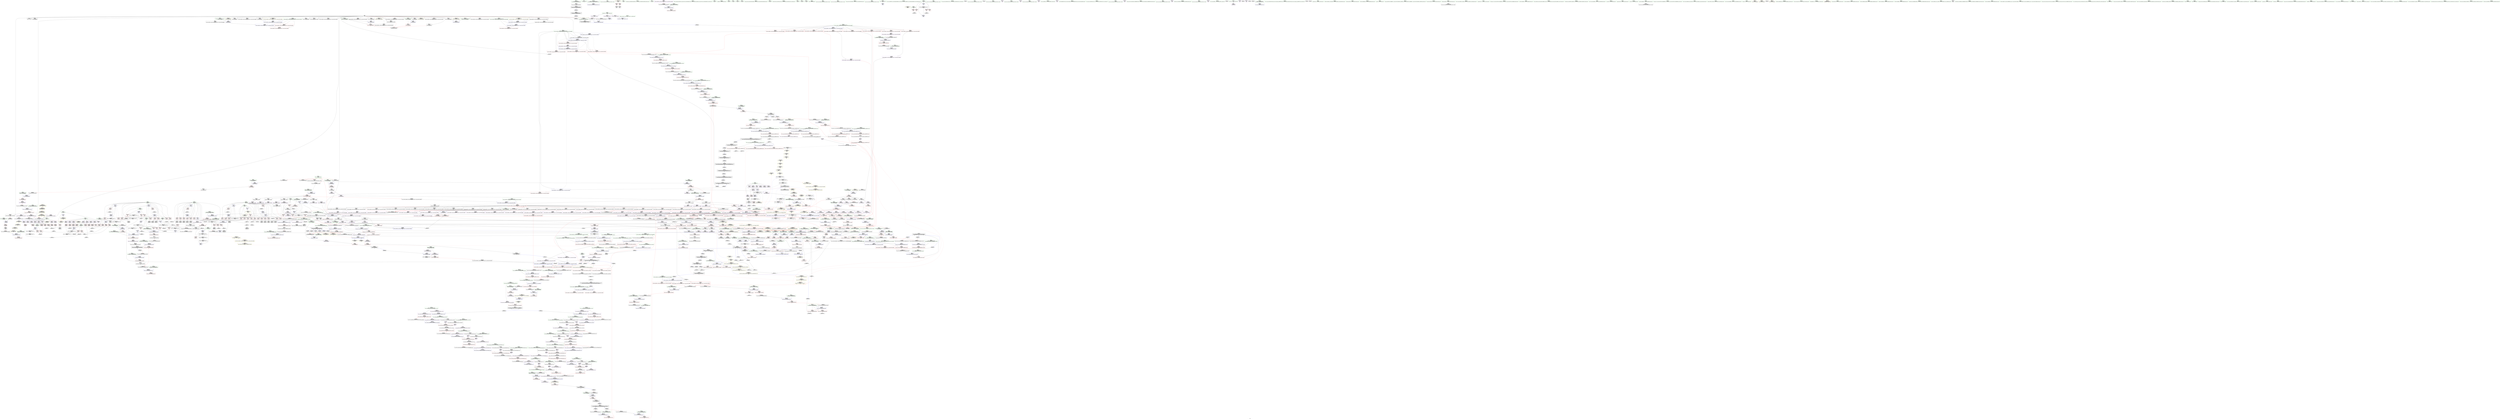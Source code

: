 digraph "SVFG" {
	label="SVFG";

	Node0x55eefd2ef0c0 [shape=record,color=grey,label="{NodeID: 0\nNullPtr|{|<s29>95}}"];
	Node0x55eefd2ef0c0 -> Node0x55eefd4beab0[style=solid];
	Node0x55eefd2ef0c0 -> Node0x55eefd4bebb0[style=solid];
	Node0x55eefd2ef0c0 -> Node0x55eefd4bec80[style=solid];
	Node0x55eefd2ef0c0 -> Node0x55eefd4bed50[style=solid];
	Node0x55eefd2ef0c0 -> Node0x55eefd4bee20[style=solid];
	Node0x55eefd2ef0c0 -> Node0x55eefd4beef0[style=solid];
	Node0x55eefd2ef0c0 -> Node0x55eefd4befc0[style=solid];
	Node0x55eefd2ef0c0 -> Node0x55eefd4bf090[style=solid];
	Node0x55eefd2ef0c0 -> Node0x55eefd4bf160[style=solid];
	Node0x55eefd2ef0c0 -> Node0x55eefd4bf230[style=solid];
	Node0x55eefd2ef0c0 -> Node0x55eefd4bf300[style=solid];
	Node0x55eefd2ef0c0 -> Node0x55eefd4bf3d0[style=solid];
	Node0x55eefd2ef0c0 -> Node0x55eefd4bf4a0[style=solid];
	Node0x55eefd2ef0c0 -> Node0x55eefd4bf570[style=solid];
	Node0x55eefd2ef0c0 -> Node0x55eefd4bf640[style=solid];
	Node0x55eefd2ef0c0 -> Node0x55eefd4bf710[style=solid];
	Node0x55eefd2ef0c0 -> Node0x55eefd4bf7e0[style=solid];
	Node0x55eefd2ef0c0 -> Node0x55eefd4bf8b0[style=solid];
	Node0x55eefd2ef0c0 -> Node0x55eefd4bf980[style=solid];
	Node0x55eefd2ef0c0 -> Node0x55eefd4bfa50[style=solid];
	Node0x55eefd2ef0c0 -> Node0x55eefd4bfb20[style=solid];
	Node0x55eefd2ef0c0 -> Node0x55eefd4c9e20[style=solid];
	Node0x55eefd2ef0c0 -> Node0x55eefd4cc2e0[style=solid];
	Node0x55eefd2ef0c0 -> Node0x55eefd4cc3b0[style=solid];
	Node0x55eefd2ef0c0 -> Node0x55eefd4cc480[style=solid];
	Node0x55eefd2ef0c0 -> Node0x55eefd4eddc0[style=solid];
	Node0x55eefd2ef0c0 -> Node0x55eefd50b030[style=solid];
	Node0x55eefd2ef0c0 -> Node0x55eefd4dc620[style=solid];
	Node0x55eefd2ef0c0 -> Node0x55eefd4dd3a0[style=solid];
	Node0x55eefd2ef0c0:s29 -> Node0x55eefd5dbc70[style=solid,color=red];
	Node0x55eefd4c5100 [shape=record,color=red,label="{NodeID: 775\n1134\<--1133\n\<--call\n_ZN9__gnu_cxx13new_allocatorIiE9constructIiJRKiEEEvPT_DpOT0_\n}"];
	Node0x55eefd4c5100 -> Node0x55eefd4ee9f0[style=solid];
	Node0x55eefd4bbb20 [shape=record,color=purple,label="{NodeID: 443\n248\<--13\narrayidx33\<--xs\n_Z9can_coveri\n}"];
	Node0x55eefd4bbb20 -> Node0x55eefd4d7100[style=solid];
	Node0x55eefd4af140 [shape=record,color=green,label="{NodeID: 111\n759\<--760\nthis.addr\<--this.addr_field_insensitive\n_ZNSt12_Vector_baseIiSaIiEE13_M_deallocateEPim\n}"];
	Node0x55eefd4af140 -> Node0x55eefd4d9c10[style=solid];
	Node0x55eefd4af140 -> Node0x55eefd4ec8a0[style=solid];
	Node0x55eefd4cac20 [shape=record,color=blue,label="{NodeID: 886\n308\<--310\n\<--\n_Z9can_coveri\n}"];
	Node0x55eefd4cac20 -> Node0x55eefd552110[style=dashed];
	Node0x55eefd4d1600 [shape=record,color=purple,label="{NodeID: 554\n1382\<--1381\n_M_impl\<--this1\n_ZNKSt12_Vector_baseIiSaIiEE19_M_get_Tp_allocatorEv\n}"];
	Node0x55eefd4d1600 -> Node0x55eefd4b9690[style=solid];
	Node0x55eefd4b4120 [shape=record,color=green,label="{NodeID: 222\n1520\<--1521\n__result.addr\<--__result.addr_field_insensitive\n_ZSt18uninitialized_copyISt13move_iteratorIPiES1_ET0_T_S4_S3_\n}"];
	Node0x55eefd4b4120 -> Node0x55eefd4c7a70[style=solid];
	Node0x55eefd4b4120 -> Node0x55eefd4f0f50[style=solid];
	Node0x55eefd586ee0 [shape=record,color=yellow,style=double,label="{NodeID: 2104\n2V_2 = CSCHI(MR_2V_1)\npts\{230000 230001 230002 \}\nCS[]|{<s0>5}}"];
	Node0x55eefd586ee0:s0 -> Node0x55eefd585fa0[style=dashed,color=blue];
	Node0x55eefd4eff10 [shape=record,color=blue,label="{NodeID: 997\n1367\<--1366\n__a.addr\<--__a\n_ZNSt16allocator_traitsISaIiEE8max_sizeERKS0_\n}"];
	Node0x55eefd4eff10 -> Node0x55eefd4c6d70[style=dashed];
	Node0x55eefd4d7030 [shape=record,color=red,label="{NodeID: 665\n237\<--236\n\<--arrayidx28\n_Z9can_coveri\n}"];
	Node0x55eefd4d7030 -> Node0x55eefd4ca5a0[style=solid];
	Node0x55eefd4c21e0 [shape=record,color=black,label="{NodeID: 333\n483\<--482\n\<--this1\n_ZNSt6vectorIiSaIiEEixEm\n}"];
	Node0x55eefd4c21e0 -> Node0x55eefd4ce7b0[style=solid];
	Node0x55eefd4c21e0 -> Node0x55eefd4ce880[style=solid];
	Node0x55eefd5deb10 [shape=record,color=black,label="{NodeID: 2215\n732 = PHI(674, )\n1st arg _ZSt8_DestroyIPiEvT_S1_ }"];
	Node0x55eefd5deb10 -> Node0x55eefd4ec630[style=solid];
	Node0x55eefd477760 [shape=record,color=green,label="{NodeID: 1\n7\<--1\n__dso_handle\<--dummyObj\nGlob }"];
	Node0x55eefd4c51d0 [shape=record,color=red,label="{NodeID: 776\n1142\<--1139\n\<--__t.addr\n_ZSt7forwardIRKiEOT_RNSt16remove_referenceIS2_E4typeE\n}"];
	Node0x55eefd4c51d0 -> Node0x55eefd4c48e0[style=solid];
	Node0x55eefd4bbbf0 [shape=record,color=purple,label="{NodeID: 444\n255\<--13\narrayidx36\<--xs\n_Z9can_coveri\n}"];
	Node0x55eefd4bbbf0 -> Node0x55eefd4d71d0[style=solid];
	Node0x55eefd4af210 [shape=record,color=green,label="{NodeID: 112\n761\<--762\n__p.addr\<--__p.addr_field_insensitive\n_ZNSt12_Vector_baseIiSaIiEE13_M_deallocateEPim\n}"];
	Node0x55eefd4af210 -> Node0x55eefd4d9ce0[style=solid];
	Node0x55eefd4af210 -> Node0x55eefd4d9db0[style=solid];
	Node0x55eefd4af210 -> Node0x55eefd4ec970[style=solid];
	Node0x55eefd4cacf0 [shape=record,color=blue,label="{NodeID: 887\n146\<--9\ni\<--\n_Z9can_coveri\n}"];
	Node0x55eefd4cacf0 -> Node0x55eefd551210[style=dashed];
	Node0x55eefd567f10 [shape=record,color=yellow,style=double,label="{NodeID: 1662\n33V_1 = ENCHI(MR_33V_0)\npts\{1449 \}\nFun[_ZNSt16allocator_traitsISaIiEE9constructIiJRKiEEEvRS0_PT_DpOT0_]|{<s0>49}}"];
	Node0x55eefd567f10:s0 -> Node0x55eefd4ee9f0[style=dashed,color=red];
	Node0x55eefd4d16d0 [shape=record,color=purple,label="{NodeID: 555\n1403\<--1402\n_M_current\<--this1\n_ZN9__gnu_cxx17__normal_iteratorIPiSt6vectorIiSaIiEEEC2ERKS1_\n}"];
	Node0x55eefd4d16d0 -> Node0x55eefd4f0320[style=solid];
	Node0x55eefd4b41f0 [shape=record,color=green,label="{NodeID: 223\n1522\<--1523\n__assignable\<--__assignable_field_insensitive\n_ZSt18uninitialized_copyISt13move_iteratorIPiES1_ET0_T_S4_S3_\n}"];
	Node0x55eefd4b41f0 -> Node0x55eefd4f1020[style=solid];
	Node0x55eefd587040 [shape=record,color=yellow,style=double,label="{NodeID: 2105\n33V_2 = CSCHI(MR_33V_1)\npts\{1449 \}\nCS[]|{<s0>113}}"];
	Node0x55eefd587040:s0 -> Node0x55eefd5880c0[style=dashed,color=blue];
	Node0x55eefd4effe0 [shape=record,color=blue,label="{NodeID: 998\n1378\<--1377\nthis.addr\<--this\n_ZNKSt12_Vector_baseIiSaIiEE19_M_get_Tp_allocatorEv\n}"];
	Node0x55eefd4effe0 -> Node0x55eefd4c6e40[style=dashed];
	Node0x55eefd571250 [shape=record,color=yellow,style=double,label="{NodeID: 1773\n249V_1 = ENCHI(MR_249V_0)\npts\{1151 \}\nFun[_ZSt3maxImERKT_S2_S2_]}"];
	Node0x55eefd571250 -> Node0x55eefd4c6ca0[style=dashed];
	Node0x55eefd4d7100 [shape=record,color=red,label="{NodeID: 666\n249\<--248\n\<--arrayidx33\n_Z9can_coveri\n}"];
	Node0x55eefd4d7100 -> Node0x55eefd50f350[style=solid];
	Node0x55eefd4c22b0 [shape=record,color=black,label="{NodeID: 334\n473\<--488\n_ZNSt6vectorIiSaIiEEixEm_ret\<--add.ptr\n_ZNSt6vectorIiSaIiEEixEm\n|{<s0>16}}"];
	Node0x55eefd4c22b0:s0 -> Node0x55eefd5d71d0[style=solid,color=blue];
	Node0x55eefd5dec20 [shape=record,color=black,label="{NodeID: 2216\n614 = PHI(93, 137, 727, 878, 1093, )\n0th arg __clang_call_terminate }"];
	Node0x55eefd479a50 [shape=record,color=green,label="{NodeID: 2\n9\<--1\n\<--dummyObj\nCan only get source location for instruction, argument, global var or function.}"];
	Node0x55eefd4c52a0 [shape=record,color=red,label="{NodeID: 777\n1161\<--1148\nthis1\<--this.addr\n_ZNKSt6vectorIiSaIiEE12_M_check_lenEmPKc\n|{<s0>75|<s1>76|<s2>78|<s3>79|<s4>81|<s5>82|<s6>83}}"];
	Node0x55eefd4c52a0:s0 -> Node0x55eefd5dd0c0[style=solid,color=red];
	Node0x55eefd4c52a0:s1 -> Node0x55eefd5e26f0[style=solid,color=red];
	Node0x55eefd4c52a0:s2 -> Node0x55eefd5e26f0[style=solid,color=red];
	Node0x55eefd4c52a0:s3 -> Node0x55eefd5e26f0[style=solid,color=red];
	Node0x55eefd4c52a0:s4 -> Node0x55eefd5e26f0[style=solid,color=red];
	Node0x55eefd4c52a0:s5 -> Node0x55eefd5dd0c0[style=solid,color=red];
	Node0x55eefd4c52a0:s6 -> Node0x55eefd5dd0c0[style=solid,color=red];
	Node0x55eefd4bbcc0 [shape=record,color=purple,label="{NodeID: 445\n543\<--13\narrayidx\<--xs\nmain\n}"];
	Node0x55eefd4af2e0 [shape=record,color=green,label="{NodeID: 113\n763\<--764\n__n.addr\<--__n.addr_field_insensitive\n_ZNSt12_Vector_baseIiSaIiEE13_M_deallocateEPim\n}"];
	Node0x55eefd4af2e0 -> Node0x55eefd4d9e80[style=solid];
	Node0x55eefd4af2e0 -> Node0x55eefd4eca40[style=solid];
	Node0x55eefd4cadc0 [shape=record,color=blue,label="{NodeID: 888\n148\<--9\nj\<--\n_Z9can_coveri\n}"];
	Node0x55eefd4cadc0 -> Node0x55eefd4d58a0[style=dashed];
	Node0x55eefd4cadc0 -> Node0x55eefd4d5970[style=dashed];
	Node0x55eefd4cadc0 -> Node0x55eefd4d5a40[style=dashed];
	Node0x55eefd4cadc0 -> Node0x55eefd4d5b10[style=dashed];
	Node0x55eefd4cadc0 -> Node0x55eefd4cb100[style=dashed];
	Node0x55eefd4cadc0 -> Node0x55eefd551710[style=dashed];
	Node0x55eefd4d17a0 [shape=record,color=purple,label="{NodeID: 556\n1474\<--1462\ncoerce.dive\<--__first\n_ZSt22__uninitialized_copy_aISt13move_iteratorIPiES1_iET0_T_S4_S3_RSaIT1_E\n}"];
	Node0x55eefd4d17a0 -> Node0x55eefd4f0800[style=solid];
	Node0x55eefd4b42c0 [shape=record,color=green,label="{NodeID: 224\n1524\<--1525\nagg.tmp\<--agg.tmp_field_insensitive\n_ZSt18uninitialized_copyISt13move_iteratorIPiES1_ET0_T_S4_S3_\n}"];
	Node0x55eefd4b42c0 -> Node0x55eefd4ba2c0[style=solid];
	Node0x55eefd4b42c0 -> Node0x55eefd4d2090[style=solid];
	Node0x55eefd5871a0 [shape=record,color=yellow,style=double,label="{NodeID: 2106\n33V_2 = CSCHI(MR_33V_1)\npts\{1449 \}\nCS[]|{<s0>117}}"];
	Node0x55eefd5871a0:s0 -> Node0x55eefd587040[style=dashed,color=blue];
	Node0x55eefd4f00b0 [shape=record,color=blue,label="{NodeID: 999\n1387\<--1386\nthis.addr\<--this\n_ZNK9__gnu_cxx13new_allocatorIiE8max_sizeEv\n}"];
	Node0x55eefd4f00b0 -> Node0x55eefd4c6f10[style=dashed];
	Node0x55eefd571330 [shape=record,color=yellow,style=double,label="{NodeID: 1774\n255V_1 = ENCHI(MR_255V_0)\npts\{1157 \}\nFun[_ZSt3maxImERKT_S2_S2_]}"];
	Node0x55eefd571330 -> Node0x55eefd4c6bd0[style=dashed];
	Node0x55eefd4d71d0 [shape=record,color=red,label="{NodeID: 667\n256\<--255\n\<--arrayidx36\n_Z9can_coveri\n}"];
	Node0x55eefd4d71d0 -> Node0x55eefd50f1d0[style=solid];
	Node0x55eefd4c2380 [shape=record,color=black,label="{NodeID: 335\n511\<--508\ncall\<--\nmain\n}"];
	Node0x55eefd5df070 [shape=record,color=black,label="{NodeID: 2217\n1394 = PHI(1100, 1220, )\n0th arg _ZN9__gnu_cxx17__normal_iteratorIPiSt6vectorIiSaIiEEEC2ERKS1_ }"];
	Node0x55eefd5df070 -> Node0x55eefd4f0180[style=solid];
	Node0x55eefd4ab740 [shape=record,color=green,label="{NodeID: 3\n24\<--1\n.str\<--dummyObj\nGlob }"];
	Node0x55eefd4c5370 [shape=record,color=red,label="{NodeID: 778\n1167\<--1150\n\<--__n.addr\n_ZNKSt6vectorIiSaIiEE12_M_check_lenEmPKc\n}"];
	Node0x55eefd4c5370 -> Node0x55eefd50f7d0[style=solid];
	Node0x55eefd550d10 [shape=record,color=black,label="{NodeID: 1553\nMR_33V_3 = PHI(MR_33V_2, MR_33V_1, )\npts\{1449 \}\n|{<s0>120}}"];
	Node0x55eefd550d10:s0 -> Node0x55eefd5871a0[style=dashed,color=blue];
	Node0x55eefd4bbd90 [shape=record,color=purple,label="{NodeID: 446\n208\<--15\narrayidx14\<--ys\n_Z9can_coveri\n}"];
	Node0x55eefd4bbd90 -> Node0x55eefd4d6c20[style=solid];
	Node0x55eefd4b4790 [shape=record,color=green,label="{NodeID: 114\n777\<--778\n_ZNSt16allocator_traitsISaIiEE10deallocateERS0_Pim\<--_ZNSt16allocator_traitsISaIiEE10deallocateERS0_Pim_field_insensitive\n}"];
	Node0x55eefd4cae90 [shape=record,color=blue,label="{NodeID: 889\n150\<--9\nh\<--\n_Z9can_coveri\n}"];
	Node0x55eefd4cae90 -> Node0x55eefd4d6190[style=dashed];
	Node0x55eefd4cae90 -> Node0x55eefd4d6260[style=dashed];
	Node0x55eefd4cae90 -> Node0x55eefd4d6330[style=dashed];
	Node0x55eefd4cae90 -> Node0x55eefd4cb030[style=dashed];
	Node0x55eefd4cae90 -> Node0x55eefd5630f0[style=dashed];
	Node0x55eefd4d1870 [shape=record,color=purple,label="{NodeID: 557\n1476\<--1464\ncoerce.dive1\<--__last\n_ZSt22__uninitialized_copy_aISt13move_iteratorIPiES1_iET0_T_S4_S3_RSaIT1_E\n}"];
	Node0x55eefd4d1870 -> Node0x55eefd4f08d0[style=solid];
	Node0x55eefd4b4390 [shape=record,color=green,label="{NodeID: 225\n1526\<--1527\nagg.tmp2\<--agg.tmp2_field_insensitive\n_ZSt18uninitialized_copyISt13move_iteratorIPiES1_ET0_T_S4_S3_\n}"];
	Node0x55eefd4b4390 -> Node0x55eefd4ba390[style=solid];
	Node0x55eefd4b4390 -> Node0x55eefd4d2160[style=solid];
	Node0x55eefd587300 [shape=record,color=yellow,style=double,label="{NodeID: 2107\n33V_2 = CSCHI(MR_33V_1)\npts\{1449 \}\nCS[]|{<s0>58}}"];
	Node0x55eefd587300:s0 -> Node0x55eefd566300[style=dashed,color=red];
	Node0x55eefd4f0180 [shape=record,color=blue,label="{NodeID: 1000\n1396\<--1394\nthis.addr\<--this\n_ZN9__gnu_cxx17__normal_iteratorIPiSt6vectorIiSaIiEEEC2ERKS1_\n}"];
	Node0x55eefd4f0180 -> Node0x55eefd4c6fe0[style=dashed];
	Node0x55eefd4d72a0 [shape=record,color=red,label="{NodeID: 668\n265\<--264\n\<--arrayidx41\n_Z9can_coveri\n}"];
	Node0x55eefd4d72a0 -> Node0x55eefd50fad0[style=solid];
	Node0x55eefd4c2450 [shape=record,color=black,label="{NodeID: 336\n517\<--514\ncall1\<--\nmain\n}"];
	Node0x55eefd5df1c0 [shape=record,color=black,label="{NodeID: 2218\n1395 = PHI(1108, 1228, )\n1st arg _ZN9__gnu_cxx17__normal_iteratorIPiSt6vectorIiSaIiEEEC2ERKS1_ }"];
	Node0x55eefd5df1c0 -> Node0x55eefd4f0250[style=solid];
	Node0x55eefd4aba80 [shape=record,color=green,label="{NodeID: 4\n26\<--1\n.str.2\<--dummyObj\nGlob }"];
	Node0x55eefd4c5440 [shape=record,color=red,label="{NodeID: 779\n1170\<--1152\n\<--__s.addr\n_ZNKSt6vectorIiSaIiEE12_M_check_lenEmPKc\n}"];
	Node0x55eefd551210 [shape=record,color=black,label="{NodeID: 1554\nMR_19V_6 = PHI(MR_19V_7, MR_19V_5, )\npts\{147 \}\n}"];
	Node0x55eefd551210 -> Node0x55eefd4d4fb0[style=dashed];
	Node0x55eefd551210 -> Node0x55eefd4d5080[style=dashed];
	Node0x55eefd551210 -> Node0x55eefd4d5150[style=dashed];
	Node0x55eefd551210 -> Node0x55eefd4d5220[style=dashed];
	Node0x55eefd551210 -> Node0x55eefd4cb1d0[style=dashed];
	Node0x55eefd4bbe60 [shape=record,color=purple,label="{NodeID: 447\n212\<--15\narrayidx16\<--ys\n_Z9can_coveri\n}"];
	Node0x55eefd4bbe60 -> Node0x55eefd4d6cf0[style=solid];
	Node0x55eefd4b4820 [shape=record,color=green,label="{NodeID: 115\n783\<--784\nthis.addr\<--this.addr_field_insensitive\n_ZNSt12_Vector_baseIiSaIiEE12_Vector_implD2Ev\n}"];
	Node0x55eefd4b4820 -> Node0x55eefd4d9f50[style=solid];
	Node0x55eefd4b4820 -> Node0x55eefd4ecb10[style=solid];
	Node0x55eefd4caf60 [shape=record,color=blue,label="{NodeID: 890\n353\<--310\narrayidx79\<--\n_Z9can_coveri\n}"];
	Node0x55eefd4caf60 -> Node0x55eefd4caf60[style=dashed];
	Node0x55eefd4caf60 -> Node0x55eefd5635f0[style=dashed];
	Node0x55eefd4d1940 [shape=record,color=purple,label="{NodeID: 558\n1490\<--1470\ncoerce.dive3\<--agg.tmp\n_ZSt22__uninitialized_copy_aISt13move_iteratorIPiES1_iET0_T_S4_S3_RSaIT1_E\n}"];
	Node0x55eefd4d1940 -> Node0x55eefd4c7730[style=solid];
	Node0x55eefd4b4460 [shape=record,color=green,label="{NodeID: 226\n1546\<--1547\n_ZNSt20__uninitialized_copyILb1EE13__uninit_copyISt13move_iteratorIPiES3_EET0_T_S6_S5_\<--_ZNSt20__uninitialized_copyILb1EE13__uninit_copyISt13move_iteratorIPiES3_EET0_T_S6_S5__field_insensitive\n}"];
	Node0x55eefd587460 [shape=record,color=yellow,style=double,label="{NodeID: 2108\n33V_2 = CSCHI(MR_33V_1)\npts\{1449 \}\nCS[]|{<s0>18|<s1>55}}"];
	Node0x55eefd587460:s0 -> Node0x55eefd556830[style=dashed,color=blue];
	Node0x55eefd587460:s1 -> Node0x55eefd587300[style=dashed,color=blue];
	Node0x55eefd4f0250 [shape=record,color=blue,label="{NodeID: 1001\n1398\<--1395\n__i.addr\<--__i\n_ZN9__gnu_cxx17__normal_iteratorIPiSt6vectorIiSaIiEEEC2ERKS1_\n}"];
	Node0x55eefd4f0250 -> Node0x55eefd4c70b0[style=dashed];
	Node0x55eefd4d7370 [shape=record,color=red,label="{NodeID: 669\n272\<--271\n\<--arrayidx45\n_Z9can_coveri\n}"];
	Node0x55eefd4d7370 -> Node0x55eefd4dcf20[style=solid];
	Node0x55eefd4c2520 [shape=record,color=black,label="{NodeID: 337\n542\<--541\nidxprom\<--\nmain\n}"];
	Node0x55eefd5df310 [shape=record,color=black,label="{NodeID: 2219\n1665 = PHI(1640, )\n0th arg _ZSt13__copy_move_aILb1EPiS0_ET1_T0_S2_S1_ }"];
	Node0x55eefd5df310 -> Node0x55eefd4f1df0[style=solid];
	Node0x55eefd4abb40 [shape=record,color=green,label="{NodeID: 5\n28\<--1\nstdin\<--dummyObj\nGlob }"];
	Node0x55eefd4c5510 [shape=record,color=red,label="{NodeID: 780\n1184\<--1154\n\<--__len\n_ZNKSt6vectorIiSaIiEE12_M_check_lenEmPKc\n}"];
	Node0x55eefd4c5510 -> Node0x55eefd510250[style=solid];
	Node0x55eefd551710 [shape=record,color=black,label="{NodeID: 1555\nMR_21V_6 = PHI(MR_21V_8, MR_21V_2, )\npts\{149 \}\n}"];
	Node0x55eefd551710 -> Node0x55eefd4cadc0[style=dashed];
	Node0x55eefd4bbf30 [shape=record,color=purple,label="{NodeID: 448\n218\<--15\narrayidx20\<--ys\n_Z9can_coveri\n}"];
	Node0x55eefd4bbf30 -> Node0x55eefd4d6dc0[style=solid];
	Node0x55eefd4b48f0 [shape=record,color=green,label="{NodeID: 116\n789\<--790\n_ZNSaIiED2Ev\<--_ZNSaIiED2Ev_field_insensitive\n}"];
	Node0x55eefd4cb030 [shape=record,color=blue,label="{NodeID: 891\n150\<--357\nh\<--inc81\n_Z9can_coveri\n}"];
	Node0x55eefd4cb030 -> Node0x55eefd4d6190[style=dashed];
	Node0x55eefd4cb030 -> Node0x55eefd4d6260[style=dashed];
	Node0x55eefd4cb030 -> Node0x55eefd4d6330[style=dashed];
	Node0x55eefd4cb030 -> Node0x55eefd4cb030[style=dashed];
	Node0x55eefd4cb030 -> Node0x55eefd5630f0[style=dashed];
	Node0x55eefd4d1a10 [shape=record,color=purple,label="{NodeID: 559\n1492\<--1472\ncoerce.dive4\<--agg.tmp2\n_ZSt22__uninitialized_copy_aISt13move_iteratorIPiES1_iET0_T_S4_S3_RSaIT1_E\n}"];
	Node0x55eefd4d1a10 -> Node0x55eefd4c7800[style=solid];
	Node0x55eefd4b4560 [shape=record,color=green,label="{NodeID: 227\n1558\<--1559\n__first\<--__first_field_insensitive\n_ZNSt20__uninitialized_copyILb1EE13__uninit_copyISt13move_iteratorIPiES3_EET0_T_S6_S5_\n}"];
	Node0x55eefd4b4560 -> Node0x55eefd4ba530[style=solid];
	Node0x55eefd4b4560 -> Node0x55eefd4d2570[style=solid];
	Node0x55eefd5875c0 [shape=record,color=yellow,style=double,label="{NodeID: 2109\n33V_3 = CSCHI(MR_33V_2)\npts\{1449 \}\nCS[]|{<s0>61}}"];
	Node0x55eefd5875c0:s0 -> Node0x55eefd566300[style=dashed,color=red];
	Node0x55eefd4f0320 [shape=record,color=blue,label="{NodeID: 1002\n1403\<--1405\n_M_current\<--\n_ZN9__gnu_cxx17__normal_iteratorIPiSt6vectorIiSaIiEEEC2ERKS1_\n|{<s0>73|<s1>86}}"];
	Node0x55eefd4f0320:s0 -> Node0x55eefd587880[style=dashed,color=blue];
	Node0x55eefd4f0320:s1 -> Node0x55eefd5879e0[style=dashed,color=blue];
	Node0x55eefd4d7440 [shape=record,color=red,label="{NodeID: 670\n330\<--329\n\<--arrayidx66\n_Z9can_coveri\n}"];
	Node0x55eefd4d7440 -> Node0x55eefd510550[style=solid];
	Node0x55eefd4c25f0 [shape=record,color=black,label="{NodeID: 338\n545\<--544\nidxprom8\<--\nmain\n}"];
	Node0x55eefd5df420 [shape=record,color=black,label="{NodeID: 2220\n1666 = PHI(1644, )\n1st arg _ZSt13__copy_move_aILb1EPiS0_ET1_T0_S2_S1_ }"];
	Node0x55eefd5df420 -> Node0x55eefd4f1ec0[style=solid];
	Node0x55eefd4abc00 [shape=record,color=green,label="{NodeID: 6\n29\<--1\n.str.3\<--dummyObj\nGlob }"];
	Node0x55eefd4c55e0 [shape=record,color=red,label="{NodeID: 781\n1188\<--1154\n\<--__len\n_ZNKSt6vectorIiSaIiEE12_M_check_lenEmPKc\n}"];
	Node0x55eefd4c55e0 -> Node0x55eefd5103d0[style=solid];
	Node0x55eefd551c10 [shape=record,color=black,label="{NodeID: 1556\nMR_23V_8 = PHI(MR_23V_9, MR_23V_2, )\npts\{151 \}\n}"];
	Node0x55eefd551c10 -> Node0x55eefd4cae90[style=dashed];
	Node0x55eefd551c10 -> Node0x55eefd551c10[style=dashed];
	Node0x55eefd551c10 -> Node0x55eefd5630f0[style=dashed];
	Node0x55eefd4bc000 [shape=record,color=purple,label="{NodeID: 449\n222\<--15\narrayidx22\<--ys\n_Z9can_coveri\n}"];
	Node0x55eefd4bc000 -> Node0x55eefd4d6e90[style=solid];
	Node0x55eefd4b49c0 [shape=record,color=green,label="{NodeID: 117\n796\<--797\n__a.addr\<--__a.addr_field_insensitive\n_ZNSt16allocator_traitsISaIiEE10deallocateERS0_Pim\n}"];
	Node0x55eefd4b49c0 -> Node0x55eefd4da020[style=solid];
	Node0x55eefd4b49c0 -> Node0x55eefd4ecbe0[style=solid];
	Node0x55eefd4cb100 [shape=record,color=blue,label="{NodeID: 892\n148\<--362\nj\<--inc84\n_Z9can_coveri\n}"];
	Node0x55eefd4cb100 -> Node0x55eefd4d58a0[style=dashed];
	Node0x55eefd4cb100 -> Node0x55eefd4d5970[style=dashed];
	Node0x55eefd4cb100 -> Node0x55eefd4d5a40[style=dashed];
	Node0x55eefd4cb100 -> Node0x55eefd4d5b10[style=dashed];
	Node0x55eefd4cb100 -> Node0x55eefd4cb100[style=dashed];
	Node0x55eefd4cb100 -> Node0x55eefd551710[style=dashed];
	Node0x55eefd4d1ae0 [shape=record,color=purple,label="{NodeID: 560\n1787\<--1480\noffset_0\<--\n}"];
	Node0x55eefd4d1ae0 -> Node0x55eefd4f0b40[style=solid];
	Node0x55eefd4b4630 [shape=record,color=green,label="{NodeID: 228\n1560\<--1561\n__last\<--__last_field_insensitive\n_ZNSt20__uninitialized_copyILb1EE13__uninit_copyISt13move_iteratorIPiES3_EET0_T_S6_S5_\n}"];
	Node0x55eefd4b4630 -> Node0x55eefd4ba600[style=solid];
	Node0x55eefd4b4630 -> Node0x55eefd4d2640[style=solid];
	Node0x55eefd587720 [shape=record,color=yellow,style=double,label="{NodeID: 2110\n33V_4 = CSCHI(MR_33V_3)\npts\{1449 \}\nCS[]|{<s0>20}}"];
	Node0x55eefd587720:s0 -> Node0x55eefd556830[style=dashed,color=blue];
	Node0x55eefd4f03f0 [shape=record,color=blue,label="{NodeID: 1003\n1411\<--1409\n__a.addr\<--__a\n_ZNSt16allocator_traitsISaIiEE8allocateERS0_m\n}"];
	Node0x55eefd4f03f0 -> Node0x55eefd4c7250[style=dashed];
	Node0x55eefd4d7510 [shape=record,color=red,label="{NodeID: 671\n350\<--347\n\<--call76\n_Z9can_coveri\n}"];
	Node0x55eefd4d7510 -> Node0x55eefd50d550[style=solid];
	Node0x55eefd4c26c0 [shape=record,color=black,label="{NodeID: 339\n631\<--630\n\<--this1\n_ZNSt12_Vector_baseIiSaIiEE12_Vector_implC2Ev\n|{<s0>32}}"];
	Node0x55eefd4c26c0:s0 -> Node0x55eefd5e3610[style=solid,color=red];
	Node0x55eefd5df530 [shape=record,color=black,label="{NodeID: 2221\n1667 = PHI(1646, )\n2nd arg _ZSt13__copy_move_aILb1EPiS0_ET1_T0_S2_S1_ }"];
	Node0x55eefd5df530 -> Node0x55eefd4f1f90[style=solid];
	Node0x55eefd4ac060 [shape=record,color=green,label="{NodeID: 7\n31\<--1\n.str.4\<--dummyObj\nGlob }"];
	Node0x55eefd4c56b0 [shape=record,color=red,label="{NodeID: 782\n1194\<--1154\n\<--__len\n_ZNKSt6vectorIiSaIiEE12_M_check_lenEmPKc\n}"];
	Node0x55eefd4c56b0 -> Node0x55eefd50aea0[style=solid];
	Node0x55eefd552110 [shape=record,color=black,label="{NodeID: 1557\nMR_39V_3 = PHI(MR_39V_4, MR_39V_2, )\npts\{200000 \}\n|{|<s5>27}}"];
	Node0x55eefd552110 -> Node0x55eefd4d7440[style=dashed];
	Node0x55eefd552110 -> Node0x55eefd4d75e0[style=dashed];
	Node0x55eefd552110 -> Node0x55eefd4caf60[style=dashed];
	Node0x55eefd552110 -> Node0x55eefd552110[style=dashed];
	Node0x55eefd552110 -> Node0x55eefd5635f0[style=dashed];
	Node0x55eefd552110:s5 -> Node0x55eefd562b90[style=dashed,color=blue];
	Node0x55eefd4bc0d0 [shape=record,color=purple,label="{NodeID: 450\n236\<--15\narrayidx28\<--ys\n_Z9can_coveri\n}"];
	Node0x55eefd4bc0d0 -> Node0x55eefd4d7030[style=solid];
	Node0x55eefd4b4a90 [shape=record,color=green,label="{NodeID: 118\n798\<--799\n__p.addr\<--__p.addr_field_insensitive\n_ZNSt16allocator_traitsISaIiEE10deallocateERS0_Pim\n}"];
	Node0x55eefd4b4a90 -> Node0x55eefd4da0f0[style=solid];
	Node0x55eefd4b4a90 -> Node0x55eefd4eccb0[style=solid];
	Node0x55eefd4cb1d0 [shape=record,color=blue,label="{NodeID: 893\n146\<--367\ni\<--inc87\n_Z9can_coveri\n}"];
	Node0x55eefd4cb1d0 -> Node0x55eefd551210[style=dashed];
	Node0x55eefd4d1bb0 [shape=record,color=purple,label="{NodeID: 561\n1788\<--1481\noffset_0\<--\n}"];
	Node0x55eefd4d1bb0 -> Node0x55eefd4c92d0[style=solid];
	Node0x55eefd4b4700 [shape=record,color=green,label="{NodeID: 229\n1562\<--1563\n__result.addr\<--__result.addr_field_insensitive\n_ZNSt20__uninitialized_copyILb1EE13__uninit_copyISt13move_iteratorIPiES3_EET0_T_S6_S5_\n}"];
	Node0x55eefd4b4700 -> Node0x55eefd4c7ce0[style=solid];
	Node0x55eefd4b4700 -> Node0x55eefd4f1430[style=solid];
	Node0x55eefd587880 [shape=record,color=yellow,style=double,label="{NodeID: 2111\n234V_2 = CSCHI(MR_234V_1)\npts\{11010000 \}\nCS[]}"];
	Node0x55eefd587880 -> Node0x55eefd4c4dc0[style=dashed];
	Node0x55eefd4f04c0 [shape=record,color=blue,label="{NodeID: 1004\n1413\<--1410\n__n.addr\<--__n\n_ZNSt16allocator_traitsISaIiEE8allocateERS0_m\n}"];
	Node0x55eefd4f04c0 -> Node0x55eefd4c7320[style=dashed];
	Node0x55eefd4d75e0 [shape=record,color=red,label="{NodeID: 672\n378\<--377\n\<--arrayidx94\n_Z9can_coveri\n}"];
	Node0x55eefd4d75e0 -> Node0x55eefd4c1680[style=solid];
	Node0x55eefd4c2790 [shape=record,color=black,label="{NodeID: 340\n648\<--647\n\<--this1\n_ZNSaIiEC2Ev\n|{<s0>33}}"];
	Node0x55eefd4c2790:s0 -> Node0x55eefd5e3720[style=solid,color=red];
	Node0x55eefd5df640 [shape=record,color=black,label="{NodeID: 2222\n836 = PHI(787, )\n0th arg _ZNSaIiED2Ev }"];
	Node0x55eefd5df640 -> Node0x55eefd4ed0c0[style=solid];
	Node0x55eefd4ac120 [shape=record,color=green,label="{NodeID: 8\n33\<--1\nstdout\<--dummyObj\nGlob }"];
	Node0x55eefd4c5780 [shape=record,color=red,label="{NodeID: 783\n1181\<--1178\n\<--call5\n_ZNKSt6vectorIiSaIiEE12_M_check_lenEmPKc\n}"];
	Node0x55eefd4c5780 -> Node0x55eefd50c7d0[style=solid];
	Node0x55eefd4bc1a0 [shape=record,color=purple,label="{NodeID: 451\n264\<--15\narrayidx41\<--ys\n_Z9can_coveri\n}"];
	Node0x55eefd4bc1a0 -> Node0x55eefd4d72a0[style=solid];
	Node0x55eefd4b4b60 [shape=record,color=green,label="{NodeID: 119\n800\<--801\n__n.addr\<--__n.addr_field_insensitive\n_ZNSt16allocator_traitsISaIiEE10deallocateERS0_Pim\n}"];
	Node0x55eefd4b4b60 -> Node0x55eefd4da1c0[style=solid];
	Node0x55eefd4b4b60 -> Node0x55eefd4ecd80[style=solid];
	Node0x55eefd4cb2a0 [shape=record,color=blue,label="{NodeID: 894\n388\<--387\nthis.addr\<--this\n_ZNSt6vectorIiSaIiEE5clearEv\n}"];
	Node0x55eefd4cb2a0 -> Node0x55eefd4d76b0[style=dashed];
	Node0x55eefd4d1c80 [shape=record,color=purple,label="{NodeID: 562\n1790\<--1486\noffset_0\<--\n}"];
	Node0x55eefd4d1c80 -> Node0x55eefd4f0c10[style=solid];
	Node0x55eefd4bcb90 [shape=record,color=green,label="{NodeID: 230\n1564\<--1565\nagg.tmp\<--agg.tmp_field_insensitive\n_ZNSt20__uninitialized_copyILb1EE13__uninit_copyISt13move_iteratorIPiES3_EET0_T_S6_S5_\n}"];
	Node0x55eefd4bcb90 -> Node0x55eefd4ba6d0[style=solid];
	Node0x55eefd4bcb90 -> Node0x55eefd4d2710[style=solid];
	Node0x55eefd5879e0 [shape=record,color=yellow,style=double,label="{NodeID: 2112\n73V_2 = CSCHI(MR_73V_1)\npts\{12210000 \}\nCS[]}"];
	Node0x55eefd5879e0 -> Node0x55eefd4c5c60[style=dashed];
	Node0x55eefd4f0590 [shape=record,color=blue,label="{NodeID: 1005\n1428\<--1425\nthis.addr\<--this\n_ZN9__gnu_cxx13new_allocatorIiE8allocateEmPKv\n}"];
	Node0x55eefd4f0590 -> Node0x55eefd4c73f0[style=dashed];
	Node0x55eefd4d76b0 [shape=record,color=red,label="{NodeID: 673\n391\<--388\nthis1\<--this.addr\n_ZNSt6vectorIiSaIiEE5clearEv\n|{|<s1>17}}"];
	Node0x55eefd4d76b0 -> Node0x55eefd4c1820[style=solid];
	Node0x55eefd4d76b0:s1 -> Node0x55eefd5dc300[style=solid,color=red];
	Node0x55eefd4c2860 [shape=record,color=black,label="{NodeID: 341\n686\<--685\n\<--_M_impl\n_ZNSt12_Vector_baseIiSaIiEE19_M_get_Tp_allocatorEv\n}"];
	Node0x55eefd4c2860 -> Node0x55eefd4c2930[style=solid];
	Node0x55eefd5df750 [shape=record,color=black,label="{NodeID: 2223\n1307 = PHI(1010, )\n0th arg _ZNSt16allocator_traitsISaIiEE7destroyIiEEvRS0_PT_ }"];
	Node0x55eefd5df750 -> Node0x55eefd4ef960[style=solid];
	Node0x55eefd4ac220 [shape=record,color=green,label="{NodeID: 9\n34\<--1\n.str.5\<--dummyObj\nGlob }"];
	Node0x55eefd4c5850 [shape=record,color=red,label="{NodeID: 784\n1207\<--1201\n\<--__lhs.addr\n_ZN9__gnu_cxxmiIPiSt6vectorIiSaIiEEEENS_17__normal_iteratorIT_T0_E15difference_typeERKS8_SB_\n|{<s0>84}}"];
	Node0x55eefd4c5850:s0 -> Node0x55eefd5e1050[style=solid,color=red];
	Node0x55eefd4bc270 [shape=record,color=purple,label="{NodeID: 452\n271\<--15\narrayidx45\<--ys\n_Z9can_coveri\n}"];
	Node0x55eefd4bc270 -> Node0x55eefd4d7370[style=solid];
	Node0x55eefd4b4c30 [shape=record,color=green,label="{NodeID: 120\n810\<--811\n_ZN9__gnu_cxx13new_allocatorIiE10deallocateEPim\<--_ZN9__gnu_cxx13new_allocatorIiE10deallocateEPim_field_insensitive\n}"];
	Node0x55eefd4cb370 [shape=record,color=blue,label="{NodeID: 895\n403\<--401\nthis.addr\<--this\n_ZNSt6vectorIiSaIiEE9push_backERKi\n}"];
	Node0x55eefd4cb370 -> Node0x55eefd4d7850[style=dashed];
	Node0x55eefd4d1d50 [shape=record,color=purple,label="{NodeID: 563\n1791\<--1487\noffset_0\<--\n}"];
	Node0x55eefd4d1d50 -> Node0x55eefd4c93a0[style=solid];
	Node0x55eefd4bcc60 [shape=record,color=green,label="{NodeID: 231\n1566\<--1567\nagg.tmp2\<--agg.tmp2_field_insensitive\n_ZNSt20__uninitialized_copyILb1EE13__uninit_copyISt13move_iteratorIPiES3_EET0_T_S6_S5_\n}"];
	Node0x55eefd4bcc60 -> Node0x55eefd4ba7a0[style=solid];
	Node0x55eefd4bcc60 -> Node0x55eefd4d27e0[style=solid];
	Node0x55eefd587b40 [shape=record,color=yellow,style=double,label="{NodeID: 2113\n33V_2 = CSCHI(MR_33V_1)\npts\{1449 \}\nCS[]|{<s0>90}}"];
	Node0x55eefd587b40:s0 -> Node0x55eefd586260[style=dashed,color=blue];
	Node0x55eefd4f0660 [shape=record,color=blue,label="{NodeID: 1006\n1430\<--1426\n__n.addr\<--__n\n_ZN9__gnu_cxx13new_allocatorIiE8allocateEmPKv\n}"];
	Node0x55eefd4f0660 -> Node0x55eefd4c74c0[style=dashed];
	Node0x55eefd4f0660 -> Node0x55eefd4c7590[style=dashed];
	Node0x55eefd5719b0 [shape=record,color=yellow,style=double,label="{NodeID: 1781\n73V_1 = ENCHI(MR_73V_0)\npts\{12210000 \}\nFun[_ZNSt6vectorIiSaIiEE5beginEv]|{<s0>86}}"];
	Node0x55eefd5719b0:s0 -> Node0x55eefd4f0320[style=dashed,color=red];
	Node0x55eefd4d7780 [shape=record,color=red,label="{NodeID: 674\n395\<--394\n\<--_M_start\n_ZNSt6vectorIiSaIiEE5clearEv\n|{<s0>17}}"];
	Node0x55eefd4d7780:s0 -> Node0x55eefd5dc410[style=solid,color=red];
	Node0x55eefd4c2930 [shape=record,color=black,label="{NodeID: 342\n679\<--686\n_ZNSt12_Vector_baseIiSaIiEE19_M_get_Tp_allocatorEv_ret\<--\n_ZNSt12_Vector_baseIiSaIiEE19_M_get_Tp_allocatorEv\n|{<s0>7|<s1>45|<s2>57|<s3>60|<s4>65|<s5>69}}"];
	Node0x55eefd4c2930:s0 -> Node0x55eefd5c9c40[style=solid,color=blue];
	Node0x55eefd4c2930:s1 -> Node0x55eefd5d8970[style=solid,color=blue];
	Node0x55eefd4c2930:s2 -> Node0x55eefd5d9370[style=solid,color=blue];
	Node0x55eefd4c2930:s3 -> Node0x55eefd5d9730[style=solid,color=blue];
	Node0x55eefd4c2930:s4 -> Node0x55eefd5d9a80[style=solid,color=blue];
	Node0x55eefd4c2930:s5 -> Node0x55eefd5d9bf0[style=solid,color=blue];
	Node0x55eefd5df860 [shape=record,color=black,label="{NodeID: 2224\n1308 = PHI(1013, )\n1st arg _ZNSt16allocator_traitsISaIiEE7destroyIiEEvRS0_PT_ }"];
	Node0x55eefd5df860 -> Node0x55eefd4efa30[style=solid];
	Node0x55eefd4ac320 [shape=record,color=green,label="{NodeID: 10\n36\<--1\n.str.6\<--dummyObj\nGlob }"];
	Node0x55eefd4c5920 [shape=record,color=red,label="{NodeID: 785\n1210\<--1203\n\<--__rhs.addr\n_ZN9__gnu_cxxmiIPiSt6vectorIiSaIiEEEENS_17__normal_iteratorIT_T0_E15difference_typeERKS8_SB_\n|{<s0>85}}"];
	Node0x55eefd4c5920:s0 -> Node0x55eefd5e1050[style=solid,color=red];
	Node0x55eefd4bc340 [shape=record,color=purple,label="{NodeID: 453\n546\<--15\narrayidx9\<--ys\nmain\n}"];
	Node0x55eefd4b4d30 [shape=record,color=green,label="{NodeID: 121\n817\<--818\nthis.addr\<--this.addr_field_insensitive\n_ZN9__gnu_cxx13new_allocatorIiE10deallocateEPim\n}"];
	Node0x55eefd4b4d30 -> Node0x55eefd4da290[style=solid];
	Node0x55eefd4b4d30 -> Node0x55eefd4ece50[style=solid];
	Node0x55eefd4cb440 [shape=record,color=blue,label="{NodeID: 896\n405\<--402\n__x.addr\<--__x\n_ZNSt6vectorIiSaIiEE9push_backERKi\n}"];
	Node0x55eefd4cb440 -> Node0x55eefd4d7920[style=dashed];
	Node0x55eefd4cb440 -> Node0x55eefd4d79f0[style=dashed];
	Node0x55eefd4d1e20 [shape=record,color=purple,label="{NodeID: 564\n1509\<--1500\ncoerce.dive\<--retval\n_ZSt32__make_move_if_noexcept_iteratorIiSt13move_iteratorIPiEET0_PT_\n}"];
	Node0x55eefd4d1e20 -> Node0x55eefd4c79a0[style=solid];
	Node0x55eefd4bcd30 [shape=record,color=green,label="{NodeID: 232\n1585\<--1586\n_ZSt4copyISt13move_iteratorIPiES1_ET0_T_S4_S3_\<--_ZSt4copyISt13move_iteratorIPiES1_ET0_T_S4_S3__field_insensitive\n}"];
	Node0x55eefd587ca0 [shape=record,color=yellow,style=double,label="{NodeID: 2114\n159V_2 = CSCHI(MR_159V_1)\npts\{15010000 \}\nCS[]}"];
	Node0x55eefd587ca0 -> Node0x55eefd4c79a0[style=dashed];
	Node0x55eefd4f0730 [shape=record,color=blue,label="{NodeID: 1007\n1432\<--1427\n.addr\<--\n_ZN9__gnu_cxx13new_allocatorIiE8allocateEmPKv\n}"];
	Node0x55eefd571a90 [shape=record,color=yellow,style=double,label="{NodeID: 1782\n75V_1 = ENCHI(MR_75V_0)\npts\{230000 230001 \}\nFun[_ZNSt6vectorIiSaIiEE5beginEv]|{<s0>86}}"];
	Node0x55eefd571a90:s0 -> Node0x55eefd568ca0[style=dashed,color=red];
	Node0x55eefd4d7850 [shape=record,color=red,label="{NodeID: 675\n411\<--403\nthis1\<--this.addr\n_ZNSt6vectorIiSaIiEE9push_backERKi\n|{|<s5>19|<s6>20}}"];
	Node0x55eefd4d7850 -> Node0x55eefd4c18f0[style=solid];
	Node0x55eefd4d7850 -> Node0x55eefd4c19c0[style=solid];
	Node0x55eefd4d7850 -> Node0x55eefd4c1a90[style=solid];
	Node0x55eefd4d7850 -> Node0x55eefd4c1b60[style=solid];
	Node0x55eefd4d7850 -> Node0x55eefd4c1c30[style=solid];
	Node0x55eefd4d7850:s5 -> Node0x55eefd5e1830[style=solid,color=red];
	Node0x55eefd4d7850:s6 -> Node0x55eefd5e4770[style=solid,color=red];
	Node0x55eefd4c2a00 [shape=record,color=black,label="{NodeID: 343\n707\<--703\nsub.ptr.lhs.cast\<--\n_ZNSt12_Vector_baseIiSaIiEED2Ev\n}"];
	Node0x55eefd4c2a00 -> Node0x55eefd50c650[style=solid];
	Node0x55eefd5df970 [shape=record,color=black,label="{NodeID: 2225\n1746 = PHI(1653, )\n0th arg _ZNKSt13move_iteratorIPiE4baseEv }"];
	Node0x55eefd5df970 -> Node0x55eefd4f26e0[style=solid];
	Node0x55eefd4ac860 [shape=record,color=green,label="{NodeID: 11\n38\<--1\n.str.7\<--dummyObj\nGlob }"];
	Node0x55eefd4c59f0 [shape=record,color=red,label="{NodeID: 786\n1209\<--1208\n\<--call\n_ZN9__gnu_cxxmiIPiSt6vectorIiSaIiEEEENS_17__normal_iteratorIT_T0_E15difference_typeERKS8_SB_\n}"];
	Node0x55eefd4c59f0 -> Node0x55eefd4c4a80[style=solid];
	Node0x55eefd54ff10 [shape=record,color=black,label="{NodeID: 1561\nMR_25V_2 = PHI(MR_25V_3, MR_25V_1, )\npts\{153 \}\n}"];
	Node0x55eefd54ff10 -> Node0x55eefd4ca4d0[style=dashed];
	Node0x55eefd54ff10 -> Node0x55eefd54ff10[style=dashed];
	Node0x55eefd54ff10 -> Node0x55eefd55c730[style=dashed];
	Node0x55eefd4bc410 [shape=record,color=purple,label="{NodeID: 454\n161\<--17\n\<--can\n_Z9can_coveri\n}"];
	Node0x55eefd4b4e00 [shape=record,color=green,label="{NodeID: 122\n819\<--820\n__p.addr\<--__p.addr_field_insensitive\n_ZN9__gnu_cxx13new_allocatorIiE10deallocateEPim\n}"];
	Node0x55eefd4b4e00 -> Node0x55eefd4da360[style=solid];
	Node0x55eefd4b4e00 -> Node0x55eefd4ecf20[style=solid];
	Node0x55eefd4cb510 [shape=record,color=blue,label="{NodeID: 897\n435\<--437\n_M_finish7\<--incdec.ptr\n_ZNSt6vectorIiSaIiEE9push_backERKi\n}"];
	Node0x55eefd4cb510 -> Node0x55eefd557230[style=dashed];
	Node0x55eefd4d1ef0 [shape=record,color=purple,label="{NodeID: 565\n1528\<--1516\ncoerce.dive\<--__first\n_ZSt18uninitialized_copyISt13move_iteratorIPiES1_ET0_T_S4_S3_\n}"];
	Node0x55eefd4d1ef0 -> Node0x55eefd4f0db0[style=solid];
	Node0x55eefd4bce30 [shape=record,color=green,label="{NodeID: 233\n1592\<--1593\n__first\<--__first_field_insensitive\n_ZSt4copyISt13move_iteratorIPiES1_ET0_T_S4_S3_\n}"];
	Node0x55eefd4bce30 -> Node0x55eefd4ba940[style=solid];
	Node0x55eefd4bce30 -> Node0x55eefd4d2bf0[style=solid];
	Node0x55eefd587e00 [shape=record,color=yellow,style=double,label="{NodeID: 2115\n33V_2 = CSCHI(MR_33V_1)\npts\{1449 \}\nCS[]|{<s0>101}}"];
	Node0x55eefd587e00:s0 -> Node0x55eefd587b40[style=dashed,color=blue];
	Node0x55eefd4f0800 [shape=record,color=blue,label="{NodeID: 1008\n1474\<--1458\ncoerce.dive\<--__first.coerce\n_ZSt22__uninitialized_copy_aISt13move_iteratorIPiES1_iET0_T_S4_S3_RSaIT1_E\n}"];
	Node0x55eefd4f0800 -> Node0x55eefd4c92d0[style=dashed];
	Node0x55eefd4d7920 [shape=record,color=red,label="{NodeID: 676\n429\<--405\n\<--__x.addr\n_ZNSt6vectorIiSaIiEE9push_backERKi\n|{<s0>18}}"];
	Node0x55eefd4d7920:s0 -> Node0x55eefd5dd940[style=solid,color=red];
	Node0x55eefd4c2ad0 [shape=record,color=black,label="{NodeID: 344\n708\<--706\nsub.ptr.rhs.cast\<--\n_ZNSt12_Vector_baseIiSaIiEED2Ev\n}"];
	Node0x55eefd4c2ad0 -> Node0x55eefd50c650[style=solid];
	Node0x55eefd5dfa80 [shape=record,color=black,label="{NodeID: 2226\n1145 = PHI(933, )\n0th arg _ZNKSt6vectorIiSaIiEE12_M_check_lenEmPKc }"];
	Node0x55eefd5dfa80 -> Node0x55eefd4eeb90[style=solid];
	Node0x55eefd4ac8f0 [shape=record,color=green,label="{NodeID: 12\n40\<--1\n.str.8\<--dummyObj\nGlob }"];
	Node0x55eefd4c5ac0 [shape=record,color=red,label="{NodeID: 787\n1212\<--1211\n\<--call1\n_ZN9__gnu_cxxmiIPiSt6vectorIiSaIiEEEENS_17__normal_iteratorIT_T0_E15difference_typeERKS8_SB_\n}"];
	Node0x55eefd4c5ac0 -> Node0x55eefd4b8b30[style=solid];
	Node0x55eefd554a30 [shape=record,color=black,label="{NodeID: 1562\nMR_27V_2 = PHI(MR_27V_3, MR_27V_1, )\npts\{155 \}\n}"];
	Node0x55eefd554a30 -> Node0x55eefd4ca5a0[style=dashed];
	Node0x55eefd554a30 -> Node0x55eefd554a30[style=dashed];
	Node0x55eefd554a30 -> Node0x55eefd55cc30[style=dashed];
	Node0x55eefd4bc4e0 [shape=record,color=purple,label="{NodeID: 455\n308\<--17\n\<--can\n_Z9can_coveri\n}"];
	Node0x55eefd4bc4e0 -> Node0x55eefd4cac20[style=solid];
	Node0x55eefd4b4ed0 [shape=record,color=green,label="{NodeID: 123\n821\<--822\n.addr\<--.addr_field_insensitive\n_ZN9__gnu_cxx13new_allocatorIiE10deallocateEPim\n}"];
	Node0x55eefd4b4ed0 -> Node0x55eefd4ecff0[style=solid];
	Node0x55eefd4cb5e0 [shape=record,color=blue,label="{NodeID: 898\n443\<--440\ncoerce.dive\<--call\n_ZNSt6vectorIiSaIiEE9push_backERKi\n}"];
	Node0x55eefd4cb5e0 -> Node0x55eefd4d7e00[style=dashed];
	Node0x55eefd4cb5e0 -> Node0x55eefd557c30[style=dashed];
	Node0x55eefd4d1fc0 [shape=record,color=purple,label="{NodeID: 566\n1530\<--1518\ncoerce.dive1\<--__last\n_ZSt18uninitialized_copyISt13move_iteratorIPiES1_ET0_T_S4_S3_\n}"];
	Node0x55eefd4d1fc0 -> Node0x55eefd4f0e80[style=solid];
	Node0x55eefd4bcf00 [shape=record,color=green,label="{NodeID: 234\n1594\<--1595\n__last\<--__last_field_insensitive\n_ZSt4copyISt13move_iteratorIPiES1_ET0_T_S4_S3_\n}"];
	Node0x55eefd4bcf00 -> Node0x55eefd4baa10[style=solid];
	Node0x55eefd4bcf00 -> Node0x55eefd4d2cc0[style=solid];
	Node0x55eefd587f60 [shape=record,color=yellow,style=double,label="{NodeID: 2116\n33V_2 = CSCHI(MR_33V_1)\npts\{1449 \}\nCS[]|{<s0>105}}"];
	Node0x55eefd587f60:s0 -> Node0x55eefd587e00[style=dashed,color=blue];
	Node0x55eefd4f08d0 [shape=record,color=blue,label="{NodeID: 1009\n1476\<--1459\ncoerce.dive1\<--__last.coerce\n_ZSt22__uninitialized_copy_aISt13move_iteratorIPiES1_iET0_T_S4_S3_RSaIT1_E\n}"];
	Node0x55eefd4f08d0 -> Node0x55eefd4c93a0[style=dashed];
	Node0x55eefd571c80 [shape=record,color=yellow,style=double,label="{NodeID: 1784\n2V_1 = ENCHI(MR_2V_0)\npts\{230000 230001 230002 \}\nFun[_ZNSt6vectorIiSaIiEEC2Ev]|{<s0>5}}"];
	Node0x55eefd571c80:s0 -> Node0x55eefd566870[style=dashed,color=red];
	Node0x55eefd4d79f0 [shape=record,color=red,label="{NodeID: 677\n445\<--405\n\<--__x.addr\n_ZNSt6vectorIiSaIiEE9push_backERKi\n|{<s0>20}}"];
	Node0x55eefd4d79f0:s0 -> Node0x55eefd5e49f0[style=solid,color=red];
	Node0x55eefd4c2ba0 [shape=record,color=black,label="{NodeID: 345\n773\<--772\n\<--_M_impl\n_ZNSt12_Vector_baseIiSaIiEE13_M_deallocateEPim\n|{<s0>40}}"];
	Node0x55eefd4c2ba0:s0 -> Node0x55eefd5e03f0[style=solid,color=red];
	Node0x55eefd5dfb90 [shape=record,color=black,label="{NodeID: 2227\n1146 = PHI(936, )\n1st arg _ZNKSt6vectorIiSaIiEE12_M_check_lenEmPKc }"];
	Node0x55eefd5dfb90 -> Node0x55eefd4eec60[style=solid];
	Node0x55eefd4ac9f0 [shape=record,color=green,label="{NodeID: 13\n42\<--1\n.str.9\<--dummyObj\nGlob }"];
	Node0x55eefd4c5b90 [shape=record,color=red,label="{NodeID: 788\n1225\<--1222\nthis1\<--this.addr\n_ZNSt6vectorIiSaIiEE5beginEv\n}"];
	Node0x55eefd4c5b90 -> Node0x55eefd4b8cd0[style=solid];
	Node0x55eefd554f30 [shape=record,color=black,label="{NodeID: 1563\nMR_29V_2 = PHI(MR_29V_3, MR_29V_1, )\npts\{157 \}\n}"];
	Node0x55eefd554f30 -> Node0x55eefd4ca670[style=dashed];
	Node0x55eefd554f30 -> Node0x55eefd554f30[style=dashed];
	Node0x55eefd554f30 -> Node0x55eefd55d130[style=dashed];
	Node0x55eefd4bc5b0 [shape=record,color=purple,label="{NodeID: 456\n326\<--17\narrayidx64\<--can\n_Z9can_coveri\n}"];
	Node0x55eefd4b4fa0 [shape=record,color=green,label="{NodeID: 124\n830\<--831\n_ZdlPv\<--_ZdlPv_field_insensitive\n}"];
	Node0x55eefd4cb6b0 [shape=record,color=blue,label="{NodeID: 899\n455\<--454\nthis.addr\<--this\n_ZNKSt6vectorIiSaIiEE4sizeEv\n}"];
	Node0x55eefd4cb6b0 -> Node0x55eefd4d7ed0[style=dashed];
	Node0x55eefd4d2090 [shape=record,color=purple,label="{NodeID: 567\n1541\<--1524\ncoerce.dive3\<--agg.tmp\n_ZSt18uninitialized_copyISt13move_iteratorIPiES1_ET0_T_S4_S3_\n}"];
	Node0x55eefd4d2090 -> Node0x55eefd4c7b40[style=solid];
	Node0x55eefd4bcfd0 [shape=record,color=green,label="{NodeID: 235\n1596\<--1597\n__result.addr\<--__result.addr_field_insensitive\n_ZSt4copyISt13move_iteratorIPiES1_ET0_T_S4_S3_\n}"];
	Node0x55eefd4bcfd0 -> Node0x55eefd4c7f50[style=solid];
	Node0x55eefd4bcfd0 -> Node0x55eefd4f1840[style=solid];
	Node0x55eefd5880c0 [shape=record,color=yellow,style=double,label="{NodeID: 2117\n33V_2 = CSCHI(MR_33V_1)\npts\{1449 \}\nCS[]|{<s0>108}}"];
	Node0x55eefd5880c0:s0 -> Node0x55eefd587f60[style=dashed,color=blue];
	Node0x55eefd4f09a0 [shape=record,color=blue,label="{NodeID: 1010\n1466\<--1460\n__result.addr\<--__result\n_ZSt22__uninitialized_copy_aISt13move_iteratorIPiES1_iET0_T_S4_S3_RSaIT1_E\n}"];
	Node0x55eefd4f09a0 -> Node0x55eefd4c7660[style=dashed];
	Node0x55eefd571d60 [shape=record,color=yellow,style=double,label="{NodeID: 1785\n106V_1 = ENCHI(MR_106V_0)\npts\{1 \}\nFun[main]}"];
	Node0x55eefd571d60 -> Node0x55eefd4d4110[style=dashed];
	Node0x55eefd571d60 -> Node0x55eefd4d41e0[style=dashed];
	Node0x55eefd4d7ac0 [shape=record,color=red,label="{NodeID: 678\n415\<--414\n\<--_M_finish\n_ZNSt6vectorIiSaIiEE9push_backERKi\n}"];
	Node0x55eefd4d7ac0 -> Node0x55eefd4dc920[style=solid];
	Node0x55eefd4c2c70 [shape=record,color=black,label="{NodeID: 346\n787\<--786\n\<--this1\n_ZNSt12_Vector_baseIiSaIiEE12_Vector_implD2Ev\n|{<s0>41}}"];
	Node0x55eefd4c2c70:s0 -> Node0x55eefd5df640[style=solid,color=red];
	Node0x55eefd5dfca0 [shape=record,color=black,label="{NodeID: 2228\n1147 = PHI(934, )\n2nd arg _ZNKSt6vectorIiSaIiEE12_M_check_lenEmPKc }"];
	Node0x55eefd5dfca0 -> Node0x55eefd4eed30[style=solid];
	Node0x55eefd4acaf0 [shape=record,color=green,label="{NodeID: 14\n45\<--1\n\<--dummyObj\nCan only get source location for instruction, argument, global var or function.}"];
	Node0x55eefd4c5c60 [shape=record,color=red,label="{NodeID: 789\n1231\<--1230\n\<--coerce.dive\n_ZNSt6vectorIiSaIiEE5beginEv\n}"];
	Node0x55eefd4c5c60 -> Node0x55eefd4b8da0[style=solid];
	Node0x55eefd555430 [shape=record,color=black,label="{NodeID: 1564\nMR_33V_2 = PHI(MR_33V_3, MR_33V_1, )\npts\{1449 \}\n|{|<s2>27}}"];
	Node0x55eefd555430 -> Node0x55eefd4d7510[style=dashed];
	Node0x55eefd555430 -> Node0x55eefd55a430[style=dashed];
	Node0x55eefd555430:s2 -> Node0x55eefd562b90[style=dashed,color=blue];
	Node0x55eefd4bc680 [shape=record,color=purple,label="{NodeID: 457\n329\<--17\narrayidx66\<--can\n_Z9can_coveri\n}"];
	Node0x55eefd4bc680 -> Node0x55eefd4d7440[style=solid];
	Node0x55eefd4b50a0 [shape=record,color=green,label="{NodeID: 125\n837\<--838\nthis.addr\<--this.addr_field_insensitive\n_ZNSaIiED2Ev\n}"];
	Node0x55eefd4b50a0 -> Node0x55eefd4da430[style=solid];
	Node0x55eefd4b50a0 -> Node0x55eefd4ed0c0[style=solid];
	Node0x55eefd4cb780 [shape=record,color=blue,label="{NodeID: 900\n476\<--474\nthis.addr\<--this\n_ZNSt6vectorIiSaIiEEixEm\n}"];
	Node0x55eefd4cb780 -> Node0x55eefd4d8140[style=dashed];
	Node0x55eefd4d2160 [shape=record,color=purple,label="{NodeID: 568\n1543\<--1526\ncoerce.dive4\<--agg.tmp2\n_ZSt18uninitialized_copyISt13move_iteratorIPiES1_ET0_T_S4_S3_\n}"];
	Node0x55eefd4d2160 -> Node0x55eefd4c7c10[style=solid];
	Node0x55eefd4bd0a0 [shape=record,color=green,label="{NodeID: 236\n1598\<--1599\nagg.tmp\<--agg.tmp_field_insensitive\n_ZSt4copyISt13move_iteratorIPiES1_ET0_T_S4_S3_\n}"];
	Node0x55eefd4bd0a0 -> Node0x55eefd4baae0[style=solid];
	Node0x55eefd4bd0a0 -> Node0x55eefd4d2d90[style=solid];
	Node0x55eefd588220 [shape=record,color=yellow,style=double,label="{NodeID: 2118\n2V_2 = CSCHI(MR_2V_1)\npts\{230000 230001 230002 \}\nCS[]}"];
	Node0x55eefd4f0a70 [shape=record,color=blue,label="{NodeID: 1011\n1468\<--1461\n.addr\<--\n_ZSt22__uninitialized_copy_aISt13move_iteratorIPiES1_iET0_T_S4_S3_RSaIT1_E\n}"];
	Node0x55eefd571e70 [shape=record,color=yellow,style=double,label="{NodeID: 1786\n13V_1 = ENCHI(MR_13V_0)\npts\{10 \}\nFun[main]|{|<s1>27}}"];
	Node0x55eefd571e70 -> Node0x55eefd4d3ea0[style=dashed];
	Node0x55eefd571e70:s1 -> Node0x55eefd566a60[style=dashed,color=red];
	Node0x55eefd4d7b90 [shape=record,color=red,label="{NodeID: 679\n419\<--418\n\<--_M_end_of_storage\n_ZNSt6vectorIiSaIiEE9push_backERKi\n}"];
	Node0x55eefd4d7b90 -> Node0x55eefd4dc920[style=solid];
	Node0x55eefd4c2d40 [shape=record,color=black,label="{NodeID: 347\n806\<--805\n\<--\n_ZNSt16allocator_traitsISaIiEE10deallocateERS0_Pim\n|{<s0>42}}"];
	Node0x55eefd4c2d40:s0 -> Node0x55eefd5e2ea0[style=solid,color=red];
	Node0x55eefd5dfdb0 [shape=record,color=black,label="{NodeID: 2229\n1589 = PHI(1581, )\n0th arg _ZSt4copyISt13move_iteratorIPiES1_ET0_T_S4_S3_ }"];
	Node0x55eefd5dfdb0 -> Node0x55eefd4f16a0[style=solid];
	Node0x55eefd4acbf0 [shape=record,color=green,label="{NodeID: 15\n163\<--1\n\<--dummyObj\nCan only get source location for instruction, argument, global var or function.}"];
	Node0x55eefd4c5d30 [shape=record,color=red,label="{NodeID: 790\n1242\<--1236\nthis1\<--this.addr\n_ZNSt12_Vector_baseIiSaIiEE11_M_allocateEm\n}"];
	Node0x55eefd4c5d30 -> Node0x55eefd4d1120[style=solid];
	Node0x55eefd555930 [shape=record,color=black,label="{NodeID: 1565\nMR_41V_2 = PHI(MR_41V_3, MR_41V_1, )\npts\{230000 \}\n|{|<s1>15|<s2>16|<s3>27}}"];
	Node0x55eefd555930 -> Node0x55eefd55a930[style=dashed];
	Node0x55eefd555930:s1 -> Node0x55eefd56cae0[style=dashed,color=red];
	Node0x55eefd555930:s2 -> Node0x55eefd552cf0[style=dashed,color=red];
	Node0x55eefd555930:s3 -> Node0x55eefd562b90[style=dashed,color=blue];
	Node0x55eefd4bc750 [shape=record,color=purple,label="{NodeID: 458\n343\<--17\narrayidx74\<--can\n_Z9can_coveri\n}"];
	Node0x55eefd4b5170 [shape=record,color=green,label="{NodeID: 126\n843\<--844\n_ZN9__gnu_cxx13new_allocatorIiED2Ev\<--_ZN9__gnu_cxx13new_allocatorIiED2Ev_field_insensitive\n}"];
	Node0x55eefd4cb850 [shape=record,color=blue,label="{NodeID: 901\n478\<--475\n__n.addr\<--__n\n_ZNSt6vectorIiSaIiEEixEm\n}"];
	Node0x55eefd4cb850 -> Node0x55eefd4d8210[style=dashed];
	Node0x55eefd568ca0 [shape=record,color=yellow,style=double,label="{NodeID: 1676\n75V_1 = ENCHI(MR_75V_0)\npts\{230000 230001 \}\nFun[_ZN9__gnu_cxx17__normal_iteratorIPiSt6vectorIiSaIiEEEC2ERKS1_]}"];
	Node0x55eefd568ca0 -> Node0x55eefd4c7180[style=dashed];
	Node0x55eefd4d2230 [shape=record,color=purple,label="{NodeID: 569\n1793\<--1534\noffset_0\<--\n}"];
	Node0x55eefd4d2230 -> Node0x55eefd4f10f0[style=solid];
	Node0x55eefd4bd170 [shape=record,color=green,label="{NodeID: 237\n1600\<--1601\nagg.tmp3\<--agg.tmp3_field_insensitive\n_ZSt4copyISt13move_iteratorIPiES1_ET0_T_S4_S3_\n}"];
	Node0x55eefd4bd170 -> Node0x55eefd4babb0[style=solid];
	Node0x55eefd4bd170 -> Node0x55eefd4d2e60[style=solid];
	Node0x55eefd5c8e50 [shape=record,color=black,label="{NodeID: 2119\n100 = PHI()\n0th arg _ZNSt6vectorIiSaIiEED2Ev }"];
	Node0x55eefd5c8e50 -> Node0x55eefd4c9ff0[style=solid];
	Node0x55eefd4f0b40 [shape=record,color=blue, style = dotted,label="{NodeID: 1012\n1787\<--1789\noffset_0\<--dummyVal\n_ZSt22__uninitialized_copy_aISt13move_iteratorIPiES1_iET0_T_S4_S3_RSaIT1_E\n}"];
	Node0x55eefd4f0b40 -> Node0x55eefd4c7730[style=dashed];
	Node0x55eefd4d7c60 [shape=record,color=red,label="{NodeID: 680\n428\<--427\n\<--_M_finish5\n_ZNSt6vectorIiSaIiEE9push_backERKi\n|{<s0>18}}"];
	Node0x55eefd4d7c60:s0 -> Node0x55eefd5dd7c0[style=solid,color=red];
	Node0x55eefd4c2e10 [shape=record,color=black,label="{NodeID: 348\n828\<--827\n\<--\n_ZN9__gnu_cxx13new_allocatorIiE10deallocateEPim\n}"];
	Node0x55eefd5dfef0 [shape=record,color=black,label="{NodeID: 2230\n1590 = PHI(1583, )\n1st arg _ZSt4copyISt13move_iteratorIPiES1_ET0_T_S4_S3_ }"];
	Node0x55eefd5dfef0 -> Node0x55eefd4f1770[style=solid];
	Node0x55eefd4accf0 [shape=record,color=green,label="{NodeID: 16\n164\<--1\n\<--dummyObj\nCan only get source location for instruction, argument, global var or function.}"];
	Node0x55eefd4c5e00 [shape=record,color=red,label="{NodeID: 791\n1243\<--1238\n\<--__n.addr\n_ZNSt12_Vector_baseIiSaIiEE11_M_allocateEm\n}"];
	Node0x55eefd4c5e00 -> Node0x55eefd4dcaa0[style=solid];
	Node0x55eefd555e30 [shape=record,color=black,label="{NodeID: 1566\nMR_43V_3 = PHI(MR_43V_4, MR_43V_2, )\npts\{230001 \}\n|{|<s1>15|<s2>27}}"];
	Node0x55eefd555e30 -> Node0x55eefd55ae30[style=dashed];
	Node0x55eefd555e30:s1 -> Node0x55eefd56cbc0[style=dashed,color=red];
	Node0x55eefd555e30:s2 -> Node0x55eefd562b90[style=dashed,color=blue];
	Node0x55eefd4bc820 [shape=record,color=purple,label="{NodeID: 459\n353\<--17\narrayidx79\<--can\n_Z9can_coveri\n}"];
	Node0x55eefd4bc820 -> Node0x55eefd4caf60[style=solid];
	Node0x55eefd4b5270 [shape=record,color=green,label="{NodeID: 127\n848\<--849\nthis.addr\<--this.addr_field_insensitive\n_ZN9__gnu_cxx13new_allocatorIiED2Ev\n}"];
	Node0x55eefd4b5270 -> Node0x55eefd4da500[style=solid];
	Node0x55eefd4b5270 -> Node0x55eefd4ed190[style=solid];
	Node0x55eefd4cb920 [shape=record,color=blue,label="{NodeID: 902\n493\<--9\nretval\<--\nmain\n}"];
	Node0x55eefd4d2300 [shape=record,color=purple,label="{NodeID: 570\n1794\<--1535\noffset_0\<--\n}"];
	Node0x55eefd4d2300 -> Node0x55eefd4c9470[style=solid];
	Node0x55eefd4bd240 [shape=record,color=green,label="{NodeID: 238\n1613\<--1614\n_ZSt12__miter_baseIPiEDTcl12__miter_basecldtfp_4baseEEESt13move_iteratorIT_E\<--_ZSt12__miter_baseIPiEDTcl12__miter_basecldtfp_4baseEEESt13move_iteratorIT_E_field_insensitive\n}"];
	Node0x55eefd5c9c40 [shape=record,color=black,label="{NodeID: 2120\n118 = PHI(679, )\n|{<s0>8}}"];
	Node0x55eefd5c9c40:s0 -> Node0x55eefd5ddfe0[style=solid,color=red];
	Node0x55eefd4f0c10 [shape=record,color=blue, style = dotted,label="{NodeID: 1013\n1790\<--1792\noffset_0\<--dummyVal\n_ZSt22__uninitialized_copy_aISt13move_iteratorIPiES1_iET0_T_S4_S3_RSaIT1_E\n}"];
	Node0x55eefd4f0c10 -> Node0x55eefd4c7800[style=dashed];
	Node0x55eefd572030 [shape=record,color=yellow,style=double,label="{NodeID: 1788\n111V_1 = ENCHI(MR_111V_0)\npts\{496 \}\nFun[main]}"];
	Node0x55eefd572030 -> Node0x55eefd4d83b0[style=dashed];
	Node0x55eefd4d7d30 [shape=record,color=red,label="{NodeID: 681\n436\<--435\n\<--_M_finish7\n_ZNSt6vectorIiSaIiEE9push_backERKi\n}"];
	Node0x55eefd4d7d30 -> Node0x55eefd4ce3a0[style=solid];
	Node0x55eefd4c2ee0 [shape=record,color=black,label="{NodeID: 349\n841\<--840\n\<--this1\n_ZNSaIiED2Ev\n|{<s0>44}}"];
	Node0x55eefd4c2ee0:s0 -> Node0x55eefd5e0c10[style=solid,color=red];
	Node0x55eefd5e0030 [shape=record,color=black,label="{NodeID: 2231\n1591 = PHI(1579, )\n2nd arg _ZSt4copyISt13move_iteratorIPiES1_ET0_T_S4_S3_ }"];
	Node0x55eefd5e0030 -> Node0x55eefd4f1840[style=solid];
	Node0x55eefd4acdf0 [shape=record,color=green,label="{NodeID: 17\n165\<--1\n\<--dummyObj\nCan only get source location for instruction, argument, global var or function.}"];
	Node0x55eefd4c5ed0 [shape=record,color=red,label="{NodeID: 792\n1249\<--1238\n\<--__n.addr\n_ZNSt12_Vector_baseIiSaIiEE11_M_allocateEm\n|{<s0>87}}"];
	Node0x55eefd4c5ed0:s0 -> Node0x55eefd5dd530[style=solid,color=red];
	Node0x55eefd556330 [shape=record,color=black,label="{NodeID: 1567\nMR_45V_2 = PHI(MR_45V_3, MR_45V_1, )\npts\{230002 \}\n|{|<s1>27}}"];
	Node0x55eefd556330 -> Node0x55eefd55b330[style=dashed];
	Node0x55eefd556330:s1 -> Node0x55eefd562b90[style=dashed,color=blue];
	Node0x55eefd4bc8f0 [shape=record,color=purple,label="{NodeID: 460\n372\<--17\narrayidx90\<--can\n_Z9can_coveri\n}"];
	Node0x55eefd4b5340 [shape=record,color=green,label="{NodeID: 128\n856\<--857\nthis.addr\<--this.addr_field_insensitive\n_ZNSt6vectorIiSaIiEE15_M_erase_at_endEPi\n}"];
	Node0x55eefd4b5340 -> Node0x55eefd4da5d0[style=solid];
	Node0x55eefd4b5340 -> Node0x55eefd4ed260[style=solid];
	Node0x55eefd4cb9f0 [shape=record,color=blue,label="{NodeID: 903\n497\<--172\nt\<--\nmain\n}"];
	Node0x55eefd4cb9f0 -> Node0x55eefd55f430[style=dashed];
	Node0x55eefd568e90 [shape=record,color=yellow,style=double,label="{NodeID: 1678\n33V_1 = ENCHI(MR_33V_0)\npts\{1449 \}\nFun[_ZSt13__copy_move_aILb1EPiS0_ET1_T0_S2_S1_]|{<s0>120|<s1>120|<s2>120}}"];
	Node0x55eefd568e90:s0 -> Node0x55eefd4c9950[style=dashed,color=red];
	Node0x55eefd568e90:s1 -> Node0x55eefd4f2540[style=dashed,color=red];
	Node0x55eefd568e90:s2 -> Node0x55eefd550d10[style=dashed,color=red];
	Node0x55eefd4d23d0 [shape=record,color=purple,label="{NodeID: 571\n1796\<--1537\noffset_0\<--\n}"];
	Node0x55eefd4d23d0 -> Node0x55eefd4f11c0[style=solid];
	Node0x55eefd4bd340 [shape=record,color=green,label="{NodeID: 239\n1623\<--1624\n_ZSt14__copy_move_a2ILb1EPiS0_ET1_T0_S2_S1_\<--_ZSt14__copy_move_a2ILb1EPiS0_ET1_T0_S2_S1__field_insensitive\n}"];
	Node0x55eefd5d7030 [shape=record,color=black,label="{NodeID: 2121\n56 = PHI()\n}"];
	Node0x55eefd4f0ce0 [shape=record,color=blue,label="{NodeID: 1014\n1502\<--1499\n__i.addr\<--__i\n_ZSt32__make_move_if_noexcept_iteratorIiSt13move_iteratorIPiEET0_PT_\n}"];
	Node0x55eefd4f0ce0 -> Node0x55eefd4c78d0[style=dashed];
	Node0x55eefd4d7e00 [shape=record,color=red,label="{NodeID: 682\n447\<--446\n\<--coerce.dive8\n_ZNSt6vectorIiSaIiEE9push_backERKi\n|{<s0>20}}"];
	Node0x55eefd4d7e00:s0 -> Node0x55eefd5e48b0[style=solid,color=red];
	Node0x55eefd4c2fb0 [shape=record,color=black,label="{NodeID: 350\n864\<--862\n\<--this1\n_ZNSt6vectorIiSaIiEE15_M_erase_at_endEPi\n}"];
	Node0x55eefd4c2fb0 -> Node0x55eefd4cf4b0[style=solid];
	Node0x55eefd4c2fb0 -> Node0x55eefd4cf580[style=solid];
	Node0x55eefd5e0170 [shape=record,color=black,label="{NodeID: 2232\n1769 = PHI(1316, )\n0th arg _ZN9__gnu_cxx13new_allocatorIiE7destroyIiEEvPT_ }"];
	Node0x55eefd5e0170 -> Node0x55eefd4f2a20[style=solid];
	Node0x55eefd4acef0 [shape=record,color=green,label="{NodeID: 18\n172\<--1\n\<--dummyObj\nCan only get source location for instruction, argument, global var or function.}"];
	Node0x55eefd4c5fa0 [shape=record,color=red,label="{NodeID: 793\n1278\<--1262\n\<--__first.addr\n_ZSt34__uninitialized_move_if_noexcept_aIPiS0_SaIiEET0_T_S3_S2_RT1_\n|{<s0>88}}"];
	Node0x55eefd4c5fa0:s0 -> Node0x55eefd5e1940[style=solid,color=red];
	Node0x55eefd556830 [shape=record,color=black,label="{NodeID: 1568\nMR_33V_3 = PHI(MR_33V_4, MR_33V_2, )\npts\{1449 \}\n|{<s0>14}}"];
	Node0x55eefd556830:s0 -> Node0x55eefd55a430[style=dashed,color=blue];
	Node0x55eefd4bc9c0 [shape=record,color=purple,label="{NodeID: 461\n377\<--17\narrayidx94\<--can\n_Z9can_coveri\n}"];
	Node0x55eefd4bc9c0 -> Node0x55eefd4d75e0[style=solid];
	Node0x55eefd4b5410 [shape=record,color=green,label="{NodeID: 129\n858\<--859\n__pos.addr\<--__pos.addr_field_insensitive\n_ZNSt6vectorIiSaIiEE15_M_erase_at_endEPi\n}"];
	Node0x55eefd4b5410 -> Node0x55eefd4da6a0[style=solid];
	Node0x55eefd4b5410 -> Node0x55eefd4da770[style=solid];
	Node0x55eefd4b5410 -> Node0x55eefd4ed330[style=solid];
	Node0x55eefd4cbac0 [shape=record,color=blue,label="{NodeID: 904\n499\<--172\ni\<--\nmain\n}"];
	Node0x55eefd4cbac0 -> Node0x55eefd4d86f0[style=dashed];
	Node0x55eefd4cbac0 -> Node0x55eefd4d87c0[style=dashed];
	Node0x55eefd4cbac0 -> Node0x55eefd4d8890[style=dashed];
	Node0x55eefd4cbac0 -> Node0x55eefd4d8960[style=dashed];
	Node0x55eefd4cbac0 -> Node0x55eefd4cbb90[style=dashed];
	Node0x55eefd4cbac0 -> Node0x55eefd55f930[style=dashed];
	Node0x55eefd4d24a0 [shape=record,color=purple,label="{NodeID: 572\n1797\<--1538\noffset_0\<--\n}"];
	Node0x55eefd4d24a0 -> Node0x55eefd4c9540[style=solid];
	Node0x55eefd4bd440 [shape=record,color=green,label="{NodeID: 240\n1630\<--1631\n__first.addr\<--__first.addr_field_insensitive\n_ZSt14__copy_move_a2ILb1EPiS0_ET1_T0_S2_S1_\n}"];
	Node0x55eefd4bd440 -> Node0x55eefd4c81c0[style=solid];
	Node0x55eefd4bd440 -> Node0x55eefd4f1ab0[style=solid];
	Node0x55eefd5d7100 [shape=record,color=black,label="{NodeID: 2122\n77 = PHI()\n}"];
	Node0x55eefd4f0db0 [shape=record,color=blue,label="{NodeID: 1015\n1528\<--1513\ncoerce.dive\<--__first.coerce\n_ZSt18uninitialized_copyISt13move_iteratorIPiES1_ET0_T_S4_S3_\n}"];
	Node0x55eefd4f0db0 -> Node0x55eefd4c9470[style=dashed];
	Node0x55eefd4d7ed0 [shape=record,color=red,label="{NodeID: 683\n458\<--455\nthis1\<--this.addr\n_ZNKSt6vectorIiSaIiEE4sizeEv\n}"];
	Node0x55eefd4d7ed0 -> Node0x55eefd4c1dd0[style=solid];
	Node0x55eefd4d7ed0 -> Node0x55eefd4c1ea0[style=solid];
	Node0x55eefd4c3080 [shape=record,color=black,label="{NodeID: 351\n868\<--862\n\<--this1\n_ZNSt6vectorIiSaIiEE15_M_erase_at_endEPi\n|{<s0>45}}"];
	Node0x55eefd4c3080:s0 -> Node0x55eefd5dbdb0[style=solid,color=red];
	Node0x55eefd5e02b0 [shape=record,color=black,label="{NodeID: 2233\n1770 = PHI(1317, )\n1st arg _ZN9__gnu_cxx13new_allocatorIiE7destroyIiEEvPT_ }"];
	Node0x55eefd5e02b0 -> Node0x55eefd4f2af0[style=solid];
	Node0x55eefd4acff0 [shape=record,color=green,label="{NodeID: 19\n310\<--1\n\<--dummyObj\nCan only get source location for instruction, argument, global var or function.}"];
	Node0x55eefd4c6070 [shape=record,color=red,label="{NodeID: 794\n1284\<--1264\n\<--__last.addr\n_ZSt34__uninitialized_move_if_noexcept_aIPiS0_SaIiEET0_T_S3_S2_RT1_\n|{<s0>89}}"];
	Node0x55eefd4c6070:s0 -> Node0x55eefd5e1940[style=solid,color=red];
	Node0x55eefd556d30 [shape=record,color=black,label="{NodeID: 1569\nMR_41V_2 = PHI(MR_41V_3, MR_41V_1, )\npts\{230000 \}\n|{<s0>14}}"];
	Node0x55eefd556d30:s0 -> Node0x55eefd55a930[style=dashed,color=blue];
	Node0x55eefd4bca90 [shape=record,color=purple,label="{NodeID: 462\n509\<--24\n\<--.str\nmain\n}"];
	Node0x55eefd4b54e0 [shape=record,color=green,label="{NodeID: 130\n885\<--886\n__a.addr\<--__a.addr_field_insensitive\n_ZNSt16allocator_traitsISaIiEE9constructIiJRKiEEEvRS0_PT_DpOT0_\n}"];
	Node0x55eefd4b54e0 -> Node0x55eefd4da910[style=solid];
	Node0x55eefd4b54e0 -> Node0x55eefd4ed4d0[style=solid];
	Node0x55eefd4cbb90 [shape=record,color=blue,label="{NodeID: 905\n499\<--551\ni\<--inc\nmain\n}"];
	Node0x55eefd4cbb90 -> Node0x55eefd4d86f0[style=dashed];
	Node0x55eefd4cbb90 -> Node0x55eefd4d87c0[style=dashed];
	Node0x55eefd4cbb90 -> Node0x55eefd4d8890[style=dashed];
	Node0x55eefd4cbb90 -> Node0x55eefd4d8960[style=dashed];
	Node0x55eefd4cbb90 -> Node0x55eefd4cbb90[style=dashed];
	Node0x55eefd4cbb90 -> Node0x55eefd55f930[style=dashed];
	Node0x55eefd4d2570 [shape=record,color=purple,label="{NodeID: 573\n1568\<--1558\ncoerce.dive\<--__first\n_ZNSt20__uninitialized_copyILb1EE13__uninit_copyISt13move_iteratorIPiES3_EET0_T_S6_S5_\n}"];
	Node0x55eefd4d2570 -> Node0x55eefd4f1290[style=solid];
	Node0x55eefd4bd510 [shape=record,color=green,label="{NodeID: 241\n1632\<--1633\n__last.addr\<--__last.addr_field_insensitive\n_ZSt14__copy_move_a2ILb1EPiS0_ET1_T0_S2_S1_\n}"];
	Node0x55eefd4bd510 -> Node0x55eefd4c8290[style=solid];
	Node0x55eefd4bd510 -> Node0x55eefd4f1b80[style=solid];
	Node0x55eefd5d71d0 [shape=record,color=black,label="{NodeID: 2123\n347 = PHI(473, )\n}"];
	Node0x55eefd5d71d0 -> Node0x55eefd4d7510[style=solid];
	Node0x55eefd4f0e80 [shape=record,color=blue,label="{NodeID: 1016\n1530\<--1514\ncoerce.dive1\<--__last.coerce\n_ZSt18uninitialized_copyISt13move_iteratorIPiES1_ET0_T_S4_S3_\n}"];
	Node0x55eefd4f0e80 -> Node0x55eefd4c9540[style=dashed];
	Node0x55eefd4d7fa0 [shape=record,color=red,label="{NodeID: 684\n462\<--461\n\<--_M_finish\n_ZNKSt6vectorIiSaIiEE4sizeEv\n}"];
	Node0x55eefd4d7fa0 -> Node0x55eefd4c1f70[style=solid];
	Node0x55eefd4c3150 [shape=record,color=black,label="{NodeID: 352\n872\<--862\n\<--this1\n_ZNSt6vectorIiSaIiEE15_M_erase_at_endEPi\n}"];
	Node0x55eefd4c3150 -> Node0x55eefd4cf650[style=solid];
	Node0x55eefd4c3150 -> Node0x55eefd4cf720[style=solid];
	Node0x55eefd5e03f0 [shape=record,color=black,label="{NodeID: 2234\n793 = PHI(773, )\n0th arg _ZNSt16allocator_traitsISaIiEE10deallocateERS0_Pim }"];
	Node0x55eefd5e03f0 -> Node0x55eefd4ecbe0[style=solid];
	Node0x55eefd4ad0f0 [shape=record,color=green,label="{NodeID: 20\n471\<--1\n\<--dummyObj\nCan only get source location for instruction, argument, global var or function.}"];
	Node0x55eefd4c6140 [shape=record,color=red,label="{NodeID: 795\n1288\<--1266\n\<--__result.addr\n_ZSt34__uninitialized_move_if_noexcept_aIPiS0_SaIiEET0_T_S3_S2_RT1_\n|{<s0>90}}"];
	Node0x55eefd4c6140:s0 -> Node0x55eefd5e2470[style=solid,color=red];
	Node0x55eefd557230 [shape=record,color=black,label="{NodeID: 1570\nMR_43V_3 = PHI(MR_43V_4, MR_43V_2, )\npts\{230001 \}\n|{<s0>14}}"];
	Node0x55eefd557230:s0 -> Node0x55eefd55ae30[style=dashed,color=blue];
	Node0x55eefd4ccbb0 [shape=record,color=purple,label="{NodeID: 463\n510\<--26\n\<--.str.2\nmain\n}"];
	Node0x55eefd4b55b0 [shape=record,color=green,label="{NodeID: 131\n887\<--888\n__p.addr\<--__p.addr_field_insensitive\n_ZNSt16allocator_traitsISaIiEE9constructIiJRKiEEEvRS0_PT_DpOT0_\n}"];
	Node0x55eefd4b55b0 -> Node0x55eefd4da9e0[style=solid];
	Node0x55eefd4b55b0 -> Node0x55eefd4ed5a0[style=solid];
	Node0x55eefd4cbc60 [shape=record,color=blue,label="{NodeID: 906\n501\<--172\nl\<--\nmain\n}"];
	Node0x55eefd4cbc60 -> Node0x55eefd561c90[style=dashed];
	Node0x55eefd4d2640 [shape=record,color=purple,label="{NodeID: 574\n1570\<--1560\ncoerce.dive1\<--__last\n_ZNSt20__uninitialized_copyILb1EE13__uninit_copyISt13move_iteratorIPiES3_EET0_T_S6_S5_\n}"];
	Node0x55eefd4d2640 -> Node0x55eefd4f1360[style=solid];
	Node0x55eefd4bd5e0 [shape=record,color=green,label="{NodeID: 242\n1634\<--1635\n__result.addr\<--__result.addr_field_insensitive\n_ZSt14__copy_move_a2ILb1EPiS0_ET1_T0_S2_S1_\n}"];
	Node0x55eefd4bd5e0 -> Node0x55eefd4c8360[style=solid];
	Node0x55eefd4bd5e0 -> Node0x55eefd4f1c50[style=solid];
	Node0x55eefd5d7330 [shape=record,color=black,label="{NodeID: 2124\n1279 = PHI(1498, )\n}"];
	Node0x55eefd5d7330 -> Node0x55eefd4ef6f0[style=solid];
	Node0x55eefd4f0f50 [shape=record,color=blue,label="{NodeID: 1017\n1520\<--1515\n__result.addr\<--__result\n_ZSt18uninitialized_copyISt13move_iteratorIPiES1_ET0_T_S4_S3_\n}"];
	Node0x55eefd4f0f50 -> Node0x55eefd4c7a70[style=dashed];
	Node0x55eefd4d8070 [shape=record,color=red,label="{NodeID: 685\n466\<--465\n\<--_M_start\n_ZNKSt6vectorIiSaIiEE4sizeEv\n}"];
	Node0x55eefd4d8070 -> Node0x55eefd4c2040[style=solid];
	Node0x55eefd4c3220 [shape=record,color=black,label="{NodeID: 353\n895\<--894\n\<--\n_ZNSt16allocator_traitsISaIiEE9constructIiJRKiEEEvRS0_PT_DpOT0_\n|{<s0>49}}"];
	Node0x55eefd4c3220:s0 -> Node0x55eefd5e2b70[style=solid,color=red];
	Node0x55eefd5e0530 [shape=record,color=black,label="{NodeID: 2235\n794 = PHI(774, )\n1st arg _ZNSt16allocator_traitsISaIiEE10deallocateERS0_Pim }"];
	Node0x55eefd5e0530 -> Node0x55eefd4eccb0[style=solid];
	Node0x55eefd4ad1f0 [shape=record,color=green,label="{NodeID: 21\n556\<--1\n\<--dummyObj\nCan only get source location for instruction, argument, global var or function.}"];
	Node0x55eefd4c6210 [shape=record,color=red,label="{NodeID: 796\n1289\<--1268\n\<--__alloc.addr\n_ZSt34__uninitialized_move_if_noexcept_aIPiS0_SaIiEET0_T_S3_S2_RT1_\n|{<s0>90}}"];
	Node0x55eefd4c6210:s0 -> Node0x55eefd5e25b0[style=solid,color=red];
	Node0x55eefd557730 [shape=record,color=black,label="{NodeID: 1571\nMR_45V_2 = PHI(MR_45V_3, MR_45V_1, )\npts\{230002 \}\n|{<s0>14}}"];
	Node0x55eefd557730:s0 -> Node0x55eefd55b330[style=dashed,color=blue];
	Node0x55eefd4ccc80 [shape=record,color=purple,label="{NodeID: 464\n515\<--29\n\<--.str.3\nmain\n}"];
	Node0x55eefd4b5680 [shape=record,color=green,label="{NodeID: 132\n889\<--890\n__args.addr\<--__args.addr_field_insensitive\n_ZNSt16allocator_traitsISaIiEE9constructIiJRKiEEEvRS0_PT_DpOT0_\n}"];
	Node0x55eefd4b5680 -> Node0x55eefd4daab0[style=solid];
	Node0x55eefd4b5680 -> Node0x55eefd4ed670[style=solid];
	Node0x55eefd4cbd30 [shape=record,color=blue,label="{NodeID: 907\n503\<--556\nr\<--\nmain\n}"];
	Node0x55eefd4cbd30 -> Node0x55eefd562190[style=dashed];
	Node0x55eefd4d2710 [shape=record,color=purple,label="{NodeID: 575\n1580\<--1564\ncoerce.dive3\<--agg.tmp\n_ZNSt20__uninitialized_copyILb1EE13__uninit_copyISt13move_iteratorIPiES3_EET0_T_S6_S5_\n}"];
	Node0x55eefd4d2710 -> Node0x55eefd4c7db0[style=solid];
	Node0x55eefd4bd6b0 [shape=record,color=green,label="{NodeID: 243\n1641\<--1642\n_ZSt12__niter_baseIPiET_S1_\<--_ZSt12__niter_baseIPiET_S1__field_insensitive\n}"];
	Node0x55eefd5d7470 [shape=record,color=black,label="{NodeID: 2125\n1285 = PHI(1498, )\n}"];
	Node0x55eefd5d7470 -> Node0x55eefd4ef7c0[style=solid];
	Node0x55eefd4f1020 [shape=record,color=blue,label="{NodeID: 1018\n1522\<--310\n__assignable\<--\n_ZSt18uninitialized_copyISt13move_iteratorIPiES1_ET0_T_S4_S3_\n}"];
	Node0x55eefd4d8140 [shape=record,color=red,label="{NodeID: 686\n482\<--476\nthis1\<--this.addr\n_ZNSt6vectorIiSaIiEEixEm\n}"];
	Node0x55eefd4d8140 -> Node0x55eefd4c21e0[style=solid];
	Node0x55eefd4c32f0 [shape=record,color=black,label="{NodeID: 354\n949\<--933\n\<--this1\n_ZNSt6vectorIiSaIiEE17_M_realloc_insertIJRKiEEEvN9__gnu_cxx17__normal_iteratorIPiS1_EEDpOT_\n|{<s0>53}}"];
	Node0x55eefd4c32f0:s0 -> Node0x55eefd5de690[style=solid,color=red];
	Node0x55eefd5e0670 [shape=record,color=black,label="{NodeID: 2236\n795 = PHI(775, )\n2nd arg _ZNSt16allocator_traitsISaIiEE10deallocateERS0_Pim }"];
	Node0x55eefd5e0670 -> Node0x55eefd4ecd80[style=solid];
	Node0x55eefd4ad2f0 [shape=record,color=green,label="{NodeID: 22\n936\<--1\n\<--dummyObj\nCan only get source location for instruction, argument, global var or function.|{<s0>50}}"];
	Node0x55eefd4ad2f0:s0 -> Node0x55eefd5dfb90[style=solid,color=red];
	Node0x55eefd4c62e0 [shape=record,color=red,label="{NodeID: 797\n1291\<--1290\n\<--coerce.dive4\n_ZSt34__uninitialized_move_if_noexcept_aIPiS0_SaIiEET0_T_S3_S2_RT1_\n|{<s0>90}}"];
	Node0x55eefd4c62e0:s0 -> Node0x55eefd5e21f0[style=solid,color=red];
	Node0x55eefd557c30 [shape=record,color=black,label="{NodeID: 1572\nMR_60V_2 = PHI(MR_60V_3, MR_60V_1, )\npts\{4080000 \}\n}"];
	Node0x55eefd4ccd50 [shape=record,color=purple,label="{NodeID: 465\n516\<--31\n\<--.str.4\nmain\n}"];
	Node0x55eefd4b5750 [shape=record,color=green,label="{NodeID: 133\n899\<--900\n_ZSt7forwardIRKiEOT_RNSt16remove_referenceIS2_E4typeE\<--_ZSt7forwardIRKiEOT_RNSt16remove_referenceIS2_E4typeE_field_insensitive\n}"];
	Node0x55eefd4cbe00 [shape=record,color=blue,label="{NodeID: 908\n505\<--565\nm\<--shr\nmain\n}"];
	Node0x55eefd4cbe00 -> Node0x55eefd4d8e40[style=dashed];
	Node0x55eefd4cbe00 -> Node0x55eefd4d8f10[style=dashed];
	Node0x55eefd4cbe00 -> Node0x55eefd4d8fe0[style=dashed];
	Node0x55eefd4cbe00 -> Node0x55eefd4cbe00[style=dashed];
	Node0x55eefd4cbe00 -> Node0x55eefd560830[style=dashed];
	Node0x55eefd4d27e0 [shape=record,color=purple,label="{NodeID: 576\n1582\<--1566\ncoerce.dive4\<--agg.tmp2\n_ZNSt20__uninitialized_copyILb1EE13__uninit_copyISt13move_iteratorIPiES3_EET0_T_S6_S5_\n}"];
	Node0x55eefd4d27e0 -> Node0x55eefd4c7e80[style=solid];
	Node0x55eefd4bd7b0 [shape=record,color=green,label="{NodeID: 244\n1648\<--1649\n_ZSt13__copy_move_aILb1EPiS0_ET1_T0_S2_S1_\<--_ZSt13__copy_move_aILb1EPiS0_ET1_T0_S2_S1__field_insensitive\n}"];
	Node0x55eefd5d75b0 [shape=record,color=black,label="{NodeID: 2126\n1294 = PHI(1457, )\n}"];
	Node0x55eefd5d75b0 -> Node0x55eefd4b9010[style=solid];
	Node0x55eefd4f10f0 [shape=record,color=blue, style = dotted,label="{NodeID: 1019\n1793\<--1795\noffset_0\<--dummyVal\n_ZSt18uninitialized_copyISt13move_iteratorIPiES1_ET0_T_S4_S3_\n}"];
	Node0x55eefd4f10f0 -> Node0x55eefd4c7b40[style=dashed];
	Node0x55eefd5725a0 [shape=record,color=yellow,style=double,label="{NodeID: 1794\n123V_1 = ENCHI(MR_123V_0)\npts\{12 140000 160000 \}\nFun[main]|{<s0>27|<s1>27|<s2>27}}"];
	Node0x55eefd5725a0:s0 -> Node0x55eefd566b70[style=dashed,color=red];
	Node0x55eefd5725a0:s1 -> Node0x55eefd567430[style=dashed,color=red];
	Node0x55eefd5725a0:s2 -> Node0x55eefd567510[style=dashed,color=red];
	Node0x55eefd4d8210 [shape=record,color=red,label="{NodeID: 687\n487\<--478\n\<--__n.addr\n_ZNSt6vectorIiSaIiEEixEm\n}"];
	Node0x55eefd4c33c0 [shape=record,color=black,label="{NodeID: 355\n957\<--933\n\<--this1\n_ZNSt6vectorIiSaIiEE17_M_realloc_insertIJRKiEEEvN9__gnu_cxx17__normal_iteratorIPiS1_EEDpOT_\n}"];
	Node0x55eefd4c33c0 -> Node0x55eefd4cf990[style=solid];
	Node0x55eefd5e07b0 [shape=record,color=black,label="{NodeID: 2237\n1386 = PHI(1371, 1437, )\n0th arg _ZNK9__gnu_cxx13new_allocatorIiE8max_sizeEv }"];
	Node0x55eefd5e07b0 -> Node0x55eefd4f00b0[style=solid];
	Node0x55eefd4ad3f0 [shape=record,color=green,label="{NodeID: 23\n1245\<--1\n\<--dummyObj\nCan only get source location for instruction, argument, global var or function.}"];
	Node0x55eefd4c63b0 [shape=record,color=red,label="{NodeID: 798\n1293\<--1292\n\<--coerce.dive5\n_ZSt34__uninitialized_move_if_noexcept_aIPiS0_SaIiEET0_T_S3_S2_RT1_\n|{<s0>90}}"];
	Node0x55eefd4c63b0:s0 -> Node0x55eefd5e2330[style=solid,color=red];
	Node0x55eefd4cce20 [shape=record,color=purple,label="{NodeID: 466\n518\<--34\n\<--.str.5\nmain\n}"];
	Node0x55eefd4b5850 [shape=record,color=green,label="{NodeID: 134\n902\<--903\n_ZN9__gnu_cxx13new_allocatorIiE9constructIiJRKiEEEvPT_DpOT0_\<--_ZN9__gnu_cxx13new_allocatorIiE9constructIiJRKiEEEvPT_DpOT0__field_insensitive\n}"];
	Node0x55eefd4cbed0 [shape=record,color=blue,label="{NodeID: 909\n501\<--572\nl\<--add13\nmain\n}"];
	Node0x55eefd4cbed0 -> Node0x55eefd561c90[style=dashed];
	Node0x55eefd4d28b0 [shape=record,color=purple,label="{NodeID: 577\n1799\<--1573\noffset_0\<--\n}"];
	Node0x55eefd4d28b0 -> Node0x55eefd4f1500[style=solid];
	Node0x55eefd4bd8b0 [shape=record,color=green,label="{NodeID: 245\n1653\<--1654\n__it\<--__it_field_insensitive\n_ZSt12__miter_baseIPiEDTcl12__miter_basecldtfp_4baseEEESt13move_iteratorIT_E\n|{|<s1>118}}"];
	Node0x55eefd4bd8b0 -> Node0x55eefd4d3270[style=solid];
	Node0x55eefd4bd8b0:s1 -> Node0x55eefd5df970[style=solid,color=red];
	Node0x55eefd5d76f0 [shape=record,color=black,label="{NodeID: 2127\n303 = PHI(453, )\n}"];
	Node0x55eefd5d76f0 -> Node0x55eefd4c1000[style=solid];
	Node0x55eefd4f11c0 [shape=record,color=blue, style = dotted,label="{NodeID: 1020\n1796\<--1798\noffset_0\<--dummyVal\n_ZSt18uninitialized_copyISt13move_iteratorIPiES1_ET0_T_S4_S3_\n}"];
	Node0x55eefd4f11c0 -> Node0x55eefd4c7c10[style=dashed];
	Node0x55eefd4d82e0 [shape=record,color=red,label="{NodeID: 688\n486\<--485\n\<--_M_start\n_ZNSt6vectorIiSaIiEEixEm\n}"];
	Node0x55eefd4d82e0 -> Node0x55eefd4d3680[style=solid];
	Node0x55eefd4c3490 [shape=record,color=black,label="{NodeID: 356\n967\<--933\n\<--this1\n_ZNSt6vectorIiSaIiEE17_M_realloc_insertIJRKiEEEvN9__gnu_cxx17__normal_iteratorIPiS1_EEDpOT_\n}"];
	Node0x55eefd4c3490 -> Node0x55eefd4cfa60[style=solid];
	Node0x55eefd4c3490 -> Node0x55eefd4cfb30[style=solid];
	Node0x55eefd5e09c0 [shape=record,color=black,label="{NodeID: 2238\n1688 = PHI(1639, 1643, 1645, )\n0th arg _ZSt12__niter_baseIPiET_S1_ }"];
	Node0x55eefd5e09c0 -> Node0x55eefd4f2130[style=solid];
	Node0x55eefd4ad4f0 [shape=record,color=green,label="{NodeID: 24\n1392\<--1\n\<--dummyObj\nCan only get source location for instruction, argument, global var or function.}"];
	Node0x55eefd4c6480 [shape=record,color=red,label="{NodeID: 799\n1303\<--1300\nthis1\<--this.addr\n_ZNK9__gnu_cxx17__normal_iteratorIPiSt6vectorIiSaIiEEE4baseEv\n}"];
	Node0x55eefd4c6480 -> Node0x55eefd4d1530[style=solid];
	Node0x55eefd4ccef0 [shape=record,color=purple,label="{NodeID: 467\n529\<--36\n\<--.str.6\nmain\n}"];
	Node0x55eefd4b5950 [shape=record,color=green,label="{NodeID: 135\n909\<--910\n__position\<--__position_field_insensitive\n_ZNSt6vectorIiSaIiEE17_M_realloc_insertIJRKiEEEvN9__gnu_cxx17__normal_iteratorIPiS1_EEDpOT_\n|{|<s1>52|<s2>56|<s3>59}}"];
	Node0x55eefd4b5950 -> Node0x55eefd4cf7f0[style=solid];
	Node0x55eefd4b5950:s1 -> Node0x55eefd5e31d0[style=solid,color=red];
	Node0x55eefd4b5950:s2 -> Node0x55eefd5e1050[style=solid,color=red];
	Node0x55eefd4b5950:s3 -> Node0x55eefd5e1050[style=solid,color=red];
	Node0x55eefd4cbfa0 [shape=record,color=blue,label="{NodeID: 910\n503\<--575\nr\<--\nmain\n}"];
	Node0x55eefd4cbfa0 -> Node0x55eefd562190[style=dashed];
	Node0x55eefd4d2980 [shape=record,color=purple,label="{NodeID: 578\n1800\<--1574\noffset_0\<--\n}"];
	Node0x55eefd4d2980 -> Node0x55eefd4c9610[style=solid];
	Node0x55eefd4bd980 [shape=record,color=green,label="{NodeID: 246\n1658\<--1659\n_ZNKSt13move_iteratorIPiE4baseEv\<--_ZNKSt13move_iteratorIPiE4baseEv_field_insensitive\n}"];
	Node0x55eefd5d7830 [shape=record,color=black,label="{NodeID: 2128\n440 = PHI(1098, )\n}"];
	Node0x55eefd5d7830 -> Node0x55eefd4cb5e0[style=solid];
	Node0x55eefd4f1290 [shape=record,color=blue,label="{NodeID: 1021\n1568\<--1555\ncoerce.dive\<--__first.coerce\n_ZNSt20__uninitialized_copyILb1EE13__uninit_copyISt13move_iteratorIPiES3_EET0_T_S6_S5_\n}"];
	Node0x55eefd4f1290 -> Node0x55eefd4c9610[style=dashed];
	Node0x55eefd4d83b0 [shape=record,color=red,label="{NodeID: 689\n525\<--495\n\<--tn\nmain\n}"];
	Node0x55eefd4d83b0 -> Node0x55eefd4dcda0[style=solid];
	Node0x55eefd4c3560 [shape=record,color=black,label="{NodeID: 357\n976\<--933\n\<--this1\n_ZNSt6vectorIiSaIiEE17_M_realloc_insertIJRKiEEEvN9__gnu_cxx17__normal_iteratorIPiS1_EEDpOT_\n|{<s0>57}}"];
	Node0x55eefd4c3560:s0 -> Node0x55eefd5dbdb0[style=solid,color=red];
	Node0x55eefd5e0c10 [shape=record,color=black,label="{NodeID: 2239\n847 = PHI(841, )\n0th arg _ZN9__gnu_cxx13new_allocatorIiED2Ev }"];
	Node0x55eefd5e0c10 -> Node0x55eefd4ed190[style=solid];
	Node0x55eefd4ad5f0 [shape=record,color=green,label="{NodeID: 25\n1483\<--1\n\<--dummyObj\nCan only get source location for instruction, argument, global var or function.}"];
	Node0x55eefd4c6550 [shape=record,color=red,label="{NodeID: 800\n1315\<--1309\n\<--__a.addr\n_ZNSt16allocator_traitsISaIiEE7destroyIiEEvRS0_PT_\n}"];
	Node0x55eefd4c6550 -> Node0x55eefd4b91b0[style=solid];
	Node0x55eefd4ccfc0 [shape=record,color=purple,label="{NodeID: 468\n533\<--38\n\<--.str.7\nmain\n}"];
	Node0x55eefd4b5a20 [shape=record,color=green,label="{NodeID: 136\n911\<--912\nthis.addr\<--this.addr_field_insensitive\n_ZNSt6vectorIiSaIiEE17_M_realloc_insertIJRKiEEEvN9__gnu_cxx17__normal_iteratorIPiS1_EEDpOT_\n}"];
	Node0x55eefd4b5a20 -> Node0x55eefd4dab80[style=solid];
	Node0x55eefd4b5a20 -> Node0x55eefd4ed810[style=solid];
	Node0x55eefd4cc070 [shape=record,color=blue,label="{NodeID: 911\n497\<--584\nt\<--inc16\nmain\n}"];
	Node0x55eefd4cc070 -> Node0x55eefd55f430[style=dashed];
	Node0x55eefd4d2a50 [shape=record,color=purple,label="{NodeID: 579\n1802\<--1576\noffset_0\<--\n}"];
	Node0x55eefd4d2a50 -> Node0x55eefd4f15d0[style=solid];
	Node0x55eefd4bda80 [shape=record,color=green,label="{NodeID: 247\n1661\<--1662\n_ZSt12__miter_baseIPiET_S1_\<--_ZSt12__miter_baseIPiET_S1__field_insensitive\n}"];
	Node0x55eefd5d7970 [shape=record,color=black,label="{NodeID: 2129\n519 = PHI()\n}"];
	Node0x55eefd4f1360 [shape=record,color=blue,label="{NodeID: 1022\n1570\<--1556\ncoerce.dive1\<--__last.coerce\n_ZNSt20__uninitialized_copyILb1EE13__uninit_copyISt13move_iteratorIPiES3_EET0_T_S6_S5_\n}"];
	Node0x55eefd4f1360 -> Node0x55eefd4c96e0[style=dashed];
	Node0x55eefd4d8480 [shape=record,color=red,label="{NodeID: 690\n524\<--497\n\<--t\nmain\n}"];
	Node0x55eefd4d8480 -> Node0x55eefd4dcda0[style=solid];
	Node0x55eefd4c3630 [shape=record,color=black,label="{NodeID: 358\n987\<--933\n\<--this1\n_ZNSt6vectorIiSaIiEE17_M_realloc_insertIJRKiEEEvN9__gnu_cxx17__normal_iteratorIPiS1_EEDpOT_\n}"];
	Node0x55eefd4c3630 -> Node0x55eefd4cfcd0[style=solid];
	Node0x55eefd4c3630 -> Node0x55eefd4cfda0[style=solid];
	Node0x55eefd5e0d20 [shape=record,color=black,label="{NodeID: 2240\n387 = PHI(21, )\n0th arg _ZNSt6vectorIiSaIiEE5clearEv }"];
	Node0x55eefd5e0d20 -> Node0x55eefd4cb2a0[style=solid];
	Node0x55eefd4ad6f0 [shape=record,color=green,label="{NodeID: 26\n4\<--6\n_ZStL8__ioinit\<--_ZStL8__ioinit_field_insensitive\nGlob }"];
	Node0x55eefd4ad6f0 -> Node0x55eefd4bb640[style=solid];
	Node0x55eefd4c6620 [shape=record,color=red,label="{NodeID: 801\n1317\<--1311\n\<--__p.addr\n_ZNSt16allocator_traitsISaIiEE7destroyIiEEvRS0_PT_\n|{<s0>91}}"];
	Node0x55eefd4c6620:s0 -> Node0x55eefd5e02b0[style=solid,color=red];
	Node0x55eefd559030 [shape=record,color=black,label="{NodeID: 1576\nMR_23V_3 = PHI(MR_23V_4, MR_23V_2, )\npts\{151 \}\n}"];
	Node0x55eefd559030 -> Node0x55eefd4ca740[style=dashed];
	Node0x55eefd559030 -> Node0x55eefd551c10[style=dashed];
	Node0x55eefd559030 -> Node0x55eefd559030[style=dashed];
	Node0x55eefd4cd090 [shape=record,color=purple,label="{NodeID: 469\n547\<--38\n\<--.str.7\nmain\n}"];
	Node0x55eefd4b5af0 [shape=record,color=green,label="{NodeID: 137\n913\<--914\n__args.addr\<--__args.addr_field_insensitive\n_ZNSt6vectorIiSaIiEE17_M_realloc_insertIJRKiEEEvN9__gnu_cxx17__normal_iteratorIPiS1_EEDpOT_\n}"];
	Node0x55eefd4b5af0 -> Node0x55eefd4dac50[style=solid];
	Node0x55eefd4b5af0 -> Node0x55eefd4ed8e0[style=solid];
	Node0x55eefd4cc140 [shape=record,color=blue,label="{NodeID: 912\n600\<--599\nthis.addr\<--this\n_ZNSt12_Vector_baseIiSaIiEEC2Ev\n}"];
	Node0x55eefd4cc140 -> Node0x55eefd4d90b0[style=dashed];
	Node0x55eefd569730 [shape=record,color=yellow,style=double,label="{NodeID: 1687\n149V_1 = ENCHI(MR_149V_0)\npts\{16540000 \}\nFun[_ZNKSt13move_iteratorIPiE4baseEv]}"];
	Node0x55eefd569730 -> Node0x55eefd4c8f90[style=dashed];
	Node0x55eefd4d2b20 [shape=record,color=purple,label="{NodeID: 580\n1803\<--1577\noffset_0\<--\n}"];
	Node0x55eefd4d2b20 -> Node0x55eefd4c96e0[style=solid];
	Node0x55eefd4bdb80 [shape=record,color=green,label="{NodeID: 248\n1668\<--1669\n__first.addr\<--__first.addr_field_insensitive\n_ZSt13__copy_move_aILb1EPiS0_ET1_T0_S2_S1_\n}"];
	Node0x55eefd4bdb80 -> Node0x55eefd4c8430[style=solid];
	Node0x55eefd4bdb80 -> Node0x55eefd4f1df0[style=solid];
	Node0x55eefd5d7a40 [shape=record,color=black,label="{NodeID: 2130\n530 = PHI()\n}"];
	Node0x55eefd4f1430 [shape=record,color=blue,label="{NodeID: 1023\n1562\<--1557\n__result.addr\<--__result\n_ZNSt20__uninitialized_copyILb1EE13__uninit_copyISt13move_iteratorIPiES3_EET0_T_S6_S5_\n}"];
	Node0x55eefd4f1430 -> Node0x55eefd4c7ce0[style=dashed];
	Node0x55eefd4d8550 [shape=record,color=red,label="{NodeID: 691\n528\<--497\n\<--t\nmain\n}"];
	Node0x55eefd4c3700 [shape=record,color=black,label="{NodeID: 359\n992\<--933\n\<--this1\n_ZNSt6vectorIiSaIiEE17_M_realloc_insertIJRKiEEEvN9__gnu_cxx17__normal_iteratorIPiS1_EEDpOT_\n|{<s0>60}}"];
	Node0x55eefd4c3700:s0 -> Node0x55eefd5dbdb0[style=solid,color=red];
	Node0x55eefd5e0e30 [shape=record,color=black,label="{NodeID: 2241\n1138 = PHI(897, 963, 1132, )\n0th arg _ZSt7forwardIRKiEOT_RNSt16remove_referenceIS2_E4typeE }"];
	Node0x55eefd5e0e30 -> Node0x55eefd4eeac0[style=solid];
	Node0x55eefd4ad7f0 [shape=record,color=green,label="{NodeID: 27\n8\<--10\nn\<--n_field_insensitive\nGlob }"];
	Node0x55eefd4ad7f0 -> Node0x55eefd4d3a90[style=solid];
	Node0x55eefd4ad7f0 -> Node0x55eefd4d3b60[style=solid];
	Node0x55eefd4ad7f0 -> Node0x55eefd4d3c30[style=solid];
	Node0x55eefd4ad7f0 -> Node0x55eefd4d3d00[style=solid];
	Node0x55eefd4ad7f0 -> Node0x55eefd4d3dd0[style=solid];
	Node0x55eefd4ad7f0 -> Node0x55eefd4d3ea0[style=solid];
	Node0x55eefd4ad7f0 -> Node0x55eefd4c9a20[style=solid];
	Node0x55eefd4c66f0 [shape=record,color=red,label="{NodeID: 802\n1329\<--1326\nthis1\<--this.addr\n_ZNKSt6vectorIiSaIiEE8max_sizeEv\n}"];
	Node0x55eefd4c66f0 -> Node0x55eefd4b9280[style=solid];
	Node0x55eefd4cd160 [shape=record,color=purple,label="{NodeID: 470\n580\<--40\n\<--.str.8\nmain\n}"];
	Node0x55eefd4b5bc0 [shape=record,color=green,label="{NodeID: 138\n915\<--916\n__len\<--__len_field_insensitive\n_ZNSt6vectorIiSaIiEE17_M_realloc_insertIJRKiEEEvN9__gnu_cxx17__normal_iteratorIPiS1_EEDpOT_\n}"];
	Node0x55eefd4b5bc0 -> Node0x55eefd4dad20[style=solid];
	Node0x55eefd4b5bc0 -> Node0x55eefd4dadf0[style=solid];
	Node0x55eefd4b5bc0 -> Node0x55eefd4daec0[style=solid];
	Node0x55eefd4b5bc0 -> Node0x55eefd4ed9b0[style=solid];
	Node0x55eefd4cc210 [shape=record,color=blue,label="{NodeID: 913\n627\<--626\nthis.addr\<--this\n_ZNSt12_Vector_baseIiSaIiEE12_Vector_implC2Ev\n}"];
	Node0x55eefd4cc210 -> Node0x55eefd4d9180[style=dashed];
	Node0x55eefd4d2bf0 [shape=record,color=purple,label="{NodeID: 581\n1602\<--1592\ncoerce.dive\<--__first\n_ZSt4copyISt13move_iteratorIPiES1_ET0_T_S4_S3_\n}"];
	Node0x55eefd4d2bf0 -> Node0x55eefd4f16a0[style=solid];
	Node0x55eefd4bdc50 [shape=record,color=green,label="{NodeID: 249\n1670\<--1671\n__last.addr\<--__last.addr_field_insensitive\n_ZSt13__copy_move_aILb1EPiS0_ET1_T0_S2_S1_\n}"];
	Node0x55eefd4bdc50 -> Node0x55eefd4c8500[style=solid];
	Node0x55eefd4bdc50 -> Node0x55eefd4f1ec0[style=solid];
	Node0x55eefd5d7b10 [shape=record,color=black,label="{NodeID: 2131\n534 = PHI()\n}"];
	Node0x55eefd4f1500 [shape=record,color=blue, style = dotted,label="{NodeID: 1024\n1799\<--1801\noffset_0\<--dummyVal\n_ZNSt20__uninitialized_copyILb1EE13__uninit_copyISt13move_iteratorIPiES3_EET0_T_S6_S5_\n}"];
	Node0x55eefd4f1500 -> Node0x55eefd4c7db0[style=dashed];
	Node0x55eefd4d8620 [shape=record,color=red,label="{NodeID: 692\n583\<--497\n\<--t\nmain\n}"];
	Node0x55eefd4d8620 -> Node0x55eefd50ebd0[style=solid];
	Node0x55eefd4c37d0 [shape=record,color=black,label="{NodeID: 360\n1008\<--933\n\<--this1\n_ZNSt6vectorIiSaIiEE17_M_realloc_insertIJRKiEEEvN9__gnu_cxx17__normal_iteratorIPiS1_EEDpOT_\n}"];
	Node0x55eefd4c37d0 -> Node0x55eefd4cfe70[style=solid];
	Node0x55eefd5e1050 [shape=record,color=black,label="{NodeID: 2242\n1299 = PHI(909, 909, 1207, 1210, )\n0th arg _ZNK9__gnu_cxx17__normal_iteratorIPiSt6vectorIiSaIiEEE4baseEv }"];
	Node0x55eefd5e1050 -> Node0x55eefd4ef890[style=solid];
	Node0x55eefd4ad8f0 [shape=record,color=green,label="{NodeID: 28\n11\<--12\nk\<--k_field_insensitive\nGlob }"];
	Node0x55eefd4ad8f0 -> Node0x55eefd4d3f70[style=solid];
	Node0x55eefd4ad8f0 -> Node0x55eefd4d4040[style=solid];
	Node0x55eefd4ad8f0 -> Node0x55eefd4c9b20[style=solid];
	Node0x55eefd4c67c0 [shape=record,color=red,label="{NodeID: 803\n1363\<--1343\n\<--retval\n_ZSt3maxImERKT_S2_S2_\n}"];
	Node0x55eefd4c67c0 -> Node0x55eefd4b9420[style=solid];
	Node0x55eefd4cd230 [shape=record,color=purple,label="{NodeID: 471\n934\<--42\n\<--.str.9\n_ZNSt6vectorIiSaIiEE17_M_realloc_insertIJRKiEEEvN9__gnu_cxx17__normal_iteratorIPiS1_EEDpOT_\n|{<s0>50}}"];
	Node0x55eefd4cd230:s0 -> Node0x55eefd5dfca0[style=solid,color=red];
	Node0x55eefd4b5c90 [shape=record,color=green,label="{NodeID: 139\n917\<--918\n__elems_before\<--__elems_before_field_insensitive\n_ZNSt6vectorIiSaIiEE17_M_realloc_insertIJRKiEEEvN9__gnu_cxx17__normal_iteratorIPiS1_EEDpOT_\n}"];
	Node0x55eefd4b5c90 -> Node0x55eefd4daf90[style=solid];
	Node0x55eefd4b5c90 -> Node0x55eefd4db060[style=solid];
	Node0x55eefd4b5c90 -> Node0x55eefd4edb50[style=solid];
	Node0x55eefd4cc2e0 [shape=record,color=blue, style = dotted,label="{NodeID: 914\n635\<--3\n_M_start\<--dummyVal\n_ZNSt12_Vector_baseIiSaIiEE12_Vector_implC2Ev\n|{<s0>29}}"];
	Node0x55eefd4cc2e0:s0 -> Node0x55eefd586ee0[style=dashed,color=blue];
	Node0x55eefd4d2cc0 [shape=record,color=purple,label="{NodeID: 582\n1604\<--1594\ncoerce.dive1\<--__last\n_ZSt4copyISt13move_iteratorIPiES1_ET0_T_S4_S3_\n}"];
	Node0x55eefd4d2cc0 -> Node0x55eefd4f1770[style=solid];
	Node0x55eefd4bdd20 [shape=record,color=green,label="{NodeID: 250\n1672\<--1673\n__result.addr\<--__result.addr_field_insensitive\n_ZSt13__copy_move_aILb1EPiS0_ET1_T0_S2_S1_\n}"];
	Node0x55eefd4bdd20 -> Node0x55eefd4c85d0[style=solid];
	Node0x55eefd4bdd20 -> Node0x55eefd4f1f90[style=solid];
	Node0x55eefd5d7be0 [shape=record,color=black,label="{NodeID: 2132\n548 = PHI()\n}"];
	Node0x55eefd4f15d0 [shape=record,color=blue, style = dotted,label="{NodeID: 1025\n1802\<--1804\noffset_0\<--dummyVal\n_ZNSt20__uninitialized_copyILb1EE13__uninit_copyISt13move_iteratorIPiES3_EET0_T_S6_S5_\n}"];
	Node0x55eefd4f15d0 -> Node0x55eefd4c7e80[style=dashed];
	Node0x55eefd4d86f0 [shape=record,color=red,label="{NodeID: 693\n537\<--499\n\<--i\nmain\n}"];
	Node0x55eefd4d86f0 -> Node0x55eefd4dd0a0[style=solid];
	Node0x55eefd4c38a0 [shape=record,color=black,label="{NodeID: 361\n1028\<--933\n\<--this1\n_ZNSt6vectorIiSaIiEE17_M_realloc_insertIJRKiEEEvN9__gnu_cxx17__normal_iteratorIPiS1_EEDpOT_\n|{<s0>65}}"];
	Node0x55eefd4c38a0:s0 -> Node0x55eefd5dbdb0[style=solid,color=red];
	Node0x55eefd5e12e0 [shape=record,color=black,label="{NodeID: 2243\n1695 = PHI(1680, )\n0th arg _ZNSt11__copy_moveILb1ELb1ESt26random_access_iterator_tagE8__copy_mIiEEPT_PKS3_S6_S4_ }"];
	Node0x55eefd5e12e0 -> Node0x55eefd4f2200[style=solid];
	Node0x55eefd4ad9f0 [shape=record,color=green,label="{NodeID: 29\n13\<--14\nxs\<--xs_field_insensitive\nGlob }"];
	Node0x55eefd4ad9f0 -> Node0x55eefd4bb710[style=solid];
	Node0x55eefd4ad9f0 -> Node0x55eefd4bb7e0[style=solid];
	Node0x55eefd4ad9f0 -> Node0x55eefd4bb8b0[style=solid];
	Node0x55eefd4ad9f0 -> Node0x55eefd4bb980[style=solid];
	Node0x55eefd4ad9f0 -> Node0x55eefd4bba50[style=solid];
	Node0x55eefd4ad9f0 -> Node0x55eefd4bbb20[style=solid];
	Node0x55eefd4ad9f0 -> Node0x55eefd4bbbf0[style=solid];
	Node0x55eefd4ad9f0 -> Node0x55eefd4bbcc0[style=solid];
	Node0x55eefd4c6890 [shape=record,color=red,label="{NodeID: 804\n1351\<--1345\n\<--__a.addr\n_ZSt3maxImERKT_S2_S2_\n}"];
	Node0x55eefd4c6890 -> Node0x55eefd4c6bd0[style=solid];
	Node0x55eefd4cd300 [shape=record,color=purple,label="{NodeID: 472\n1784\<--44\nllvm.global_ctors_0\<--llvm.global_ctors\nGlob }"];
	Node0x55eefd4cd300 -> Node0x55eefd4c9c20[style=solid];
	Node0x55eefd4b5d60 [shape=record,color=green,label="{NodeID: 140\n919\<--920\nref.tmp\<--ref.tmp_field_insensitive\n_ZNSt6vectorIiSaIiEE17_M_realloc_insertIJRKiEEEvN9__gnu_cxx17__normal_iteratorIPiS1_EEDpOT_\n|{|<s1>52}}"];
	Node0x55eefd4b5d60 -> Node0x55eefd4cf8c0[style=solid];
	Node0x55eefd4b5d60:s1 -> Node0x55eefd5e32e0[style=solid,color=red];
	Node0x55eefd4cc3b0 [shape=record,color=blue, style = dotted,label="{NodeID: 915\n637\<--3\n_M_finish\<--dummyVal\n_ZNSt12_Vector_baseIiSaIiEE12_Vector_implC2Ev\n|{<s0>29}}"];
	Node0x55eefd4cc3b0:s0 -> Node0x55eefd586ee0[style=dashed,color=blue];
	Node0x55eefd4d2d90 [shape=record,color=purple,label="{NodeID: 583\n1610\<--1598\ncoerce.dive2\<--agg.tmp\n_ZSt4copyISt13move_iteratorIPiES1_ET0_T_S4_S3_\n}"];
	Node0x55eefd4d2d90 -> Node0x55eefd4c8020[style=solid];
	Node0x55eefd4bddf0 [shape=record,color=green,label="{NodeID: 251\n1674\<--1675\n__simple\<--__simple_field_insensitive\n_ZSt13__copy_move_aILb1EPiS0_ET1_T0_S2_S1_\n}"];
	Node0x55eefd4bddf0 -> Node0x55eefd4f2060[style=solid];
	Node0x55eefd5d7cb0 [shape=record,color=black,label="{NodeID: 2133\n568 = PHI(142, )\n}"];
	Node0x55eefd5d7cb0 -> Node0x55eefd4dd520[style=solid];
	Node0x55eefd4f16a0 [shape=record,color=blue,label="{NodeID: 1026\n1602\<--1589\ncoerce.dive\<--__first.coerce\n_ZSt4copyISt13move_iteratorIPiES1_ET0_T_S4_S3_\n}"];
	Node0x55eefd4f16a0 -> Node0x55eefd4c97b0[style=dashed];
	Node0x55eefd572ce0 [shape=record,color=yellow,style=double,label="{NodeID: 1801\n29V_1 = ENCHI(MR_29V_0)\npts\{157 \}\nFun[_ZNSt6vectorIiSaIiEE17_M_realloc_insertIJRKiEEEvN9__gnu_cxx17__normal_iteratorIPiS1_EEDpOT_]|{<s0>55}}"];
	Node0x55eefd572ce0:s0 -> Node0x55eefd567b60[style=dashed,color=red];
	Node0x55eefd4d87c0 [shape=record,color=red,label="{NodeID: 694\n541\<--499\n\<--i\nmain\n}"];
	Node0x55eefd4d87c0 -> Node0x55eefd4c2520[style=solid];
	Node0x55eefd4c3970 [shape=record,color=black,label="{NodeID: 362\n1032\<--933\n\<--this1\n_ZNSt6vectorIiSaIiEE17_M_realloc_insertIJRKiEEEvN9__gnu_cxx17__normal_iteratorIPiS1_EEDpOT_\n|{<s0>67}}"];
	Node0x55eefd4c3970:s0 -> Node0x55eefd5de1e0[style=solid,color=red];
	Node0x55eefd5e13f0 [shape=record,color=black,label="{NodeID: 2244\n1696 = PHI(1681, )\n1st arg _ZNSt11__copy_moveILb1ELb1ESt26random_access_iterator_tagE8__copy_mIiEEPT_PKS3_S6_S4_ }"];
	Node0x55eefd5e13f0 -> Node0x55eefd4f22d0[style=solid];
	Node0x55eefd4adaf0 [shape=record,color=green,label="{NodeID: 30\n15\<--16\nys\<--ys_field_insensitive\nGlob }"];
	Node0x55eefd4adaf0 -> Node0x55eefd4bbd90[style=solid];
	Node0x55eefd4adaf0 -> Node0x55eefd4bbe60[style=solid];
	Node0x55eefd4adaf0 -> Node0x55eefd4bbf30[style=solid];
	Node0x55eefd4adaf0 -> Node0x55eefd4bc000[style=solid];
	Node0x55eefd4adaf0 -> Node0x55eefd4bc0d0[style=solid];
	Node0x55eefd4adaf0 -> Node0x55eefd4bc1a0[style=solid];
	Node0x55eefd4adaf0 -> Node0x55eefd4bc270[style=solid];
	Node0x55eefd4adaf0 -> Node0x55eefd4bc340[style=solid];
	Node0x55eefd4c6960 [shape=record,color=red,label="{NodeID: 805\n1360\<--1345\n\<--__a.addr\n_ZSt3maxImERKT_S2_S2_\n}"];
	Node0x55eefd4c6960 -> Node0x55eefd4efe40[style=solid];
	Node0x55eefd55a430 [shape=record,color=black,label="{NodeID: 1580\nMR_33V_3 = PHI(MR_33V_4, MR_33V_2, )\npts\{1449 \}\n|{|<s2>14}}"];
	Node0x55eefd55a430 -> Node0x55eefd555430[style=dashed];
	Node0x55eefd55a430 -> Node0x55eefd55a430[style=dashed];
	Node0x55eefd55a430:s2 -> Node0x55eefd56ae10[style=dashed,color=red];
	Node0x55eefd4cd3d0 [shape=record,color=purple,label="{NodeID: 473\n1785\<--44\nllvm.global_ctors_1\<--llvm.global_ctors\nGlob }"];
	Node0x55eefd4cd3d0 -> Node0x55eefd4c9d20[style=solid];
	Node0x55eefd4b5e30 [shape=record,color=green,label="{NodeID: 141\n921\<--922\n__new_start\<--__new_start_field_insensitive\n_ZNSt6vectorIiSaIiEE17_M_realloc_insertIJRKiEEEvN9__gnu_cxx17__normal_iteratorIPiS1_EEDpOT_\n}"];
	Node0x55eefd4b5e30 -> Node0x55eefd4db130[style=solid];
	Node0x55eefd4b5e30 -> Node0x55eefd4db200[style=solid];
	Node0x55eefd4b5e30 -> Node0x55eefd4db2d0[style=solid];
	Node0x55eefd4b5e30 -> Node0x55eefd4db3a0[style=solid];
	Node0x55eefd4b5e30 -> Node0x55eefd4db470[style=solid];
	Node0x55eefd4b5e30 -> Node0x55eefd4db540[style=solid];
	Node0x55eefd4b5e30 -> Node0x55eefd4db610[style=solid];
	Node0x55eefd4b5e30 -> Node0x55eefd4db6e0[style=solid];
	Node0x55eefd4b5e30 -> Node0x55eefd4edc20[style=solid];
	Node0x55eefd4cc480 [shape=record,color=blue, style = dotted,label="{NodeID: 916\n639\<--3\n_M_end_of_storage\<--dummyVal\n_ZNSt12_Vector_baseIiSaIiEE12_Vector_implC2Ev\n|{<s0>29}}"];
	Node0x55eefd4cc480:s0 -> Node0x55eefd586ee0[style=dashed,color=blue];
	Node0x55eefd4d2e60 [shape=record,color=purple,label="{NodeID: 584\n1618\<--1600\ncoerce.dive4\<--agg.tmp3\n_ZSt4copyISt13move_iteratorIPiES1_ET0_T_S4_S3_\n}"];
	Node0x55eefd4d2e60 -> Node0x55eefd4c80f0[style=solid];
	Node0x55eefd4bdec0 [shape=record,color=green,label="{NodeID: 252\n1684\<--1685\n_ZNSt11__copy_moveILb1ELb1ESt26random_access_iterator_tagE8__copy_mIiEEPT_PKS3_S6_S4_\<--_ZNSt11__copy_moveILb1ELb1ESt26random_access_iterator_tagE8__copy_mIiEEPT_PKS3_S6_S4__field_insensitive\n}"];
	Node0x55eefd5d7eb0 [shape=record,color=black,label="{NodeID: 2134\n581 = PHI()\n}"];
	Node0x55eefd4f1770 [shape=record,color=blue,label="{NodeID: 1027\n1604\<--1590\ncoerce.dive1\<--__last.coerce\n_ZSt4copyISt13move_iteratorIPiES1_ET0_T_S4_S3_\n}"];
	Node0x55eefd4f1770 -> Node0x55eefd4c9880[style=dashed];
	Node0x55eefd4d8890 [shape=record,color=red,label="{NodeID: 695\n544\<--499\n\<--i\nmain\n}"];
	Node0x55eefd4d8890 -> Node0x55eefd4c25f0[style=solid];
	Node0x55eefd4c3a40 [shape=record,color=black,label="{NodeID: 363\n1040\<--933\n\<--this1\n_ZNSt6vectorIiSaIiEE17_M_realloc_insertIJRKiEEEvN9__gnu_cxx17__normal_iteratorIPiS1_EEDpOT_\n}"];
	Node0x55eefd4c3a40 -> Node0x55eefd4cff40[style=solid];
	Node0x55eefd4c3a40 -> Node0x55eefd4d0010[style=solid];
	Node0x55eefd5e1500 [shape=record,color=black,label="{NodeID: 2245\n1697 = PHI(1682, )\n2nd arg _ZNSt11__copy_moveILb1ELb1ESt26random_access_iterator_tagE8__copy_mIiEEPT_PKS3_S6_S4_ }"];
	Node0x55eefd5e1500 -> Node0x55eefd4f23a0[style=solid];
	Node0x55eefd4adbf0 [shape=record,color=green,label="{NodeID: 31\n17\<--20\ncan\<--can_field_insensitive\nGlob }"];
	Node0x55eefd4adbf0 -> Node0x55eefd4bc410[style=solid];
	Node0x55eefd4adbf0 -> Node0x55eefd4bc4e0[style=solid];
	Node0x55eefd4adbf0 -> Node0x55eefd4bc5b0[style=solid];
	Node0x55eefd4adbf0 -> Node0x55eefd4bc680[style=solid];
	Node0x55eefd4adbf0 -> Node0x55eefd4bc750[style=solid];
	Node0x55eefd4adbf0 -> Node0x55eefd4bc820[style=solid];
	Node0x55eefd4adbf0 -> Node0x55eefd4bc8f0[style=solid];
	Node0x55eefd4adbf0 -> Node0x55eefd4bc9c0[style=solid];
	Node0x55eefd4c6a30 [shape=record,color=red,label="{NodeID: 806\n1353\<--1347\n\<--__b.addr\n_ZSt3maxImERKT_S2_S2_\n}"];
	Node0x55eefd4c6a30 -> Node0x55eefd4c6ca0[style=solid];
	Node0x55eefd55a930 [shape=record,color=black,label="{NodeID: 1581\nMR_41V_3 = PHI(MR_41V_4, MR_41V_2, )\npts\{230000 \}\n|{|<s2>14}}"];
	Node0x55eefd55a930 -> Node0x55eefd555930[style=dashed];
	Node0x55eefd55a930 -> Node0x55eefd55a930[style=dashed];
	Node0x55eefd55a930:s2 -> Node0x55eefd56aef0[style=dashed,color=red];
	Node0x55eefd4cd4d0 [shape=record,color=purple,label="{NodeID: 474\n1786\<--44\nllvm.global_ctors_2\<--llvm.global_ctors\nGlob }"];
	Node0x55eefd4cd4d0 -> Node0x55eefd4c9e20[style=solid];
	Node0x55eefd4b5f00 [shape=record,color=green,label="{NodeID: 142\n923\<--924\n__new_finish\<--__new_finish_field_insensitive\n_ZNSt6vectorIiSaIiEE17_M_realloc_insertIJRKiEEEvN9__gnu_cxx17__normal_iteratorIPiS1_EEDpOT_\n}"];
	Node0x55eefd4b5f00 -> Node0x55eefd4db7b0[style=solid];
	Node0x55eefd4b5f00 -> Node0x55eefd4db880[style=solid];
	Node0x55eefd4b5f00 -> Node0x55eefd4db950[style=solid];
	Node0x55eefd4b5f00 -> Node0x55eefd4dba20[style=solid];
	Node0x55eefd4b5f00 -> Node0x55eefd4dbaf0[style=solid];
	Node0x55eefd4b5f00 -> Node0x55eefd4edcf0[style=solid];
	Node0x55eefd4b5f00 -> Node0x55eefd4eddc0[style=solid];
	Node0x55eefd4b5f00 -> Node0x55eefd4ede90[style=solid];
	Node0x55eefd4b5f00 -> Node0x55eefd4edf60[style=solid];
	Node0x55eefd4b5f00 -> Node0x55eefd4ee030[style=solid];
	Node0x55eefd4cc550 [shape=record,color=blue,label="{NodeID: 917\n644\<--643\nthis.addr\<--this\n_ZNSaIiEC2Ev\n}"];
	Node0x55eefd4cc550 -> Node0x55eefd4d9250[style=dashed];
	Node0x55eefd4d2f30 [shape=record,color=purple,label="{NodeID: 585\n1805\<--1607\noffset_0\<--\n}"];
	Node0x55eefd4d2f30 -> Node0x55eefd4f1910[style=solid];
	Node0x55eefd4bdfc0 [shape=record,color=green,label="{NodeID: 253\n1689\<--1690\n__it.addr\<--__it.addr_field_insensitive\n_ZSt12__niter_baseIPiET_S1_\n}"];
	Node0x55eefd4bdfc0 -> Node0x55eefd4c86a0[style=solid];
	Node0x55eefd4bdfc0 -> Node0x55eefd4f2130[style=solid];
	Node0x55eefd5d7f80 [shape=record,color=black,label="{NodeID: 2135\n615 = PHI()\n}"];
	Node0x55eefd4f1840 [shape=record,color=blue,label="{NodeID: 1028\n1596\<--1591\n__result.addr\<--__result\n_ZSt4copyISt13move_iteratorIPiES1_ET0_T_S4_S3_\n}"];
	Node0x55eefd4f1840 -> Node0x55eefd4c7f50[style=dashed];
	Node0x55eefd4d8960 [shape=record,color=red,label="{NodeID: 696\n550\<--499\n\<--i\nmain\n}"];
	Node0x55eefd4d8960 -> Node0x55eefd50e5d0[style=solid];
	Node0x55eefd4c3b10 [shape=record,color=black,label="{NodeID: 364\n1044\<--933\n\<--this1\n_ZNSt6vectorIiSaIiEE17_M_realloc_insertIJRKiEEEvN9__gnu_cxx17__normal_iteratorIPiS1_EEDpOT_\n}"];
	Node0x55eefd4c3b10 -> Node0x55eefd4d00e0[style=solid];
	Node0x55eefd4c3b10 -> Node0x55eefd4d01b0[style=solid];
	Node0x55eefd5e1610 [shape=record,color=black,label="{NodeID: 2246\n401 = PHI(21, )\n0th arg _ZNSt6vectorIiSaIiEE9push_backERKi }"];
	Node0x55eefd5e1610 -> Node0x55eefd4cb370[style=solid];
	Node0x55eefd4adcf0 [shape=record,color=green,label="{NodeID: 32\n21\<--23\nsubsets\<--subsets_field_insensitive\nGlob |{|<s1>3|<s2>13|<s3>14|<s4>15|<s5>16}}"];
	Node0x55eefd4adcf0 -> Node0x55eefd4bfcc0[style=solid];
	Node0x55eefd4adcf0:s1 -> Node0x55eefd5e4630[style=solid,color=red];
	Node0x55eefd4adcf0:s2 -> Node0x55eefd5e0d20[style=solid,color=red];
	Node0x55eefd4adcf0:s3 -> Node0x55eefd5e1610[style=solid,color=red];
	Node0x55eefd4adcf0:s4 -> Node0x55eefd5e26f0[style=solid,color=red];
	Node0x55eefd4adcf0:s5 -> Node0x55eefd5e33f0[style=solid,color=red];
	Node0x55eefd4c6b00 [shape=record,color=red,label="{NodeID: 807\n1357\<--1347\n\<--__b.addr\n_ZSt3maxImERKT_S2_S2_\n}"];
	Node0x55eefd4c6b00 -> Node0x55eefd4efd70[style=solid];
	Node0x55eefd55ae30 [shape=record,color=black,label="{NodeID: 1582\nMR_43V_4 = PHI(MR_43V_5, MR_43V_3, )\npts\{230001 \}\n|{|<s2>14}}"];
	Node0x55eefd55ae30 -> Node0x55eefd555e30[style=dashed];
	Node0x55eefd55ae30 -> Node0x55eefd55ae30[style=dashed];
	Node0x55eefd55ae30:s2 -> Node0x55eefd56afd0[style=dashed,color=red];
	Node0x55eefd4cd5d0 [shape=record,color=purple,label="{NodeID: 475\n110\<--109\n_M_impl\<--\n_ZNSt6vectorIiSaIiEED2Ev\n}"];
	Node0x55eefd4b5fd0 [shape=record,color=green,label="{NodeID: 143\n925\<--926\nexn.slot\<--exn.slot_field_insensitive\n_ZNSt6vectorIiSaIiEE17_M_realloc_insertIJRKiEEEvN9__gnu_cxx17__normal_iteratorIPiS1_EEDpOT_\n}"];
	Node0x55eefd4b5fd0 -> Node0x55eefd4dbbc0[style=solid];
	Node0x55eefd4b5fd0 -> Node0x55eefd4dbc90[style=solid];
	Node0x55eefd4b5fd0 -> Node0x55eefd4ee100[style=solid];
	Node0x55eefd4b5fd0 -> Node0x55eefd4ee2a0[style=solid];
	Node0x55eefd4cc620 [shape=record,color=blue,label="{NodeID: 918\n655\<--654\nthis.addr\<--this\n_ZN9__gnu_cxx13new_allocatorIiEC2Ev\n}"];
	Node0x55eefd4cc620 -> Node0x55eefd4d9320[style=dashed];
	Node0x55eefd569ca0 [shape=record,color=yellow,style=double,label="{NodeID: 1693\n75V_1 = ENCHI(MR_75V_0)\npts\{230000 230001 \}\nFun[_ZNKSt6vectorIiSaIiEE12_M_check_lenEmPKc]|{<s0>76|<s1>76|<s2>78|<s3>78|<s4>79|<s5>79|<s6>81|<s7>81}}"];
	Node0x55eefd569ca0:s0 -> Node0x55eefd56cae0[style=dashed,color=red];
	Node0x55eefd569ca0:s1 -> Node0x55eefd56cbc0[style=dashed,color=red];
	Node0x55eefd569ca0:s2 -> Node0x55eefd56cae0[style=dashed,color=red];
	Node0x55eefd569ca0:s3 -> Node0x55eefd56cbc0[style=dashed,color=red];
	Node0x55eefd569ca0:s4 -> Node0x55eefd56cae0[style=dashed,color=red];
	Node0x55eefd569ca0:s5 -> Node0x55eefd56cbc0[style=dashed,color=red];
	Node0x55eefd569ca0:s6 -> Node0x55eefd56cae0[style=dashed,color=red];
	Node0x55eefd569ca0:s7 -> Node0x55eefd56cbc0[style=dashed,color=red];
	Node0x55eefd4d3000 [shape=record,color=purple,label="{NodeID: 586\n1806\<--1608\noffset_0\<--\n}"];
	Node0x55eefd4d3000 -> Node0x55eefd4c97b0[style=solid];
	Node0x55eefd4be090 [shape=record,color=green,label="{NodeID: 254\n1698\<--1699\n__first.addr\<--__first.addr_field_insensitive\n_ZNSt11__copy_moveILb1ELb1ESt26random_access_iterator_tagE8__copy_mIiEEPT_PKS3_S6_S4_\n}"];
	Node0x55eefd4be090 -> Node0x55eefd4c8770[style=solid];
	Node0x55eefd4be090 -> Node0x55eefd4c8840[style=solid];
	Node0x55eefd4be090 -> Node0x55eefd4f2200[style=solid];
	Node0x55eefd5d8050 [shape=record,color=black,label="{NodeID: 2136\n1640 = PHI(1687, )\n|{<s0>117}}"];
	Node0x55eefd5d8050:s0 -> Node0x55eefd5df310[style=solid,color=red];
	Node0x55eefd4f1910 [shape=record,color=blue, style = dotted,label="{NodeID: 1029\n1805\<--1807\noffset_0\<--dummyVal\n_ZSt4copyISt13move_iteratorIPiES1_ET0_T_S4_S3_\n}"];
	Node0x55eefd4f1910 -> Node0x55eefd4c8020[style=dashed];
	Node0x55eefd4d8a30 [shape=record,color=red,label="{NodeID: 697\n558\<--501\n\<--l\nmain\n}"];
	Node0x55eefd4d8a30 -> Node0x55eefd4dd220[style=solid];
	Node0x55eefd4c3be0 [shape=record,color=black,label="{NodeID: 365\n1048\<--933\n\<--this1\n_ZNSt6vectorIiSaIiEE17_M_realloc_insertIJRKiEEEvN9__gnu_cxx17__normal_iteratorIPiS1_EEDpOT_\n|{<s0>69}}"];
	Node0x55eefd4c3be0:s0 -> Node0x55eefd5dbdb0[style=solid,color=red];
	Node0x55eefd5e1720 [shape=record,color=black,label="{NodeID: 2247\n402 = PHI(156, )\n1st arg _ZNSt6vectorIiSaIiEE9push_backERKi }"];
	Node0x55eefd5e1720 -> Node0x55eefd4cb440[style=solid];
	Node0x55eefd4addf0 [shape=record,color=green,label="{NodeID: 33\n44\<--48\nllvm.global_ctors\<--llvm.global_ctors_field_insensitive\nGlob }"];
	Node0x55eefd4addf0 -> Node0x55eefd4cd300[style=solid];
	Node0x55eefd4addf0 -> Node0x55eefd4cd3d0[style=solid];
	Node0x55eefd4addf0 -> Node0x55eefd4cd4d0[style=solid];
	Node0x55eefd4c6bd0 [shape=record,color=red,label="{NodeID: 808\n1352\<--1351\n\<--\n_ZSt3maxImERKT_S2_S2_\n}"];
	Node0x55eefd4c6bd0 -> Node0x55eefd50eed0[style=solid];
	Node0x55eefd55b330 [shape=record,color=black,label="{NodeID: 1583\nMR_45V_3 = PHI(MR_45V_4, MR_45V_2, )\npts\{230002 \}\n|{|<s2>14}}"];
	Node0x55eefd55b330 -> Node0x55eefd556330[style=dashed];
	Node0x55eefd55b330 -> Node0x55eefd55b330[style=dashed];
	Node0x55eefd55b330:s2 -> Node0x55eefd56b0b0[style=dashed,color=red];
	Node0x55eefd4cd6a0 [shape=record,color=purple,label="{NodeID: 476\n111\<--109\n_M_start\<--\n_ZNSt6vectorIiSaIiEED2Ev\n}"];
	Node0x55eefd4cd6a0 -> Node0x55eefd4d4520[style=solid];
	Node0x55eefd4b60a0 [shape=record,color=green,label="{NodeID: 144\n927\<--928\nehselector.slot\<--ehselector.slot_field_insensitive\n_ZNSt6vectorIiSaIiEE17_M_realloc_insertIJRKiEEEvN9__gnu_cxx17__normal_iteratorIPiS1_EEDpOT_\n}"];
	Node0x55eefd4b60a0 -> Node0x55eefd4dbd60[style=solid];
	Node0x55eefd4b60a0 -> Node0x55eefd4ee1d0[style=solid];
	Node0x55eefd4b60a0 -> Node0x55eefd4ee370[style=solid];
	Node0x55eefd4cc6f0 [shape=record,color=blue,label="{NodeID: 919\n664\<--661\n__first.addr\<--__first\n_ZSt8_DestroyIPiiEvT_S1_RSaIT0_E\n}"];
	Node0x55eefd4cc6f0 -> Node0x55eefd4d93f0[style=dashed];
	Node0x55eefd4d30d0 [shape=record,color=purple,label="{NodeID: 587\n1808\<--1615\noffset_0\<--\n}"];
	Node0x55eefd4d30d0 -> Node0x55eefd4f19e0[style=solid];
	Node0x55eefd4be160 [shape=record,color=green,label="{NodeID: 255\n1700\<--1701\n__last.addr\<--__last.addr_field_insensitive\n_ZNSt11__copy_moveILb1ELb1ESt26random_access_iterator_tagE8__copy_mIiEEPT_PKS3_S6_S4_\n}"];
	Node0x55eefd4be160 -> Node0x55eefd4c8910[style=solid];
	Node0x55eefd4be160 -> Node0x55eefd4f22d0[style=solid];
	Node0x55eefd5d81f0 [shape=record,color=black,label="{NodeID: 2137\n1644 = PHI(1687, )\n|{<s0>117}}"];
	Node0x55eefd5d81f0:s0 -> Node0x55eefd5df420[style=solid,color=red];
	Node0x55eefd4f19e0 [shape=record,color=blue, style = dotted,label="{NodeID: 1030\n1808\<--1810\noffset_0\<--dummyVal\n_ZSt4copyISt13move_iteratorIPiES1_ET0_T_S4_S3_\n}"];
	Node0x55eefd4f19e0 -> Node0x55eefd4c80f0[style=dashed];
	Node0x55eefd4d8b00 [shape=record,color=red,label="{NodeID: 698\n562\<--501\n\<--l\nmain\n}"];
	Node0x55eefd4d8b00 -> Node0x55eefd50e8d0[style=solid];
	Node0x55eefd4c3cb0 [shape=record,color=black,label="{NodeID: 366\n1051\<--933\n\<--this1\n_ZNSt6vectorIiSaIiEE17_M_realloc_insertIJRKiEEEvN9__gnu_cxx17__normal_iteratorIPiS1_EEDpOT_\n|{<s0>71}}"];
	Node0x55eefd4c3cb0:s0 -> Node0x55eefd5de1e0[style=solid,color=red];
	Node0x55eefd5e1830 [shape=record,color=black,label="{NodeID: 2248\n1099 = PHI(411, )\n0th arg _ZNSt6vectorIiSaIiEE3endEv }"];
	Node0x55eefd5e1830 -> Node0x55eefd4ee6b0[style=solid];
	Node0x55eefd4adef0 [shape=record,color=green,label="{NodeID: 34\n49\<--50\n__cxx_global_var_init\<--__cxx_global_var_init_field_insensitive\n}"];
	Node0x55eefd4c6ca0 [shape=record,color=red,label="{NodeID: 809\n1354\<--1353\n\<--\n_ZSt3maxImERKT_S2_S2_\n}"];
	Node0x55eefd4c6ca0 -> Node0x55eefd50eed0[style=solid];
	Node0x55eefd4cd770 [shape=record,color=purple,label="{NodeID: 477\n114\<--113\n_M_impl2\<--\n_ZNSt6vectorIiSaIiEED2Ev\n}"];
	Node0x55eefd4b6170 [shape=record,color=green,label="{NodeID: 145\n937\<--938\n_ZNKSt6vectorIiSaIiEE12_M_check_lenEmPKc\<--_ZNKSt6vectorIiSaIiEE12_M_check_lenEmPKc_field_insensitive\n}"];
	Node0x55eefd4cc7c0 [shape=record,color=blue,label="{NodeID: 920\n666\<--662\n__last.addr\<--__last\n_ZSt8_DestroyIPiiEvT_S1_RSaIT0_E\n}"];
	Node0x55eefd4cc7c0 -> Node0x55eefd4d94c0[style=dashed];
	Node0x55eefd569e90 [shape=record,color=yellow,style=double,label="{NodeID: 1695\n2V_1 = ENCHI(MR_2V_0)\npts\{230000 230001 230002 \}\nFun[__cxx_global_var_init.1]|{<s0>3}}"];
	Node0x55eefd569e90:s0 -> Node0x55eefd571c80[style=dashed,color=red];
	Node0x55eefd4d31a0 [shape=record,color=purple,label="{NodeID: 588\n1809\<--1616\noffset_0\<--\n}"];
	Node0x55eefd4d31a0 -> Node0x55eefd4c9880[style=solid];
	Node0x55eefd4be230 [shape=record,color=green,label="{NodeID: 256\n1702\<--1703\n__result.addr\<--__result.addr_field_insensitive\n_ZNSt11__copy_moveILb1ELb1ESt26random_access_iterator_tagE8__copy_mIiEEPT_PKS3_S6_S4_\n}"];
	Node0x55eefd4be230 -> Node0x55eefd4c89e0[style=solid];
	Node0x55eefd4be230 -> Node0x55eefd4c8ab0[style=solid];
	Node0x55eefd4be230 -> Node0x55eefd4f23a0[style=solid];
	Node0x55eefd5d8330 [shape=record,color=black,label="{NodeID: 2138\n1646 = PHI(1687, )\n|{<s0>117}}"];
	Node0x55eefd5d8330:s0 -> Node0x55eefd5df530[style=solid,color=red];
	Node0x55eefd4f1ab0 [shape=record,color=blue,label="{NodeID: 1031\n1630\<--1627\n__first.addr\<--__first\n_ZSt14__copy_move_a2ILb1EPiS0_ET1_T0_S2_S1_\n}"];
	Node0x55eefd4f1ab0 -> Node0x55eefd4c81c0[style=dashed];
	Node0x55eefd4d8bd0 [shape=record,color=red,label="{NodeID: 699\n579\<--501\n\<--l\nmain\n}"];
	Node0x55eefd4c3d80 [shape=record,color=black,label="{NodeID: 367\n1052\<--933\n\<--this1\n_ZNSt6vectorIiSaIiEE17_M_realloc_insertIJRKiEEEvN9__gnu_cxx17__normal_iteratorIPiS1_EEDpOT_\n}"];
	Node0x55eefd4c3d80 -> Node0x55eefd4d0280[style=solid];
	Node0x55eefd4c3d80 -> Node0x55eefd4d0350[style=solid];
	Node0x55eefd5e1940 [shape=record,color=black,label="{NodeID: 2249\n1499 = PHI(1278, 1284, )\n0th arg _ZSt32__make_move_if_noexcept_iteratorIiSt13move_iteratorIPiEET0_PT_ }"];
	Node0x55eefd5e1940 -> Node0x55eefd4f0ce0[style=solid];
	Node0x55eefd4adff0 [shape=record,color=green,label="{NodeID: 35\n53\<--54\n_ZNSt8ios_base4InitC1Ev\<--_ZNSt8ios_base4InitC1Ev_field_insensitive\n}"];
	Node0x55eefd4c6d70 [shape=record,color=red,label="{NodeID: 810\n1370\<--1367\n\<--__a.addr\n_ZNSt16allocator_traitsISaIiEE8max_sizeERKS0_\n}"];
	Node0x55eefd4c6d70 -> Node0x55eefd4b94f0[style=solid];
	Node0x55eefd4cd840 [shape=record,color=purple,label="{NodeID: 478\n115\<--113\n_M_finish\<--\n_ZNSt6vectorIiSaIiEED2Ev\n}"];
	Node0x55eefd4cd840 -> Node0x55eefd4d45f0[style=solid];
	Node0x55eefd4b6270 [shape=record,color=green,label="{NodeID: 146\n941\<--942\n_ZNSt6vectorIiSaIiEE5beginEv\<--_ZNSt6vectorIiSaIiEE5beginEv_field_insensitive\n}"];
	Node0x55eefd4cc890 [shape=record,color=blue,label="{NodeID: 921\n668\<--663\n.addr\<--\n_ZSt8_DestroyIPiiEvT_S1_RSaIT0_E\n}"];
	Node0x55eefd4d3270 [shape=record,color=purple,label="{NodeID: 589\n1655\<--1653\ncoerce.dive\<--__it\n_ZSt12__miter_baseIPiEDTcl12__miter_basecldtfp_4baseEEESt13move_iteratorIT_E\n}"];
	Node0x55eefd4d3270 -> Node0x55eefd4f1d20[style=solid];
	Node0x55eefd4be300 [shape=record,color=green,label="{NodeID: 257\n1704\<--1705\n_Num\<--_Num_field_insensitive\n_ZNSt11__copy_moveILb1ELb1ESt26random_access_iterator_tagE8__copy_mIiEEPT_PKS3_S6_S4_\n}"];
	Node0x55eefd4be300 -> Node0x55eefd4c8b80[style=solid];
	Node0x55eefd4be300 -> Node0x55eefd4c8c50[style=solid];
	Node0x55eefd4be300 -> Node0x55eefd4c8d20[style=solid];
	Node0x55eefd4be300 -> Node0x55eefd4f2470[style=solid];
	Node0x55eefd5d8470 [shape=record,color=black,label="{NodeID: 2139\n1647 = PHI(1664, )\n}"];
	Node0x55eefd5d8470 -> Node0x55eefd4bad50[style=solid];
	Node0x55eefd4f1b80 [shape=record,color=blue,label="{NodeID: 1032\n1632\<--1628\n__last.addr\<--__last\n_ZSt14__copy_move_a2ILb1EPiS0_ET1_T0_S2_S1_\n}"];
	Node0x55eefd4f1b80 -> Node0x55eefd4c8290[style=dashed];
	Node0x55eefd4d8ca0 [shape=record,color=red,label="{NodeID: 700\n559\<--503\n\<--r\nmain\n}"];
	Node0x55eefd4d8ca0 -> Node0x55eefd4dd220[style=solid];
	Node0x55eefd4c3e50 [shape=record,color=black,label="{NodeID: 368\n1056\<--933\n\<--this1\n_ZNSt6vectorIiSaIiEE17_M_realloc_insertIJRKiEEEvN9__gnu_cxx17__normal_iteratorIPiS1_EEDpOT_\n}"];
	Node0x55eefd4c3e50 -> Node0x55eefd4d0420[style=solid];
	Node0x55eefd4c3e50 -> Node0x55eefd4d04f0[style=solid];
	Node0x55eefd5e1ac0 [shape=record,color=black,label="{NodeID: 2250\n689 = PHI(124, 134, )\n0th arg _ZNSt12_Vector_baseIiSaIiEED2Ev }"];
	Node0x55eefd5e1ac0 -> Node0x55eefd4cca30[style=solid];
	Node0x55eefd4ae0f0 [shape=record,color=green,label="{NodeID: 36\n59\<--60\n__cxa_atexit\<--__cxa_atexit_field_insensitive\n}"];
	Node0x55eefd4c6e40 [shape=record,color=red,label="{NodeID: 811\n1381\<--1378\nthis1\<--this.addr\n_ZNKSt12_Vector_baseIiSaIiEE19_M_get_Tp_allocatorEv\n}"];
	Node0x55eefd4c6e40 -> Node0x55eefd4d1600[style=solid];
	Node0x55eefd4cd910 [shape=record,color=purple,label="{NodeID: 479\n393\<--392\n_M_impl\<--\n_ZNSt6vectorIiSaIiEE5clearEv\n}"];
	Node0x55eefd4b6370 [shape=record,color=green,label="{NodeID: 147\n946\<--947\n_ZN9__gnu_cxxmiIPiSt6vectorIiSaIiEEEENS_17__normal_iteratorIT_T0_E15difference_typeERKS8_SB_\<--_ZN9__gnu_cxxmiIPiSt6vectorIiSaIiEEEENS_17__normal_iteratorIT_T0_E15difference_typeERKS8_SB__field_insensitive\n}"];
	Node0x55eefd4cc960 [shape=record,color=blue,label="{NodeID: 922\n681\<--680\nthis.addr\<--this\n_ZNSt12_Vector_baseIiSaIiEE19_M_get_Tp_allocatorEv\n}"];
	Node0x55eefd4cc960 -> Node0x55eefd4d9590[style=dashed];
	Node0x55eefd4d3340 [shape=record,color=purple,label="{NodeID: 590\n1811\<--1720\noffset_0\<--\n}"];
	Node0x55eefd4d3340 -> Node0x55eefd4f2540[style=solid];
	Node0x55eefd4be3d0 [shape=record,color=green,label="{NodeID: 258\n1726\<--1727\nllvm.memmove.p0i8.p0i8.i64\<--llvm.memmove.p0i8.p0i8.i64_field_insensitive\n}"];
	Node0x55eefd5d85b0 [shape=record,color=black,label="{NodeID: 2140\n1657 = PHI(1745, )\n|{<s0>119}}"];
	Node0x55eefd5d85b0:s0 -> Node0x55eefd5e3ff0[style=solid,color=red];
	Node0x55eefd4f1c50 [shape=record,color=blue,label="{NodeID: 1033\n1634\<--1629\n__result.addr\<--__result\n_ZSt14__copy_move_a2ILb1EPiS0_ET1_T0_S2_S1_\n}"];
	Node0x55eefd4f1c50 -> Node0x55eefd4c8360[style=dashed];
	Node0x55eefd573330 [shape=record,color=yellow,style=double,label="{NodeID: 1808\n220V_1 = ENCHI(MR_220V_0)\npts\{926 \}\nFun[_ZNSt6vectorIiSaIiEE17_M_realloc_insertIJRKiEEEvN9__gnu_cxx17__normal_iteratorIPiS1_EEDpOT_]}"];
	Node0x55eefd573330 -> Node0x55eefd4ee100[style=dashed];
	Node0x55eefd4d8d70 [shape=record,color=red,label="{NodeID: 701\n563\<--503\n\<--r\nmain\n}"];
	Node0x55eefd4d8d70 -> Node0x55eefd50e8d0[style=solid];
	Node0x55eefd4c3f20 [shape=record,color=black,label="{NodeID: 369\n1060\<--933\n\<--this1\n_ZNSt6vectorIiSaIiEE17_M_realloc_insertIJRKiEEEvN9__gnu_cxx17__normal_iteratorIPiS1_EEDpOT_\n}"];
	Node0x55eefd4c3f20 -> Node0x55eefd4d05c0[style=solid];
	Node0x55eefd4c3f20 -> Node0x55eefd4d0690[style=solid];
	Node0x55eefd5e1c40 [shape=record,color=black,label="{NodeID: 2251\n1513 = PHI(1491, )\n0th arg _ZSt18uninitialized_copyISt13move_iteratorIPiES1_ET0_T_S4_S3_ }"];
	Node0x55eefd5e1c40 -> Node0x55eefd4f0db0[style=solid];
	Node0x55eefd4ae1f0 [shape=record,color=green,label="{NodeID: 37\n58\<--64\n_ZNSt8ios_base4InitD1Ev\<--_ZNSt8ios_base4InitD1Ev_field_insensitive\n}"];
	Node0x55eefd4ae1f0 -> Node0x55eefd4bfdc0[style=solid];
	Node0x55eefd4c6f10 [shape=record,color=red,label="{NodeID: 812\n1390\<--1387\nthis1\<--this.addr\n_ZNK9__gnu_cxx13new_allocatorIiE8max_sizeEv\n}"];
	Node0x55eefd55c730 [shape=record,color=black,label="{NodeID: 1587\nMR_25V_4 = PHI(MR_25V_5, MR_25V_3, )\npts\{153 \}\n}"];
	Node0x55eefd55c730 -> Node0x55eefd4ca4d0[style=dashed];
	Node0x55eefd55c730 -> Node0x55eefd54ff10[style=dashed];
	Node0x55eefd55c730 -> Node0x55eefd55c730[style=dashed];
	Node0x55eefd4cd9e0 [shape=record,color=purple,label="{NodeID: 480\n394\<--392\n_M_start\<--\n_ZNSt6vectorIiSaIiEE5clearEv\n}"];
	Node0x55eefd4cd9e0 -> Node0x55eefd4d7780[style=solid];
	Node0x55eefd4b6470 [shape=record,color=green,label="{NodeID: 148\n952\<--953\n_ZNSt12_Vector_baseIiSaIiEE11_M_allocateEm\<--_ZNSt12_Vector_baseIiSaIiEE11_M_allocateEm_field_insensitive\n}"];
	Node0x55eefd4cca30 [shape=record,color=blue,label="{NodeID: 923\n690\<--689\nthis.addr\<--this\n_ZNSt12_Vector_baseIiSaIiEED2Ev\n}"];
	Node0x55eefd4cca30 -> Node0x55eefd4d9660[style=dashed];
	Node0x55eefd56a1c0 [shape=record,color=yellow,style=double,label="{NodeID: 1698\n41V_1 = ENCHI(MR_41V_0)\npts\{230000 \}\nFun[_ZNSt6vectorIiSaIiEE5clearEv]}"];
	Node0x55eefd56a1c0 -> Node0x55eefd4d7780[style=dashed];
	Node0x55eefd4d3410 [shape=record,color=purple,label="{NodeID: 591\n1812\<--1722\noffset_0\<--\n}"];
	Node0x55eefd4d3410 -> Node0x55eefd4c9950[style=solid];
	Node0x55eefd4be4d0 [shape=record,color=green,label="{NodeID: 259\n1740\<--1741\n__it.addr\<--__it.addr_field_insensitive\n_ZSt12__miter_baseIPiET_S1_\n}"];
	Node0x55eefd4be4d0 -> Node0x55eefd4c8df0[style=solid];
	Node0x55eefd4be4d0 -> Node0x55eefd4f2610[style=solid];
	Node0x55eefd5d86f0 [shape=record,color=black,label="{NodeID: 2141\n1660 = PHI(1738, )\n}"];
	Node0x55eefd5d86f0 -> Node0x55eefd4bae20[style=solid];
	Node0x55eefd4f1d20 [shape=record,color=blue,label="{NodeID: 1034\n1655\<--1652\ncoerce.dive\<--__it.coerce\n_ZSt12__miter_baseIPiEDTcl12__miter_basecldtfp_4baseEEESt13move_iteratorIT_E\n|{<s0>118}}"];
	Node0x55eefd4f1d20:s0 -> Node0x55eefd569730[style=dashed,color=red];
	Node0x55eefd573410 [shape=record,color=yellow,style=double,label="{NodeID: 1809\n222V_1 = ENCHI(MR_222V_0)\npts\{928 \}\nFun[_ZNSt6vectorIiSaIiEE17_M_realloc_insertIJRKiEEEvN9__gnu_cxx17__normal_iteratorIPiS1_EEDpOT_]}"];
	Node0x55eefd573410 -> Node0x55eefd4ee1d0[style=dashed];
	Node0x55eefd4d8e40 [shape=record,color=red,label="{NodeID: 702\n567\<--505\n\<--m\nmain\n|{<s0>27}}"];
	Node0x55eefd4d8e40:s0 -> Node0x55eefd5dd310[style=solid,color=red];
	Node0x55eefd4c3ff0 [shape=record,color=black,label="{NodeID: 370\n1070\<--933\n\<--this1\n_ZNSt6vectorIiSaIiEE17_M_realloc_insertIJRKiEEEvN9__gnu_cxx17__normal_iteratorIPiS1_EEDpOT_\n}"];
	Node0x55eefd4c3ff0 -> Node0x55eefd4d0760[style=solid];
	Node0x55eefd4c3ff0 -> Node0x55eefd4d0830[style=solid];
	Node0x55eefd5e1d50 [shape=record,color=black,label="{NodeID: 2252\n1514 = PHI(1493, )\n1st arg _ZSt18uninitialized_copyISt13move_iteratorIPiES1_ET0_T_S4_S3_ }"];
	Node0x55eefd5e1d50 -> Node0x55eefd4f0e80[style=solid];
	Node0x55eefd4ae2f0 [shape=record,color=green,label="{NodeID: 38\n71\<--72\n__cxx_global_var_init.1\<--__cxx_global_var_init.1_field_insensitive\n}"];
	Node0x55eefd4c6fe0 [shape=record,color=red,label="{NodeID: 813\n1402\<--1396\nthis1\<--this.addr\n_ZN9__gnu_cxx17__normal_iteratorIPiSt6vectorIiSaIiEEEC2ERKS1_\n}"];
	Node0x55eefd4c6fe0 -> Node0x55eefd4d16d0[style=solid];
	Node0x55eefd55cc30 [shape=record,color=black,label="{NodeID: 1588\nMR_27V_4 = PHI(MR_27V_5, MR_27V_3, )\npts\{155 \}\n}"];
	Node0x55eefd55cc30 -> Node0x55eefd4ca5a0[style=dashed];
	Node0x55eefd55cc30 -> Node0x55eefd554a30[style=dashed];
	Node0x55eefd55cc30 -> Node0x55eefd55cc30[style=dashed];
	Node0x55eefd4cdab0 [shape=record,color=purple,label="{NodeID: 481\n443\<--407\ncoerce.dive\<--agg.tmp\n_ZNSt6vectorIiSaIiEE9push_backERKi\n}"];
	Node0x55eefd4cdab0 -> Node0x55eefd4cb5e0[style=solid];
	Node0x55eefd4b6570 [shape=record,color=green,label="{NodeID: 149\n972\<--973\n_ZNK9__gnu_cxx17__normal_iteratorIPiSt6vectorIiSaIiEEE4baseEv\<--_ZNK9__gnu_cxx17__normal_iteratorIPiSt6vectorIiSaIiEEE4baseEv_field_insensitive\n}"];
	Node0x55eefd4ec400 [shape=record,color=blue,label="{NodeID: 924\n692\<--720\nexn.slot\<--\n_ZNSt12_Vector_baseIiSaIiEED2Ev\n}"];
	Node0x55eefd4ec400 -> Node0x55eefd4d9730[style=dashed];
	Node0x55eefd56a2d0 [shape=record,color=yellow,style=double,label="{NodeID: 1699\n43V_1 = ENCHI(MR_43V_0)\npts\{230001 \}\nFun[_ZNSt6vectorIiSaIiEE5clearEv]|{<s0>17|<s1>17}}"];
	Node0x55eefd56a2d0:s0 -> Node0x55eefd4da840[style=dashed,color=red];
	Node0x55eefd56a2d0:s1 -> Node0x55eefd4ed400[style=dashed,color=red];
	Node0x55eefd4d34e0 [shape=record,color=purple,label="{NodeID: 592\n1751\<--1750\n_M_current\<--this1\n_ZNKSt13move_iteratorIPiE4baseEv\n}"];
	Node0x55eefd4d34e0 -> Node0x55eefd4c8f90[style=solid];
	Node0x55eefd4be5a0 [shape=record,color=green,label="{NodeID: 260\n1747\<--1748\nthis.addr\<--this.addr_field_insensitive\n_ZNKSt13move_iteratorIPiE4baseEv\n}"];
	Node0x55eefd4be5a0 -> Node0x55eefd4c8ec0[style=solid];
	Node0x55eefd4be5a0 -> Node0x55eefd4f26e0[style=solid];
	Node0x55eefd5d8830 [shape=record,color=black,label="{NodeID: 2142\n1683 = PHI(1694, )\n}"];
	Node0x55eefd5d8830 -> Node0x55eefd4baef0[style=solid];
	Node0x55eefd4f1df0 [shape=record,color=blue,label="{NodeID: 1035\n1668\<--1665\n__first.addr\<--__first\n_ZSt13__copy_move_aILb1EPiS0_ET1_T0_S2_S1_\n}"];
	Node0x55eefd4f1df0 -> Node0x55eefd4c8430[style=dashed];
	Node0x55eefd5734f0 [shape=record,color=yellow,style=double,label="{NodeID: 1810\n33V_1 = ENCHI(MR_33V_0)\npts\{1449 \}\nFun[_ZNSt6vectorIiSaIiEE17_M_realloc_insertIJRKiEEEvN9__gnu_cxx17__normal_iteratorIPiS1_EEDpOT_]|{<s0>55}}"];
	Node0x55eefd5734f0:s0 -> Node0x55eefd567f10[style=dashed,color=red];
	Node0x55eefd4d8f10 [shape=record,color=red,label="{NodeID: 703\n571\<--505\n\<--m\nmain\n}"];
	Node0x55eefd4d8f10 -> Node0x55eefd50ea50[style=solid];
	Node0x55eefd4c40c0 [shape=record,color=black,label="{NodeID: 371\n1075\<--933\n\<--this1\n_ZNSt6vectorIiSaIiEE17_M_realloc_insertIJRKiEEEvN9__gnu_cxx17__normal_iteratorIPiS1_EEDpOT_\n}"];
	Node0x55eefd4c40c0 -> Node0x55eefd4d0900[style=solid];
	Node0x55eefd4c40c0 -> Node0x55eefd4d09d0[style=solid];
	Node0x55eefd5e1e60 [shape=record,color=black,label="{NodeID: 2253\n1515 = PHI(1489, )\n2nd arg _ZSt18uninitialized_copyISt13move_iteratorIPiES1_ET0_T_S4_S3_ }"];
	Node0x55eefd5e1e60 -> Node0x55eefd4f0f50[style=solid];
	Node0x55eefd4ae3f0 [shape=record,color=green,label="{NodeID: 39\n75\<--76\n_ZNSt6vectorIiSaIiEEC2Ev\<--_ZNSt6vectorIiSaIiEEC2Ev_field_insensitive\n}"];
	Node0x55eefd4c70b0 [shape=record,color=red,label="{NodeID: 814\n1404\<--1398\n\<--__i.addr\n_ZN9__gnu_cxx17__normal_iteratorIPiSt6vectorIiSaIiEEEC2ERKS1_\n}"];
	Node0x55eefd4c70b0 -> Node0x55eefd4c7180[style=solid];
	Node0x55eefd55d130 [shape=record,color=black,label="{NodeID: 1589\nMR_29V_4 = PHI(MR_29V_6, MR_29V_3, )\npts\{157 \}\n}"];
	Node0x55eefd55d130 -> Node0x55eefd4ca670[style=dashed];
	Node0x55eefd55d130 -> Node0x55eefd554f30[style=dashed];
	Node0x55eefd55d130 -> Node0x55eefd55d130[style=dashed];
	Node0x55eefd4cdb80 [shape=record,color=purple,label="{NodeID: 482\n446\<--407\ncoerce.dive8\<--agg.tmp\n_ZNSt6vectorIiSaIiEE9push_backERKi\n}"];
	Node0x55eefd4cdb80 -> Node0x55eefd4d7e00[style=solid];
	Node0x55eefd4b6670 [shape=record,color=green,label="{NodeID: 150\n979\<--980\n_ZSt34__uninitialized_move_if_noexcept_aIPiS0_SaIiEET0_T_S3_S2_RT1_\<--_ZSt34__uninitialized_move_if_noexcept_aIPiS0_SaIiEET0_T_S3_S2_RT1__field_insensitive\n}"];
	Node0x55eefd4ec490 [shape=record,color=blue,label="{NodeID: 925\n694\<--722\nehselector.slot\<--\n_ZNSt12_Vector_baseIiSaIiEED2Ev\n}"];
	Node0x55eefd4d35b0 [shape=record,color=purple,label="{NodeID: 593\n1764\<--1763\n_M_current\<--this1\n_ZNSt13move_iteratorIPiEC2ES0_\n}"];
	Node0x55eefd4d35b0 -> Node0x55eefd4f2950[style=solid];
	Node0x55eefd4be670 [shape=record,color=green,label="{NodeID: 261\n1757\<--1758\nthis.addr\<--this.addr_field_insensitive\n_ZNSt13move_iteratorIPiEC2ES0_\n}"];
	Node0x55eefd4be670 -> Node0x55eefd4c9060[style=solid];
	Node0x55eefd4be670 -> Node0x55eefd4f27b0[style=solid];
	Node0x55eefd5d8970 [shape=record,color=black,label="{NodeID: 2143\n869 = PHI(679, )\n|{<s0>46}}"];
	Node0x55eefd5d8970:s0 -> Node0x55eefd5ddfe0[style=solid,color=red];
	Node0x55eefd4f1ec0 [shape=record,color=blue,label="{NodeID: 1036\n1670\<--1666\n__last.addr\<--__last\n_ZSt13__copy_move_aILb1EPiS0_ET1_T0_S2_S1_\n}"];
	Node0x55eefd4f1ec0 -> Node0x55eefd4c8500[style=dashed];
	Node0x55eefd5735d0 [shape=record,color=yellow,style=double,label="{NodeID: 1811\n41V_1 = ENCHI(MR_41V_0)\npts\{230000 \}\nFun[_ZNSt6vectorIiSaIiEE17_M_realloc_insertIJRKiEEEvN9__gnu_cxx17__normal_iteratorIPiS1_EEDpOT_]|{|<s5>50|<s6>51}}"];
	Node0x55eefd5735d0 -> Node0x55eefd4dbe30[style=dashed];
	Node0x55eefd5735d0 -> Node0x55eefd4dc170[style=dashed];
	Node0x55eefd5735d0 -> Node0x55eefd4dc310[style=dashed];
	Node0x55eefd5735d0 -> Node0x55eefd4c4c20[style=dashed];
	Node0x55eefd5735d0 -> Node0x55eefd4ee440[style=dashed];
	Node0x55eefd5735d0:s5 -> Node0x55eefd569ca0[style=dashed,color=red];
	Node0x55eefd5735d0:s6 -> Node0x55eefd571a90[style=dashed,color=red];
	Node0x55eefd4d8fe0 [shape=record,color=red,label="{NodeID: 704\n575\<--505\n\<--m\nmain\n}"];
	Node0x55eefd4d8fe0 -> Node0x55eefd4cbfa0[style=solid];
	Node0x55eefd4c4190 [shape=record,color=black,label="{NodeID: 372\n1082\<--933\n\<--this1\n_ZNSt6vectorIiSaIiEE17_M_realloc_insertIJRKiEEEvN9__gnu_cxx17__normal_iteratorIPiS1_EEDpOT_\n}"];
	Node0x55eefd4c4190 -> Node0x55eefd4d0aa0[style=solid];
	Node0x55eefd4c4190 -> Node0x55eefd4d0b70[style=solid];
	Node0x55eefd5e1f70 [shape=record,color=black,label="{NodeID: 2254\n1377 = PHI(1330, )\n0th arg _ZNKSt12_Vector_baseIiSaIiEE19_M_get_Tp_allocatorEv }"];
	Node0x55eefd5e1f70 -> Node0x55eefd4effe0[style=solid];
	Node0x55eefd4ae4f0 [shape=record,color=green,label="{NodeID: 40\n83\<--84\nthis.addr\<--this.addr_field_insensitive\n_ZNSt6vectorIiSaIiEEC2Ev\n}"];
	Node0x55eefd4ae4f0 -> Node0x55eefd4d42b0[style=solid];
	Node0x55eefd4ae4f0 -> Node0x55eefd4c9f20[style=solid];
	Node0x55eefd4c7180 [shape=record,color=red,label="{NodeID: 815\n1405\<--1404\n\<--\n_ZN9__gnu_cxx17__normal_iteratorIPiSt6vectorIiSaIiEEEC2ERKS1_\n}"];
	Node0x55eefd4c7180 -> Node0x55eefd4f0320[style=solid];
	Node0x55eefd4cdc50 [shape=record,color=purple,label="{NodeID: 483\n413\<--412\n_M_impl\<--\n_ZNSt6vectorIiSaIiEE9push_backERKi\n}"];
	Node0x55eefd4b6770 [shape=record,color=green,label="{NodeID: 151\n1015\<--1016\n_ZNSt16allocator_traitsISaIiEE7destroyIiEEvRS0_PT_\<--_ZNSt16allocator_traitsISaIiEE7destroyIiEEvRS0_PT__field_insensitive\n}"];
	Node0x55eefd4ec560 [shape=record,color=blue,label="{NodeID: 926\n733\<--731\n__first.addr\<--__first\n_ZSt8_DestroyIPiEvT_S1_\n}"];
	Node0x55eefd4ec560 -> Node0x55eefd4d9a70[style=dashed];
	Node0x55eefd4d3680 [shape=record,color=purple,label="{NodeID: 594\n488\<--486\nadd.ptr\<--\n_ZNSt6vectorIiSaIiEEixEm\n}"];
	Node0x55eefd4d3680 -> Node0x55eefd4c22b0[style=solid];
	Node0x55eefd4be740 [shape=record,color=green,label="{NodeID: 262\n1759\<--1760\n__i.addr\<--__i.addr_field_insensitive\n_ZNSt13move_iteratorIPiEC2ES0_\n}"];
	Node0x55eefd4be740 -> Node0x55eefd4c9130[style=solid];
	Node0x55eefd4be740 -> Node0x55eefd4f2880[style=solid];
	Node0x55eefd5d8ab0 [shape=record,color=black,label="{NodeID: 2144\n898 = PHI(1137, )\n|{<s0>49}}"];
	Node0x55eefd5d8ab0:s0 -> Node0x55eefd5e2d90[style=solid,color=red];
	Node0x55eefd4f1f90 [shape=record,color=blue,label="{NodeID: 1037\n1672\<--1667\n__result.addr\<--__result\n_ZSt13__copy_move_aILb1EPiS0_ET1_T0_S2_S1_\n}"];
	Node0x55eefd4f1f90 -> Node0x55eefd4c85d0[style=dashed];
	Node0x55eefd5736b0 [shape=record,color=yellow,style=double,label="{NodeID: 1812\n43V_1 = ENCHI(MR_43V_0)\npts\{230001 \}\nFun[_ZNSt6vectorIiSaIiEE17_M_realloc_insertIJRKiEEEvN9__gnu_cxx17__normal_iteratorIPiS1_EEDpOT_]|{|<s3>50|<s4>51}}"];
	Node0x55eefd5736b0 -> Node0x55eefd4dc0a0[style=dashed];
	Node0x55eefd5736b0 -> Node0x55eefd4dc240[style=dashed];
	Node0x55eefd5736b0 -> Node0x55eefd4ee510[style=dashed];
	Node0x55eefd5736b0:s3 -> Node0x55eefd569ca0[style=dashed,color=red];
	Node0x55eefd5736b0:s4 -> Node0x55eefd571a90[style=dashed,color=red];
	Node0x55eefd4d90b0 [shape=record,color=red,label="{NodeID: 705\n603\<--600\nthis1\<--this.addr\n_ZNSt12_Vector_baseIiSaIiEEC2Ev\n}"];
	Node0x55eefd4d90b0 -> Node0x55eefd4ce950[style=solid];
	Node0x55eefd50aea0 [shape=record,color=black,label="{NodeID: 1480\n1196 = PHI(1192, 1194, )\n}"];
	Node0x55eefd50aea0 -> Node0x55eefd4c49b0[style=solid];
	Node0x55eefd4c4260 [shape=record,color=black,label="{NodeID: 373\n959\<--958\n\<--_M_impl\n_ZNSt6vectorIiSaIiEE17_M_realloc_insertIJRKiEEEvN9__gnu_cxx17__normal_iteratorIPiS1_EEDpOT_\n|{<s0>55}}"];
	Node0x55eefd4c4260:s0 -> Node0x55eefd5dd640[style=solid,color=red];
	Node0x55eefd5e20b0 [shape=record,color=black,label="{NodeID: 2255\n1366 = PHI(1331, )\n0th arg _ZNSt16allocator_traitsISaIiEE8max_sizeERKS0_ }"];
	Node0x55eefd5e20b0 -> Node0x55eefd4eff10[style=solid];
	Node0x55eefd4ae5c0 [shape=record,color=green,label="{NodeID: 41\n89\<--90\n_ZNSt12_Vector_baseIiSaIiEEC2Ev\<--_ZNSt12_Vector_baseIiSaIiEEC2Ev_field_insensitive\n}"];
	Node0x55eefd4c7250 [shape=record,color=red,label="{NodeID: 816\n1417\<--1411\n\<--__a.addr\n_ZNSt16allocator_traitsISaIiEE8allocateERS0_m\n}"];
	Node0x55eefd4c7250 -> Node0x55eefd4b9900[style=solid];
	Node0x55eefd4cdd20 [shape=record,color=purple,label="{NodeID: 484\n414\<--412\n_M_finish\<--\n_ZNSt6vectorIiSaIiEE9push_backERKi\n}"];
	Node0x55eefd4cdd20 -> Node0x55eefd4d7ac0[style=solid];
	Node0x55eefd4b6870 [shape=record,color=green,label="{NodeID: 152\n1024\<--1025\n__cxa_end_catch\<--__cxa_end_catch_field_insensitive\n}"];
	Node0x55eefd4ec630 [shape=record,color=blue,label="{NodeID: 927\n735\<--732\n__last.addr\<--__last\n_ZSt8_DestroyIPiEvT_S1_\n}"];
	Node0x55eefd4ec630 -> Node0x55eefd4d9b40[style=dashed];
	Node0x55eefd4d3750 [shape=record,color=purple,label="{NodeID: 595\n962\<--960\nadd.ptr\<--\n_ZNSt6vectorIiSaIiEE17_M_realloc_insertIJRKiEEEvN9__gnu_cxx17__normal_iteratorIPiS1_EEDpOT_\n|{<s0>55}}"];
	Node0x55eefd4d3750:s0 -> Node0x55eefd5dd7c0[style=solid,color=red];
	Node0x55eefd4be810 [shape=record,color=green,label="{NodeID: 263\n1771\<--1772\nthis.addr\<--this.addr_field_insensitive\n_ZN9__gnu_cxx13new_allocatorIiE7destroyIiEEvPT_\n}"];
	Node0x55eefd4be810 -> Node0x55eefd4c9200[style=solid];
	Node0x55eefd4be810 -> Node0x55eefd4f2a20[style=solid];
	Node0x55eefd5d8bf0 [shape=record,color=black,label="{NodeID: 2145\n935 = PHI(1144, )\n}"];
	Node0x55eefd5d8bf0 -> Node0x55eefd4ed9b0[style=solid];
	Node0x55eefd4f2060 [shape=record,color=blue,label="{NodeID: 1038\n1674\<--310\n__simple\<--\n_ZSt13__copy_move_aILb1EPiS0_ET1_T0_S2_S1_\n}"];
	Node0x55eefd4d9180 [shape=record,color=red,label="{NodeID: 706\n630\<--627\nthis1\<--this.addr\n_ZNSt12_Vector_baseIiSaIiEE12_Vector_implC2Ev\n}"];
	Node0x55eefd4d9180 -> Node0x55eefd4c26c0[style=solid];
	Node0x55eefd4d9180 -> Node0x55eefd4cea20[style=solid];
	Node0x55eefd4d9180 -> Node0x55eefd4ceaf0[style=solid];
	Node0x55eefd4d9180 -> Node0x55eefd4cebc0[style=solid];
	Node0x55eefd50b030 [shape=record,color=black,label="{NodeID: 1481\n1255 = PHI(1250, 3, )\n}"];
	Node0x55eefd50b030 -> Node0x55eefd4b8f40[style=solid];
	Node0x55eefd4c4330 [shape=record,color=black,label="{NodeID: 374\n1010\<--1009\n\<--_M_impl17\n_ZNSt6vectorIiSaIiEE17_M_realloc_insertIJRKiEEEvN9__gnu_cxx17__normal_iteratorIPiS1_EEDpOT_\n|{<s0>63}}"];
	Node0x55eefd4c4330:s0 -> Node0x55eefd5df750[style=solid,color=red];
	Node0x55eefd5e21f0 [shape=record,color=black,label="{NodeID: 2256\n1458 = PHI(1291, )\n0th arg _ZSt22__uninitialized_copy_aISt13move_iteratorIPiES1_iET0_T_S4_S3_RSaIT1_E }"];
	Node0x55eefd5e21f0 -> Node0x55eefd4f0800[style=solid];
	Node0x55eefd4ae6c0 [shape=record,color=green,label="{NodeID: 42\n95\<--96\n__clang_call_terminate\<--__clang_call_terminate_field_insensitive\n}"];
	Node0x55eefd4c7320 [shape=record,color=red,label="{NodeID: 817\n1419\<--1413\n\<--__n.addr\n_ZNSt16allocator_traitsISaIiEE8allocateERS0_m\n|{<s0>95}}"];
	Node0x55eefd4c7320:s0 -> Node0x55eefd5dbb30[style=solid,color=red];
	Node0x55eefd4cddf0 [shape=record,color=purple,label="{NodeID: 485\n417\<--416\n_M_impl2\<--\n_ZNSt6vectorIiSaIiEE9push_backERKi\n}"];
	Node0x55eefd4b6970 [shape=record,color=green,label="{NodeID: 153\n1037\<--1038\n__cxa_rethrow\<--__cxa_rethrow_field_insensitive\n}"];
	Node0x55eefd4ec700 [shape=record,color=blue,label="{NodeID: 928\n748\<--746\n.addr\<--\n_ZNSt12_Destroy_auxILb1EE9__destroyIPiEEvT_S3_\n}"];
	Node0x55eefd4d3820 [shape=record,color=purple,label="{NodeID: 596\n1013\<--1011\nadd.ptr18\<--\n_ZNSt6vectorIiSaIiEE17_M_realloc_insertIJRKiEEEvN9__gnu_cxx17__normal_iteratorIPiS1_EEDpOT_\n|{<s0>63}}"];
	Node0x55eefd4d3820:s0 -> Node0x55eefd5df860[style=solid,color=red];
	Node0x55eefd4be8e0 [shape=record,color=green,label="{NodeID: 264\n1773\<--1774\n__p.addr\<--__p.addr_field_insensitive\n_ZN9__gnu_cxx13new_allocatorIiE7destroyIiEEvPT_\n}"];
	Node0x55eefd4be8e0 -> Node0x55eefd4f2af0[style=solid];
	Node0x55eefd5d8d30 [shape=record,color=black,label="{NodeID: 2146\n940 = PHI(1218, )\n}"];
	Node0x55eefd5d8d30 -> Node0x55eefd4eda80[style=solid];
	Node0x55eefd4f2130 [shape=record,color=blue,label="{NodeID: 1039\n1689\<--1688\n__it.addr\<--__it\n_ZSt12__niter_baseIPiET_S1_\n}"];
	Node0x55eefd4f2130 -> Node0x55eefd4c86a0[style=dashed];
	Node0x55eefd4d9250 [shape=record,color=red,label="{NodeID: 707\n647\<--644\nthis1\<--this.addr\n_ZNSaIiEC2Ev\n}"];
	Node0x55eefd4d9250 -> Node0x55eefd4c2790[style=solid];
	Node0x55eefd50b5d0 [shape=record,color=grey,label="{NodeID: 1482\n225 = Binary(223, 224, )\n}"];
	Node0x55eefd50b5d0 -> Node0x55eefd50ed50[style=solid];
	Node0x55eefd4c4400 [shape=record,color=black,label="{NodeID: 375\n1064\<--1059\nsub.ptr.lhs.cast\<--\n_ZNSt6vectorIiSaIiEE17_M_realloc_insertIJRKiEEEvN9__gnu_cxx17__normal_iteratorIPiS1_EEDpOT_\n}"];
	Node0x55eefd4c4400 -> Node0x55eefd50d9d0[style=solid];
	Node0x55eefd5e2330 [shape=record,color=black,label="{NodeID: 2257\n1459 = PHI(1293, )\n1st arg _ZSt22__uninitialized_copy_aISt13move_iteratorIPiES1_iET0_T_S4_S3_RSaIT1_E }"];
	Node0x55eefd5e2330 -> Node0x55eefd4f08d0[style=solid];
	Node0x55eefd4ae7c0 [shape=record,color=green,label="{NodeID: 43\n79\<--98\n_ZNSt6vectorIiSaIiEED2Ev\<--_ZNSt6vectorIiSaIiEED2Ev_field_insensitive\n}"];
	Node0x55eefd4ae7c0 -> Node0x55eefd4bfec0[style=solid];
	Node0x55eefd4c73f0 [shape=record,color=red,label="{NodeID: 818\n1437\<--1428\nthis1\<--this.addr\n_ZN9__gnu_cxx13new_allocatorIiE8allocateEmPKv\n|{<s0>96}}"];
	Node0x55eefd4c73f0:s0 -> Node0x55eefd5e07b0[style=solid,color=red];
	Node0x55eefd4cdec0 [shape=record,color=purple,label="{NodeID: 486\n418\<--416\n_M_end_of_storage\<--\n_ZNSt6vectorIiSaIiEE9push_backERKi\n}"];
	Node0x55eefd4cdec0 -> Node0x55eefd4d7b90[style=solid];
	Node0x55eefd4b6a70 [shape=record,color=green,label="{NodeID: 154\n1100\<--1101\nretval\<--retval_field_insensitive\n_ZNSt6vectorIiSaIiEE3endEv\n|{|<s1>73}}"];
	Node0x55eefd4b6a70 -> Node0x55eefd4d0c40[style=solid];
	Node0x55eefd4b6a70:s1 -> Node0x55eefd5df070[style=solid,color=red];
	Node0x55eefd4ec7d0 [shape=record,color=blue,label="{NodeID: 929\n750\<--747\n.addr1\<--\n_ZNSt12_Destroy_auxILb1EE9__destroyIPiEEvT_S3_\n}"];
	Node0x55eefd4d38f0 [shape=record,color=purple,label="{NodeID: 597\n1081\<--1079\nadd.ptr39\<--\n_ZNSt6vectorIiSaIiEE17_M_realloc_insertIJRKiEEEvN9__gnu_cxx17__normal_iteratorIPiS1_EEDpOT_\n}"];
	Node0x55eefd4d38f0 -> Node0x55eefd4ee5e0[style=solid];
	Node0x55eefd4be9b0 [shape=record,color=green,label="{NodeID: 265\n46\<--1779\n_GLOBAL__sub_I_Alexus_1_1.cpp\<--_GLOBAL__sub_I_Alexus_1_1.cpp_field_insensitive\n}"];
	Node0x55eefd4be9b0 -> Node0x55eefd4c9d20[style=solid];
	Node0x55eefd5d8e70 [shape=record,color=black,label="{NodeID: 2147\n945 = PHI(1198, )\n}"];
	Node0x55eefd5d8e70 -> Node0x55eefd4edb50[style=solid];
	Node0x55eefd4f2200 [shape=record,color=blue,label="{NodeID: 1040\n1698\<--1695\n__first.addr\<--__first\n_ZNSt11__copy_moveILb1ELb1ESt26random_access_iterator_tagE8__copy_mIiEEPT_PKS3_S6_S4_\n}"];
	Node0x55eefd4f2200 -> Node0x55eefd4c8770[style=dashed];
	Node0x55eefd4f2200 -> Node0x55eefd4c8840[style=dashed];
	Node0x55eefd4d9320 [shape=record,color=red,label="{NodeID: 708\n658\<--655\nthis1\<--this.addr\n_ZN9__gnu_cxx13new_allocatorIiEC2Ev\n}"];
	Node0x55eefd50b750 [shape=record,color=grey,label="{NodeID: 1483\n203 = Binary(201, 202, )\n}"];
	Node0x55eefd50b750 -> Node0x55eefd50f050[style=solid];
	Node0x55eefd4c44d0 [shape=record,color=black,label="{NodeID: 376\n1065\<--1063\nsub.ptr.rhs.cast\<--\n_ZNSt6vectorIiSaIiEE17_M_realloc_insertIJRKiEEEvN9__gnu_cxx17__normal_iteratorIPiS1_EEDpOT_\n}"];
	Node0x55eefd4c44d0 -> Node0x55eefd50d9d0[style=solid];
	Node0x55eefd5e2470 [shape=record,color=black,label="{NodeID: 2258\n1460 = PHI(1288, )\n2nd arg _ZSt22__uninitialized_copy_aISt13move_iteratorIPiES1_iET0_T_S4_S3_RSaIT1_E }"];
	Node0x55eefd5e2470 -> Node0x55eefd4f09a0[style=solid];
	Node0x55eefd4ae8c0 [shape=record,color=green,label="{NodeID: 44\n101\<--102\nthis.addr\<--this.addr_field_insensitive\n_ZNSt6vectorIiSaIiEED2Ev\n}"];
	Node0x55eefd4ae8c0 -> Node0x55eefd4d4380[style=solid];
	Node0x55eefd4ae8c0 -> Node0x55eefd4c9ff0[style=solid];
	Node0x55eefd4c74c0 [shape=record,color=red,label="{NodeID: 819\n1438\<--1430\n\<--__n.addr\n_ZN9__gnu_cxx13new_allocatorIiE8allocateEmPKv\n}"];
	Node0x55eefd4c74c0 -> Node0x55eefd50fc50[style=solid];
	Node0x55eefd4cdf90 [shape=record,color=purple,label="{NodeID: 487\n423\<--422\n_M_impl3\<--\n_ZNSt6vectorIiSaIiEE9push_backERKi\n}"];
	Node0x55eefd4cdf90 -> Node0x55eefd4c1d00[style=solid];
	Node0x55eefd4b6b40 [shape=record,color=green,label="{NodeID: 155\n1102\<--1103\nthis.addr\<--this.addr_field_insensitive\n_ZNSt6vectorIiSaIiEE3endEv\n}"];
	Node0x55eefd4b6b40 -> Node0x55eefd4c4cf0[style=solid];
	Node0x55eefd4b6b40 -> Node0x55eefd4ee6b0[style=solid];
	Node0x55eefd4ec8a0 [shape=record,color=blue,label="{NodeID: 930\n759\<--756\nthis.addr\<--this\n_ZNSt12_Vector_baseIiSaIiEE13_M_deallocateEPim\n}"];
	Node0x55eefd4ec8a0 -> Node0x55eefd4d9c10[style=dashed];
	Node0x55eefd4d39c0 [shape=record,color=purple,label="{NodeID: 598\n1731\<--1729\nadd.ptr\<--\n_ZNSt11__copy_moveILb1ELb1ESt26random_access_iterator_tagE8__copy_mIiEEPT_PKS3_S6_S4_\n}"];
	Node0x55eefd4d39c0 -> Node0x55eefd4bb3d0[style=solid];
	Node0x55eefd4beab0 [shape=record,color=black,label="{NodeID: 266\n2\<--3\ndummyVal\<--dummyVal\n}"];
	Node0x55eefd5d8fb0 [shape=record,color=black,label="{NodeID: 2148\n951 = PHI(1233, )\n}"];
	Node0x55eefd5d8fb0 -> Node0x55eefd4edc20[style=solid];
	Node0x55eefd4f22d0 [shape=record,color=blue,label="{NodeID: 1041\n1700\<--1696\n__last.addr\<--__last\n_ZNSt11__copy_moveILb1ELb1ESt26random_access_iterator_tagE8__copy_mIiEEPT_PKS3_S6_S4_\n}"];
	Node0x55eefd4f22d0 -> Node0x55eefd4c8910[style=dashed];
	Node0x55eefd573a30 [shape=record,color=yellow,style=double,label="{NodeID: 1816\n33V_1 = ENCHI(MR_33V_0)\npts\{1449 \}\nFun[_ZSt4copyISt13move_iteratorIPiES1_ET0_T_S4_S3_]|{<s0>113}}"];
	Node0x55eefd573a30:s0 -> Node0x55eefd565d60[style=dashed,color=red];
	Node0x55eefd4d93f0 [shape=record,color=red,label="{NodeID: 709\n673\<--664\n\<--__first.addr\n_ZSt8_DestroyIPiiEvT_S1_RSaIT0_E\n|{<s0>34}}"];
	Node0x55eefd4d93f0:s0 -> Node0x55eefd5dea00[style=solid,color=red];
	Node0x55eefd50b8d0 [shape=record,color=grey,label="{NodeID: 1484\n259 = Binary(257, 258, )\n}"];
	Node0x55eefd50b8d0 -> Node0x55eefd50f1d0[style=solid];
	Node0x55eefd4c45a0 [shape=record,color=black,label="{NodeID: 377\n1106\<--1105\n\<--this1\n_ZNSt6vectorIiSaIiEE3endEv\n}"];
	Node0x55eefd4c45a0 -> Node0x55eefd4d0d10[style=solid];
	Node0x55eefd4c45a0 -> Node0x55eefd4d0de0[style=solid];
	Node0x55eefd5e25b0 [shape=record,color=black,label="{NodeID: 2259\n1461 = PHI(1289, )\n3rd arg _ZSt22__uninitialized_copy_aISt13move_iteratorIPiES1_iET0_T_S4_S3_RSaIT1_E }"];
	Node0x55eefd5e25b0 -> Node0x55eefd4f0a70[style=solid];
	Node0x55eefd4ae990 [shape=record,color=green,label="{NodeID: 45\n103\<--104\nexn.slot\<--exn.slot_field_insensitive\n_ZNSt6vectorIiSaIiEED2Ev\n}"];
	Node0x55eefd4ae990 -> Node0x55eefd4d4450[style=solid];
	Node0x55eefd4ae990 -> Node0x55eefd4ca0c0[style=solid];
	Node0x55eefd4c7590 [shape=record,color=red,label="{NodeID: 820\n1446\<--1430\n\<--__n.addr\n_ZN9__gnu_cxx13new_allocatorIiE8allocateEmPKv\n}"];
	Node0x55eefd4c7590 -> Node0x55eefd50bbd0[style=solid];
	Node0x55eefd4ce060 [shape=record,color=purple,label="{NodeID: 488\n426\<--425\n_M_impl4\<--\n_ZNSt6vectorIiSaIiEE9push_backERKi\n}"];
	Node0x55eefd4b6c10 [shape=record,color=green,label="{NodeID: 156\n1110\<--1111\n_ZN9__gnu_cxx17__normal_iteratorIPiSt6vectorIiSaIiEEEC2ERKS1_\<--_ZN9__gnu_cxx17__normal_iteratorIPiSt6vectorIiSaIiEEEC2ERKS1__field_insensitive\n}"];
	Node0x55eefd4ec970 [shape=record,color=blue,label="{NodeID: 931\n761\<--757\n__p.addr\<--__p\n_ZNSt12_Vector_baseIiSaIiEE13_M_deallocateEPim\n}"];
	Node0x55eefd4ec970 -> Node0x55eefd4d9ce0[style=dashed];
	Node0x55eefd4ec970 -> Node0x55eefd4d9db0[style=dashed];
	Node0x55eefd4d3a90 [shape=record,color=red,label="{NodeID: 599\n175\<--8\n\<--n\n_Z9can_coveri\n}"];
	Node0x55eefd4d3a90 -> Node0x55eefd50fdd0[style=solid];
	Node0x55eefd4bebb0 [shape=record,color=black,label="{NodeID: 267\n92\<--3\n\<--dummyVal\n_ZNSt6vectorIiSaIiEEC2Ev\n}"];
	Node0x55eefd5d90f0 [shape=record,color=black,label="{NodeID: 2149\n964 = PHI(1137, )\n|{<s0>55}}"];
	Node0x55eefd5d90f0:s0 -> Node0x55eefd5dd940[style=solid,color=red];
	Node0x55eefd4f23a0 [shape=record,color=blue,label="{NodeID: 1042\n1702\<--1697\n__result.addr\<--__result\n_ZNSt11__copy_moveILb1ELb1ESt26random_access_iterator_tagE8__copy_mIiEEPT_PKS3_S6_S4_\n}"];
	Node0x55eefd4f23a0 -> Node0x55eefd4c89e0[style=dashed];
	Node0x55eefd4f23a0 -> Node0x55eefd4c8ab0[style=dashed];
	Node0x55eefd4d94c0 [shape=record,color=red,label="{NodeID: 710\n674\<--666\n\<--__last.addr\n_ZSt8_DestroyIPiiEvT_S1_RSaIT0_E\n|{<s0>34}}"];
	Node0x55eefd4d94c0:s0 -> Node0x55eefd5deb10[style=solid,color=red];
	Node0x55eefd50ba50 [shape=record,color=grey,label="{NodeID: 1485\n1166 = Binary(1162, 1165, )\n}"];
	Node0x55eefd50ba50 -> Node0x55eefd50f7d0[style=solid];
	Node0x55eefd4c4670 [shape=record,color=black,label="{NodeID: 378\n1098\<--1113\n_ZNSt6vectorIiSaIiEE3endEv_ret\<--\n_ZNSt6vectorIiSaIiEE3endEv\n|{<s0>19}}"];
	Node0x55eefd4c4670:s0 -> Node0x55eefd5d7830[style=solid,color=blue];
	Node0x55eefd5e26f0 [shape=record,color=black,label="{NodeID: 2260\n454 = PHI(21, 1161, 1161, 1161, 1161, )\n0th arg _ZNKSt6vectorIiSaIiEE4sizeEv }"];
	Node0x55eefd5e26f0 -> Node0x55eefd4cb6b0[style=solid];
	Node0x55eefd4aea60 [shape=record,color=green,label="{NodeID: 46\n105\<--106\nehselector.slot\<--ehselector.slot_field_insensitive\n_ZNSt6vectorIiSaIiEED2Ev\n}"];
	Node0x55eefd4aea60 -> Node0x55eefd4ca190[style=solid];
	Node0x55eefd4c7660 [shape=record,color=red,label="{NodeID: 821\n1489\<--1466\n\<--__result.addr\n_ZSt22__uninitialized_copy_aISt13move_iteratorIPiES1_iET0_T_S4_S3_RSaIT1_E\n|{<s0>101}}"];
	Node0x55eefd4c7660:s0 -> Node0x55eefd5e1e60[style=solid,color=red];
	Node0x55eefd55f430 [shape=record,color=black,label="{NodeID: 1596\nMR_113V_3 = PHI(MR_113V_4, MR_113V_2, )\npts\{498 \}\n}"];
	Node0x55eefd55f430 -> Node0x55eefd4d8480[style=dashed];
	Node0x55eefd55f430 -> Node0x55eefd4d8550[style=dashed];
	Node0x55eefd55f430 -> Node0x55eefd4d8620[style=dashed];
	Node0x55eefd55f430 -> Node0x55eefd4cc070[style=dashed];
	Node0x55eefd4ce130 [shape=record,color=purple,label="{NodeID: 489\n427\<--425\n_M_finish5\<--\n_ZNSt6vectorIiSaIiEE9push_backERKi\n}"];
	Node0x55eefd4ce130 -> Node0x55eefd4d7c60[style=solid];
	Node0x55eefd4b6d10 [shape=record,color=green,label="{NodeID: 157\n1119\<--1120\nthis.addr\<--this.addr_field_insensitive\n_ZN9__gnu_cxx13new_allocatorIiE9constructIiJRKiEEEvPT_DpOT0_\n}"];
	Node0x55eefd4b6d10 -> Node0x55eefd4c4e90[style=solid];
	Node0x55eefd4b6d10 -> Node0x55eefd4ee780[style=solid];
	Node0x55eefd4eca40 [shape=record,color=blue,label="{NodeID: 932\n763\<--758\n__n.addr\<--__n\n_ZNSt12_Vector_baseIiSaIiEE13_M_deallocateEPim\n}"];
	Node0x55eefd4eca40 -> Node0x55eefd4d9e80[style=dashed];
	Node0x55eefd4d3b60 [shape=record,color=red,label="{NodeID: 600\n181\<--8\n\<--n\n_Z9can_coveri\n}"];
	Node0x55eefd4d3b60 -> Node0x55eefd50f650[style=solid];
	Node0x55eefd4bec80 [shape=record,color=black,label="{NodeID: 268\n93\<--3\n\<--dummyVal\n_ZNSt6vectorIiSaIiEEC2Ev\n|{<s0>6}}"];
	Node0x55eefd4bec80:s0 -> Node0x55eefd5dec20[style=solid,color=red];
	Node0x55eefd5d9230 [shape=record,color=black,label="{NodeID: 2150\n971 = PHI(1298, )\n}"];
	Node0x55eefd5d9230 -> Node0x55eefd4dbf00[style=solid];
	Node0x55eefd4f2470 [shape=record,color=blue,label="{NodeID: 1043\n1704\<--1714\n_Num\<--sub.ptr.div\n_ZNSt11__copy_moveILb1ELb1ESt26random_access_iterator_tagE8__copy_mIiEEPT_PKS3_S6_S4_\n}"];
	Node0x55eefd4f2470 -> Node0x55eefd4c8b80[style=dashed];
	Node0x55eefd4f2470 -> Node0x55eefd4c8c50[style=dashed];
	Node0x55eefd4f2470 -> Node0x55eefd4c8d20[style=dashed];
	Node0x55eefd4d9590 [shape=record,color=red,label="{NodeID: 711\n684\<--681\nthis1\<--this.addr\n_ZNSt12_Vector_baseIiSaIiEE19_M_get_Tp_allocatorEv\n}"];
	Node0x55eefd4d9590 -> Node0x55eefd4cec90[style=solid];
	Node0x55eefd50bbd0 [shape=record,color=grey,label="{NodeID: 1486\n1447 = Binary(1446, 471, )\n}"];
	Node0x55eefd4c4740 [shape=record,color=black,label="{NodeID: 379\n1130\<--1129\n\<--\n_ZN9__gnu_cxx13new_allocatorIiE9constructIiJRKiEEEvPT_DpOT0_\n}"];
	Node0x55eefd4c4740 -> Node0x55eefd4c4810[style=solid];
	Node0x55eefd5e2b70 [shape=record,color=black,label="{NodeID: 2261\n1116 = PHI(895, )\n0th arg _ZN9__gnu_cxx13new_allocatorIiE9constructIiJRKiEEEvPT_DpOT0_ }"];
	Node0x55eefd5e2b70 -> Node0x55eefd4ee780[style=solid];
	Node0x55eefd4aeb30 [shape=record,color=green,label="{NodeID: 47\n119\<--120\n_ZNSt12_Vector_baseIiSaIiEE19_M_get_Tp_allocatorEv\<--_ZNSt12_Vector_baseIiSaIiEE19_M_get_Tp_allocatorEv_field_insensitive\n}"];
	Node0x55eefd4c7730 [shape=record,color=red,label="{NodeID: 822\n1491\<--1490\n\<--coerce.dive3\n_ZSt22__uninitialized_copy_aISt13move_iteratorIPiES1_iET0_T_S4_S3_RSaIT1_E\n|{<s0>101}}"];
	Node0x55eefd4c7730:s0 -> Node0x55eefd5e1c40[style=solid,color=red];
	Node0x55eefd55f930 [shape=record,color=black,label="{NodeID: 1597\nMR_115V_2 = PHI(MR_115V_4, MR_115V_1, )\npts\{500 \}\n}"];
	Node0x55eefd55f930 -> Node0x55eefd4cbac0[style=dashed];
	Node0x55eefd4ce200 [shape=record,color=purple,label="{NodeID: 490\n434\<--433\n_M_impl6\<--\n_ZNSt6vectorIiSaIiEE9push_backERKi\n}"];
	Node0x55eefd4b6de0 [shape=record,color=green,label="{NodeID: 158\n1121\<--1122\n__p.addr\<--__p.addr_field_insensitive\n_ZN9__gnu_cxx13new_allocatorIiE9constructIiJRKiEEEvPT_DpOT0_\n}"];
	Node0x55eefd4b6de0 -> Node0x55eefd4c4f60[style=solid];
	Node0x55eefd4b6de0 -> Node0x55eefd4ee850[style=solid];
	Node0x55eefd4ecb10 [shape=record,color=blue,label="{NodeID: 933\n783\<--782\nthis.addr\<--this\n_ZNSt12_Vector_baseIiSaIiEE12_Vector_implD2Ev\n}"];
	Node0x55eefd4ecb10 -> Node0x55eefd4d9f50[style=dashed];
	Node0x55eefd56ab40 [shape=record,color=yellow,style=double,label="{NodeID: 1708\n29V_1 = ENCHI(MR_29V_0)\npts\{157 \}\nFun[_ZNSt6vectorIiSaIiEE9push_backERKi]|{<s0>18|<s1>20}}"];
	Node0x55eefd56ab40:s0 -> Node0x55eefd567b60[style=dashed,color=red];
	Node0x55eefd56ab40:s1 -> Node0x55eefd572ce0[style=dashed,color=red];
	Node0x55eefd4d3c30 [shape=record,color=red,label="{NodeID: 601\n243\<--8\n\<--n\n_Z9can_coveri\n}"];
	Node0x55eefd4d3c30 -> Node0x55eefd5100d0[style=solid];
	Node0x55eefd4bed50 [shape=record,color=black,label="{NodeID: 269\n129\<--3\n\<--dummyVal\n_ZNSt6vectorIiSaIiEED2Ev\n}"];
	Node0x55eefd5d9370 [shape=record,color=black,label="{NodeID: 2151\n977 = PHI(679, )\n|{<s0>58}}"];
	Node0x55eefd5d9370:s0 -> Node0x55eefd5dce60[style=solid,color=red];
	Node0x55eefd4f2540 [shape=record,color=blue, style = dotted,label="{NodeID: 1044\n1811\<--1813\noffset_0\<--dummyVal\n_ZNSt11__copy_moveILb1ELb1ESt26random_access_iterator_tagE8__copy_mIiEEPT_PKS3_S6_S4_\n}"];
	Node0x55eefd4f2540 -> Node0x55eefd550d10[style=dashed];
	Node0x55eefd4d9660 [shape=record,color=red,label="{NodeID: 712\n697\<--690\nthis1\<--this.addr\n_ZNSt12_Vector_baseIiSaIiEED2Ev\n|{|<s8>35}}"];
	Node0x55eefd4d9660 -> Node0x55eefd4ced60[style=solid];
	Node0x55eefd4d9660 -> Node0x55eefd4cee30[style=solid];
	Node0x55eefd4d9660 -> Node0x55eefd4cef00[style=solid];
	Node0x55eefd4d9660 -> Node0x55eefd4cefd0[style=solid];
	Node0x55eefd4d9660 -> Node0x55eefd4cf0a0[style=solid];
	Node0x55eefd4d9660 -> Node0x55eefd4cf170[style=solid];
	Node0x55eefd4d9660 -> Node0x55eefd4cf240[style=solid];
	Node0x55eefd4d9660 -> Node0x55eefd4cf310[style=solid];
	Node0x55eefd4d9660:s8 -> Node0x55eefd5de1e0[style=solid,color=red];
	Node0x55eefd50bd50 [shape=record,color=grey,label="{NodeID: 1487\n1215 = Binary(1213, 1214, )\n}"];
	Node0x55eefd50bd50 -> Node0x55eefd50bed0[style=solid];
	Node0x55eefd4c4810 [shape=record,color=black,label="{NodeID: 380\n1131\<--1130\n\<--\n_ZN9__gnu_cxx13new_allocatorIiE9constructIiJRKiEEEvPT_DpOT0_\n}"];
	Node0x55eefd4c4810 -> Node0x55eefd4ee9f0[style=solid];
	Node0x55eefd5e2c80 [shape=record,color=black,label="{NodeID: 2262\n1117 = PHI(896, )\n1st arg _ZN9__gnu_cxx13new_allocatorIiE9constructIiJRKiEEEvPT_DpOT0_ }"];
	Node0x55eefd5e2c80 -> Node0x55eefd4ee850[style=solid];
	Node0x55eefd4afc50 [shape=record,color=green,label="{NodeID: 48\n122\<--123\n_ZSt8_DestroyIPiiEvT_S1_RSaIT0_E\<--_ZSt8_DestroyIPiiEvT_S1_RSaIT0_E_field_insensitive\n}"];
	Node0x55eefd4c7800 [shape=record,color=red,label="{NodeID: 823\n1493\<--1492\n\<--coerce.dive4\n_ZSt22__uninitialized_copy_aISt13move_iteratorIPiES1_iET0_T_S4_S3_RSaIT1_E\n|{<s0>101}}"];
	Node0x55eefd4c7800:s0 -> Node0x55eefd5e1d50[style=solid,color=red];
	Node0x55eefd55fe30 [shape=record,color=black,label="{NodeID: 1598\nMR_117V_2 = PHI(MR_117V_4, MR_117V_1, )\npts\{502 \}\n}"];
	Node0x55eefd55fe30 -> Node0x55eefd4cbc60[style=dashed];
	Node0x55eefd4ce2d0 [shape=record,color=purple,label="{NodeID: 491\n435\<--433\n_M_finish7\<--\n_ZNSt6vectorIiSaIiEE9push_backERKi\n}"];
	Node0x55eefd4ce2d0 -> Node0x55eefd4d7d30[style=solid];
	Node0x55eefd4ce2d0 -> Node0x55eefd4cb510[style=solid];
	Node0x55eefd4b6eb0 [shape=record,color=green,label="{NodeID: 159\n1123\<--1124\n__args.addr\<--__args.addr_field_insensitive\n_ZN9__gnu_cxx13new_allocatorIiE9constructIiJRKiEEEvPT_DpOT0_\n}"];
	Node0x55eefd4b6eb0 -> Node0x55eefd4c5030[style=solid];
	Node0x55eefd4b6eb0 -> Node0x55eefd4ee920[style=solid];
	Node0x55eefd4ecbe0 [shape=record,color=blue,label="{NodeID: 934\n796\<--793\n__a.addr\<--__a\n_ZNSt16allocator_traitsISaIiEE10deallocateERS0_Pim\n}"];
	Node0x55eefd4ecbe0 -> Node0x55eefd4da020[style=dashed];
	Node0x55eefd4d3d00 [shape=record,color=red,label="{NodeID: 602\n320\<--8\n\<--n\n_Z9can_coveri\n}"];
	Node0x55eefd4d3d00 -> Node0x55eefd50c1d0[style=solid];
	Node0x55eefd4bee20 [shape=record,color=black,label="{NodeID: 270\n130\<--3\n\<--dummyVal\n_ZNSt6vectorIiSaIiEED2Ev\n}"];
	Node0x55eefd4bee20 -> Node0x55eefd4ca0c0[style=solid];
	Node0x55eefd5d94b0 [shape=record,color=black,label="{NodeID: 2152\n978 = PHI(1257, )\n}"];
	Node0x55eefd5d94b0 -> Node0x55eefd4ede90[style=solid];
	Node0x55eefd4f2610 [shape=record,color=blue,label="{NodeID: 1045\n1740\<--1739\n__it.addr\<--__it\n_ZSt12__miter_baseIPiET_S1_\n}"];
	Node0x55eefd4f2610 -> Node0x55eefd4c8df0[style=dashed];
	Node0x55eefd4d9730 [shape=record,color=red,label="{NodeID: 713\n727\<--692\nexn\<--exn.slot\n_ZNSt12_Vector_baseIiSaIiEED2Ev\n|{<s0>38}}"];
	Node0x55eefd4d9730:s0 -> Node0x55eefd5dec20[style=solid,color=red];
	Node0x55eefd50bed0 [shape=record,color=grey,label="{NodeID: 1488\n1216 = Binary(1215, 471, )\n}"];
	Node0x55eefd50bed0 -> Node0x55eefd4b8c00[style=solid];
	Node0x55eefd4c48e0 [shape=record,color=black,label="{NodeID: 381\n1137\<--1142\n_ZSt7forwardIRKiEOT_RNSt16remove_referenceIS2_E4typeE_ret\<--\n_ZSt7forwardIRKiEOT_RNSt16remove_referenceIS2_E4typeE\n|{<s0>48|<s1>54|<s2>74}}"];
	Node0x55eefd4c48e0:s0 -> Node0x55eefd5d8ab0[style=solid,color=blue];
	Node0x55eefd4c48e0:s1 -> Node0x55eefd5d90f0[style=solid,color=blue];
	Node0x55eefd4c48e0:s2 -> Node0x55eefd5d9d30[style=solid,color=blue];
	Node0x55eefd5e2d90 [shape=record,color=black,label="{NodeID: 2263\n1118 = PHI(898, )\n2nd arg _ZN9__gnu_cxx13new_allocatorIiE9constructIiJRKiEEEvPT_DpOT0_ }"];
	Node0x55eefd5e2d90 -> Node0x55eefd4ee920[style=solid];
	Node0x55eefd4afd50 [shape=record,color=green,label="{NodeID: 49\n126\<--127\n_ZNSt12_Vector_baseIiSaIiEED2Ev\<--_ZNSt12_Vector_baseIiSaIiEED2Ev_field_insensitive\n}"];
	Node0x55eefd4c78d0 [shape=record,color=red,label="{NodeID: 824\n1505\<--1502\n\<--__i.addr\n_ZSt32__make_move_if_noexcept_iteratorIiSt13move_iteratorIPiEET0_PT_\n|{<s0>102}}"];
	Node0x55eefd4c78d0:s0 -> Node0x55eefd5e3eb0[style=solid,color=red];
	Node0x55eefd560330 [shape=record,color=black,label="{NodeID: 1599\nMR_119V_2 = PHI(MR_119V_4, MR_119V_1, )\npts\{504 \}\n}"];
	Node0x55eefd560330 -> Node0x55eefd4cbd30[style=dashed];
	Node0x55eefd4ce3a0 [shape=record,color=purple,label="{NodeID: 492\n437\<--436\nincdec.ptr\<--\n_ZNSt6vectorIiSaIiEE9push_backERKi\n}"];
	Node0x55eefd4ce3a0 -> Node0x55eefd4cb510[style=solid];
	Node0x55eefd4b6f80 [shape=record,color=green,label="{NodeID: 160\n1139\<--1140\n__t.addr\<--__t.addr_field_insensitive\n_ZSt7forwardIRKiEOT_RNSt16remove_referenceIS2_E4typeE\n}"];
	Node0x55eefd4b6f80 -> Node0x55eefd4c51d0[style=solid];
	Node0x55eefd4b6f80 -> Node0x55eefd4eeac0[style=solid];
	Node0x55eefd4eccb0 [shape=record,color=blue,label="{NodeID: 935\n798\<--794\n__p.addr\<--__p\n_ZNSt16allocator_traitsISaIiEE10deallocateERS0_Pim\n}"];
	Node0x55eefd4eccb0 -> Node0x55eefd4da0f0[style=dashed];
	Node0x55eefd4d3dd0 [shape=record,color=red,label="{NodeID: 603\n373\<--8\n\<--n\n_Z9can_coveri\n}"];
	Node0x55eefd4d3dd0 -> Node0x55eefd50c350[style=solid];
	Node0x55eefd4beef0 [shape=record,color=black,label="{NodeID: 271\n132\<--3\n\<--dummyVal\n_ZNSt6vectorIiSaIiEED2Ev\n}"];
	Node0x55eefd4beef0 -> Node0x55eefd4ca190[style=solid];
	Node0x55eefd5d95f0 [shape=record,color=black,label="{NodeID: 2153\n985 = PHI(1298, )\n}"];
	Node0x55eefd5d95f0 -> Node0x55eefd4dbfd0[style=solid];
	Node0x55eefd4f26e0 [shape=record,color=blue,label="{NodeID: 1046\n1747\<--1746\nthis.addr\<--this\n_ZNKSt13move_iteratorIPiE4baseEv\n}"];
	Node0x55eefd4f26e0 -> Node0x55eefd4c8ec0[style=dashed];
	Node0x55eefd4d9800 [shape=record,color=red,label="{NodeID: 714\n700\<--699\n\<--_M_start\n_ZNSt12_Vector_baseIiSaIiEED2Ev\n|{<s0>35}}"];
	Node0x55eefd4d9800:s0 -> Node0x55eefd5de370[style=solid,color=red];
	Node0x55eefd50c050 [shape=record,color=grey,label="{NodeID: 1489\n375 = Binary(374, 172, )\n}"];
	Node0x55eefd50c050 -> Node0x55eefd4c15b0[style=solid];
	Node0x55eefd4c49b0 [shape=record,color=black,label="{NodeID: 382\n1144\<--1196\n_ZNKSt6vectorIiSaIiEE12_M_check_lenEmPKc_ret\<--cond\n_ZNKSt6vectorIiSaIiEE12_M_check_lenEmPKc\n|{<s0>50}}"];
	Node0x55eefd4c49b0:s0 -> Node0x55eefd5d8bf0[style=solid,color=blue];
	Node0x55eefd5e2ea0 [shape=record,color=black,label="{NodeID: 2264\n814 = PHI(806, )\n0th arg _ZN9__gnu_cxx13new_allocatorIiE10deallocateEPim }"];
	Node0x55eefd5e2ea0 -> Node0x55eefd4ece50[style=solid];
	Node0x55eefd4afe50 [shape=record,color=green,label="{NodeID: 50\n140\<--141\n_Z9can_coveri\<--_Z9can_coveri_field_insensitive\n}"];
	Node0x55eefd4c79a0 [shape=record,color=red,label="{NodeID: 825\n1510\<--1509\n\<--coerce.dive\n_ZSt32__make_move_if_noexcept_iteratorIiSt13move_iteratorIPiEET0_PT_\n}"];
	Node0x55eefd4c79a0 -> Node0x55eefd4ba050[style=solid];
	Node0x55eefd560830 [shape=record,color=black,label="{NodeID: 1600\nMR_121V_2 = PHI(MR_121V_3, MR_121V_1, )\npts\{506 \}\n}"];
	Node0x55eefd560830 -> Node0x55eefd4cbe00[style=dashed];
	Node0x55eefd560830 -> Node0x55eefd560830[style=dashed];
	Node0x55eefd4ce470 [shape=record,color=purple,label="{NodeID: 493\n460\<--459\n_M_impl\<--\n_ZNKSt6vectorIiSaIiEE4sizeEv\n}"];
	Node0x55eefd4b7050 [shape=record,color=green,label="{NodeID: 161\n1148\<--1149\nthis.addr\<--this.addr_field_insensitive\n_ZNKSt6vectorIiSaIiEE12_M_check_lenEmPKc\n}"];
	Node0x55eefd4b7050 -> Node0x55eefd4c52a0[style=solid];
	Node0x55eefd4b7050 -> Node0x55eefd4eeb90[style=solid];
	Node0x55eefd4ecd80 [shape=record,color=blue,label="{NodeID: 936\n800\<--795\n__n.addr\<--__n\n_ZNSt16allocator_traitsISaIiEE10deallocateERS0_Pim\n}"];
	Node0x55eefd4ecd80 -> Node0x55eefd4da1c0[style=dashed];
	Node0x55eefd56ae10 [shape=record,color=yellow,style=double,label="{NodeID: 1711\n33V_1 = ENCHI(MR_33V_0)\npts\{1449 \}\nFun[_ZNSt6vectorIiSaIiEE9push_backERKi]|{<s0>18|<s1>20}}"];
	Node0x55eefd56ae10:s0 -> Node0x55eefd567f10[style=dashed,color=red];
	Node0x55eefd56ae10:s1 -> Node0x55eefd5734f0[style=dashed,color=red];
	Node0x55eefd4d3ea0 [shape=record,color=red,label="{NodeID: 604\n538\<--8\n\<--n\nmain\n}"];
	Node0x55eefd4d3ea0 -> Node0x55eefd4dd0a0[style=solid];
	Node0x55eefd4befc0 [shape=record,color=black,label="{NodeID: 272\n719\<--3\n\<--dummyVal\n_ZNSt12_Vector_baseIiSaIiEED2Ev\n}"];
	Node0x55eefd5d9730 [shape=record,color=black,label="{NodeID: 2154\n993 = PHI(679, )\n|{<s0>61}}"];
	Node0x55eefd5d9730:s0 -> Node0x55eefd5dce60[style=solid,color=red];
	Node0x55eefd4f27b0 [shape=record,color=blue,label="{NodeID: 1047\n1757\<--1755\nthis.addr\<--this\n_ZNSt13move_iteratorIPiEC2ES0_\n}"];
	Node0x55eefd4f27b0 -> Node0x55eefd4c9060[style=dashed];
	Node0x55eefd573fa0 [shape=record,color=yellow,style=double,label="{NodeID: 1822\nRETMU(7V_2)\npts\{102 \}\nFun[_ZNSt6vectorIiSaIiEED2Ev]}"];
	Node0x55eefd4d98d0 [shape=record,color=red,label="{NodeID: 715\n703\<--702\n\<--_M_end_of_storage\n_ZNSt12_Vector_baseIiSaIiEED2Ev\n}"];
	Node0x55eefd4d98d0 -> Node0x55eefd4c2a00[style=solid];
	Node0x55eefd50c1d0 [shape=record,color=grey,label="{NodeID: 1490\n321 = Binary(172, 320, )\n}"];
	Node0x55eefd50c1d0 -> Node0x55eefd50ff50[style=solid];
	Node0x55eefd4c4a80 [shape=record,color=black,label="{NodeID: 383\n1213\<--1209\nsub.ptr.lhs.cast\<--\n_ZN9__gnu_cxxmiIPiSt6vectorIiSaIiEEEENS_17__normal_iteratorIT_T0_E15difference_typeERKS8_SB_\n}"];
	Node0x55eefd4c4a80 -> Node0x55eefd50bd50[style=solid];
	Node0x55eefd5e2fb0 [shape=record,color=black,label="{NodeID: 2265\n815 = PHI(807, )\n1st arg _ZN9__gnu_cxx13new_allocatorIiE10deallocateEPim }"];
	Node0x55eefd5e2fb0 -> Node0x55eefd4ecf20[style=solid];
	Node0x55eefd4aff50 [shape=record,color=green,label="{NodeID: 51\n144\<--145\nd.addr\<--d.addr_field_insensitive\n_Z9can_coveri\n}"];
	Node0x55eefd4aff50 -> Node0x55eefd4d46c0[style=solid];
	Node0x55eefd4aff50 -> Node0x55eefd4d4790[style=solid];
	Node0x55eefd4aff50 -> Node0x55eefd4d4860[style=solid];
	Node0x55eefd4aff50 -> Node0x55eefd4d4930[style=solid];
	Node0x55eefd4aff50 -> Node0x55eefd4ca260[style=solid];
	Node0x55eefd4c7a70 [shape=record,color=red,label="{NodeID: 826\n1540\<--1520\n\<--__result.addr\n_ZSt18uninitialized_copyISt13move_iteratorIPiES1_ET0_T_S4_S3_\n|{<s0>105}}"];
	Node0x55eefd4c7a70:s0 -> Node0x55eefd5e3c60[style=solid,color=red];
	Node0x55eefd560d30 [shape=record,color=black,label="{NodeID: 1601\nMR_125V_2 = PHI(MR_125V_3, MR_125V_1, )\npts\{1449 200000 230000 230001 230002 \}\n}"];
	Node0x55eefd560d30 -> Node0x55eefd562b90[style=dashed];
	Node0x55eefd4ce540 [shape=record,color=purple,label="{NodeID: 494\n461\<--459\n_M_finish\<--\n_ZNKSt6vectorIiSaIiEE4sizeEv\n}"];
	Node0x55eefd4ce540 -> Node0x55eefd4d7fa0[style=solid];
	Node0x55eefd4b7120 [shape=record,color=green,label="{NodeID: 162\n1150\<--1151\n__n.addr\<--__n.addr_field_insensitive\n_ZNKSt6vectorIiSaIiEE12_M_check_lenEmPKc\n|{|<s2>80}}"];
	Node0x55eefd4b7120 -> Node0x55eefd4c5370[style=solid];
	Node0x55eefd4b7120 -> Node0x55eefd4eec60[style=solid];
	Node0x55eefd4b7120:s2 -> Node0x55eefd5e4270[style=solid,color=red];
	Node0x55eefd4ece50 [shape=record,color=blue,label="{NodeID: 937\n817\<--814\nthis.addr\<--this\n_ZN9__gnu_cxx13new_allocatorIiE10deallocateEPim\n}"];
	Node0x55eefd4ece50 -> Node0x55eefd4da290[style=dashed];
	Node0x55eefd56aef0 [shape=record,color=yellow,style=double,label="{NodeID: 1712\n41V_1 = ENCHI(MR_41V_0)\npts\{230000 \}\nFun[_ZNSt6vectorIiSaIiEE9push_backERKi]|{|<s1>19|<s2>20}}"];
	Node0x55eefd56aef0 -> Node0x55eefd556d30[style=dashed];
	Node0x55eefd56aef0:s1 -> Node0x55eefd56b270[style=dashed,color=red];
	Node0x55eefd56aef0:s2 -> Node0x55eefd5735d0[style=dashed,color=red];
	Node0x55eefd4d3f70 [shape=record,color=red,label="{NodeID: 605\n314\<--11\n\<--k\n_Z9can_coveri\n}"];
	Node0x55eefd4d3f70 -> Node0x55eefd4dc7a0[style=solid];
	Node0x55eefd4bf090 [shape=record,color=black,label="{NodeID: 273\n720\<--3\n\<--dummyVal\n_ZNSt12_Vector_baseIiSaIiEED2Ev\n}"];
	Node0x55eefd4bf090 -> Node0x55eefd4ec400[style=solid];
	Node0x55eefd5d9870 [shape=record,color=black,label="{NodeID: 2155\n994 = PHI(1257, )\n}"];
	Node0x55eefd5d9870 -> Node0x55eefd4ee030[style=solid];
	Node0x55eefd4f2880 [shape=record,color=blue,label="{NodeID: 1048\n1759\<--1756\n__i.addr\<--__i\n_ZNSt13move_iteratorIPiEC2ES0_\n}"];
	Node0x55eefd4f2880 -> Node0x55eefd4c9130[style=dashed];
	Node0x55eefd574ac0 [shape=record,color=yellow,style=double,label="{NodeID: 1823\nRETMU(9V_1)\npts\{104 \}\nFun[_ZNSt6vectorIiSaIiEED2Ev]}"];
	Node0x55eefd4d99a0 [shape=record,color=red,label="{NodeID: 716\n706\<--705\n\<--_M_start4\n_ZNSt12_Vector_baseIiSaIiEED2Ev\n}"];
	Node0x55eefd4d99a0 -> Node0x55eefd4c2ad0[style=solid];
	Node0x55eefd50c350 [shape=record,color=grey,label="{NodeID: 1491\n374 = Binary(172, 373, )\n}"];
	Node0x55eefd50c350 -> Node0x55eefd50c050[style=solid];
	Node0x55eefd4b8b30 [shape=record,color=black,label="{NodeID: 384\n1214\<--1212\nsub.ptr.rhs.cast\<--\n_ZN9__gnu_cxxmiIPiSt6vectorIiSaIiEEEENS_17__normal_iteratorIT_T0_E15difference_typeERKS8_SB_\n}"];
	Node0x55eefd4b8b30 -> Node0x55eefd50bd50[style=solid];
	Node0x55eefd5e30c0 [shape=record,color=black,label="{NodeID: 2266\n816 = PHI(808, )\n2nd arg _ZN9__gnu_cxx13new_allocatorIiE10deallocateEPim }"];
	Node0x55eefd5e30c0 -> Node0x55eefd4ecff0[style=solid];
	Node0x55eefd4b0020 [shape=record,color=green,label="{NodeID: 52\n146\<--147\ni\<--i_field_insensitive\n_Z9can_coveri\n}"];
	Node0x55eefd4b0020 -> Node0x55eefd4d4a00[style=solid];
	Node0x55eefd4b0020 -> Node0x55eefd4d4ad0[style=solid];
	Node0x55eefd4b0020 -> Node0x55eefd4d4ba0[style=solid];
	Node0x55eefd4b0020 -> Node0x55eefd4d4c70[style=solid];
	Node0x55eefd4b0020 -> Node0x55eefd4d4d40[style=solid];
	Node0x55eefd4b0020 -> Node0x55eefd4d4e10[style=solid];
	Node0x55eefd4b0020 -> Node0x55eefd4d4ee0[style=solid];
	Node0x55eefd4b0020 -> Node0x55eefd4d4fb0[style=solid];
	Node0x55eefd4b0020 -> Node0x55eefd4d5080[style=solid];
	Node0x55eefd4b0020 -> Node0x55eefd4d5150[style=solid];
	Node0x55eefd4b0020 -> Node0x55eefd4d5220[style=solid];
	Node0x55eefd4b0020 -> Node0x55eefd4ca330[style=solid];
	Node0x55eefd4b0020 -> Node0x55eefd4caa80[style=solid];
	Node0x55eefd4b0020 -> Node0x55eefd4cacf0[style=solid];
	Node0x55eefd4b0020 -> Node0x55eefd4cb1d0[style=solid];
	Node0x55eefd4c7b40 [shape=record,color=red,label="{NodeID: 827\n1542\<--1541\n\<--coerce.dive3\n_ZSt18uninitialized_copyISt13move_iteratorIPiES1_ET0_T_S4_S3_\n|{<s0>105}}"];
	Node0x55eefd4c7b40:s0 -> Node0x55eefd5e3a40[style=solid,color=red];
	Node0x55eefd4ce610 [shape=record,color=purple,label="{NodeID: 495\n464\<--463\n_M_impl2\<--\n_ZNKSt6vectorIiSaIiEE4sizeEv\n}"];
	Node0x55eefd4b71f0 [shape=record,color=green,label="{NodeID: 163\n1152\<--1153\n__s.addr\<--__s.addr_field_insensitive\n_ZNKSt6vectorIiSaIiEE12_M_check_lenEmPKc\n}"];
	Node0x55eefd4b71f0 -> Node0x55eefd4c5440[style=solid];
	Node0x55eefd4b71f0 -> Node0x55eefd4eed30[style=solid];
	Node0x55eefd4ecf20 [shape=record,color=blue,label="{NodeID: 938\n819\<--815\n__p.addr\<--__p\n_ZN9__gnu_cxx13new_allocatorIiE10deallocateEPim\n}"];
	Node0x55eefd4ecf20 -> Node0x55eefd4da360[style=dashed];
	Node0x55eefd56afd0 [shape=record,color=yellow,style=double,label="{NodeID: 1713\n43V_1 = ENCHI(MR_43V_0)\npts\{230001 \}\nFun[_ZNSt6vectorIiSaIiEE9push_backERKi]|{|<s4>19|<s5>20}}"];
	Node0x55eefd56afd0 -> Node0x55eefd4d7ac0[style=dashed];
	Node0x55eefd56afd0 -> Node0x55eefd4d7c60[style=dashed];
	Node0x55eefd56afd0 -> Node0x55eefd4d7d30[style=dashed];
	Node0x55eefd56afd0 -> Node0x55eefd4cb510[style=dashed];
	Node0x55eefd56afd0:s4 -> Node0x55eefd56b270[style=dashed,color=red];
	Node0x55eefd56afd0:s5 -> Node0x55eefd5736b0[style=dashed,color=red];
	Node0x55eefd4d4040 [shape=record,color=red,label="{NodeID: 606\n370\<--11\n\<--k\n_Z9can_coveri\n}"];
	Node0x55eefd4d4040 -> Node0x55eefd4c14e0[style=solid];
	Node0x55eefd4bf160 [shape=record,color=black,label="{NodeID: 274\n722\<--3\n\<--dummyVal\n_ZNSt12_Vector_baseIiSaIiEED2Ev\n}"];
	Node0x55eefd4bf160 -> Node0x55eefd4ec490[style=solid];
	Node0x55eefd5d99b0 [shape=record,color=black,label="{NodeID: 2156\n1004 = PHI()\n}"];
	Node0x55eefd4f2950 [shape=record,color=blue,label="{NodeID: 1049\n1764\<--1765\n_M_current\<--\n_ZNSt13move_iteratorIPiEC2ES0_\n|{<s0>102}}"];
	Node0x55eefd4f2950:s0 -> Node0x55eefd587ca0[style=dashed,color=blue];
	Node0x55eefd574ba0 [shape=record,color=yellow,style=double,label="{NodeID: 1824\nRETMU(11V_1)\npts\{106 \}\nFun[_ZNSt6vectorIiSaIiEED2Ev]}"];
	Node0x55eefd4d9a70 [shape=record,color=red,label="{NodeID: 717\n739\<--733\n\<--__first.addr\n_ZSt8_DestroyIPiEvT_S1_\n|{<s0>39}}"];
	Node0x55eefd4d9a70:s0 -> Node0x55eefd5dc520[style=solid,color=red];
	Node0x55eefd50c4d0 [shape=record,color=grey,label="{NodeID: 1492\n710 = Binary(709, 471, )\n|{<s0>35}}"];
	Node0x55eefd50c4d0:s0 -> Node0x55eefd5de500[style=solid,color=red];
	Node0x55eefd4b8c00 [shape=record,color=black,label="{NodeID: 385\n1198\<--1216\n_ZN9__gnu_cxxmiIPiSt6vectorIiSaIiEEEENS_17__normal_iteratorIT_T0_E15difference_typeERKS8_SB__ret\<--sub.ptr.div\n_ZN9__gnu_cxxmiIPiSt6vectorIiSaIiEEEENS_17__normal_iteratorIT_T0_E15difference_typeERKS8_SB_\n|{<s0>52}}"];
	Node0x55eefd4b8c00:s0 -> Node0x55eefd5d8e70[style=solid,color=blue];
	Node0x55eefd5e31d0 [shape=record,color=black,label="{NodeID: 2267\n1199 = PHI(909, )\n0th arg _ZN9__gnu_cxxmiIPiSt6vectorIiSaIiEEEENS_17__normal_iteratorIT_T0_E15difference_typeERKS8_SB_ }"];
	Node0x55eefd5e31d0 -> Node0x55eefd4eefa0[style=solid];
	Node0x55eefd4b00f0 [shape=record,color=green,label="{NodeID: 53\n148\<--149\nj\<--j_field_insensitive\n_Z9can_coveri\n}"];
	Node0x55eefd4b00f0 -> Node0x55eefd4d52f0[style=solid];
	Node0x55eefd4b00f0 -> Node0x55eefd4d53c0[style=solid];
	Node0x55eefd4b00f0 -> Node0x55eefd4d5490[style=solid];
	Node0x55eefd4b00f0 -> Node0x55eefd4d5560[style=solid];
	Node0x55eefd4b00f0 -> Node0x55eefd4d5630[style=solid];
	Node0x55eefd4b00f0 -> Node0x55eefd4d5700[style=solid];
	Node0x55eefd4b00f0 -> Node0x55eefd4d57d0[style=solid];
	Node0x55eefd4b00f0 -> Node0x55eefd4d58a0[style=solid];
	Node0x55eefd4b00f0 -> Node0x55eefd4d5970[style=solid];
	Node0x55eefd4b00f0 -> Node0x55eefd4d5a40[style=solid];
	Node0x55eefd4b00f0 -> Node0x55eefd4d5b10[style=solid];
	Node0x55eefd4b00f0 -> Node0x55eefd4ca400[style=solid];
	Node0x55eefd4b00f0 -> Node0x55eefd4ca9b0[style=solid];
	Node0x55eefd4b00f0 -> Node0x55eefd4cadc0[style=solid];
	Node0x55eefd4b00f0 -> Node0x55eefd4cb100[style=solid];
	Node0x55eefd4c7c10 [shape=record,color=red,label="{NodeID: 828\n1544\<--1543\n\<--coerce.dive4\n_ZSt18uninitialized_copyISt13move_iteratorIPiES1_ET0_T_S4_S3_\n|{<s0>105}}"];
	Node0x55eefd4c7c10:s0 -> Node0x55eefd5e3b50[style=solid,color=red];
	Node0x55eefd4ce6e0 [shape=record,color=purple,label="{NodeID: 496\n465\<--463\n_M_start\<--\n_ZNKSt6vectorIiSaIiEE4sizeEv\n}"];
	Node0x55eefd4ce6e0 -> Node0x55eefd4d8070[style=solid];
	Node0x55eefd4b72c0 [shape=record,color=green,label="{NodeID: 164\n1154\<--1155\n__len\<--__len_field_insensitive\n_ZNKSt6vectorIiSaIiEE12_M_check_lenEmPKc\n}"];
	Node0x55eefd4b72c0 -> Node0x55eefd4c5510[style=solid];
	Node0x55eefd4b72c0 -> Node0x55eefd4c55e0[style=solid];
	Node0x55eefd4b72c0 -> Node0x55eefd4c56b0[style=solid];
	Node0x55eefd4b72c0 -> Node0x55eefd4eeed0[style=solid];
	Node0x55eefd4ecff0 [shape=record,color=blue,label="{NodeID: 939\n821\<--816\n.addr\<--\n_ZN9__gnu_cxx13new_allocatorIiE10deallocateEPim\n}"];
	Node0x55eefd56b0b0 [shape=record,color=yellow,style=double,label="{NodeID: 1714\n45V_1 = ENCHI(MR_45V_0)\npts\{230002 \}\nFun[_ZNSt6vectorIiSaIiEE9push_backERKi]|{|<s2>20|<s3>20}}"];
	Node0x55eefd56b0b0 -> Node0x55eefd4d7b90[style=dashed];
	Node0x55eefd56b0b0 -> Node0x55eefd557730[style=dashed];
	Node0x55eefd56b0b0:s2 -> Node0x55eefd4c4b50[style=dashed,color=red];
	Node0x55eefd56b0b0:s3 -> Node0x55eefd4ee5e0[style=dashed,color=red];
	Node0x55eefd4d4110 [shape=record,color=red,label="{NodeID: 607\n508\<--28\n\<--stdin\nmain\n}"];
	Node0x55eefd4d4110 -> Node0x55eefd4c2380[style=solid];
	Node0x55eefd4bf230 [shape=record,color=black,label="{NodeID: 275\n877\<--3\n\<--dummyVal\n_ZNSt6vectorIiSaIiEE15_M_erase_at_endEPi\n}"];
	Node0x55eefd5d9a80 [shape=record,color=black,label="{NodeID: 2157\n1029 = PHI(679, )\n|{<s0>66}}"];
	Node0x55eefd5d9a80:s0 -> Node0x55eefd5ddfe0[style=solid,color=red];
	Node0x55eefd4f2a20 [shape=record,color=blue,label="{NodeID: 1050\n1771\<--1769\nthis.addr\<--this\n_ZN9__gnu_cxx13new_allocatorIiE7destroyIiEEvPT_\n}"];
	Node0x55eefd4f2a20 -> Node0x55eefd4c9200[style=dashed];
	Node0x55eefd4d9b40 [shape=record,color=red,label="{NodeID: 718\n740\<--735\n\<--__last.addr\n_ZSt8_DestroyIPiEvT_S1_\n|{<s0>39}}"];
	Node0x55eefd4d9b40:s0 -> Node0x55eefd5dc630[style=solid,color=red];
	Node0x55eefd50c650 [shape=record,color=grey,label="{NodeID: 1493\n709 = Binary(707, 708, )\n}"];
	Node0x55eefd50c650 -> Node0x55eefd50c4d0[style=solid];
	Node0x55eefd4b8cd0 [shape=record,color=black,label="{NodeID: 386\n1226\<--1225\n\<--this1\n_ZNSt6vectorIiSaIiEE5beginEv\n}"];
	Node0x55eefd4b8cd0 -> Node0x55eefd4d0f80[style=solid];
	Node0x55eefd4b8cd0 -> Node0x55eefd4d1050[style=solid];
	Node0x55eefd5e32e0 [shape=record,color=black,label="{NodeID: 2268\n1200 = PHI(919, )\n1st arg _ZN9__gnu_cxxmiIPiSt6vectorIiSaIiEEEENS_17__normal_iteratorIT_T0_E15difference_typeERKS8_SB_ }"];
	Node0x55eefd5e32e0 -> Node0x55eefd4ef070[style=solid];
	Node0x55eefd4b01c0 [shape=record,color=green,label="{NodeID: 54\n150\<--151\nh\<--h_field_insensitive\n_Z9can_coveri\n}"];
	Node0x55eefd4b01c0 -> Node0x55eefd4d5be0[style=solid];
	Node0x55eefd4b01c0 -> Node0x55eefd4d5cb0[style=solid];
	Node0x55eefd4b01c0 -> Node0x55eefd4d5d80[style=solid];
	Node0x55eefd4b01c0 -> Node0x55eefd4d5e50[style=solid];
	Node0x55eefd4b01c0 -> Node0x55eefd4d5f20[style=solid];
	Node0x55eefd4b01c0 -> Node0x55eefd4d5ff0[style=solid];
	Node0x55eefd4b01c0 -> Node0x55eefd4d60c0[style=solid];
	Node0x55eefd4b01c0 -> Node0x55eefd4d6190[style=solid];
	Node0x55eefd4b01c0 -> Node0x55eefd4d6260[style=solid];
	Node0x55eefd4b01c0 -> Node0x55eefd4d6330[style=solid];
	Node0x55eefd4b01c0 -> Node0x55eefd4ca740[style=solid];
	Node0x55eefd4b01c0 -> Node0x55eefd4ca8e0[style=solid];
	Node0x55eefd4b01c0 -> Node0x55eefd4cae90[style=solid];
	Node0x55eefd4b01c0 -> Node0x55eefd4cb030[style=solid];
	Node0x55eefd4c7ce0 [shape=record,color=red,label="{NodeID: 829\n1579\<--1562\n\<--__result.addr\n_ZNSt20__uninitialized_copyILb1EE13__uninit_copyISt13move_iteratorIPiES3_EET0_T_S6_S5_\n|{<s0>108}}"];
	Node0x55eefd4c7ce0:s0 -> Node0x55eefd5e0030[style=solid,color=red];
	Node0x55eefd561c90 [shape=record,color=black,label="{NodeID: 1604\nMR_117V_4 = PHI(MR_117V_5, MR_117V_3, )\npts\{502 \}\n}"];
	Node0x55eefd561c90 -> Node0x55eefd4d8a30[style=dashed];
	Node0x55eefd561c90 -> Node0x55eefd4d8b00[style=dashed];
	Node0x55eefd561c90 -> Node0x55eefd4d8bd0[style=dashed];
	Node0x55eefd561c90 -> Node0x55eefd4cbed0[style=dashed];
	Node0x55eefd561c90 -> Node0x55eefd55fe30[style=dashed];
	Node0x55eefd561c90 -> Node0x55eefd561c90[style=dashed];
	Node0x55eefd4ce7b0 [shape=record,color=purple,label="{NodeID: 497\n484\<--483\n_M_impl\<--\n_ZNSt6vectorIiSaIiEEixEm\n}"];
	Node0x55eefd4b7390 [shape=record,color=green,label="{NodeID: 165\n1156\<--1157\nref.tmp\<--ref.tmp_field_insensitive\n_ZNKSt6vectorIiSaIiEE12_M_check_lenEmPKc\n|{|<s1>80}}"];
	Node0x55eefd4b7390 -> Node0x55eefd4eee00[style=solid];
	Node0x55eefd4b7390:s1 -> Node0x55eefd5e4130[style=solid,color=red];
	Node0x55eefd4ed0c0 [shape=record,color=blue,label="{NodeID: 940\n837\<--836\nthis.addr\<--this\n_ZNSaIiED2Ev\n}"];
	Node0x55eefd4ed0c0 -> Node0x55eefd4da430[style=dashed];
	Node0x55eefd4d41e0 [shape=record,color=red,label="{NodeID: 608\n514\<--33\n\<--stdout\nmain\n}"];
	Node0x55eefd4d41e0 -> Node0x55eefd4c2450[style=solid];
	Node0x55eefd4bf300 [shape=record,color=black,label="{NodeID: 276\n878\<--3\n\<--dummyVal\n_ZNSt6vectorIiSaIiEE15_M_erase_at_endEPi\n|{<s0>47}}"];
	Node0x55eefd4bf300:s0 -> Node0x55eefd5dec20[style=solid,color=red];
	Node0x55eefd5d9bf0 [shape=record,color=black,label="{NodeID: 2158\n1049 = PHI(679, )\n|{<s0>70}}"];
	Node0x55eefd5d9bf0:s0 -> Node0x55eefd5ddfe0[style=solid,color=red];
	Node0x55eefd4f2af0 [shape=record,color=blue,label="{NodeID: 1051\n1773\<--1770\n__p.addr\<--__p\n_ZN9__gnu_cxx13new_allocatorIiE7destroyIiEEvPT_\n}"];
	Node0x55eefd4d9c10 [shape=record,color=red,label="{NodeID: 719\n768\<--759\nthis1\<--this.addr\n_ZNSt12_Vector_baseIiSaIiEE13_M_deallocateEPim\n}"];
	Node0x55eefd4d9c10 -> Node0x55eefd4cf3e0[style=solid];
	Node0x55eefd50c7d0 [shape=record,color=grey,label="{NodeID: 1494\n1182 = Binary(1175, 1181, )\n}"];
	Node0x55eefd50c7d0 -> Node0x55eefd4eeed0[style=solid];
	Node0x55eefd4b8da0 [shape=record,color=black,label="{NodeID: 387\n1218\<--1231\n_ZNSt6vectorIiSaIiEE5beginEv_ret\<--\n_ZNSt6vectorIiSaIiEE5beginEv\n|{<s0>51}}"];
	Node0x55eefd4b8da0:s0 -> Node0x55eefd5d8d30[style=solid,color=blue];
	Node0x55eefd5e33f0 [shape=record,color=black,label="{NodeID: 2269\n474 = PHI(21, )\n0th arg _ZNSt6vectorIiSaIiEEixEm }"];
	Node0x55eefd5e33f0 -> Node0x55eefd4cb780[style=solid];
	Node0x55eefd4b0290 [shape=record,color=green,label="{NodeID: 55\n152\<--153\ncx\<--cx_field_insensitive\n_Z9can_coveri\n}"];
	Node0x55eefd4b0290 -> Node0x55eefd4d6400[style=solid];
	Node0x55eefd4b0290 -> Node0x55eefd4d64d0[style=solid];
	Node0x55eefd4b0290 -> Node0x55eefd4ca4d0[style=solid];
	Node0x55eefd4c7db0 [shape=record,color=red,label="{NodeID: 830\n1581\<--1580\n\<--coerce.dive3\n_ZNSt20__uninitialized_copyILb1EE13__uninit_copyISt13move_iteratorIPiES3_EET0_T_S6_S5_\n|{<s0>108}}"];
	Node0x55eefd4c7db0:s0 -> Node0x55eefd5dfdb0[style=solid,color=red];
	Node0x55eefd562190 [shape=record,color=black,label="{NodeID: 1605\nMR_119V_4 = PHI(MR_119V_6, MR_119V_3, )\npts\{504 \}\n}"];
	Node0x55eefd562190 -> Node0x55eefd4d8ca0[style=dashed];
	Node0x55eefd562190 -> Node0x55eefd4d8d70[style=dashed];
	Node0x55eefd562190 -> Node0x55eefd4cbfa0[style=dashed];
	Node0x55eefd562190 -> Node0x55eefd560330[style=dashed];
	Node0x55eefd562190 -> Node0x55eefd562190[style=dashed];
	Node0x55eefd4ce880 [shape=record,color=purple,label="{NodeID: 498\n485\<--483\n_M_start\<--\n_ZNSt6vectorIiSaIiEEixEm\n}"];
	Node0x55eefd4ce880 -> Node0x55eefd4d82e0[style=solid];
	Node0x55eefd4b7460 [shape=record,color=green,label="{NodeID: 166\n1163\<--1164\n_ZNKSt6vectorIiSaIiEE8max_sizeEv\<--_ZNKSt6vectorIiSaIiEE8max_sizeEv_field_insensitive\n}"];
	Node0x55eefd4ed190 [shape=record,color=blue,label="{NodeID: 941\n848\<--847\nthis.addr\<--this\n_ZN9__gnu_cxx13new_allocatorIiED2Ev\n}"];
	Node0x55eefd4ed190 -> Node0x55eefd4da500[style=dashed];
	Node0x55eefd56b270 [shape=record,color=yellow,style=double,label="{NodeID: 1716\n75V_1 = ENCHI(MR_75V_0)\npts\{230000 230001 \}\nFun[_ZNSt6vectorIiSaIiEE3endEv]|{<s0>73}}"];
	Node0x55eefd56b270:s0 -> Node0x55eefd568ca0[style=dashed,color=red];
	Node0x55eefd4d42b0 [shape=record,color=red,label="{NodeID: 609\n86\<--83\nthis1\<--this.addr\n_ZNSt6vectorIiSaIiEEC2Ev\n}"];
	Node0x55eefd4d42b0 -> Node0x55eefd4bffc0[style=solid];
	Node0x55eefd4bf3d0 [shape=record,color=black,label="{NodeID: 277\n997\<--3\n\<--dummyVal\n_ZNSt6vectorIiSaIiEE17_M_realloc_insertIJRKiEEEvN9__gnu_cxx17__normal_iteratorIPiS1_EEDpOT_\n}"];
	Node0x55eefd5d9d30 [shape=record,color=black,label="{NodeID: 2159\n1133 = PHI(1137, )\n}"];
	Node0x55eefd5d9d30 -> Node0x55eefd4c5100[style=solid];
	Node0x55eefd4d9ce0 [shape=record,color=red,label="{NodeID: 720\n769\<--761\n\<--__p.addr\n_ZNSt12_Vector_baseIiSaIiEE13_M_deallocateEPim\n}"];
	Node0x55eefd4d9ce0 -> Node0x55eefd4dd3a0[style=solid];
	Node0x55eefd50c950 [shape=record,color=grey,label="{NodeID: 1495\n367 = Binary(366, 172, )\n}"];
	Node0x55eefd50c950 -> Node0x55eefd4cb1d0[style=solid];
	Node0x55eefd4b8e70 [shape=record,color=black,label="{NodeID: 388\n1248\<--1247\n\<--_M_impl\n_ZNSt12_Vector_baseIiSaIiEE11_M_allocateEm\n|{<s0>87}}"];
	Node0x55eefd4b8e70:s0 -> Node0x55eefd5dd420[style=solid,color=red];
	Node0x55eefd5e3500 [shape=record,color=black,label="{NodeID: 2270\n475 = PHI(346, )\n1st arg _ZNSt6vectorIiSaIiEEixEm }"];
	Node0x55eefd5e3500 -> Node0x55eefd4cb850[style=solid];
	Node0x55eefd4b0360 [shape=record,color=green,label="{NodeID: 56\n154\<--155\ncy\<--cy_field_insensitive\n_Z9can_coveri\n}"];
	Node0x55eefd4b0360 -> Node0x55eefd4d65a0[style=solid];
	Node0x55eefd4b0360 -> Node0x55eefd4d6670[style=solid];
	Node0x55eefd4b0360 -> Node0x55eefd4ca5a0[style=solid];
	Node0x55eefd4c7e80 [shape=record,color=red,label="{NodeID: 831\n1583\<--1582\n\<--coerce.dive4\n_ZNSt20__uninitialized_copyILb1EE13__uninit_copyISt13move_iteratorIPiES3_EET0_T_S6_S5_\n|{<s0>108}}"];
	Node0x55eefd4c7e80:s0 -> Node0x55eefd5dfef0[style=solid,color=red];
	Node0x55eefd4ce950 [shape=record,color=purple,label="{NodeID: 499\n604\<--603\n_M_impl\<--this1\n_ZNSt12_Vector_baseIiSaIiEEC2Ev\n|{<s0>29}}"];
	Node0x55eefd4ce950:s0 -> Node0x55eefd5e43b0[style=solid,color=red];
	Node0x55eefd4b7560 [shape=record,color=green,label="{NodeID: 167\n1172\<--1173\n_ZSt20__throw_length_errorPKc\<--_ZSt20__throw_length_errorPKc_field_insensitive\n}"];
	Node0x55eefd4ed260 [shape=record,color=blue,label="{NodeID: 942\n856\<--854\nthis.addr\<--this\n_ZNSt6vectorIiSaIiEE15_M_erase_at_endEPi\n}"];
	Node0x55eefd4ed260 -> Node0x55eefd4da5d0[style=dashed];
	Node0x55eefd56b380 [shape=record,color=yellow,style=double,label="{NodeID: 1717\n234V_1 = ENCHI(MR_234V_0)\npts\{11010000 \}\nFun[_ZNSt6vectorIiSaIiEE3endEv]|{<s0>73}}"];
	Node0x55eefd56b380:s0 -> Node0x55eefd4f0320[style=dashed,color=red];
	Node0x55eefd4d4380 [shape=record,color=red,label="{NodeID: 610\n108\<--101\nthis1\<--this.addr\n_ZNSt6vectorIiSaIiEED2Ev\n}"];
	Node0x55eefd4d4380 -> Node0x55eefd4c0090[style=solid];
	Node0x55eefd4d4380 -> Node0x55eefd4c0160[style=solid];
	Node0x55eefd4d4380 -> Node0x55eefd4c0230[style=solid];
	Node0x55eefd4d4380 -> Node0x55eefd4c0300[style=solid];
	Node0x55eefd4d4380 -> Node0x55eefd4c03d0[style=solid];
	Node0x55eefd4bf4a0 [shape=record,color=black,label="{NodeID: 278\n998\<--3\n\<--dummyVal\n_ZNSt6vectorIiSaIiEE17_M_realloc_insertIJRKiEEEvN9__gnu_cxx17__normal_iteratorIPiS1_EEDpOT_\n}"];
	Node0x55eefd4bf4a0 -> Node0x55eefd4ee100[style=solid];
	Node0x55eefd5d9e70 [shape=record,color=black,label="{NodeID: 2160\n1162 = PHI(1324, )\n}"];
	Node0x55eefd5d9e70 -> Node0x55eefd50ba50[style=solid];
	Node0x55eefd4d9db0 [shape=record,color=red,label="{NodeID: 721\n774\<--761\n\<--__p.addr\n_ZNSt12_Vector_baseIiSaIiEE13_M_deallocateEPim\n|{<s0>40}}"];
	Node0x55eefd4d9db0:s0 -> Node0x55eefd5e0530[style=solid,color=red];
	Node0x55eefd50cad0 [shape=record,color=grey,label="{NodeID: 1496\n362 = Binary(361, 172, )\n}"];
	Node0x55eefd50cad0 -> Node0x55eefd4cb100[style=solid];
	Node0x55eefd4b8f40 [shape=record,color=black,label="{NodeID: 389\n1233\<--1255\n_ZNSt12_Vector_baseIiSaIiEE11_M_allocateEm_ret\<--cond\n_ZNSt12_Vector_baseIiSaIiEE11_M_allocateEm\n|{<s0>53}}"];
	Node0x55eefd4b8f40:s0 -> Node0x55eefd5d8fb0[style=solid,color=blue];
	Node0x55eefd5e3610 [shape=record,color=black,label="{NodeID: 2271\n643 = PHI(631, )\n0th arg _ZNSaIiEC2Ev }"];
	Node0x55eefd5e3610 -> Node0x55eefd4cc550[style=solid];
	Node0x55eefd4b0430 [shape=record,color=green,label="{NodeID: 57\n156\<--157\ncset\<--cset_field_insensitive\n_Z9can_coveri\n|{|<s3>14}}"];
	Node0x55eefd4b0430 -> Node0x55eefd4d6740[style=solid];
	Node0x55eefd4b0430 -> Node0x55eefd4ca670[style=solid];
	Node0x55eefd4b0430 -> Node0x55eefd4ca810[style=solid];
	Node0x55eefd4b0430:s3 -> Node0x55eefd5e1720[style=solid,color=red];
	Node0x55eefd4c7f50 [shape=record,color=red,label="{NodeID: 832\n1621\<--1596\n\<--__result.addr\n_ZSt4copyISt13move_iteratorIPiES1_ET0_T_S4_S3_\n|{<s0>113}}"];
	Node0x55eefd4c7f50:s0 -> Node0x55eefd5dc960[style=solid,color=red];
	Node0x55eefd562b90 [shape=record,color=black,label="{NodeID: 1607\nMR_125V_3 = PHI(MR_125V_4, MR_125V_2, )\npts\{1449 200000 230000 230001 230002 \}\n|{|<s1>27|<s2>27|<s3>27|<s4>27|<s5>27}}"];
	Node0x55eefd562b90 -> Node0x55eefd560d30[style=dashed];
	Node0x55eefd562b90:s1 -> Node0x55eefd4cac20[style=dashed,color=red];
	Node0x55eefd562b90:s2 -> Node0x55eefd555430[style=dashed,color=red];
	Node0x55eefd562b90:s3 -> Node0x55eefd556330[style=dashed,color=red];
	Node0x55eefd562b90:s4 -> Node0x55eefd5676d0[style=dashed,color=red];
	Node0x55eefd562b90:s5 -> Node0x55eefd5677b0[style=dashed,color=red];
	Node0x55eefd4cea20 [shape=record,color=purple,label="{NodeID: 500\n635\<--630\n_M_start\<--this1\n_ZNSt12_Vector_baseIiSaIiEE12_Vector_implC2Ev\n}"];
	Node0x55eefd4cea20 -> Node0x55eefd4cc2e0[style=solid];
	Node0x55eefd4b7660 [shape=record,color=green,label="{NodeID: 168\n1179\<--1180\n_ZSt3maxImERKT_S2_S2_\<--_ZSt3maxImERKT_S2_S2__field_insensitive\n}"];
	Node0x55eefd4ed330 [shape=record,color=blue,label="{NodeID: 943\n858\<--855\n__pos.addr\<--__pos\n_ZNSt6vectorIiSaIiEE15_M_erase_at_endEPi\n}"];
	Node0x55eefd4ed330 -> Node0x55eefd4da6a0[style=dashed];
	Node0x55eefd4ed330 -> Node0x55eefd4da770[style=dashed];
	Node0x55eefd4d4450 [shape=record,color=red,label="{NodeID: 611\n137\<--103\nexn\<--exn.slot\n_ZNSt6vectorIiSaIiEED2Ev\n|{<s0>11}}"];
	Node0x55eefd4d4450:s0 -> Node0x55eefd5dec20[style=solid,color=red];
	Node0x55eefd4bf570 [shape=record,color=black,label="{NodeID: 279\n1000\<--3\n\<--dummyVal\n_ZNSt6vectorIiSaIiEE17_M_realloc_insertIJRKiEEEvN9__gnu_cxx17__normal_iteratorIPiS1_EEDpOT_\n}"];
	Node0x55eefd4bf570 -> Node0x55eefd4ee1d0[style=solid];
	Node0x55eefd5d9fb0 [shape=record,color=black,label="{NodeID: 2161\n1165 = PHI(453, )\n}"];
	Node0x55eefd5d9fb0 -> Node0x55eefd50ba50[style=solid];
	Node0x55eefd4d9e80 [shape=record,color=red,label="{NodeID: 722\n775\<--763\n\<--__n.addr\n_ZNSt12_Vector_baseIiSaIiEE13_M_deallocateEPim\n|{<s0>40}}"];
	Node0x55eefd4d9e80:s0 -> Node0x55eefd5e0670[style=solid,color=red];
	Node0x55eefd50cc50 [shape=record,color=grey,label="{NodeID: 1497\n341 = Binary(340, 172, )\n}"];
	Node0x55eefd50cc50 -> Node0x55eefd4c1270[style=solid];
	Node0x55eefd4b9010 [shape=record,color=black,label="{NodeID: 390\n1257\<--1294\n_ZSt34__uninitialized_move_if_noexcept_aIPiS0_SaIiEET0_T_S3_S2_RT1__ret\<--call6\n_ZSt34__uninitialized_move_if_noexcept_aIPiS0_SaIiEET0_T_S3_S2_RT1_\n|{<s0>58|<s1>61}}"];
	Node0x55eefd4b9010:s0 -> Node0x55eefd5d94b0[style=solid,color=blue];
	Node0x55eefd4b9010:s1 -> Node0x55eefd5d9870[style=solid,color=blue];
	Node0x55eefd5e3720 [shape=record,color=black,label="{NodeID: 2272\n654 = PHI(648, )\n0th arg _ZN9__gnu_cxx13new_allocatorIiEC2Ev }"];
	Node0x55eefd5e3720 -> Node0x55eefd4cc620[style=solid];
	Node0x55eefd4b0500 [shape=record,color=green,label="{NodeID: 58\n158\<--159\nsz\<--sz_field_insensitive\n_Z9can_coveri\n}"];
	Node0x55eefd4b0500 -> Node0x55eefd4d6810[style=solid];
	Node0x55eefd4b0500 -> Node0x55eefd4cab50[style=solid];
	Node0x55eefd57b810 [shape=record,color=yellow,style=double,label="{NodeID: 1940\nRETMU(2V_2)\npts\{230000 230001 230002 \}\nFun[_GLOBAL__sub_I_Alexus_1_1.cpp]}"];
	Node0x55eefd4c8020 [shape=record,color=red,label="{NodeID: 833\n1611\<--1610\n\<--coerce.dive2\n_ZSt4copyISt13move_iteratorIPiES1_ET0_T_S4_S3_\n|{<s0>110}}"];
	Node0x55eefd4c8020:s0 -> Node0x55eefd5de8b0[style=solid,color=red];
	Node0x55eefd5630f0 [shape=record,color=black,label="{NodeID: 1608\nMR_23V_13 = PHI(MR_23V_11, MR_23V_9, )\npts\{151 \}\n}"];
	Node0x55eefd5630f0 -> Node0x55eefd4cae90[style=dashed];
	Node0x55eefd5630f0 -> Node0x55eefd551c10[style=dashed];
	Node0x55eefd5630f0 -> Node0x55eefd5630f0[style=dashed];
	Node0x55eefd4ceaf0 [shape=record,color=purple,label="{NodeID: 501\n637\<--630\n_M_finish\<--this1\n_ZNSt12_Vector_baseIiSaIiEE12_Vector_implC2Ev\n}"];
	Node0x55eefd4ceaf0 -> Node0x55eefd4cc3b0[style=solid];
	Node0x55eefd4b7760 [shape=record,color=green,label="{NodeID: 169\n1201\<--1202\n__lhs.addr\<--__lhs.addr_field_insensitive\n_ZN9__gnu_cxxmiIPiSt6vectorIiSaIiEEEENS_17__normal_iteratorIT_T0_E15difference_typeERKS8_SB_\n}"];
	Node0x55eefd4b7760 -> Node0x55eefd4c5850[style=solid];
	Node0x55eefd4b7760 -> Node0x55eefd4eefa0[style=solid];
	Node0x55eefd4ed400 [shape=record,color=blue,label="{NodeID: 944\n874\<--871\n_M_finish3\<--\n_ZNSt6vectorIiSaIiEE15_M_erase_at_endEPi\n|{<s0>17}}"];
	Node0x55eefd4ed400:s0 -> Node0x55eefd585ce0[style=dashed,color=blue];
	Node0x55eefd56b540 [shape=record,color=yellow,style=double,label="{NodeID: 1719\n159V_1 = ENCHI(MR_159V_0)\npts\{15010000 \}\nFun[_ZSt32__make_move_if_noexcept_iteratorIiSt13move_iteratorIPiEET0_PT_]|{<s0>102}}"];
	Node0x55eefd56b540:s0 -> Node0x55eefd4f2950[style=dashed,color=red];
	Node0x55eefd4d4520 [shape=record,color=red,label="{NodeID: 612\n112\<--111\n\<--_M_start\n_ZNSt6vectorIiSaIiEED2Ev\n|{<s0>8}}"];
	Node0x55eefd4d4520:s0 -> Node0x55eefd5ddac0[style=solid,color=red];
	Node0x55eefd4bf640 [shape=record,color=black,label="{NodeID: 280\n1018\<--3\n\<--dummyVal\n_ZNSt6vectorIiSaIiEE17_M_realloc_insertIJRKiEEEvN9__gnu_cxx17__normal_iteratorIPiS1_EEDpOT_\n}"];
	Node0x55eefd5da0f0 [shape=record,color=black,label="{NodeID: 2162\n1175 = PHI(453, )\n}"];
	Node0x55eefd5da0f0 -> Node0x55eefd50c7d0[style=solid];
	Node0x55eefd4d9f50 [shape=record,color=red,label="{NodeID: 723\n786\<--783\nthis1\<--this.addr\n_ZNSt12_Vector_baseIiSaIiEE12_Vector_implD2Ev\n}"];
	Node0x55eefd4d9f50 -> Node0x55eefd4c2c70[style=solid];
	Node0x55eefd50cdd0 [shape=record,color=grey,label="{NodeID: 1498\n469 = Binary(467, 468, )\n}"];
	Node0x55eefd50cdd0 -> Node0x55eefd50d0d0[style=solid];
	Node0x55eefd4b90e0 [shape=record,color=black,label="{NodeID: 391\n1298\<--1304\n_ZNK9__gnu_cxx17__normal_iteratorIPiSt6vectorIiSaIiEEE4baseEv_ret\<--_M_current\n_ZNK9__gnu_cxx17__normal_iteratorIPiSt6vectorIiSaIiEEE4baseEv\n|{<s0>56|<s1>59|<s2>84|<s3>85}}"];
	Node0x55eefd4b90e0:s0 -> Node0x55eefd5d9230[style=solid,color=blue];
	Node0x55eefd4b90e0:s1 -> Node0x55eefd5d95f0[style=solid,color=blue];
	Node0x55eefd4b90e0:s2 -> Node0x55eefd5da870[style=solid,color=blue];
	Node0x55eefd4b90e0:s3 -> Node0x55eefd5da9b0[style=solid,color=blue];
	Node0x55eefd5e3830 [shape=record,color=black,label="{NodeID: 2273\n782 = PHI(714, 724, )\n0th arg _ZNSt12_Vector_baseIiSaIiEE12_Vector_implD2Ev }"];
	Node0x55eefd5e3830 -> Node0x55eefd4ecb10[style=solid];
	Node0x55eefd4b05d0 [shape=record,color=green,label="{NodeID: 59\n166\<--167\nllvm.memset.p0i8.i64\<--llvm.memset.p0i8.i64_field_insensitive\n}"];
	Node0x55eefd4c80f0 [shape=record,color=red,label="{NodeID: 834\n1619\<--1618\n\<--coerce.dive4\n_ZSt4copyISt13move_iteratorIPiES1_ET0_T_S4_S3_\n|{<s0>112}}"];
	Node0x55eefd4c80f0:s0 -> Node0x55eefd5de8b0[style=solid,color=red];
	Node0x55eefd5635f0 [shape=record,color=black,label="{NodeID: 1609\nMR_39V_7 = PHI(MR_39V_5, MR_39V_4, )\npts\{200000 \}\n}"];
	Node0x55eefd5635f0 -> Node0x55eefd4d7440[style=dashed];
	Node0x55eefd5635f0 -> Node0x55eefd4caf60[style=dashed];
	Node0x55eefd5635f0 -> Node0x55eefd552110[style=dashed];
	Node0x55eefd5635f0 -> Node0x55eefd5635f0[style=dashed];
	Node0x55eefd4cebc0 [shape=record,color=purple,label="{NodeID: 502\n639\<--630\n_M_end_of_storage\<--this1\n_ZNSt12_Vector_baseIiSaIiEE12_Vector_implC2Ev\n}"];
	Node0x55eefd4cebc0 -> Node0x55eefd4cc480[style=solid];
	Node0x55eefd4b7830 [shape=record,color=green,label="{NodeID: 170\n1203\<--1204\n__rhs.addr\<--__rhs.addr_field_insensitive\n_ZN9__gnu_cxxmiIPiSt6vectorIiSaIiEEEENS_17__normal_iteratorIT_T0_E15difference_typeERKS8_SB_\n}"];
	Node0x55eefd4b7830 -> Node0x55eefd4c5920[style=solid];
	Node0x55eefd4b7830 -> Node0x55eefd4ef070[style=solid];
	Node0x55eefd4ed4d0 [shape=record,color=blue,label="{NodeID: 945\n885\<--882\n__a.addr\<--__a\n_ZNSt16allocator_traitsISaIiEE9constructIiJRKiEEEvRS0_PT_DpOT0_\n}"];
	Node0x55eefd4ed4d0 -> Node0x55eefd4da910[style=dashed];
	Node0x55eefd4d45f0 [shape=record,color=red,label="{NodeID: 613\n116\<--115\n\<--_M_finish\n_ZNSt6vectorIiSaIiEED2Ev\n|{<s0>8}}"];
	Node0x55eefd4d45f0:s0 -> Node0x55eefd5ddde0[style=solid,color=red];
	Node0x55eefd4bf710 [shape=record,color=black,label="{NodeID: 281\n1019\<--3\n\<--dummyVal\n_ZNSt6vectorIiSaIiEE17_M_realloc_insertIJRKiEEEvN9__gnu_cxx17__normal_iteratorIPiS1_EEDpOT_\n}"];
	Node0x55eefd4bf710 -> Node0x55eefd4ee2a0[style=solid];
	Node0x55eefd5da230 [shape=record,color=black,label="{NodeID: 2163\n1176 = PHI(453, )\n}"];
	Node0x55eefd5da230 -> Node0x55eefd4eee00[style=solid];
	Node0x55eefd4da020 [shape=record,color=red,label="{NodeID: 724\n805\<--796\n\<--__a.addr\n_ZNSt16allocator_traitsISaIiEE10deallocateERS0_Pim\n}"];
	Node0x55eefd4da020 -> Node0x55eefd4c2d40[style=solid];
	Node0x55eefd50cf50 [shape=record,color=grey,label="{NodeID: 1499\n357 = Binary(356, 172, )\n}"];
	Node0x55eefd50cf50 -> Node0x55eefd4cb030[style=solid];
	Node0x55eefd4b91b0 [shape=record,color=black,label="{NodeID: 392\n1316\<--1315\n\<--\n_ZNSt16allocator_traitsISaIiEE7destroyIiEEvRS0_PT_\n|{<s0>91}}"];
	Node0x55eefd4b91b0:s0 -> Node0x55eefd5e0170[style=solid,color=red];
	Node0x55eefd5e3a40 [shape=record,color=black,label="{NodeID: 2274\n1555 = PHI(1542, )\n0th arg _ZNSt20__uninitialized_copyILb1EE13__uninit_copyISt13move_iteratorIPiES3_EET0_T_S6_S5_ }"];
	Node0x55eefd5e3a40 -> Node0x55eefd4f1290[style=solid];
	Node0x55eefd4b06d0 [shape=record,color=green,label="{NodeID: 60\n169\<--170\n_ZNSt6vectorIiSaIiEE5clearEv\<--_ZNSt6vectorIiSaIiEE5clearEv_field_insensitive\n}"];
	Node0x55eefd4c81c0 [shape=record,color=red,label="{NodeID: 835\n1639\<--1630\n\<--__first.addr\n_ZSt14__copy_move_a2ILb1EPiS0_ET1_T0_S2_S1_\n|{<s0>114}}"];
	Node0x55eefd4c81c0:s0 -> Node0x55eefd5e09c0[style=solid,color=red];
	Node0x55eefd4cec90 [shape=record,color=purple,label="{NodeID: 503\n685\<--684\n_M_impl\<--this1\n_ZNSt12_Vector_baseIiSaIiEE19_M_get_Tp_allocatorEv\n}"];
	Node0x55eefd4cec90 -> Node0x55eefd4c2860[style=solid];
	Node0x55eefd4b7900 [shape=record,color=green,label="{NodeID: 171\n1220\<--1221\nretval\<--retval_field_insensitive\n_ZNSt6vectorIiSaIiEE5beginEv\n|{|<s1>86}}"];
	Node0x55eefd4b7900 -> Node0x55eefd4d0eb0[style=solid];
	Node0x55eefd4b7900:s1 -> Node0x55eefd5df070[style=solid,color=red];
	Node0x55eefd4ed5a0 [shape=record,color=blue,label="{NodeID: 946\n887\<--883\n__p.addr\<--__p\n_ZNSt16allocator_traitsISaIiEE9constructIiJRKiEEEvRS0_PT_DpOT0_\n}"];
	Node0x55eefd4ed5a0 -> Node0x55eefd4da9e0[style=dashed];
	Node0x55eefd4d46c0 [shape=record,color=red,label="{NodeID: 614\n202\<--144\n\<--d.addr\n_Z9can_coveri\n}"];
	Node0x55eefd4d46c0 -> Node0x55eefd50b750[style=solid];
	Node0x55eefd4bf7e0 [shape=record,color=black,label="{NodeID: 282\n1021\<--3\n\<--dummyVal\n_ZNSt6vectorIiSaIiEE17_M_realloc_insertIJRKiEEEvN9__gnu_cxx17__normal_iteratorIPiS1_EEDpOT_\n}"];
	Node0x55eefd4bf7e0 -> Node0x55eefd4ee370[style=solid];
	Node0x55eefd5da370 [shape=record,color=black,label="{NodeID: 2164\n1178 = PHI(1340, )\n}"];
	Node0x55eefd5da370 -> Node0x55eefd4c5780[style=solid];
	Node0x55eefd4da0f0 [shape=record,color=red,label="{NodeID: 725\n807\<--798\n\<--__p.addr\n_ZNSt16allocator_traitsISaIiEE10deallocateERS0_Pim\n|{<s0>42}}"];
	Node0x55eefd4da0f0:s0 -> Node0x55eefd5e2fb0[style=solid,color=red];
	Node0x55eefd50d0d0 [shape=record,color=grey,label="{NodeID: 1500\n470 = Binary(469, 471, )\n}"];
	Node0x55eefd50d0d0 -> Node0x55eefd4c2110[style=solid];
	Node0x55eefd4b9280 [shape=record,color=black,label="{NodeID: 393\n1330\<--1329\n\<--this1\n_ZNKSt6vectorIiSaIiEE8max_sizeEv\n|{<s0>92}}"];
	Node0x55eefd4b9280:s0 -> Node0x55eefd5e1f70[style=solid,color=red];
	Node0x55eefd5e3b50 [shape=record,color=black,label="{NodeID: 2275\n1556 = PHI(1544, )\n1st arg _ZNSt20__uninitialized_copyILb1EE13__uninit_copyISt13move_iteratorIPiES3_EET0_T_S6_S5_ }"];
	Node0x55eefd5e3b50 -> Node0x55eefd4f1360[style=solid];
	Node0x55eefd4b07d0 [shape=record,color=green,label="{NodeID: 61\n291\<--292\n_ZNSt6vectorIiSaIiEE9push_backERKi\<--_ZNSt6vectorIiSaIiEE9push_backERKi_field_insensitive\n}"];
	Node0x55eefd4c8290 [shape=record,color=red,label="{NodeID: 836\n1643\<--1632\n\<--__last.addr\n_ZSt14__copy_move_a2ILb1EPiS0_ET1_T0_S2_S1_\n|{<s0>115}}"];
	Node0x55eefd4c8290:s0 -> Node0x55eefd5e09c0[style=solid,color=red];
	Node0x55eefd4ced60 [shape=record,color=purple,label="{NodeID: 504\n698\<--697\n_M_impl\<--this1\n_ZNSt12_Vector_baseIiSaIiEED2Ev\n}"];
	Node0x55eefd4b79d0 [shape=record,color=green,label="{NodeID: 172\n1222\<--1223\nthis.addr\<--this.addr_field_insensitive\n_ZNSt6vectorIiSaIiEE5beginEv\n}"];
	Node0x55eefd4b79d0 -> Node0x55eefd4c5b90[style=solid];
	Node0x55eefd4b79d0 -> Node0x55eefd4ef140[style=solid];
	Node0x55eefd4ed670 [shape=record,color=blue,label="{NodeID: 947\n889\<--884\n__args.addr\<--__args\n_ZNSt16allocator_traitsISaIiEE9constructIiJRKiEEEvRS0_PT_DpOT0_\n}"];
	Node0x55eefd4ed670 -> Node0x55eefd4daab0[style=dashed];
	Node0x55eefd56b840 [shape=record,color=yellow,style=double,label="{NodeID: 1722\n102V_1 = ENCHI(MR_102V_0)\npts\{693 \}\nFun[_ZNSt12_Vector_baseIiSaIiEED2Ev]}"];
	Node0x55eefd56b840 -> Node0x55eefd4ec400[style=dashed];
	Node0x55eefd4d4790 [shape=record,color=red,label="{NodeID: 615\n224\<--144\n\<--d.addr\n_Z9can_coveri\n}"];
	Node0x55eefd4d4790 -> Node0x55eefd50b5d0[style=solid];
	Node0x55eefd4bf8b0 [shape=record,color=black,label="{NodeID: 283\n1089\<--3\nlpad.val\<--dummyVal\n_ZNSt6vectorIiSaIiEE17_M_realloc_insertIJRKiEEEvN9__gnu_cxx17__normal_iteratorIPiS1_EEDpOT_\n}"];
	Node0x55eefd5da4b0 [shape=record,color=black,label="{NodeID: 2165\n1185 = PHI(453, )\n}"];
	Node0x55eefd5da4b0 -> Node0x55eefd510250[style=solid];
	Node0x55eefd4da1c0 [shape=record,color=red,label="{NodeID: 726\n808\<--800\n\<--__n.addr\n_ZNSt16allocator_traitsISaIiEE10deallocateERS0_Pim\n|{<s0>42}}"];
	Node0x55eefd4da1c0:s0 -> Node0x55eefd5e30c0[style=solid,color=red];
	Node0x55eefd50d250 [shape=record,color=grey,label="{NodeID: 1501\n300 = Binary(299, 172, )\n}"];
	Node0x55eefd50d250 -> Node0x55eefd4caa80[style=solid];
	Node0x55eefd4b9350 [shape=record,color=black,label="{NodeID: 394\n1324\<--1334\n_ZNKSt6vectorIiSaIiEE8max_sizeEv_ret\<--call2\n_ZNKSt6vectorIiSaIiEE8max_sizeEv\n|{<s0>75|<s1>82|<s2>83}}"];
	Node0x55eefd4b9350:s0 -> Node0x55eefd5d9e70[style=solid,color=blue];
	Node0x55eefd4b9350:s1 -> Node0x55eefd5da5f0[style=solid,color=blue];
	Node0x55eefd4b9350:s2 -> Node0x55eefd5da730[style=solid,color=blue];
	Node0x55eefd5e3c60 [shape=record,color=black,label="{NodeID: 2276\n1557 = PHI(1540, )\n2nd arg _ZNSt20__uninitialized_copyILb1EE13__uninit_copyISt13move_iteratorIPiES3_EET0_T_S6_S5_ }"];
	Node0x55eefd5e3c60 -> Node0x55eefd4f1430[style=solid];
	Node0x55eefd4b08d0 [shape=record,color=green,label="{NodeID: 62\n304\<--305\n_ZNKSt6vectorIiSaIiEE4sizeEv\<--_ZNKSt6vectorIiSaIiEE4sizeEv_field_insensitive\n}"];
	Node0x55eefd4c8360 [shape=record,color=red,label="{NodeID: 837\n1645\<--1634\n\<--__result.addr\n_ZSt14__copy_move_a2ILb1EPiS0_ET1_T0_S2_S1_\n|{<s0>116}}"];
	Node0x55eefd4c8360:s0 -> Node0x55eefd5e09c0[style=solid,color=red];
	Node0x55eefd5644f0 [shape=record,color=black,label="{NodeID: 1612\nMR_268V_3 = PHI(MR_268V_4, MR_268V_2, )\npts\{1344 \}\n}"];
	Node0x55eefd5644f0 -> Node0x55eefd4c67c0[style=dashed];
	Node0x55eefd4cee30 [shape=record,color=purple,label="{NodeID: 505\n699\<--697\n_M_start\<--this1\n_ZNSt12_Vector_baseIiSaIiEED2Ev\n}"];
	Node0x55eefd4cee30 -> Node0x55eefd4d9800[style=solid];
	Node0x55eefd4b7aa0 [shape=record,color=green,label="{NodeID: 173\n1236\<--1237\nthis.addr\<--this.addr_field_insensitive\n_ZNSt12_Vector_baseIiSaIiEE11_M_allocateEm\n}"];
	Node0x55eefd4b7aa0 -> Node0x55eefd4c5d30[style=solid];
	Node0x55eefd4b7aa0 -> Node0x55eefd4ef210[style=solid];
	Node0x55eefd4ed740 [shape=record,color=blue,label="{NodeID: 948\n929\<--907\ncoerce.dive\<--__position.coerce\n_ZNSt6vectorIiSaIiEE17_M_realloc_insertIJRKiEEEvN9__gnu_cxx17__normal_iteratorIPiS1_EEDpOT_\n|{|<s2>52}}"];
	Node0x55eefd4ed740 -> Node0x55eefd4dbf00[style=dashed];
	Node0x55eefd4ed740 -> Node0x55eefd4dbfd0[style=dashed];
	Node0x55eefd4ed740:s2 -> Node0x55eefd552800[style=dashed,color=red];
	Node0x55eefd56b920 [shape=record,color=yellow,style=double,label="{NodeID: 1723\n104V_1 = ENCHI(MR_104V_0)\npts\{695 \}\nFun[_ZNSt12_Vector_baseIiSaIiEED2Ev]}"];
	Node0x55eefd56b920 -> Node0x55eefd4ec490[style=dashed];
	Node0x55eefd4d4860 [shape=record,color=red,label="{NodeID: 616\n258\<--144\n\<--d.addr\n_Z9can_coveri\n}"];
	Node0x55eefd4d4860 -> Node0x55eefd50b8d0[style=solid];
	Node0x55eefd4bf980 [shape=record,color=black,label="{NodeID: 284\n1090\<--3\nlpad.val43\<--dummyVal\n_ZNSt6vectorIiSaIiEE17_M_realloc_insertIJRKiEEEvN9__gnu_cxx17__normal_iteratorIPiS1_EEDpOT_\n}"];
	Node0x55eefd5da5f0 [shape=record,color=black,label="{NodeID: 2166\n1189 = PHI(1324, )\n}"];
	Node0x55eefd5da5f0 -> Node0x55eefd5103d0[style=solid];
	Node0x55eefd4da290 [shape=record,color=red,label="{NodeID: 727\n826\<--817\nthis1\<--this.addr\n_ZN9__gnu_cxx13new_allocatorIiE10deallocateEPim\n}"];
	Node0x55eefd50d3d0 [shape=record,color=grey,label="{NodeID: 1502\n295 = Binary(294, 172, )\n}"];
	Node0x55eefd50d3d0 -> Node0x55eefd4ca9b0[style=solid];
	Node0x55eefd4b9420 [shape=record,color=black,label="{NodeID: 395\n1340\<--1363\n_ZSt3maxImERKT_S2_S2__ret\<--\n_ZSt3maxImERKT_S2_S2_\n|{<s0>80}}"];
	Node0x55eefd4b9420:s0 -> Node0x55eefd5da370[style=solid,color=blue];
	Node0x55eefd5e3d70 [shape=record,color=black,label="{NodeID: 2277\n1755 = PHI(1500, )\n0th arg _ZNSt13move_iteratorIPiEC2ES0_ }"];
	Node0x55eefd5e3d70 -> Node0x55eefd4f27b0[style=solid];
	Node0x55eefd4b09d0 [shape=record,color=green,label="{NodeID: 63\n348\<--349\n_ZNSt6vectorIiSaIiEEixEm\<--_ZNSt6vectorIiSaIiEEixEm_field_insensitive\n}"];
	Node0x55eefd4c8430 [shape=record,color=red,label="{NodeID: 838\n1680\<--1668\n\<--__first.addr\n_ZSt13__copy_move_aILb1EPiS0_ET1_T0_S2_S1_\n|{<s0>120}}"];
	Node0x55eefd4c8430:s0 -> Node0x55eefd5e12e0[style=solid,color=red];
	Node0x55eefce6f260 [shape=record,color=yellow,style=double,label="{NodeID: 1613\n7V_1 = ENCHI(MR_7V_0)\npts\{102 \}\nFun[_ZNSt6vectorIiSaIiEED2Ev]}"];
	Node0x55eefce6f260 -> Node0x55eefd4c9ff0[style=dashed];
	Node0x55eefd4cef00 [shape=record,color=purple,label="{NodeID: 506\n701\<--697\n_M_impl2\<--this1\n_ZNSt12_Vector_baseIiSaIiEED2Ev\n}"];
	Node0x55eefd4b7b70 [shape=record,color=green,label="{NodeID: 174\n1238\<--1239\n__n.addr\<--__n.addr_field_insensitive\n_ZNSt12_Vector_baseIiSaIiEE11_M_allocateEm\n}"];
	Node0x55eefd4b7b70 -> Node0x55eefd4c5e00[style=solid];
	Node0x55eefd4b7b70 -> Node0x55eefd4c5ed0[style=solid];
	Node0x55eefd4b7b70 -> Node0x55eefd4ef2e0[style=solid];
	Node0x55eefd4ed810 [shape=record,color=blue,label="{NodeID: 949\n911\<--906\nthis.addr\<--this\n_ZNSt6vectorIiSaIiEE17_M_realloc_insertIJRKiEEEvN9__gnu_cxx17__normal_iteratorIPiS1_EEDpOT_\n}"];
	Node0x55eefd4ed810 -> Node0x55eefd4dab80[style=dashed];
	Node0x55eefd56ba00 [shape=record,color=yellow,style=double,label="{NodeID: 1724\n33V_1 = ENCHI(MR_33V_0)\npts\{1449 \}\nFun[_ZSt18uninitialized_copyISt13move_iteratorIPiES1_ET0_T_S4_S3_]|{<s0>105}}"];
	Node0x55eefd56ba00:s0 -> Node0x55eefd554540[style=dashed,color=red];
	Node0x55eefd4d4930 [shape=record,color=red,label="{NodeID: 617\n274\<--144\n\<--d.addr\n_Z9can_coveri\n}"];
	Node0x55eefd4d4930 -> Node0x55eefd50e2d0[style=solid];
	Node0x55eefd4bfa50 [shape=record,color=black,label="{NodeID: 285\n1092\<--3\n\<--dummyVal\n_ZNSt6vectorIiSaIiEE17_M_realloc_insertIJRKiEEEvN9__gnu_cxx17__normal_iteratorIPiS1_EEDpOT_\n}"];
	Node0x55eefd5da730 [shape=record,color=black,label="{NodeID: 2167\n1192 = PHI(1324, )\n}"];
	Node0x55eefd5da730 -> Node0x55eefd50aea0[style=solid];
	Node0x55eefd4da360 [shape=record,color=red,label="{NodeID: 728\n827\<--819\n\<--__p.addr\n_ZN9__gnu_cxx13new_allocatorIiE10deallocateEPim\n}"];
	Node0x55eefd4da360 -> Node0x55eefd4c2e10[style=solid];
	Node0x55eefd50d550 [shape=record,color=grey,label="{NodeID: 1503\n351 = Binary(344, 350, )\n}"];
	Node0x55eefd50d550 -> Node0x55eefd4c1410[style=solid];
	Node0x55eefd4b94f0 [shape=record,color=black,label="{NodeID: 396\n1371\<--1370\n\<--\n_ZNSt16allocator_traitsISaIiEE8max_sizeERKS0_\n|{<s0>94}}"];
	Node0x55eefd4b94f0:s0 -> Node0x55eefd5e07b0[style=solid,color=red];
	Node0x55eefd5e3eb0 [shape=record,color=black,label="{NodeID: 2278\n1756 = PHI(1505, )\n1st arg _ZNSt13move_iteratorIPiEC2ES0_ }"];
	Node0x55eefd5e3eb0 -> Node0x55eefd4f2880[style=solid];
	Node0x55eefd4b0ad0 [shape=record,color=green,label="{NodeID: 64\n388\<--389\nthis.addr\<--this.addr_field_insensitive\n_ZNSt6vectorIiSaIiEE5clearEv\n}"];
	Node0x55eefd4b0ad0 -> Node0x55eefd4d76b0[style=solid];
	Node0x55eefd4b0ad0 -> Node0x55eefd4cb2a0[style=solid];
	Node0x55eefd4c8500 [shape=record,color=red,label="{NodeID: 839\n1681\<--1670\n\<--__last.addr\n_ZSt13__copy_move_aILb1EPiS0_ET1_T0_S2_S1_\n|{<s0>120}}"];
	Node0x55eefd4c8500:s0 -> Node0x55eefd5e13f0[style=solid,color=red];
	Node0x55eefce6f310 [shape=record,color=yellow,style=double,label="{NodeID: 1614\n9V_1 = ENCHI(MR_9V_0)\npts\{104 \}\nFun[_ZNSt6vectorIiSaIiEED2Ev]}"];
	Node0x55eefce6f310 -> Node0x55eefd4ca0c0[style=dashed];
	Node0x55eefd4cefd0 [shape=record,color=purple,label="{NodeID: 507\n702\<--697\n_M_end_of_storage\<--this1\n_ZNSt12_Vector_baseIiSaIiEED2Ev\n}"];
	Node0x55eefd4cefd0 -> Node0x55eefd4d98d0[style=solid];
	Node0x55eefd4b7c40 [shape=record,color=green,label="{NodeID: 175\n1251\<--1252\n_ZNSt16allocator_traitsISaIiEE8allocateERS0_m\<--_ZNSt16allocator_traitsISaIiEE8allocateERS0_m_field_insensitive\n}"];
	Node0x55eefd4ed8e0 [shape=record,color=blue,label="{NodeID: 950\n913\<--908\n__args.addr\<--__args\n_ZNSt6vectorIiSaIiEE17_M_realloc_insertIJRKiEEEvN9__gnu_cxx17__normal_iteratorIPiS1_EEDpOT_\n}"];
	Node0x55eefd4ed8e0 -> Node0x55eefd4dac50[style=dashed];
	Node0x55eefd4d4a00 [shape=record,color=red,label="{NodeID: 618\n174\<--146\n\<--i\n_Z9can_coveri\n}"];
	Node0x55eefd4d4a00 -> Node0x55eefd50fdd0[style=solid];
	Node0x55eefd4bfb20 [shape=record,color=black,label="{NodeID: 286\n1093\<--3\n\<--dummyVal\n_ZNSt6vectorIiSaIiEE17_M_realloc_insertIJRKiEEEvN9__gnu_cxx17__normal_iteratorIPiS1_EEDpOT_\n|{<s0>72}}"];
	Node0x55eefd4bfb20:s0 -> Node0x55eefd5dec20[style=solid,color=red];
	Node0x55eefd5da870 [shape=record,color=black,label="{NodeID: 2168\n1208 = PHI(1298, )\n}"];
	Node0x55eefd5da870 -> Node0x55eefd4c59f0[style=solid];
	Node0x55eefd4da430 [shape=record,color=red,label="{NodeID: 729\n840\<--837\nthis1\<--this.addr\n_ZNSaIiED2Ev\n}"];
	Node0x55eefd4da430 -> Node0x55eefd4c2ee0[style=solid];
	Node0x55eefd50d6d0 [shape=record,color=grey,label="{NodeID: 1504\n287 = Binary(286, 172, )\n}"];
	Node0x55eefd50d6d0 -> Node0x55eefd4ca8e0[style=solid];
	Node0x55eefd4b95c0 [shape=record,color=black,label="{NodeID: 397\n1365\<--1372\n_ZNSt16allocator_traitsISaIiEE8max_sizeERKS0__ret\<--call\n_ZNSt16allocator_traitsISaIiEE8max_sizeERKS0_\n|{<s0>93}}"];
	Node0x55eefd4b95c0:s0 -> Node0x55eefd5dad70[style=solid,color=blue];
	Node0x55eefd5e3ff0 [shape=record,color=black,label="{NodeID: 2279\n1739 = PHI(1657, )\n0th arg _ZSt12__miter_baseIPiET_S1_ }"];
	Node0x55eefd5e3ff0 -> Node0x55eefd4f2610[style=solid];
	Node0x55eefd4b0ba0 [shape=record,color=green,label="{NodeID: 65\n397\<--398\n_ZNSt6vectorIiSaIiEE15_M_erase_at_endEPi\<--_ZNSt6vectorIiSaIiEE15_M_erase_at_endEPi_field_insensitive\n}"];
	Node0x55eefd4c85d0 [shape=record,color=red,label="{NodeID: 840\n1682\<--1672\n\<--__result.addr\n_ZSt13__copy_move_aILb1EPiS0_ET1_T0_S2_S1_\n|{<s0>120}}"];
	Node0x55eefd4c85d0:s0 -> Node0x55eefd5e1500[style=solid,color=red];
	Node0x55eefce6fd30 [shape=record,color=yellow,style=double,label="{NodeID: 1615\n11V_1 = ENCHI(MR_11V_0)\npts\{106 \}\nFun[_ZNSt6vectorIiSaIiEED2Ev]}"];
	Node0x55eefce6fd30 -> Node0x55eefd4ca190[style=dashed];
	Node0x55eefd4cf0a0 [shape=record,color=purple,label="{NodeID: 508\n704\<--697\n_M_impl3\<--this1\n_ZNSt12_Vector_baseIiSaIiEED2Ev\n}"];
	Node0x55eefd4b7d40 [shape=record,color=green,label="{NodeID: 176\n1262\<--1263\n__first.addr\<--__first.addr_field_insensitive\n_ZSt34__uninitialized_move_if_noexcept_aIPiS0_SaIiEET0_T_S3_S2_RT1_\n}"];
	Node0x55eefd4b7d40 -> Node0x55eefd4c5fa0[style=solid];
	Node0x55eefd4b7d40 -> Node0x55eefd4ef3b0[style=solid];
	Node0x55eefd4ed9b0 [shape=record,color=blue,label="{NodeID: 951\n915\<--935\n__len\<--call\n_ZNSt6vectorIiSaIiEE17_M_realloc_insertIJRKiEEEvN9__gnu_cxx17__normal_iteratorIPiS1_EEDpOT_\n}"];
	Node0x55eefd4ed9b0 -> Node0x55eefd4dad20[style=dashed];
	Node0x55eefd4ed9b0 -> Node0x55eefd4dadf0[style=dashed];
	Node0x55eefd4ed9b0 -> Node0x55eefd4daec0[style=dashed];
	Node0x55eefd4d4ad0 [shape=record,color=red,label="{NodeID: 619\n188\<--146\n\<--i\n_Z9can_coveri\n}"];
	Node0x55eefd4d4ad0 -> Node0x55eefd4c0570[style=solid];
	Node0x55eefd4bfbf0 [shape=record,color=black,label="{NodeID: 287\n492\<--9\nmain_ret\<--\nmain\n}"];
	Node0x55eefd5da9b0 [shape=record,color=black,label="{NodeID: 2169\n1211 = PHI(1298, )\n}"];
	Node0x55eefd5da9b0 -> Node0x55eefd4c5ac0[style=solid];
	Node0x55eefd4da500 [shape=record,color=red,label="{NodeID: 730\n851\<--848\nthis1\<--this.addr\n_ZN9__gnu_cxx13new_allocatorIiED2Ev\n}"];
	Node0x55eefd50d850 [shape=record,color=grey,label="{NodeID: 1505\n1714 = Binary(1713, 471, )\n}"];
	Node0x55eefd50d850 -> Node0x55eefd4f2470[style=solid];
	Node0x55eefd4b9690 [shape=record,color=black,label="{NodeID: 398\n1383\<--1382\n\<--_M_impl\n_ZNKSt12_Vector_baseIiSaIiEE19_M_get_Tp_allocatorEv\n}"];
	Node0x55eefd4b9690 -> Node0x55eefd4b9760[style=solid];
	Node0x55eefd5e4130 [shape=record,color=black,label="{NodeID: 2280\n1341 = PHI(1156, )\n0th arg _ZSt3maxImERKT_S2_S2_ }"];
	Node0x55eefd5e4130 -> Node0x55eefd4efbd0[style=solid];
	Node0x55eefd4b0ca0 [shape=record,color=green,label="{NodeID: 66\n403\<--404\nthis.addr\<--this.addr_field_insensitive\n_ZNSt6vectorIiSaIiEE9push_backERKi\n}"];
	Node0x55eefd4b0ca0 -> Node0x55eefd4d7850[style=solid];
	Node0x55eefd4b0ca0 -> Node0x55eefd4cb370[style=solid];
	Node0x55eefd4c86a0 [shape=record,color=red,label="{NodeID: 841\n1692\<--1689\n\<--__it.addr\n_ZSt12__niter_baseIPiET_S1_\n}"];
	Node0x55eefd4c86a0 -> Node0x55eefd4bafc0[style=solid];
	Node0x55eefd4cf170 [shape=record,color=purple,label="{NodeID: 509\n705\<--697\n_M_start4\<--this1\n_ZNSt12_Vector_baseIiSaIiEED2Ev\n}"];
	Node0x55eefd4cf170 -> Node0x55eefd4d99a0[style=solid];
	Node0x55eefd4b7e10 [shape=record,color=green,label="{NodeID: 177\n1264\<--1265\n__last.addr\<--__last.addr_field_insensitive\n_ZSt34__uninitialized_move_if_noexcept_aIPiS0_SaIiEET0_T_S3_S2_RT1_\n}"];
	Node0x55eefd4b7e10 -> Node0x55eefd4c6070[style=solid];
	Node0x55eefd4b7e10 -> Node0x55eefd4ef480[style=solid];
	Node0x55eefd4eda80 [shape=record,color=blue,label="{NodeID: 952\n943\<--940\ncoerce.dive3\<--call2\n_ZNSt6vectorIiSaIiEE17_M_realloc_insertIJRKiEEEvN9__gnu_cxx17__normal_iteratorIPiS1_EEDpOT_\n|{|<s2>52}}"];
	Node0x55eefd4eda80 -> Node0x55eefd4dbf00[style=dashed];
	Node0x55eefd4eda80 -> Node0x55eefd4dbfd0[style=dashed];
	Node0x55eefd4eda80:s2 -> Node0x55eefd552800[style=dashed,color=red];
	Node0x55eefd4d4ba0 [shape=record,color=red,label="{NodeID: 620\n198\<--146\n\<--i\n_Z9can_coveri\n}"];
	Node0x55eefd4d4ba0 -> Node0x55eefd4c0710[style=solid];
	Node0x55eefd4bfcc0 [shape=record,color=black,label="{NodeID: 288\n22\<--21\n\<--subsets\nCan only get source location for instruction, argument, global var or function.}"];
	Node0x55eefd5daaf0 [shape=record,color=black,label="{NodeID: 2170\n1250 = PHI(1408, )\n}"];
	Node0x55eefd5daaf0 -> Node0x55eefd50b030[style=solid];
	Node0x55eefd4da5d0 [shape=record,color=red,label="{NodeID: 731\n862\<--856\nthis1\<--this.addr\n_ZNSt6vectorIiSaIiEE15_M_erase_at_endEPi\n}"];
	Node0x55eefd4da5d0 -> Node0x55eefd4c2fb0[style=solid];
	Node0x55eefd4da5d0 -> Node0x55eefd4c3080[style=solid];
	Node0x55eefd4da5d0 -> Node0x55eefd4c3150[style=solid];
	Node0x55eefd50d9d0 [shape=record,color=grey,label="{NodeID: 1506\n1066 = Binary(1064, 1065, )\n}"];
	Node0x55eefd50d9d0 -> Node0x55eefd50db50[style=solid];
	Node0x55eefd4b9760 [shape=record,color=black,label="{NodeID: 399\n1376\<--1383\n_ZNKSt12_Vector_baseIiSaIiEE19_M_get_Tp_allocatorEv_ret\<--\n_ZNKSt12_Vector_baseIiSaIiEE19_M_get_Tp_allocatorEv\n|{<s0>92}}"];
	Node0x55eefd4b9760:s0 -> Node0x55eefd5dac30[style=solid,color=blue];
	Node0x55eefd5e4270 [shape=record,color=black,label="{NodeID: 2281\n1342 = PHI(1150, )\n1st arg _ZSt3maxImERKT_S2_S2_ }"];
	Node0x55eefd5e4270 -> Node0x55eefd4efca0[style=solid];
	Node0x55eefd4b0d70 [shape=record,color=green,label="{NodeID: 67\n405\<--406\n__x.addr\<--__x.addr_field_insensitive\n_ZNSt6vectorIiSaIiEE9push_backERKi\n}"];
	Node0x55eefd4b0d70 -> Node0x55eefd4d7920[style=solid];
	Node0x55eefd4b0d70 -> Node0x55eefd4d79f0[style=solid];
	Node0x55eefd4b0d70 -> Node0x55eefd4cb440[style=solid];
	Node0x55eefd4c8770 [shape=record,color=red,label="{NodeID: 842\n1710\<--1698\n\<--__first.addr\n_ZNSt11__copy_moveILb1ELb1ESt26random_access_iterator_tagE8__copy_mIiEEPT_PKS3_S6_S4_\n}"];
	Node0x55eefd4c8770 -> Node0x55eefd4bb160[style=solid];
	Node0x55eefd4cf240 [shape=record,color=purple,label="{NodeID: 510\n714\<--697\n_M_impl5\<--this1\n_ZNSt12_Vector_baseIiSaIiEED2Ev\n|{<s0>36}}"];
	Node0x55eefd4cf240:s0 -> Node0x55eefd5e3830[style=solid,color=red];
	Node0x55eefd4b7ee0 [shape=record,color=green,label="{NodeID: 178\n1266\<--1267\n__result.addr\<--__result.addr_field_insensitive\n_ZSt34__uninitialized_move_if_noexcept_aIPiS0_SaIiEET0_T_S3_S2_RT1_\n}"];
	Node0x55eefd4b7ee0 -> Node0x55eefd4c6140[style=solid];
	Node0x55eefd4b7ee0 -> Node0x55eefd4ef550[style=solid];
	Node0x55eefd4edb50 [shape=record,color=blue,label="{NodeID: 953\n917\<--945\n__elems_before\<--call4\n_ZNSt6vectorIiSaIiEE17_M_realloc_insertIJRKiEEEvN9__gnu_cxx17__normal_iteratorIPiS1_EEDpOT_\n}"];
	Node0x55eefd4edb50 -> Node0x55eefd4daf90[style=dashed];
	Node0x55eefd4edb50 -> Node0x55eefd4db060[style=dashed];
	Node0x55eefd4d4c70 [shape=record,color=red,label="{NodeID: 621\n206\<--146\n\<--i\n_Z9can_coveri\n}"];
	Node0x55eefd4d4c70 -> Node0x55eefd4c07e0[style=solid];
	Node0x55eefd4bfdc0 [shape=record,color=black,label="{NodeID: 289\n57\<--58\n\<--_ZNSt8ios_base4InitD1Ev\nCan only get source location for instruction, argument, global var or function.}"];
	Node0x55eefd5dac30 [shape=record,color=black,label="{NodeID: 2171\n1331 = PHI(1376, )\n|{<s0>93}}"];
	Node0x55eefd5dac30:s0 -> Node0x55eefd5e20b0[style=solid,color=red];
	Node0x55eefd4da6a0 [shape=record,color=red,label="{NodeID: 732\n863\<--858\n\<--__pos.addr\n_ZNSt6vectorIiSaIiEE15_M_erase_at_endEPi\n|{<s0>46}}"];
	Node0x55eefd4da6a0:s0 -> Node0x55eefd5ddac0[style=solid,color=red];
	Node0x55eefd50db50 [shape=record,color=grey,label="{NodeID: 1507\n1067 = Binary(1066, 471, )\n|{<s0>71}}"];
	Node0x55eefd50db50:s0 -> Node0x55eefd5de500[style=solid,color=red];
	Node0x55eefd4b9830 [shape=record,color=black,label="{NodeID: 400\n1385\<--1392\n_ZNK9__gnu_cxx13new_allocatorIiE8max_sizeEv_ret\<--\n_ZNK9__gnu_cxx13new_allocatorIiE8max_sizeEv\n|{<s0>94|<s1>96}}"];
	Node0x55eefd4b9830:s0 -> Node0x55eefd5daeb0[style=solid,color=blue];
	Node0x55eefd4b9830:s1 -> Node0x55eefd5db130[style=solid,color=blue];
	Node0x55eefd5e43b0 [shape=record,color=black,label="{NodeID: 2282\n626 = PHI(604, )\n0th arg _ZNSt12_Vector_baseIiSaIiEE12_Vector_implC2Ev }"];
	Node0x55eefd5e43b0 -> Node0x55eefd4cc210[style=solid];
	Node0x55eefd4b0e40 [shape=record,color=green,label="{NodeID: 68\n407\<--408\nagg.tmp\<--agg.tmp_field_insensitive\n_ZNSt6vectorIiSaIiEE9push_backERKi\n}"];
	Node0x55eefd4b0e40 -> Node0x55eefd4cdab0[style=solid];
	Node0x55eefd4b0e40 -> Node0x55eefd4cdb80[style=solid];
	Node0x55eefd4c8840 [shape=record,color=red,label="{NodeID: 843\n1721\<--1698\n\<--__first.addr\n_ZNSt11__copy_moveILb1ELb1ESt26random_access_iterator_tagE8__copy_mIiEEPT_PKS3_S6_S4_\n}"];
	Node0x55eefd4c8840 -> Node0x55eefd4bb300[style=solid];
	Node0x55eefd4cf310 [shape=record,color=purple,label="{NodeID: 511\n724\<--697\n_M_impl6\<--this1\n_ZNSt12_Vector_baseIiSaIiEED2Ev\n|{<s0>37}}"];
	Node0x55eefd4cf310:s0 -> Node0x55eefd5e3830[style=solid,color=red];
	Node0x55eefd4b7fb0 [shape=record,color=green,label="{NodeID: 179\n1268\<--1269\n__alloc.addr\<--__alloc.addr_field_insensitive\n_ZSt34__uninitialized_move_if_noexcept_aIPiS0_SaIiEET0_T_S3_S2_RT1_\n}"];
	Node0x55eefd4b7fb0 -> Node0x55eefd4c6210[style=solid];
	Node0x55eefd4b7fb0 -> Node0x55eefd4ef620[style=solid];
	Node0x55eefd4edc20 [shape=record,color=blue,label="{NodeID: 954\n921\<--951\n__new_start\<--call5\n_ZNSt6vectorIiSaIiEE17_M_realloc_insertIJRKiEEEvN9__gnu_cxx17__normal_iteratorIPiS1_EEDpOT_\n}"];
	Node0x55eefd4edc20 -> Node0x55eefd4db130[style=dashed];
	Node0x55eefd4edc20 -> Node0x55eefd4db200[style=dashed];
	Node0x55eefd4edc20 -> Node0x55eefd4db2d0[style=dashed];
	Node0x55eefd4edc20 -> Node0x55eefd4db3a0[style=dashed];
	Node0x55eefd4edc20 -> Node0x55eefd4db470[style=dashed];
	Node0x55eefd4edc20 -> Node0x55eefd4db540[style=dashed];
	Node0x55eefd4edc20 -> Node0x55eefd4db610[style=dashed];
	Node0x55eefd4edc20 -> Node0x55eefd4db6e0[style=dashed];
	Node0x55eefd4d4d40 [shape=record,color=red,label="{NodeID: 622\n216\<--146\n\<--i\n_Z9can_coveri\n}"];
	Node0x55eefd4d4d40 -> Node0x55eefd4c0980[style=solid];
	Node0x55eefd4bfec0 [shape=record,color=black,label="{NodeID: 290\n78\<--79\n\<--_ZNSt6vectorIiSaIiEED2Ev\nCan only get source location for instruction, argument, global var or function.}"];
	Node0x55eefd5dad70 [shape=record,color=black,label="{NodeID: 2172\n1334 = PHI(1365, )\n}"];
	Node0x55eefd5dad70 -> Node0x55eefd4b9350[style=solid];
	Node0x55eefd4da770 [shape=record,color=red,label="{NodeID: 733\n871\<--858\n\<--__pos.addr\n_ZNSt6vectorIiSaIiEE15_M_erase_at_endEPi\n}"];
	Node0x55eefd4da770 -> Node0x55eefd4ed400[style=solid];
	Node0x55eefd50dcd0 [shape=record,color=grey,label="{NodeID: 1508\n1713 = Binary(1711, 1712, )\n}"];
	Node0x55eefd50dcd0 -> Node0x55eefd50d850[style=solid];
	Node0x55eefd4b9900 [shape=record,color=black,label="{NodeID: 401\n1418\<--1417\n\<--\n_ZNSt16allocator_traitsISaIiEE8allocateERS0_m\n|{<s0>95}}"];
	Node0x55eefd4b9900:s0 -> Node0x55eefd5db9f0[style=solid,color=red];
	Node0x55eefd5e44f0 [shape=record,color=black,label="{NodeID: 2283\n1219 = PHI(933, )\n0th arg _ZNSt6vectorIiSaIiEE5beginEv }"];
	Node0x55eefd5e44f0 -> Node0x55eefd4ef140[style=solid];
	Node0x55eefd4b0f10 [shape=record,color=green,label="{NodeID: 69\n431\<--432\n_ZNSt16allocator_traitsISaIiEE9constructIiJRKiEEEvRS0_PT_DpOT0_\<--_ZNSt16allocator_traitsISaIiEE9constructIiJRKiEEEvRS0_PT_DpOT0__field_insensitive\n}"];
	Node0x55eefd4c8910 [shape=record,color=red,label="{NodeID: 844\n1709\<--1700\n\<--__last.addr\n_ZNSt11__copy_moveILb1ELb1ESt26random_access_iterator_tagE8__copy_mIiEEPT_PKS3_S6_S4_\n}"];
	Node0x55eefd4c8910 -> Node0x55eefd4bb090[style=solid];
	Node0x55eefd4cf3e0 [shape=record,color=purple,label="{NodeID: 512\n772\<--768\n_M_impl\<--this1\n_ZNSt12_Vector_baseIiSaIiEE13_M_deallocateEPim\n}"];
	Node0x55eefd4cf3e0 -> Node0x55eefd4c2ba0[style=solid];
	Node0x55eefd4b8080 [shape=record,color=green,label="{NodeID: 180\n1270\<--1271\nagg.tmp\<--agg.tmp_field_insensitive\n_ZSt34__uninitialized_move_if_noexcept_aIPiS0_SaIiEET0_T_S3_S2_RT1_\n}"];
	Node0x55eefd4b8080 -> Node0x55eefd4d11f0[style=solid];
	Node0x55eefd4b8080 -> Node0x55eefd4d12c0[style=solid];
	Node0x55eefd4edcf0 [shape=record,color=blue,label="{NodeID: 955\n923\<--955\n__new_finish\<--\n_ZNSt6vectorIiSaIiEE17_M_realloc_insertIJRKiEEEvN9__gnu_cxx17__normal_iteratorIPiS1_EEDpOT_\n}"];
	Node0x55eefd4edcf0 -> Node0x55eefd4db950[style=dashed];
	Node0x55eefd4edcf0 -> Node0x55eefd4dba20[style=dashed];
	Node0x55eefd4edcf0 -> Node0x55eefd4eddc0[style=dashed];
	Node0x55eefd4d4e10 [shape=record,color=red,label="{NodeID: 623\n229\<--146\n\<--i\n_Z9can_coveri\n}"];
	Node0x55eefd4d4e10 -> Node0x55eefd4c0b20[style=solid];
	Node0x55eefd4bffc0 [shape=record,color=black,label="{NodeID: 291\n87\<--86\n\<--this1\n_ZNSt6vectorIiSaIiEEC2Ev\n|{<s0>5}}"];
	Node0x55eefd4bffc0:s0 -> Node0x55eefd5dcfb0[style=solid,color=red];
	Node0x55eefd5daeb0 [shape=record,color=black,label="{NodeID: 2173\n1372 = PHI(1385, )\n}"];
	Node0x55eefd5daeb0 -> Node0x55eefd4b95c0[style=solid];
	Node0x55eefd4da840 [shape=record,color=red,label="{NodeID: 734\n867\<--866\n\<--_M_finish\n_ZNSt6vectorIiSaIiEE15_M_erase_at_endEPi\n|{<s0>46}}"];
	Node0x55eefd4da840:s0 -> Node0x55eefd5ddde0[style=solid,color=red];
	Node0x55eefd50de50 [shape=record,color=grey,label="{NodeID: 1509\n279 = Binary(278, 172, )\n}"];
	Node0x55eefd50de50 -> Node0x55eefd50e150[style=solid];
	Node0x55eefd4b99d0 [shape=record,color=black,label="{NodeID: 402\n1408\<--1420\n_ZNSt16allocator_traitsISaIiEE8allocateERS0_m_ret\<--call\n_ZNSt16allocator_traitsISaIiEE8allocateERS0_m\n|{<s0>87}}"];
	Node0x55eefd4b99d0:s0 -> Node0x55eefd5daaf0[style=solid,color=blue];
	Node0x55eefd5e4630 [shape=record,color=black,label="{NodeID: 2284\n82 = PHI(21, )\n0th arg _ZNSt6vectorIiSaIiEEC2Ev }"];
	Node0x55eefd5e4630 -> Node0x55eefd4c9f20[style=solid];
	Node0x55eefd4b1010 [shape=record,color=green,label="{NodeID: 70\n441\<--442\n_ZNSt6vectorIiSaIiEE3endEv\<--_ZNSt6vectorIiSaIiEE3endEv_field_insensitive\n}"];
	Node0x55eefd4c89e0 [shape=record,color=red,label="{NodeID: 845\n1719\<--1702\n\<--__result.addr\n_ZNSt11__copy_moveILb1ELb1ESt26random_access_iterator_tagE8__copy_mIiEEPT_PKS3_S6_S4_\n}"];
	Node0x55eefd4c89e0 -> Node0x55eefd4bb230[style=solid];
	Node0x55eefd4cf4b0 [shape=record,color=purple,label="{NodeID: 513\n865\<--864\n_M_impl\<--\n_ZNSt6vectorIiSaIiEE15_M_erase_at_endEPi\n}"];
	Node0x55eefd4b8150 [shape=record,color=green,label="{NodeID: 181\n1272\<--1273\nagg.tmp1\<--agg.tmp1_field_insensitive\n_ZSt34__uninitialized_move_if_noexcept_aIPiS0_SaIiEET0_T_S3_S2_RT1_\n}"];
	Node0x55eefd4b8150 -> Node0x55eefd4d1390[style=solid];
	Node0x55eefd4b8150 -> Node0x55eefd4d1460[style=solid];
	Node0x55eefd4eddc0 [shape=record,color=blue, style = dotted,label="{NodeID: 956\n923\<--3\n__new_finish\<--dummyVal\n_ZNSt6vectorIiSaIiEE17_M_realloc_insertIJRKiEEEvN9__gnu_cxx17__normal_iteratorIPiS1_EEDpOT_\n}"];
	Node0x55eefd4eddc0 -> Node0x55eefd4db950[style=dashed];
	Node0x55eefd4eddc0 -> Node0x55eefd4dba20[style=dashed];
	Node0x55eefd4eddc0 -> Node0x55eefd4ede90[style=dashed];
	Node0x55eefd56c050 [shape=record,color=yellow,style=double,label="{NodeID: 1731\n2V_1 = ENCHI(MR_2V_0)\npts\{230000 230001 230002 \}\nFun[_GLOBAL__sub_I_Alexus_1_1.cpp]|{<s0>123}}"];
	Node0x55eefd56c050:s0 -> Node0x55eefd569e90[style=dashed,color=red];
	Node0x55eefd4d4ee0 [shape=record,color=red,label="{NodeID: 624\n299\<--146\n\<--i\n_Z9can_coveri\n}"];
	Node0x55eefd4d4ee0 -> Node0x55eefd50d250[style=solid];
	Node0x55eefd4c0090 [shape=record,color=black,label="{NodeID: 292\n109\<--108\n\<--this1\n_ZNSt6vectorIiSaIiEED2Ev\n}"];
	Node0x55eefd4c0090 -> Node0x55eefd4cd5d0[style=solid];
	Node0x55eefd4c0090 -> Node0x55eefd4cd6a0[style=solid];
	Node0x55eefd5daff0 [shape=record,color=black,label="{NodeID: 2174\n1420 = PHI(1424, )\n}"];
	Node0x55eefd5daff0 -> Node0x55eefd4b99d0[style=solid];
	Node0x55eefd4da910 [shape=record,color=red,label="{NodeID: 735\n894\<--885\n\<--__a.addr\n_ZNSt16allocator_traitsISaIiEE9constructIiJRKiEEEvRS0_PT_DpOT0_\n}"];
	Node0x55eefd4da910 -> Node0x55eefd4c3220[style=solid];
	Node0x55eefd50dfd0 [shape=record,color=grey,label="{NodeID: 1510\n282 = Binary(281, 280, )\n}"];
	Node0x55eefd50dfd0 -> Node0x55eefd4ca810[style=solid];
	Node0x55eefd4b9aa0 [shape=record,color=black,label="{NodeID: 403\n1452\<--1448\n\<--call2\n_ZN9__gnu_cxx13new_allocatorIiE8allocateEmPKv\n}"];
	Node0x55eefd4b9aa0 -> Node0x55eefd4b9b70[style=solid];
	Node0x55eefd5e4770 [shape=record,color=black,label="{NodeID: 2285\n906 = PHI(411, )\n0th arg _ZNSt6vectorIiSaIiEE17_M_realloc_insertIJRKiEEEvN9__gnu_cxx17__normal_iteratorIPiS1_EEDpOT_ }"];
	Node0x55eefd5e4770 -> Node0x55eefd4ed810[style=solid];
	Node0x55eefd4b1110 [shape=record,color=green,label="{NodeID: 71\n449\<--450\n_ZNSt6vectorIiSaIiEE17_M_realloc_insertIJRKiEEEvN9__gnu_cxx17__normal_iteratorIPiS1_EEDpOT_\<--_ZNSt6vectorIiSaIiEE17_M_realloc_insertIJRKiEEEvN9__gnu_cxx17__normal_iteratorIPiS1_EEDpOT__field_insensitive\n}"];
	Node0x55eefd4c8ab0 [shape=record,color=red,label="{NodeID: 846\n1729\<--1702\n\<--__result.addr\n_ZNSt11__copy_moveILb1ELb1ESt26random_access_iterator_tagE8__copy_mIiEEPT_PKS3_S6_S4_\n}"];
	Node0x55eefd4c8ab0 -> Node0x55eefd4d39c0[style=solid];
	Node0x55eefd4cf580 [shape=record,color=purple,label="{NodeID: 514\n866\<--864\n_M_finish\<--\n_ZNSt6vectorIiSaIiEE15_M_erase_at_endEPi\n}"];
	Node0x55eefd4cf580 -> Node0x55eefd4da840[style=solid];
	Node0x55eefd4b8220 [shape=record,color=green,label="{NodeID: 182\n1280\<--1281\n_ZSt32__make_move_if_noexcept_iteratorIiSt13move_iteratorIPiEET0_PT_\<--_ZSt32__make_move_if_noexcept_iteratorIiSt13move_iteratorIPiEET0_PT__field_insensitive\n}"];
	Node0x55eefd4ede90 [shape=record,color=blue,label="{NodeID: 957\n923\<--978\n__new_finish\<--call11\n_ZNSt6vectorIiSaIiEE17_M_realloc_insertIJRKiEEEvN9__gnu_cxx17__normal_iteratorIPiS1_EEDpOT_\n}"];
	Node0x55eefd4ede90 -> Node0x55eefd4db7b0[style=dashed];
	Node0x55eefd4ede90 -> Node0x55eefd4edf60[style=dashed];
	Node0x55eefd4d4fb0 [shape=record,color=red,label="{NodeID: 625\n313\<--146\n\<--i\n_Z9can_coveri\n}"];
	Node0x55eefd4d4fb0 -> Node0x55eefd4dc7a0[style=solid];
	Node0x55eefd4c0160 [shape=record,color=black,label="{NodeID: 293\n113\<--108\n\<--this1\n_ZNSt6vectorIiSaIiEED2Ev\n}"];
	Node0x55eefd4c0160 -> Node0x55eefd4cd770[style=solid];
	Node0x55eefd4c0160 -> Node0x55eefd4cd840[style=solid];
	Node0x55eefd5db130 [shape=record,color=black,label="{NodeID: 2175\n1439 = PHI(1385, )\n}"];
	Node0x55eefd5db130 -> Node0x55eefd50fc50[style=solid];
	Node0x55eefd4da9e0 [shape=record,color=red,label="{NodeID: 736\n896\<--887\n\<--__p.addr\n_ZNSt16allocator_traitsISaIiEE9constructIiJRKiEEEvRS0_PT_DpOT0_\n|{<s0>49}}"];
	Node0x55eefd4da9e0:s0 -> Node0x55eefd5e2c80[style=solid,color=red];
	Node0x55eefd50e150 [shape=record,color=grey,label="{NodeID: 1511\n280 = Binary(172, 279, )\n}"];
	Node0x55eefd50e150 -> Node0x55eefd50dfd0[style=solid];
	Node0x55eefd4b9b70 [shape=record,color=black,label="{NodeID: 404\n1424\<--1452\n_ZN9__gnu_cxx13new_allocatorIiE8allocateEmPKv_ret\<--\n_ZN9__gnu_cxx13new_allocatorIiE8allocateEmPKv\n|{<s0>95}}"];
	Node0x55eefd4b9b70:s0 -> Node0x55eefd5daff0[style=solid,color=blue];
	Node0x55eefd5e48b0 [shape=record,color=black,label="{NodeID: 2286\n907 = PHI(447, )\n1st arg _ZNSt6vectorIiSaIiEE17_M_realloc_insertIJRKiEEEvN9__gnu_cxx17__normal_iteratorIPiS1_EEDpOT_ }"];
	Node0x55eefd5e48b0 -> Node0x55eefd4ed740[style=solid];
	Node0x55eefd4b1210 [shape=record,color=green,label="{NodeID: 72\n455\<--456\nthis.addr\<--this.addr_field_insensitive\n_ZNKSt6vectorIiSaIiEE4sizeEv\n}"];
	Node0x55eefd4b1210 -> Node0x55eefd4d7ed0[style=solid];
	Node0x55eefd4b1210 -> Node0x55eefd4cb6b0[style=solid];
	Node0x55eefd4c8b80 [shape=record,color=red,label="{NodeID: 847\n1716\<--1704\n\<--_Num\n_ZNSt11__copy_moveILb1ELb1ESt26random_access_iterator_tagE8__copy_mIiEEPT_PKS3_S6_S4_\n}"];
	Node0x55eefd4c8b80 -> Node0x55eefd4dcc20[style=solid];
	Node0x55eefd4cf650 [shape=record,color=purple,label="{NodeID: 515\n873\<--872\n_M_impl2\<--\n_ZNSt6vectorIiSaIiEE15_M_erase_at_endEPi\n}"];
	Node0x55eefd4b8320 [shape=record,color=green,label="{NodeID: 183\n1295\<--1296\n_ZSt22__uninitialized_copy_aISt13move_iteratorIPiES1_iET0_T_S4_S3_RSaIT1_E\<--_ZSt22__uninitialized_copy_aISt13move_iteratorIPiES1_iET0_T_S4_S3_RSaIT1_E_field_insensitive\n}"];
	Node0x55eefd4edf60 [shape=record,color=blue,label="{NodeID: 958\n923\<--983\n__new_finish\<--incdec.ptr\n_ZNSt6vectorIiSaIiEE17_M_realloc_insertIJRKiEEEvN9__gnu_cxx17__normal_iteratorIPiS1_EEDpOT_\n}"];
	Node0x55eefd4edf60 -> Node0x55eefd4db880[style=dashed];
	Node0x55eefd4edf60 -> Node0x55eefd4db950[style=dashed];
	Node0x55eefd4edf60 -> Node0x55eefd4dba20[style=dashed];
	Node0x55eefd4edf60 -> Node0x55eefd4ee030[style=dashed];
	Node0x55eefd4d5080 [shape=record,color=red,label="{NodeID: 626\n324\<--146\n\<--i\n_Z9can_coveri\n}"];
	Node0x55eefd4d5080 -> Node0x55eefd4c10d0[style=solid];
	Node0x55eefd4c0230 [shape=record,color=black,label="{NodeID: 294\n117\<--108\n\<--this1\n_ZNSt6vectorIiSaIiEED2Ev\n|{<s0>7}}"];
	Node0x55eefd4c0230:s0 -> Node0x55eefd5dbdb0[style=solid,color=red];
	Node0x55eefd5db270 [shape=record,color=black,label="{NodeID: 2176\n1494 = PHI(1512, )\n}"];
	Node0x55eefd5db270 -> Node0x55eefd4b9f80[style=solid];
	Node0x55eefd4daab0 [shape=record,color=red,label="{NodeID: 737\n897\<--889\n\<--__args.addr\n_ZNSt16allocator_traitsISaIiEE9constructIiJRKiEEEvRS0_PT_DpOT0_\n|{<s0>48}}"];
	Node0x55eefd4daab0:s0 -> Node0x55eefd5e0e30[style=solid,color=red];
	Node0x55eefd50e2d0 [shape=record,color=grey,label="{NodeID: 1512\n275 = Binary(273, 274, )\n}"];
	Node0x55eefd50e2d0 -> Node0x55eefd4dcf20[style=solid];
	Node0x55eefd4b9c40 [shape=record,color=black,label="{NodeID: 405\n1481\<--1462\n\<--__first\n_ZSt22__uninitialized_copy_aISt13move_iteratorIPiES1_iET0_T_S4_S3_RSaIT1_E\n}"];
	Node0x55eefd4b9c40 -> Node0x55eefd4d1bb0[style=solid];
	Node0x55eefd5e49f0 [shape=record,color=black,label="{NodeID: 2287\n908 = PHI(445, )\n2nd arg _ZNSt6vectorIiSaIiEE17_M_realloc_insertIJRKiEEEvN9__gnu_cxx17__normal_iteratorIPiS1_EEDpOT_ }"];
	Node0x55eefd5e49f0 -> Node0x55eefd4ed8e0[style=solid];
	Node0x55eefd4b12e0 [shape=record,color=green,label="{NodeID: 73\n476\<--477\nthis.addr\<--this.addr_field_insensitive\n_ZNSt6vectorIiSaIiEEixEm\n}"];
	Node0x55eefd4b12e0 -> Node0x55eefd4d8140[style=solid];
	Node0x55eefd4b12e0 -> Node0x55eefd4cb780[style=solid];
	Node0x55eefd4c8c50 [shape=record,color=red,label="{NodeID: 848\n1723\<--1704\n\<--_Num\n_ZNSt11__copy_moveILb1ELb1ESt26random_access_iterator_tagE8__copy_mIiEEPT_PKS3_S6_S4_\n}"];
	Node0x55eefd4c8c50 -> Node0x55eefd50e450[style=solid];
	Node0x55eefd4cf720 [shape=record,color=purple,label="{NodeID: 516\n874\<--872\n_M_finish3\<--\n_ZNSt6vectorIiSaIiEE15_M_erase_at_endEPi\n}"];
	Node0x55eefd4cf720 -> Node0x55eefd4ed400[style=solid];
	Node0x55eefd4b8420 [shape=record,color=green,label="{NodeID: 184\n1300\<--1301\nthis.addr\<--this.addr_field_insensitive\n_ZNK9__gnu_cxx17__normal_iteratorIPiSt6vectorIiSaIiEEE4baseEv\n}"];
	Node0x55eefd4b8420 -> Node0x55eefd4c6480[style=solid];
	Node0x55eefd4b8420 -> Node0x55eefd4ef890[style=solid];
	Node0x55eefd4ee030 [shape=record,color=blue,label="{NodeID: 959\n923\<--994\n__new_finish\<--call16\n_ZNSt6vectorIiSaIiEE17_M_realloc_insertIJRKiEEEvN9__gnu_cxx17__normal_iteratorIPiS1_EEDpOT_\n}"];
	Node0x55eefd4ee030 -> Node0x55eefd4dbaf0[style=dashed];
	Node0x55eefd56c380 [shape=record,color=yellow,style=double,label="{NodeID: 1734\n33V_1 = ENCHI(MR_33V_0)\npts\{1449 \}\nFun[_ZSt22__uninitialized_copy_aISt13move_iteratorIPiES1_iET0_T_S4_S3_RSaIT1_E]|{<s0>101}}"];
	Node0x55eefd56c380:s0 -> Node0x55eefd56ba00[style=dashed,color=red];
	Node0x55eefd4d5150 [shape=record,color=red,label="{NodeID: 627\n340\<--146\n\<--i\n_Z9can_coveri\n}"];
	Node0x55eefd4d5150 -> Node0x55eefd50cc50[style=solid];
	Node0x55eefd4c0300 [shape=record,color=black,label="{NodeID: 295\n124\<--108\n\<--this1\n_ZNSt6vectorIiSaIiEED2Ev\n|{<s0>9}}"];
	Node0x55eefd4c0300:s0 -> Node0x55eefd5e1ac0[style=solid,color=red];
	Node0x55eefd5db3b0 [shape=record,color=black,label="{NodeID: 2177\n1545 = PHI(1554, )\n}"];
	Node0x55eefd5db3b0 -> Node0x55eefd4ba460[style=solid];
	Node0x55eefd4dab80 [shape=record,color=red,label="{NodeID: 738\n933\<--911\nthis1\<--this.addr\n_ZNSt6vectorIiSaIiEE17_M_realloc_insertIJRKiEEEvN9__gnu_cxx17__normal_iteratorIPiS1_EEDpOT_\n|{|<s19>50|<s20>51}}"];
	Node0x55eefd4dab80 -> Node0x55eefd4c32f0[style=solid];
	Node0x55eefd4dab80 -> Node0x55eefd4c33c0[style=solid];
	Node0x55eefd4dab80 -> Node0x55eefd4c3490[style=solid];
	Node0x55eefd4dab80 -> Node0x55eefd4c3560[style=solid];
	Node0x55eefd4dab80 -> Node0x55eefd4c3630[style=solid];
	Node0x55eefd4dab80 -> Node0x55eefd4c3700[style=solid];
	Node0x55eefd4dab80 -> Node0x55eefd4c37d0[style=solid];
	Node0x55eefd4dab80 -> Node0x55eefd4c38a0[style=solid];
	Node0x55eefd4dab80 -> Node0x55eefd4c3970[style=solid];
	Node0x55eefd4dab80 -> Node0x55eefd4c3a40[style=solid];
	Node0x55eefd4dab80 -> Node0x55eefd4c3b10[style=solid];
	Node0x55eefd4dab80 -> Node0x55eefd4c3be0[style=solid];
	Node0x55eefd4dab80 -> Node0x55eefd4c3cb0[style=solid];
	Node0x55eefd4dab80 -> Node0x55eefd4c3d80[style=solid];
	Node0x55eefd4dab80 -> Node0x55eefd4c3e50[style=solid];
	Node0x55eefd4dab80 -> Node0x55eefd4c3f20[style=solid];
	Node0x55eefd4dab80 -> Node0x55eefd4c3ff0[style=solid];
	Node0x55eefd4dab80 -> Node0x55eefd4c40c0[style=solid];
	Node0x55eefd4dab80 -> Node0x55eefd4c4190[style=solid];
	Node0x55eefd4dab80:s19 -> Node0x55eefd5dfa80[style=solid,color=red];
	Node0x55eefd4dab80:s20 -> Node0x55eefd5e44f0[style=solid,color=red];
	Node0x55eefd50e450 [shape=record,color=grey,label="{NodeID: 1513\n1724 = Binary(471, 1723, )\n}"];
	Node0x55eefd4b9d10 [shape=record,color=black,label="{NodeID: 406\n1487\<--1464\n\<--__last\n_ZSt22__uninitialized_copy_aISt13move_iteratorIPiES1_iET0_T_S4_S3_RSaIT1_E\n}"];
	Node0x55eefd4b9d10 -> Node0x55eefd4d1d50[style=solid];
	Node0x55eefd4b13b0 [shape=record,color=green,label="{NodeID: 74\n478\<--479\n__n.addr\<--__n.addr_field_insensitive\n_ZNSt6vectorIiSaIiEEixEm\n}"];
	Node0x55eefd4b13b0 -> Node0x55eefd4d8210[style=solid];
	Node0x55eefd4b13b0 -> Node0x55eefd4cb850[style=solid];
	Node0x55eefd4c8d20 [shape=record,color=red,label="{NodeID: 849\n1730\<--1704\n\<--_Num\n_ZNSt11__copy_moveILb1ELb1ESt26random_access_iterator_tagE8__copy_mIiEEPT_PKS3_S6_S4_\n}"];
	Node0x55eefd4cf7f0 [shape=record,color=purple,label="{NodeID: 517\n929\<--909\ncoerce.dive\<--__position\n_ZNSt6vectorIiSaIiEE17_M_realloc_insertIJRKiEEEvN9__gnu_cxx17__normal_iteratorIPiS1_EEDpOT_\n}"];
	Node0x55eefd4cf7f0 -> Node0x55eefd4ed740[style=solid];
	Node0x55eefd4b84f0 [shape=record,color=green,label="{NodeID: 185\n1309\<--1310\n__a.addr\<--__a.addr_field_insensitive\n_ZNSt16allocator_traitsISaIiEE7destroyIiEEvRS0_PT_\n}"];
	Node0x55eefd4b84f0 -> Node0x55eefd4c6550[style=solid];
	Node0x55eefd4b84f0 -> Node0x55eefd4ef960[style=solid];
	Node0x55eefd4ee100 [shape=record,color=blue,label="{NodeID: 960\n925\<--998\nexn.slot\<--\n_ZNSt6vectorIiSaIiEE17_M_realloc_insertIJRKiEEEvN9__gnu_cxx17__normal_iteratorIPiS1_EEDpOT_\n}"];
	Node0x55eefd4ee100 -> Node0x55eefd4dbbc0[style=dashed];
	Node0x55eefd4ee100 -> Node0x55eefd4ee2a0[style=dashed];
	Node0x55eefd4d5220 [shape=record,color=red,label="{NodeID: 628\n366\<--146\n\<--i\n_Z9can_coveri\n}"];
	Node0x55eefd4d5220 -> Node0x55eefd50c950[style=solid];
	Node0x55eefd4c03d0 [shape=record,color=black,label="{NodeID: 296\n134\<--108\n\<--this1\n_ZNSt6vectorIiSaIiEED2Ev\n|{<s0>10}}"];
	Node0x55eefd4c03d0:s0 -> Node0x55eefd5e1ac0[style=solid,color=red];
	Node0x55eefd5db4f0 [shape=record,color=black,label="{NodeID: 2178\n1584 = PHI(1588, )\n}"];
	Node0x55eefd5db4f0 -> Node0x55eefd4ba870[style=solid];
	Node0x55eefd4dac50 [shape=record,color=red,label="{NodeID: 739\n963\<--913\n\<--__args.addr\n_ZNSt6vectorIiSaIiEE17_M_realloc_insertIJRKiEEEvN9__gnu_cxx17__normal_iteratorIPiS1_EEDpOT_\n|{<s0>54}}"];
	Node0x55eefd4dac50:s0 -> Node0x55eefd5e0e30[style=solid,color=red];
	Node0x55eefd50e5d0 [shape=record,color=grey,label="{NodeID: 1514\n551 = Binary(550, 172, )\n}"];
	Node0x55eefd50e5d0 -> Node0x55eefd4cbb90[style=solid];
	Node0x55eefd4b9de0 [shape=record,color=black,label="{NodeID: 407\n1480\<--1470\n\<--agg.tmp\n_ZSt22__uninitialized_copy_aISt13move_iteratorIPiES1_iET0_T_S4_S3_RSaIT1_E\n}"];
	Node0x55eefd4b9de0 -> Node0x55eefd4d1ae0[style=solid];
	Node0x55eefd4b1480 [shape=record,color=green,label="{NodeID: 75\n490\<--491\nmain\<--main_field_insensitive\n}"];
	Node0x55eefd4c8df0 [shape=record,color=red,label="{NodeID: 850\n1743\<--1740\n\<--__it.addr\n_ZSt12__miter_baseIPiET_S1_\n}"];
	Node0x55eefd4c8df0 -> Node0x55eefd4bb4a0[style=solid];
	Node0x55eefd565d60 [shape=record,color=yellow,style=double,label="{NodeID: 1625\n33V_1 = ENCHI(MR_33V_0)\npts\{1449 \}\nFun[_ZSt14__copy_move_a2ILb1EPiS0_ET1_T0_S2_S1_]|{<s0>117}}"];
	Node0x55eefd565d60:s0 -> Node0x55eefd568e90[style=dashed,color=red];
	Node0x55eefd4cf8c0 [shape=record,color=purple,label="{NodeID: 518\n943\<--919\ncoerce.dive3\<--ref.tmp\n_ZNSt6vectorIiSaIiEE17_M_realloc_insertIJRKiEEEvN9__gnu_cxx17__normal_iteratorIPiS1_EEDpOT_\n}"];
	Node0x55eefd4cf8c0 -> Node0x55eefd4eda80[style=solid];
	Node0x55eefd4b85c0 [shape=record,color=green,label="{NodeID: 186\n1311\<--1312\n__p.addr\<--__p.addr_field_insensitive\n_ZNSt16allocator_traitsISaIiEE7destroyIiEEvRS0_PT_\n}"];
	Node0x55eefd4b85c0 -> Node0x55eefd4c6620[style=solid];
	Node0x55eefd4b85c0 -> Node0x55eefd4efa30[style=solid];
	Node0x55eefd4ee1d0 [shape=record,color=blue,label="{NodeID: 961\n927\<--1000\nehselector.slot\<--\n_ZNSt6vectorIiSaIiEE17_M_realloc_insertIJRKiEEEvN9__gnu_cxx17__normal_iteratorIPiS1_EEDpOT_\n}"];
	Node0x55eefd4ee1d0 -> Node0x55eefd4ee370[style=dashed];
	Node0x55eefd4d52f0 [shape=record,color=red,label="{NodeID: 629\n180\<--148\n\<--j\n_Z9can_coveri\n}"];
	Node0x55eefd4d52f0 -> Node0x55eefd50f650[style=solid];
	Node0x55eefd4c04a0 [shape=record,color=black,label="{NodeID: 297\n185\<--184\nidxprom\<--\n_Z9can_coveri\n}"];
	Node0x55eefd5db630 [shape=record,color=black,label="{NodeID: 2179\n1612 = PHI(1651, )\n|{<s0>113}}"];
	Node0x55eefd5db630:s0 -> Node0x55eefd5dc740[style=solid,color=red];
	Node0x55eefd4dad20 [shape=record,color=red,label="{NodeID: 740\n950\<--915\n\<--__len\n_ZNSt6vectorIiSaIiEE17_M_realloc_insertIJRKiEEEvN9__gnu_cxx17__normal_iteratorIPiS1_EEDpOT_\n|{<s0>53}}"];
	Node0x55eefd4dad20:s0 -> Node0x55eefd5de7a0[style=solid,color=red];
	Node0x55eefd50e750 [shape=record,color=grey,label="{NodeID: 1515\n565 = Binary(564, 172, )\n}"];
	Node0x55eefd50e750 -> Node0x55eefd4cbe00[style=solid];
	Node0x55eefd4b9eb0 [shape=record,color=black,label="{NodeID: 408\n1486\<--1472\n\<--agg.tmp2\n_ZSt22__uninitialized_copy_aISt13move_iteratorIPiES1_iET0_T_S4_S3_RSaIT1_E\n}"];
	Node0x55eefd4b9eb0 -> Node0x55eefd4d1c80[style=solid];
	Node0x55eefd4b1580 [shape=record,color=green,label="{NodeID: 76\n493\<--494\nretval\<--retval_field_insensitive\nmain\n}"];
	Node0x55eefd4b1580 -> Node0x55eefd4cb920[style=solid];
	Node0x55eefd4c8ec0 [shape=record,color=red,label="{NodeID: 851\n1750\<--1747\nthis1\<--this.addr\n_ZNKSt13move_iteratorIPiE4baseEv\n}"];
	Node0x55eefd4c8ec0 -> Node0x55eefd4d34e0[style=solid];
	Node0x55eefd4cf990 [shape=record,color=purple,label="{NodeID: 519\n958\<--957\n_M_impl\<--\n_ZNSt6vectorIiSaIiEE17_M_realloc_insertIJRKiEEEvN9__gnu_cxx17__normal_iteratorIPiS1_EEDpOT_\n}"];
	Node0x55eefd4cf990 -> Node0x55eefd4c4260[style=solid];
	Node0x55eefd4b8690 [shape=record,color=green,label="{NodeID: 187\n1319\<--1320\n_ZN9__gnu_cxx13new_allocatorIiE7destroyIiEEvPT_\<--_ZN9__gnu_cxx13new_allocatorIiE7destroyIiEEvPT__field_insensitive\n}"];
	Node0x55eefd4ee2a0 [shape=record,color=blue,label="{NodeID: 962\n925\<--1019\nexn.slot\<--\n_ZNSt6vectorIiSaIiEE17_M_realloc_insertIJRKiEEEvN9__gnu_cxx17__normal_iteratorIPiS1_EEDpOT_\n}"];
	Node0x55eefd4ee2a0 -> Node0x55eefd4dbc90[style=dashed];
	Node0x55eefd4d53c0 [shape=record,color=red,label="{NodeID: 630\n184\<--148\n\<--j\n_Z9can_coveri\n}"];
	Node0x55eefd4d53c0 -> Node0x55eefd4c04a0[style=solid];
	Node0x55eefd4c0570 [shape=record,color=black,label="{NodeID: 298\n189\<--188\nidxprom4\<--\n_Z9can_coveri\n}"];
	Node0x55eefd5db770 [shape=record,color=black,label="{NodeID: 2180\n1620 = PHI(1651, )\n|{<s0>113}}"];
	Node0x55eefd5db770:s0 -> Node0x55eefd5dc850[style=solid,color=red];
	Node0x55eefd4dadf0 [shape=record,color=red,label="{NodeID: 741\n1034\<--915\n\<--__len\n_ZNSt6vectorIiSaIiEE17_M_realloc_insertIJRKiEEEvN9__gnu_cxx17__normal_iteratorIPiS1_EEDpOT_\n|{<s0>67}}"];
	Node0x55eefd4dadf0:s0 -> Node0x55eefd5de500[style=solid,color=red];
	Node0x55eefd50e8d0 [shape=record,color=grey,label="{NodeID: 1516\n564 = Binary(562, 563, )\n}"];
	Node0x55eefd50e8d0 -> Node0x55eefd50e750[style=solid];
	Node0x55eefd4b9f80 [shape=record,color=black,label="{NodeID: 409\n1457\<--1494\n_ZSt22__uninitialized_copy_aISt13move_iteratorIPiES1_iET0_T_S4_S3_RSaIT1_E_ret\<--call\n_ZSt22__uninitialized_copy_aISt13move_iteratorIPiES1_iET0_T_S4_S3_RSaIT1_E\n|{<s0>90}}"];
	Node0x55eefd4b9f80:s0 -> Node0x55eefd5d75b0[style=solid,color=blue];
	Node0x55eefd4b1650 [shape=record,color=green,label="{NodeID: 77\n495\<--496\ntn\<--tn_field_insensitive\nmain\n}"];
	Node0x55eefd4b1650 -> Node0x55eefd4d83b0[style=solid];
	Node0x55eefd4c8f90 [shape=record,color=red,label="{NodeID: 852\n1752\<--1751\n\<--_M_current\n_ZNKSt13move_iteratorIPiE4baseEv\n}"];
	Node0x55eefd4c8f90 -> Node0x55eefd4bb570[style=solid];
	Node0x55eefd4cfa60 [shape=record,color=purple,label="{NodeID: 520\n968\<--967\n_M_impl7\<--\n_ZNSt6vectorIiSaIiEE17_M_realloc_insertIJRKiEEEvN9__gnu_cxx17__normal_iteratorIPiS1_EEDpOT_\n}"];
	Node0x55eefd4b8790 [shape=record,color=green,label="{NodeID: 188\n1326\<--1327\nthis.addr\<--this.addr_field_insensitive\n_ZNKSt6vectorIiSaIiEE8max_sizeEv\n}"];
	Node0x55eefd4b8790 -> Node0x55eefd4c66f0[style=solid];
	Node0x55eefd4b8790 -> Node0x55eefd4efb00[style=solid];
	Node0x55eefd4ee370 [shape=record,color=blue,label="{NodeID: 963\n927\<--1021\nehselector.slot\<--\n_ZNSt6vectorIiSaIiEE17_M_realloc_insertIJRKiEEEvN9__gnu_cxx17__normal_iteratorIPiS1_EEDpOT_\n}"];
	Node0x55eefd4ee370 -> Node0x55eefd4dbd60[style=dashed];
	Node0x55eefd4d5490 [shape=record,color=red,label="{NodeID: 631\n194\<--148\n\<--j\n_Z9can_coveri\n}"];
	Node0x55eefd4d5490 -> Node0x55eefd4c0640[style=solid];
	Node0x55eefd4c0640 [shape=record,color=black,label="{NodeID: 299\n195\<--194\nidxprom7\<--\n_Z9can_coveri\n}"];
	Node0x55eefd5db8b0 [shape=record,color=black,label="{NodeID: 2181\n1622 = PHI(1626, )\n}"];
	Node0x55eefd5db8b0 -> Node0x55eefd4bac80[style=solid];
	Node0x55eefd4daec0 [shape=record,color=red,label="{NodeID: 742\n1080\<--915\n\<--__len\n_ZNSt6vectorIiSaIiEE17_M_realloc_insertIJRKiEEEvN9__gnu_cxx17__normal_iteratorIPiS1_EEDpOT_\n}"];
	Node0x55eefd50ea50 [shape=record,color=grey,label="{NodeID: 1517\n572 = Binary(571, 172, )\n}"];
	Node0x55eefd50ea50 -> Node0x55eefd4cbed0[style=solid];
	Node0x55eefd4ba050 [shape=record,color=black,label="{NodeID: 410\n1498\<--1510\n_ZSt32__make_move_if_noexcept_iteratorIiSt13move_iteratorIPiEET0_PT__ret\<--\n_ZSt32__make_move_if_noexcept_iteratorIiSt13move_iteratorIPiEET0_PT_\n|{<s0>88|<s1>89}}"];
	Node0x55eefd4ba050:s0 -> Node0x55eefd5d7330[style=solid,color=blue];
	Node0x55eefd4ba050:s1 -> Node0x55eefd5d7470[style=solid,color=blue];
	Node0x55eefd4b1720 [shape=record,color=green,label="{NodeID: 78\n497\<--498\nt\<--t_field_insensitive\nmain\n}"];
	Node0x55eefd4b1720 -> Node0x55eefd4d8480[style=solid];
	Node0x55eefd4b1720 -> Node0x55eefd4d8550[style=solid];
	Node0x55eefd4b1720 -> Node0x55eefd4d8620[style=solid];
	Node0x55eefd4b1720 -> Node0x55eefd4cb9f0[style=solid];
	Node0x55eefd4b1720 -> Node0x55eefd4cc070[style=solid];
	Node0x55eefd4c9060 [shape=record,color=red,label="{NodeID: 853\n1763\<--1757\nthis1\<--this.addr\n_ZNSt13move_iteratorIPiEC2ES0_\n}"];
	Node0x55eefd4c9060 -> Node0x55eefd4d35b0[style=solid];
	Node0x55eefd4cfb30 [shape=record,color=purple,label="{NodeID: 521\n969\<--967\n_M_start\<--\n_ZNSt6vectorIiSaIiEE17_M_realloc_insertIJRKiEEEvN9__gnu_cxx17__normal_iteratorIPiS1_EEDpOT_\n}"];
	Node0x55eefd4cfb30 -> Node0x55eefd4dbe30[style=solid];
	Node0x55eefd4b8860 [shape=record,color=green,label="{NodeID: 189\n1332\<--1333\n_ZNKSt12_Vector_baseIiSaIiEE19_M_get_Tp_allocatorEv\<--_ZNKSt12_Vector_baseIiSaIiEE19_M_get_Tp_allocatorEv_field_insensitive\n}"];
	Node0x55eefd4ee440 [shape=record,color=blue,label="{NodeID: 964\n1072\<--1069\n_M_start36\<--\n_ZNSt6vectorIiSaIiEE17_M_realloc_insertIJRKiEEEvN9__gnu_cxx17__normal_iteratorIPiS1_EEDpOT_\n|{<s0>20}}"];
	Node0x55eefd4ee440:s0 -> Node0x55eefd556d30[style=dashed,color=blue];
	Node0x55eefd4d5560 [shape=record,color=red,label="{NodeID: 632\n210\<--148\n\<--j\n_Z9can_coveri\n}"];
	Node0x55eefd4d5560 -> Node0x55eefd4c08b0[style=solid];
	Node0x55eefd4c0710 [shape=record,color=black,label="{NodeID: 300\n199\<--198\nidxprom9\<--\n_Z9can_coveri\n}"];
	Node0x55eefd5db9f0 [shape=record,color=black,label="{NodeID: 2182\n1425 = PHI(1418, )\n0th arg _ZN9__gnu_cxx13new_allocatorIiE8allocateEmPKv }"];
	Node0x55eefd5db9f0 -> Node0x55eefd4f0590[style=solid];
	Node0x55eefd4daf90 [shape=record,color=red,label="{NodeID: 743\n961\<--917\n\<--__elems_before\n_ZNSt6vectorIiSaIiEE17_M_realloc_insertIJRKiEEEvN9__gnu_cxx17__normal_iteratorIPiS1_EEDpOT_\n}"];
	Node0x55eefd50ebd0 [shape=record,color=grey,label="{NodeID: 1518\n584 = Binary(583, 172, )\n}"];
	Node0x55eefd50ebd0 -> Node0x55eefd4cc070[style=solid];
	Node0x55eefd4ba120 [shape=record,color=black,label="{NodeID: 411\n1535\<--1516\n\<--__first\n_ZSt18uninitialized_copyISt13move_iteratorIPiES1_ET0_T_S4_S3_\n}"];
	Node0x55eefd4ba120 -> Node0x55eefd4d2300[style=solid];
	Node0x55eefd4b17f0 [shape=record,color=green,label="{NodeID: 79\n499\<--500\ni\<--i_field_insensitive\nmain\n}"];
	Node0x55eefd4b17f0 -> Node0x55eefd4d86f0[style=solid];
	Node0x55eefd4b17f0 -> Node0x55eefd4d87c0[style=solid];
	Node0x55eefd4b17f0 -> Node0x55eefd4d8890[style=solid];
	Node0x55eefd4b17f0 -> Node0x55eefd4d8960[style=solid];
	Node0x55eefd4b17f0 -> Node0x55eefd4cbac0[style=solid];
	Node0x55eefd4b17f0 -> Node0x55eefd4cbb90[style=solid];
	Node0x55eefd4c9130 [shape=record,color=red,label="{NodeID: 854\n1765\<--1759\n\<--__i.addr\n_ZNSt13move_iteratorIPiEC2ES0_\n}"];
	Node0x55eefd4c9130 -> Node0x55eefd4f2950[style=solid];
	Node0x55eefd4cfc00 [shape=record,color=purple,label="{NodeID: 522\n983\<--982\nincdec.ptr\<--\n_ZNSt6vectorIiSaIiEE17_M_realloc_insertIJRKiEEEvN9__gnu_cxx17__normal_iteratorIPiS1_EEDpOT_\n}"];
	Node0x55eefd4cfc00 -> Node0x55eefd4edf60[style=solid];
	Node0x55eefd4b8960 [shape=record,color=green,label="{NodeID: 190\n1335\<--1336\n_ZNSt16allocator_traitsISaIiEE8max_sizeERKS0_\<--_ZNSt16allocator_traitsISaIiEE8max_sizeERKS0__field_insensitive\n}"];
	Node0x55eefd4ee510 [shape=record,color=blue,label="{NodeID: 965\n1077\<--1074\n_M_finish38\<--\n_ZNSt6vectorIiSaIiEE17_M_realloc_insertIJRKiEEEvN9__gnu_cxx17__normal_iteratorIPiS1_EEDpOT_\n|{<s0>20}}"];
	Node0x55eefd4ee510:s0 -> Node0x55eefd557230[style=dashed,color=blue];
	Node0x55eefd4d5630 [shape=record,color=red,label="{NodeID: 633\n220\<--148\n\<--j\n_Z9can_coveri\n}"];
	Node0x55eefd4d5630 -> Node0x55eefd4c0a50[style=solid];
	Node0x55eefd4c07e0 [shape=record,color=black,label="{NodeID: 301\n207\<--206\nidxprom13\<--\n_Z9can_coveri\n}"];
	Node0x55eefd5dbb30 [shape=record,color=black,label="{NodeID: 2183\n1426 = PHI(1419, )\n1st arg _ZN9__gnu_cxx13new_allocatorIiE8allocateEmPKv }"];
	Node0x55eefd5dbb30 -> Node0x55eefd4f0660[style=solid];
	Node0x55eefd4db060 [shape=record,color=red,label="{NodeID: 744\n1012\<--917\n\<--__elems_before\n_ZNSt6vectorIiSaIiEE17_M_realloc_insertIJRKiEEEvN9__gnu_cxx17__normal_iteratorIPiS1_EEDpOT_\n}"];
	Node0x55eefd50ed50 [shape=record,color=grey,label="{NodeID: 1519\n226 = cmp(219, 225, )\n}"];
	Node0x55eefd4ba1f0 [shape=record,color=black,label="{NodeID: 412\n1538\<--1518\n\<--__last\n_ZSt18uninitialized_copyISt13move_iteratorIPiES1_ET0_T_S4_S3_\n}"];
	Node0x55eefd4ba1f0 -> Node0x55eefd4d24a0[style=solid];
	Node0x55eefd4b18c0 [shape=record,color=green,label="{NodeID: 80\n501\<--502\nl\<--l_field_insensitive\nmain\n}"];
	Node0x55eefd4b18c0 -> Node0x55eefd4d8a30[style=solid];
	Node0x55eefd4b18c0 -> Node0x55eefd4d8b00[style=solid];
	Node0x55eefd4b18c0 -> Node0x55eefd4d8bd0[style=solid];
	Node0x55eefd4b18c0 -> Node0x55eefd4cbc60[style=solid];
	Node0x55eefd4b18c0 -> Node0x55eefd4cbed0[style=solid];
	Node0x55eefd4c9200 [shape=record,color=red,label="{NodeID: 855\n1777\<--1771\nthis1\<--this.addr\n_ZN9__gnu_cxx13new_allocatorIiE7destroyIiEEvPT_\n}"];
	Node0x55eefd4cfcd0 [shape=record,color=purple,label="{NodeID: 523\n988\<--987\n_M_impl13\<--\n_ZNSt6vectorIiSaIiEE17_M_realloc_insertIJRKiEEEvN9__gnu_cxx17__normal_iteratorIPiS1_EEDpOT_\n}"];
	Node0x55eefd4b8a60 [shape=record,color=green,label="{NodeID: 191\n1343\<--1344\nretval\<--retval_field_insensitive\n_ZSt3maxImERKT_S2_S2_\n}"];
	Node0x55eefd4b8a60 -> Node0x55eefd4c67c0[style=solid];
	Node0x55eefd4b8a60 -> Node0x55eefd4efd70[style=solid];
	Node0x55eefd4b8a60 -> Node0x55eefd4efe40[style=solid];
	Node0x55eefd4ee5e0 [shape=record,color=blue,label="{NodeID: 966\n1084\<--1081\n_M_end_of_storage41\<--add.ptr39\n_ZNSt6vectorIiSaIiEE17_M_realloc_insertIJRKiEEEvN9__gnu_cxx17__normal_iteratorIPiS1_EEDpOT_\n|{<s0>20}}"];
	Node0x55eefd4ee5e0:s0 -> Node0x55eefd557730[style=dashed,color=blue];
	Node0x55eefd4d5700 [shape=record,color=red,label="{NodeID: 634\n234\<--148\n\<--j\n_Z9can_coveri\n}"];
	Node0x55eefd4d5700 -> Node0x55eefd4c0bf0[style=solid];
	Node0x55eefd4c08b0 [shape=record,color=black,label="{NodeID: 302\n211\<--210\nidxprom15\<--\n_Z9can_coveri\n}"];
	Node0x55eefd5dbc70 [shape=record,color=black,label="{NodeID: 2184\n1427 = PHI(3, )\n2nd arg _ZN9__gnu_cxx13new_allocatorIiE8allocateEmPKv }"];
	Node0x55eefd5dbc70 -> Node0x55eefd4f0730[style=solid];
	Node0x55eefd4db130 [shape=record,color=red,label="{NodeID: 745\n955\<--921\n\<--__new_start\n_ZNSt6vectorIiSaIiEE17_M_realloc_insertIJRKiEEEvN9__gnu_cxx17__normal_iteratorIPiS1_EEDpOT_\n}"];
	Node0x55eefd4db130 -> Node0x55eefd4edcf0[style=solid];
	Node0x55eefd50eed0 [shape=record,color=grey,label="{NodeID: 1520\n1355 = cmp(1352, 1354, )\n}"];
	Node0x55eefd4ba2c0 [shape=record,color=black,label="{NodeID: 413\n1534\<--1524\n\<--agg.tmp\n_ZSt18uninitialized_copyISt13move_iteratorIPiES1_ET0_T_S4_S3_\n}"];
	Node0x55eefd4ba2c0 -> Node0x55eefd4d2230[style=solid];
	Node0x55eefd4b1990 [shape=record,color=green,label="{NodeID: 81\n503\<--504\nr\<--r_field_insensitive\nmain\n}"];
	Node0x55eefd4b1990 -> Node0x55eefd4d8ca0[style=solid];
	Node0x55eefd4b1990 -> Node0x55eefd4d8d70[style=solid];
	Node0x55eefd4b1990 -> Node0x55eefd4cbd30[style=solid];
	Node0x55eefd4b1990 -> Node0x55eefd4cbfa0[style=solid];
	Node0x55eefd4c92d0 [shape=record,color=red,label="{NodeID: 856\n1789\<--1788\ndummyVal\<--offset_0\n_ZSt22__uninitialized_copy_aISt13move_iteratorIPiES1_iET0_T_S4_S3_RSaIT1_E\n}"];
	Node0x55eefd4c92d0 -> Node0x55eefd4f0b40[style=solid];
	Node0x55eefd566300 [shape=record,color=yellow,style=double,label="{NodeID: 1631\n33V_1 = ENCHI(MR_33V_0)\npts\{1449 \}\nFun[_ZSt34__uninitialized_move_if_noexcept_aIPiS0_SaIiEET0_T_S3_S2_RT1_]|{<s0>90}}"];
	Node0x55eefd566300:s0 -> Node0x55eefd56c380[style=dashed,color=red];
	Node0x55eefd4cfda0 [shape=record,color=purple,label="{NodeID: 524\n989\<--987\n_M_finish\<--\n_ZNSt6vectorIiSaIiEE17_M_realloc_insertIJRKiEEEvN9__gnu_cxx17__normal_iteratorIPiS1_EEDpOT_\n}"];
	Node0x55eefd4cfda0 -> Node0x55eefd4dc0a0[style=solid];
	Node0x55eefd4b2770 [shape=record,color=green,label="{NodeID: 192\n1345\<--1346\n__a.addr\<--__a.addr_field_insensitive\n_ZSt3maxImERKT_S2_S2_\n}"];
	Node0x55eefd4b2770 -> Node0x55eefd4c6890[style=solid];
	Node0x55eefd4b2770 -> Node0x55eefd4c6960[style=solid];
	Node0x55eefd4b2770 -> Node0x55eefd4efbd0[style=solid];
	Node0x55eefd4ee6b0 [shape=record,color=blue,label="{NodeID: 967\n1102\<--1099\nthis.addr\<--this\n_ZNSt6vectorIiSaIiEE3endEv\n}"];
	Node0x55eefd4ee6b0 -> Node0x55eefd4c4cf0[style=dashed];
	Node0x55eefd56cae0 [shape=record,color=yellow,style=double,label="{NodeID: 1742\n41V_1 = ENCHI(MR_41V_0)\npts\{230000 \}\nFun[_ZNKSt6vectorIiSaIiEE4sizeEv]}"];
	Node0x55eefd56cae0 -> Node0x55eefd4d8070[style=dashed];
	Node0x55eefd4d57d0 [shape=record,color=red,label="{NodeID: 635\n294\<--148\n\<--j\n_Z9can_coveri\n}"];
	Node0x55eefd4d57d0 -> Node0x55eefd50d3d0[style=solid];
	Node0x55eefd4c0980 [shape=record,color=black,label="{NodeID: 303\n217\<--216\nidxprom19\<--\n_Z9can_coveri\n}"];
	Node0x55eefd5dbdb0 [shape=record,color=black,label="{NodeID: 2185\n680 = PHI(117, 868, 976, 992, 1028, 1048, )\n0th arg _ZNSt12_Vector_baseIiSaIiEE19_M_get_Tp_allocatorEv }"];
	Node0x55eefd5dbdb0 -> Node0x55eefd4cc960[style=solid];
	Node0x55eefd4db200 [shape=record,color=red,label="{NodeID: 746\n960\<--921\n\<--__new_start\n_ZNSt6vectorIiSaIiEE17_M_realloc_insertIJRKiEEEvN9__gnu_cxx17__normal_iteratorIPiS1_EEDpOT_\n}"];
	Node0x55eefd4db200 -> Node0x55eefd4d3750[style=solid];
	Node0x55eefd50f050 [shape=record,color=grey,label="{NodeID: 1521\n204 = cmp(197, 203, )\n}"];
	Node0x55eefd4ba390 [shape=record,color=black,label="{NodeID: 414\n1537\<--1526\n\<--agg.tmp2\n_ZSt18uninitialized_copyISt13move_iteratorIPiES1_ET0_T_S4_S3_\n}"];
	Node0x55eefd4ba390 -> Node0x55eefd4d23d0[style=solid];
	Node0x55eefd4b1a60 [shape=record,color=green,label="{NodeID: 82\n505\<--506\nm\<--m_field_insensitive\nmain\n}"];
	Node0x55eefd4b1a60 -> Node0x55eefd4d8e40[style=solid];
	Node0x55eefd4b1a60 -> Node0x55eefd4d8f10[style=solid];
	Node0x55eefd4b1a60 -> Node0x55eefd4d8fe0[style=solid];
	Node0x55eefd4b1a60 -> Node0x55eefd4cbe00[style=solid];
	Node0x55eefd4c93a0 [shape=record,color=red,label="{NodeID: 857\n1792\<--1791\ndummyVal\<--offset_0\n_ZSt22__uninitialized_copy_aISt13move_iteratorIPiES1_iET0_T_S4_S3_RSaIT1_E\n}"];
	Node0x55eefd4c93a0 -> Node0x55eefd4f0c10[style=solid];
	Node0x55eefd4cfe70 [shape=record,color=purple,label="{NodeID: 525\n1009\<--1008\n_M_impl17\<--\n_ZNSt6vectorIiSaIiEE17_M_realloc_insertIJRKiEEEvN9__gnu_cxx17__normal_iteratorIPiS1_EEDpOT_\n}"];
	Node0x55eefd4cfe70 -> Node0x55eefd4c4330[style=solid];
	Node0x55eefd4b2840 [shape=record,color=green,label="{NodeID: 193\n1347\<--1348\n__b.addr\<--__b.addr_field_insensitive\n_ZSt3maxImERKT_S2_S2_\n}"];
	Node0x55eefd4b2840 -> Node0x55eefd4c6a30[style=solid];
	Node0x55eefd4b2840 -> Node0x55eefd4c6b00[style=solid];
	Node0x55eefd4b2840 -> Node0x55eefd4efca0[style=solid];
	Node0x55eefd4ee780 [shape=record,color=blue,label="{NodeID: 968\n1119\<--1116\nthis.addr\<--this\n_ZN9__gnu_cxx13new_allocatorIiE9constructIiJRKiEEEvPT_DpOT0_\n}"];
	Node0x55eefd4ee780 -> Node0x55eefd4c4e90[style=dashed];
	Node0x55eefd56cbc0 [shape=record,color=yellow,style=double,label="{NodeID: 1743\n43V_1 = ENCHI(MR_43V_0)\npts\{230001 \}\nFun[_ZNKSt6vectorIiSaIiEE4sizeEv]}"];
	Node0x55eefd56cbc0 -> Node0x55eefd4d7fa0[style=dashed];
	Node0x55eefd4d58a0 [shape=record,color=red,label="{NodeID: 636\n319\<--148\n\<--j\n_Z9can_coveri\n}"];
	Node0x55eefd4d58a0 -> Node0x55eefd50ff50[style=solid];
	Node0x55eefd4c0a50 [shape=record,color=black,label="{NodeID: 304\n221\<--220\nidxprom21\<--\n_Z9can_coveri\n}"];
	Node0x55eefd5dc300 [shape=record,color=black,label="{NodeID: 2186\n854 = PHI(391, )\n0th arg _ZNSt6vectorIiSaIiEE15_M_erase_at_endEPi }"];
	Node0x55eefd5dc300 -> Node0x55eefd4ed260[style=solid];
	Node0x55eefd4db2d0 [shape=record,color=red,label="{NodeID: 747\n975\<--921\n\<--__new_start\n_ZNSt6vectorIiSaIiEE17_M_realloc_insertIJRKiEEEvN9__gnu_cxx17__normal_iteratorIPiS1_EEDpOT_\n|{<s0>58}}"];
	Node0x55eefd4db2d0:s0 -> Node0x55eefd5dcd10[style=solid,color=red];
	Node0x55eefd50f1d0 [shape=record,color=grey,label="{NodeID: 1522\n260 = cmp(256, 259, )\n}"];
	Node0x55eefd4ba460 [shape=record,color=black,label="{NodeID: 415\n1512\<--1545\n_ZSt18uninitialized_copyISt13move_iteratorIPiES1_ET0_T_S4_S3__ret\<--call\n_ZSt18uninitialized_copyISt13move_iteratorIPiES1_ET0_T_S4_S3_\n|{<s0>101}}"];
	Node0x55eefd4ba460:s0 -> Node0x55eefd5db270[style=solid,color=blue];
	Node0x55eefd4b1b30 [shape=record,color=green,label="{NodeID: 83\n512\<--513\nfreopen\<--freopen_field_insensitive\n}"];
	Node0x55eefd4c9470 [shape=record,color=red,label="{NodeID: 858\n1795\<--1794\ndummyVal\<--offset_0\n_ZSt18uninitialized_copyISt13move_iteratorIPiES1_ET0_T_S4_S3_\n}"];
	Node0x55eefd4c9470 -> Node0x55eefd4f10f0[style=solid];
	Node0x55eefd4cff40 [shape=record,color=purple,label="{NodeID: 526\n1041\<--1040\n_M_impl25\<--\n_ZNSt6vectorIiSaIiEE17_M_realloc_insertIJRKiEEEvN9__gnu_cxx17__normal_iteratorIPiS1_EEDpOT_\n}"];
	Node0x55eefd4b2910 [shape=record,color=green,label="{NodeID: 194\n1367\<--1368\n__a.addr\<--__a.addr_field_insensitive\n_ZNSt16allocator_traitsISaIiEE8max_sizeERKS0_\n}"];
	Node0x55eefd4b2910 -> Node0x55eefd4c6d70[style=solid];
	Node0x55eefd4b2910 -> Node0x55eefd4eff10[style=solid];
	Node0x55eefd4ee850 [shape=record,color=blue,label="{NodeID: 969\n1121\<--1117\n__p.addr\<--__p\n_ZN9__gnu_cxx13new_allocatorIiE9constructIiJRKiEEEvPT_DpOT0_\n}"];
	Node0x55eefd4ee850 -> Node0x55eefd4c4f60[style=dashed];
	Node0x55eefd4d5970 [shape=record,color=red,label="{NodeID: 637\n327\<--148\n\<--j\n_Z9can_coveri\n}"];
	Node0x55eefd4d5970 -> Node0x55eefd4c11a0[style=solid];
	Node0x55eefd4c0b20 [shape=record,color=black,label="{NodeID: 305\n230\<--229\nidxprom25\<--\n_Z9can_coveri\n}"];
	Node0x55eefd5dc410 [shape=record,color=black,label="{NodeID: 2187\n855 = PHI(395, )\n1st arg _ZNSt6vectorIiSaIiEE15_M_erase_at_endEPi }"];
	Node0x55eefd5dc410 -> Node0x55eefd4ed330[style=solid];
	Node0x55eefd4db3a0 [shape=record,color=red,label="{NodeID: 748\n1011\<--921\n\<--__new_start\n_ZNSt6vectorIiSaIiEE17_M_realloc_insertIJRKiEEEvN9__gnu_cxx17__normal_iteratorIPiS1_EEDpOT_\n}"];
	Node0x55eefd4db3a0 -> Node0x55eefd4d3820[style=solid];
	Node0x55eefd50f350 [shape=record,color=grey,label="{NodeID: 1523\n251 = cmp(249, 250, )\n}"];
	Node0x55eefd4ba530 [shape=record,color=black,label="{NodeID: 416\n1574\<--1558\n\<--__first\n_ZNSt20__uninitialized_copyILb1EE13__uninit_copyISt13move_iteratorIPiES3_EET0_T_S6_S5_\n}"];
	Node0x55eefd4ba530 -> Node0x55eefd4d2980[style=solid];
	Node0x55eefd4b1c30 [shape=record,color=green,label="{NodeID: 84\n520\<--521\nscanf\<--scanf_field_insensitive\n}"];
	Node0x55eefd4c9540 [shape=record,color=red,label="{NodeID: 859\n1798\<--1797\ndummyVal\<--offset_0\n_ZSt18uninitialized_copyISt13move_iteratorIPiES1_ET0_T_S4_S3_\n}"];
	Node0x55eefd4c9540 -> Node0x55eefd4f11c0[style=solid];
	Node0x55eefd4d0010 [shape=record,color=purple,label="{NodeID: 527\n1042\<--1040\n_M_start26\<--\n_ZNSt6vectorIiSaIiEE17_M_realloc_insertIJRKiEEEvN9__gnu_cxx17__normal_iteratorIPiS1_EEDpOT_\n}"];
	Node0x55eefd4d0010 -> Node0x55eefd4dc170[style=solid];
	Node0x55eefd4b29e0 [shape=record,color=green,label="{NodeID: 195\n1373\<--1374\n_ZNK9__gnu_cxx13new_allocatorIiE8max_sizeEv\<--_ZNK9__gnu_cxx13new_allocatorIiE8max_sizeEv_field_insensitive\n}"];
	Node0x55eefd4ee920 [shape=record,color=blue,label="{NodeID: 970\n1123\<--1118\n__args.addr\<--__args\n_ZN9__gnu_cxx13new_allocatorIiE9constructIiJRKiEEEvPT_DpOT0_\n}"];
	Node0x55eefd4ee920 -> Node0x55eefd4c5030[style=dashed];
	Node0x55eefd4d5a40 [shape=record,color=red,label="{NodeID: 638\n344\<--148\n\<--j\n_Z9can_coveri\n}"];
	Node0x55eefd4d5a40 -> Node0x55eefd50d550[style=solid];
	Node0x55eefd4c0bf0 [shape=record,color=black,label="{NodeID: 306\n235\<--234\nidxprom27\<--\n_Z9can_coveri\n}"];
	Node0x55eefd5dc520 [shape=record,color=black,label="{NodeID: 2188\n746 = PHI(739, )\n0th arg _ZNSt12_Destroy_auxILb1EE9__destroyIPiEEvT_S3_ }"];
	Node0x55eefd5dc520 -> Node0x55eefd4ec700[style=solid];
	Node0x55eefd4db470 [shape=record,color=red,label="{NodeID: 749\n1026\<--921\n\<--__new_start\n_ZNSt6vectorIiSaIiEE17_M_realloc_insertIJRKiEEEvN9__gnu_cxx17__normal_iteratorIPiS1_EEDpOT_\n|{<s0>66}}"];
	Node0x55eefd4db470:s0 -> Node0x55eefd5ddac0[style=solid,color=red];
	Node0x55eefd50f4d0 [shape=record,color=grey,label="{NodeID: 1524\n214 = cmp(209, 213, )\n}"];
	Node0x55eefd4ba600 [shape=record,color=black,label="{NodeID: 417\n1577\<--1560\n\<--__last\n_ZNSt20__uninitialized_copyILb1EE13__uninit_copyISt13move_iteratorIPiES3_EET0_T_S6_S5_\n}"];
	Node0x55eefd4ba600 -> Node0x55eefd4d2b20[style=solid];
	Node0x55eefd4b1d30 [shape=record,color=green,label="{NodeID: 85\n531\<--532\nprintf\<--printf_field_insensitive\n}"];
	Node0x55eefd4c9610 [shape=record,color=red,label="{NodeID: 860\n1801\<--1800\ndummyVal\<--offset_0\n_ZNSt20__uninitialized_copyILb1EE13__uninit_copyISt13move_iteratorIPiES3_EET0_T_S6_S5_\n}"];
	Node0x55eefd4c9610 -> Node0x55eefd4f1500[style=solid];
	Node0x55eefd4d00e0 [shape=record,color=purple,label="{NodeID: 528\n1045\<--1044\n_M_impl27\<--\n_ZNSt6vectorIiSaIiEE17_M_realloc_insertIJRKiEEEvN9__gnu_cxx17__normal_iteratorIPiS1_EEDpOT_\n}"];
	Node0x55eefd4b2ae0 [shape=record,color=green,label="{NodeID: 196\n1378\<--1379\nthis.addr\<--this.addr_field_insensitive\n_ZNKSt12_Vector_baseIiSaIiEE19_M_get_Tp_allocatorEv\n}"];
	Node0x55eefd4b2ae0 -> Node0x55eefd4c6e40[style=solid];
	Node0x55eefd4b2ae0 -> Node0x55eefd4effe0[style=solid];
	Node0x55eefd4ee9f0 [shape=record,color=blue,label="{NodeID: 971\n1131\<--1134\n\<--\n_ZN9__gnu_cxx13new_allocatorIiE9constructIiJRKiEEEvPT_DpOT0_\n|{<s0>49}}"];
	Node0x55eefd4ee9f0:s0 -> Node0x55eefd587460[style=dashed,color=blue];
	Node0x55eefd4d5b10 [shape=record,color=red,label="{NodeID: 639\n361\<--148\n\<--j\n_Z9can_coveri\n}"];
	Node0x55eefd4d5b10 -> Node0x55eefd50cad0[style=solid];
	Node0x55eefd4c0cc0 [shape=record,color=black,label="{NodeID: 307\n247\<--246\nidxprom32\<--\n_Z9can_coveri\n}"];
	Node0x55eefd5dc630 [shape=record,color=black,label="{NodeID: 2189\n747 = PHI(740, )\n1st arg _ZNSt12_Destroy_auxILb1EE9__destroyIPiEEvT_S3_ }"];
	Node0x55eefd5dc630 -> Node0x55eefd4ec7d0[style=solid];
	Node0x55eefd4db540 [shape=record,color=red,label="{NodeID: 750\n1033\<--921\n\<--__new_start\n_ZNSt6vectorIiSaIiEE17_M_realloc_insertIJRKiEEEvN9__gnu_cxx17__normal_iteratorIPiS1_EEDpOT_\n|{<s0>67}}"];
	Node0x55eefd4db540:s0 -> Node0x55eefd5de370[style=solid,color=red];
	Node0x55eefd50f650 [shape=record,color=grey,label="{NodeID: 1525\n182 = cmp(180, 181, )\n}"];
	Node0x55eefd4ba6d0 [shape=record,color=black,label="{NodeID: 418\n1573\<--1564\n\<--agg.tmp\n_ZNSt20__uninitialized_copyILb1EE13__uninit_copyISt13move_iteratorIPiES3_EET0_T_S6_S5_\n}"];
	Node0x55eefd4ba6d0 -> Node0x55eefd4d28b0[style=solid];
	Node0x55eefd4b1e30 [shape=record,color=green,label="{NodeID: 86\n600\<--601\nthis.addr\<--this.addr_field_insensitive\n_ZNSt12_Vector_baseIiSaIiEEC2Ev\n}"];
	Node0x55eefd4b1e30 -> Node0x55eefd4d90b0[style=solid];
	Node0x55eefd4b1e30 -> Node0x55eefd4cc140[style=solid];
	Node0x55eefd4c96e0 [shape=record,color=red,label="{NodeID: 861\n1804\<--1803\ndummyVal\<--offset_0\n_ZNSt20__uninitialized_copyILb1EE13__uninit_copyISt13move_iteratorIPiES3_EET0_T_S6_S5_\n}"];
	Node0x55eefd4c96e0 -> Node0x55eefd4f15d0[style=solid];
	Node0x55eefd4d01b0 [shape=record,color=purple,label="{NodeID: 529\n1046\<--1044\n_M_finish28\<--\n_ZNSt6vectorIiSaIiEE17_M_realloc_insertIJRKiEEEvN9__gnu_cxx17__normal_iteratorIPiS1_EEDpOT_\n}"];
	Node0x55eefd4d01b0 -> Node0x55eefd4dc240[style=solid];
	Node0x55eefd4b2bb0 [shape=record,color=green,label="{NodeID: 197\n1387\<--1388\nthis.addr\<--this.addr_field_insensitive\n_ZNK9__gnu_cxx13new_allocatorIiE8max_sizeEv\n}"];
	Node0x55eefd4b2bb0 -> Node0x55eefd4c6f10[style=solid];
	Node0x55eefd4b2bb0 -> Node0x55eefd4f00b0[style=solid];
	Node0x55eefd4eeac0 [shape=record,color=blue,label="{NodeID: 972\n1139\<--1138\n__t.addr\<--__t\n_ZSt7forwardIRKiEOT_RNSt16remove_referenceIS2_E4typeE\n}"];
	Node0x55eefd4eeac0 -> Node0x55eefd4c51d0[style=dashed];
	Node0x55eefd56cf70 [shape=record,color=yellow,style=double,label="{NodeID: 1747\n29V_1 = ENCHI(MR_29V_0)\npts\{157 \}\nFun[_ZN9__gnu_cxx13new_allocatorIiE9constructIiJRKiEEEvPT_DpOT0_]}"];
	Node0x55eefd56cf70 -> Node0x55eefd4c5100[style=dashed];
	Node0x55eefd4d5be0 [shape=record,color=red,label="{NodeID: 640\n242\<--150\n\<--h\n_Z9can_coveri\n}"];
	Node0x55eefd4d5be0 -> Node0x55eefd5100d0[style=solid];
	Node0x55eefd4c0d90 [shape=record,color=black,label="{NodeID: 308\n254\<--253\nidxprom35\<--\n_Z9can_coveri\n}"];
	Node0x55eefd5dc740 [shape=record,color=black,label="{NodeID: 2190\n1627 = PHI(1612, )\n0th arg _ZSt14__copy_move_a2ILb1EPiS0_ET1_T0_S2_S1_ }"];
	Node0x55eefd5dc740 -> Node0x55eefd4f1ab0[style=solid];
	Node0x55eefd4db610 [shape=record,color=red,label="{NodeID: 751\n1069\<--921\n\<--__new_start\n_ZNSt6vectorIiSaIiEE17_M_realloc_insertIJRKiEEEvN9__gnu_cxx17__normal_iteratorIPiS1_EEDpOT_\n}"];
	Node0x55eefd4db610 -> Node0x55eefd4ee440[style=solid];
	Node0x55eefd50f7d0 [shape=record,color=grey,label="{NodeID: 1526\n1168 = cmp(1166, 1167, )\n}"];
	Node0x55eefd4ba7a0 [shape=record,color=black,label="{NodeID: 419\n1576\<--1566\n\<--agg.tmp2\n_ZNSt20__uninitialized_copyILb1EE13__uninit_copyISt13move_iteratorIPiES3_EET0_T_S6_S5_\n}"];
	Node0x55eefd4ba7a0 -> Node0x55eefd4d2a50[style=solid];
	Node0x55eefd4b1f00 [shape=record,color=green,label="{NodeID: 87\n606\<--607\n_ZNSt12_Vector_baseIiSaIiEE12_Vector_implC2Ev\<--_ZNSt12_Vector_baseIiSaIiEE12_Vector_implC2Ev_field_insensitive\n}"];
	Node0x55eefd4c97b0 [shape=record,color=red,label="{NodeID: 862\n1807\<--1806\ndummyVal\<--offset_0\n_ZSt4copyISt13move_iteratorIPiES1_ET0_T_S4_S3_\n}"];
	Node0x55eefd4c97b0 -> Node0x55eefd4f1910[style=solid];
	Node0x55eefd566870 [shape=record,color=yellow,style=double,label="{NodeID: 1637\n2V_1 = ENCHI(MR_2V_0)\npts\{230000 230001 230002 \}\nFun[_ZNSt12_Vector_baseIiSaIiEEC2Ev]|{<s0>29|<s1>29|<s2>29}}"];
	Node0x55eefd566870:s0 -> Node0x55eefd4cc2e0[style=dashed,color=red];
	Node0x55eefd566870:s1 -> Node0x55eefd4cc3b0[style=dashed,color=red];
	Node0x55eefd566870:s2 -> Node0x55eefd4cc480[style=dashed,color=red];
	Node0x55eefd4d0280 [shape=record,color=purple,label="{NodeID: 530\n1053\<--1052\n_M_impl30\<--\n_ZNSt6vectorIiSaIiEE17_M_realloc_insertIJRKiEEEvN9__gnu_cxx17__normal_iteratorIPiS1_EEDpOT_\n}"];
	Node0x55eefd4b2c80 [shape=record,color=green,label="{NodeID: 198\n1396\<--1397\nthis.addr\<--this.addr_field_insensitive\n_ZN9__gnu_cxx17__normal_iteratorIPiSt6vectorIiSaIiEEEC2ERKS1_\n}"];
	Node0x55eefd4b2c80 -> Node0x55eefd4c6fe0[style=solid];
	Node0x55eefd4b2c80 -> Node0x55eefd4f0180[style=solid];
	Node0x55eefd4eeb90 [shape=record,color=blue,label="{NodeID: 973\n1148\<--1145\nthis.addr\<--this\n_ZNKSt6vectorIiSaIiEE12_M_check_lenEmPKc\n}"];
	Node0x55eefd4eeb90 -> Node0x55eefd4c52a0[style=dashed];
	Node0x55eefd4d5cb0 [shape=record,color=red,label="{NodeID: 641\n246\<--150\n\<--h\n_Z9can_coveri\n}"];
	Node0x55eefd4d5cb0 -> Node0x55eefd4c0cc0[style=solid];
	Node0x55eefd4c0e60 [shape=record,color=black,label="{NodeID: 309\n263\<--262\nidxprom40\<--\n_Z9can_coveri\n}"];
	Node0x55eefd5dc850 [shape=record,color=black,label="{NodeID: 2191\n1628 = PHI(1620, )\n1st arg _ZSt14__copy_move_a2ILb1EPiS0_ET1_T0_S2_S1_ }"];
	Node0x55eefd5dc850 -> Node0x55eefd4f1b80[style=solid];
	Node0x55eefd4db6e0 [shape=record,color=red,label="{NodeID: 752\n1079\<--921\n\<--__new_start\n_ZNSt6vectorIiSaIiEE17_M_realloc_insertIJRKiEEEvN9__gnu_cxx17__normal_iteratorIPiS1_EEDpOT_\n}"];
	Node0x55eefd4db6e0 -> Node0x55eefd4d38f0[style=solid];
	Node0x55eefd50f950 [shape=record,color=grey,label="{NodeID: 1527\n192 = cmp(187, 191, )\n}"];
	Node0x55eefd4ba870 [shape=record,color=black,label="{NodeID: 420\n1554\<--1584\n_ZNSt20__uninitialized_copyILb1EE13__uninit_copyISt13move_iteratorIPiES3_EET0_T_S6_S5__ret\<--call\n_ZNSt20__uninitialized_copyILb1EE13__uninit_copyISt13move_iteratorIPiES3_EET0_T_S6_S5_\n|{<s0>105}}"];
	Node0x55eefd4ba870:s0 -> Node0x55eefd5db3b0[style=solid,color=blue];
	Node0x55eefd4b2000 [shape=record,color=green,label="{NodeID: 88\n609\<--610\n__gxx_personality_v0\<--__gxx_personality_v0_field_insensitive\n}"];
	Node0x55eefd4c9880 [shape=record,color=red,label="{NodeID: 863\n1810\<--1809\ndummyVal\<--offset_0\n_ZSt4copyISt13move_iteratorIPiES1_ET0_T_S4_S3_\n}"];
	Node0x55eefd4c9880 -> Node0x55eefd4f19e0[style=solid];
	Node0x55eefd4d0350 [shape=record,color=purple,label="{NodeID: 531\n1054\<--1052\n_M_start31\<--\n_ZNSt6vectorIiSaIiEE17_M_realloc_insertIJRKiEEEvN9__gnu_cxx17__normal_iteratorIPiS1_EEDpOT_\n}"];
	Node0x55eefd4d0350 -> Node0x55eefd4dc310[style=solid];
	Node0x55eefd4b2d50 [shape=record,color=green,label="{NodeID: 199\n1398\<--1399\n__i.addr\<--__i.addr_field_insensitive\n_ZN9__gnu_cxx17__normal_iteratorIPiSt6vectorIiSaIiEEEC2ERKS1_\n}"];
	Node0x55eefd4b2d50 -> Node0x55eefd4c70b0[style=solid];
	Node0x55eefd4b2d50 -> Node0x55eefd4f0250[style=solid];
	Node0x55eefd4eec60 [shape=record,color=blue,label="{NodeID: 974\n1150\<--1146\n__n.addr\<--__n\n_ZNKSt6vectorIiSaIiEE12_M_check_lenEmPKc\n|{|<s2>80}}"];
	Node0x55eefd4eec60 -> Node0x55eefd4c5370[style=dashed];
	Node0x55eefd4eec60 -> Node0x55eefd4c5780[style=dashed];
	Node0x55eefd4eec60:s2 -> Node0x55eefd571250[style=dashed,color=red];
	Node0x55eefd4d5d80 [shape=record,color=red,label="{NodeID: 642\n253\<--150\n\<--h\n_Z9can_coveri\n}"];
	Node0x55eefd4d5d80 -> Node0x55eefd4c0d90[style=solid];
	Node0x55eefd4c0f30 [shape=record,color=black,label="{NodeID: 310\n270\<--269\nidxprom44\<--\n_Z9can_coveri\n}"];
	Node0x55eefd5dc960 [shape=record,color=black,label="{NodeID: 2192\n1629 = PHI(1621, )\n2nd arg _ZSt14__copy_move_a2ILb1EPiS0_ET1_T0_S2_S1_ }"];
	Node0x55eefd5dc960 -> Node0x55eefd4f1c50[style=solid];
	Node0x55eefd4db7b0 [shape=record,color=red,label="{NodeID: 753\n982\<--923\n\<--__new_finish\n_ZNSt6vectorIiSaIiEE17_M_realloc_insertIJRKiEEEvN9__gnu_cxx17__normal_iteratorIPiS1_EEDpOT_\n}"];
	Node0x55eefd4db7b0 -> Node0x55eefd4cfc00[style=solid];
	Node0x55eefd50fad0 [shape=record,color=grey,label="{NodeID: 1528\n267 = cmp(265, 266, )\n}"];
	Node0x55eefd4ba940 [shape=record,color=black,label="{NodeID: 421\n1608\<--1592\n\<--__first\n_ZSt4copyISt13move_iteratorIPiES1_ET0_T_S4_S3_\n}"];
	Node0x55eefd4ba940 -> Node0x55eefd4d3000[style=solid];
	Node0x55eefd4b2100 [shape=record,color=green,label="{NodeID: 89\n616\<--617\n__cxa_begin_catch\<--__cxa_begin_catch_field_insensitive\n}"];
	Node0x55eefd4c9950 [shape=record,color=red,label="{NodeID: 864\n1813\<--1812\ndummyVal\<--offset_0\n_ZNSt11__copy_moveILb1ELb1ESt26random_access_iterator_tagE8__copy_mIiEEPT_PKS3_S6_S4_\n}"];
	Node0x55eefd4c9950 -> Node0x55eefd4f2540[style=solid];
	Node0x55eefd566a60 [shape=record,color=yellow,style=double,label="{NodeID: 1639\n13V_1 = ENCHI(MR_13V_0)\npts\{10 \}\nFun[_Z9can_coveri]}"];
	Node0x55eefd566a60 -> Node0x55eefd4d3a90[style=dashed];
	Node0x55eefd566a60 -> Node0x55eefd4d3b60[style=dashed];
	Node0x55eefd566a60 -> Node0x55eefd4d3c30[style=dashed];
	Node0x55eefd566a60 -> Node0x55eefd4d3d00[style=dashed];
	Node0x55eefd566a60 -> Node0x55eefd4d3dd0[style=dashed];
	Node0x55eefd4d0420 [shape=record,color=purple,label="{NodeID: 532\n1057\<--1056\n_M_impl32\<--\n_ZNSt6vectorIiSaIiEE17_M_realloc_insertIJRKiEEEvN9__gnu_cxx17__normal_iteratorIPiS1_EEDpOT_\n}"];
	Node0x55eefd4b2e20 [shape=record,color=green,label="{NodeID: 200\n1411\<--1412\n__a.addr\<--__a.addr_field_insensitive\n_ZNSt16allocator_traitsISaIiEE8allocateERS0_m\n}"];
	Node0x55eefd4b2e20 -> Node0x55eefd4c7250[style=solid];
	Node0x55eefd4b2e20 -> Node0x55eefd4f03f0[style=solid];
	Node0x55eefd4eed30 [shape=record,color=blue,label="{NodeID: 975\n1152\<--1147\n__s.addr\<--__s\n_ZNKSt6vectorIiSaIiEE12_M_check_lenEmPKc\n}"];
	Node0x55eefd4eed30 -> Node0x55eefd4c5440[style=dashed];
	Node0x55eefd4d5e50 [shape=record,color=red,label="{NodeID: 643\n262\<--150\n\<--h\n_Z9can_coveri\n}"];
	Node0x55eefd4d5e50 -> Node0x55eefd4c0e60[style=solid];
	Node0x55eefd4c1000 [shape=record,color=black,label="{NodeID: 311\n306\<--303\nconv\<--call\n_Z9can_coveri\n}"];
	Node0x55eefd4c1000 -> Node0x55eefd4cab50[style=solid];
	Node0x55eefd5dca70 [shape=record,color=black,label="{NodeID: 2193\n1258 = PHI(970, 986, )\n0th arg _ZSt34__uninitialized_move_if_noexcept_aIPiS0_SaIiEET0_T_S3_S2_RT1_ }"];
	Node0x55eefd5dca70 -> Node0x55eefd4ef3b0[style=solid];
	Node0x55eefd4db880 [shape=record,color=red,label="{NodeID: 754\n991\<--923\n\<--__new_finish\n_ZNSt6vectorIiSaIiEE17_M_realloc_insertIJRKiEEEvN9__gnu_cxx17__normal_iteratorIPiS1_EEDpOT_\n|{<s0>61}}"];
	Node0x55eefd4db880:s0 -> Node0x55eefd5dcd10[style=solid,color=red];
	Node0x55eefd50fc50 [shape=record,color=grey,label="{NodeID: 1529\n1440 = cmp(1438, 1439, )\n}"];
	Node0x55eefd4baa10 [shape=record,color=black,label="{NodeID: 422\n1616\<--1594\n\<--__last\n_ZSt4copyISt13move_iteratorIPiES1_ET0_T_S4_S3_\n}"];
	Node0x55eefd4baa10 -> Node0x55eefd4d31a0[style=solid];
	Node0x55eefd4b2200 [shape=record,color=green,label="{NodeID: 90\n619\<--620\n_ZSt9terminatev\<--_ZSt9terminatev_field_insensitive\n}"];
	Node0x55eefd4c9a20 [shape=record,color=blue,label="{NodeID: 865\n8\<--9\nn\<--\nGlob }"];
	Node0x55eefd4c9a20 -> Node0x55eefd571e70[style=dashed];
	Node0x55eefd566b70 [shape=record,color=yellow,style=double,label="{NodeID: 1640\n15V_1 = ENCHI(MR_15V_0)\npts\{12 \}\nFun[_Z9can_coveri]}"];
	Node0x55eefd566b70 -> Node0x55eefd4d3f70[style=dashed];
	Node0x55eefd566b70 -> Node0x55eefd4d4040[style=dashed];
	Node0x55eefd4d04f0 [shape=record,color=purple,label="{NodeID: 533\n1058\<--1056\n_M_end_of_storage\<--\n_ZNSt6vectorIiSaIiEE17_M_realloc_insertIJRKiEEEvN9__gnu_cxx17__normal_iteratorIPiS1_EEDpOT_\n}"];
	Node0x55eefd4d04f0 -> Node0x55eefd4c4b50[style=solid];
	Node0x55eefd4b2ef0 [shape=record,color=green,label="{NodeID: 201\n1413\<--1414\n__n.addr\<--__n.addr_field_insensitive\n_ZNSt16allocator_traitsISaIiEE8allocateERS0_m\n}"];
	Node0x55eefd4b2ef0 -> Node0x55eefd4c7320[style=solid];
	Node0x55eefd4b2ef0 -> Node0x55eefd4f04c0[style=solid];
	Node0x55eefd4eee00 [shape=record,color=blue,label="{NodeID: 976\n1156\<--1176\nref.tmp\<--call4\n_ZNKSt6vectorIiSaIiEE12_M_check_lenEmPKc\n|{|<s1>80}}"];
	Node0x55eefd4eee00 -> Node0x55eefd4c5780[style=dashed];
	Node0x55eefd4eee00:s1 -> Node0x55eefd571330[style=dashed,color=red];
	Node0x55eefd4d5f20 [shape=record,color=red,label="{NodeID: 644\n269\<--150\n\<--h\n_Z9can_coveri\n}"];
	Node0x55eefd4d5f20 -> Node0x55eefd4c0f30[style=solid];
	Node0x55eefd4c10d0 [shape=record,color=black,label="{NodeID: 312\n325\<--324\nidxprom63\<--\n_Z9can_coveri\n}"];
	Node0x55eefd5dcbc0 [shape=record,color=black,label="{NodeID: 2194\n1259 = PHI(974, 990, )\n1st arg _ZSt34__uninitialized_move_if_noexcept_aIPiS0_SaIiEET0_T_S3_S2_RT1_ }"];
	Node0x55eefd5dcbc0 -> Node0x55eefd4ef480[style=solid];
	Node0x55eefd4db950 [shape=record,color=red,label="{NodeID: 755\n1005\<--923\n\<--__new_finish\n_ZNSt6vectorIiSaIiEE17_M_realloc_insertIJRKiEEEvN9__gnu_cxx17__normal_iteratorIPiS1_EEDpOT_\n}"];
	Node0x55eefd4db950 -> Node0x55eefd4dc620[style=solid];
	Node0x55eefd50fdd0 [shape=record,color=grey,label="{NodeID: 1530\n176 = cmp(174, 175, )\n}"];
	Node0x55eefd4baae0 [shape=record,color=black,label="{NodeID: 423\n1607\<--1598\n\<--agg.tmp\n_ZSt4copyISt13move_iteratorIPiES1_ET0_T_S4_S3_\n}"];
	Node0x55eefd4baae0 -> Node0x55eefd4d2f30[style=solid];
	Node0x55eefd4b2300 [shape=record,color=green,label="{NodeID: 91\n627\<--628\nthis.addr\<--this.addr_field_insensitive\n_ZNSt12_Vector_baseIiSaIiEE12_Vector_implC2Ev\n}"];
	Node0x55eefd4b2300 -> Node0x55eefd4d9180[style=solid];
	Node0x55eefd4b2300 -> Node0x55eefd4cc210[style=solid];
	Node0x55eefd4c9b20 [shape=record,color=blue,label="{NodeID: 866\n11\<--9\nk\<--\nGlob }"];
	Node0x55eefd4c9b20 -> Node0x55eefd5725a0[style=dashed];
	Node0x55eefd4d05c0 [shape=record,color=purple,label="{NodeID: 534\n1061\<--1060\n_M_impl33\<--\n_ZNSt6vectorIiSaIiEE17_M_realloc_insertIJRKiEEEvN9__gnu_cxx17__normal_iteratorIPiS1_EEDpOT_\n}"];
	Node0x55eefd4b2fc0 [shape=record,color=green,label="{NodeID: 202\n1421\<--1422\n_ZN9__gnu_cxx13new_allocatorIiE8allocateEmPKv\<--_ZN9__gnu_cxx13new_allocatorIiE8allocateEmPKv_field_insensitive\n}"];
	Node0x55eefd4eeed0 [shape=record,color=blue,label="{NodeID: 977\n1154\<--1182\n__len\<--add\n_ZNKSt6vectorIiSaIiEE12_M_check_lenEmPKc\n}"];
	Node0x55eefd4eeed0 -> Node0x55eefd4c5510[style=dashed];
	Node0x55eefd4eeed0 -> Node0x55eefd4c55e0[style=dashed];
	Node0x55eefd4eeed0 -> Node0x55eefd4c56b0[style=dashed];
	Node0x55eefd552800 [shape=record,color=yellow,style=double,label="{NodeID: 1752\n262V_1 = ENCHI(MR_262V_0)\npts\{9100000 9200000 \}\nFun[_ZN9__gnu_cxxmiIPiSt6vectorIiSaIiEEEENS_17__normal_iteratorIT_T0_E15difference_typeERKS8_SB_]}"];
	Node0x55eefd552800 -> Node0x55eefd4c59f0[style=dashed];
	Node0x55eefd552800 -> Node0x55eefd4c5ac0[style=dashed];
	Node0x55eefd4d5ff0 [shape=record,color=red,label="{NodeID: 645\n278\<--150\n\<--h\n_Z9can_coveri\n}"];
	Node0x55eefd4d5ff0 -> Node0x55eefd50de50[style=solid];
	Node0x55eefd4c11a0 [shape=record,color=black,label="{NodeID: 313\n328\<--327\nidxprom65\<--\n_Z9can_coveri\n}"];
	Node0x55eefd5dcd10 [shape=record,color=black,label="{NodeID: 2195\n1260 = PHI(975, 991, )\n2nd arg _ZSt34__uninitialized_move_if_noexcept_aIPiS0_SaIiEET0_T_S3_S2_RT1_ }"];
	Node0x55eefd5dcd10 -> Node0x55eefd4ef550[style=solid];
	Node0x55eefd4dba20 [shape=record,color=red,label="{NodeID: 756\n1027\<--923\n\<--__new_finish\n_ZNSt6vectorIiSaIiEE17_M_realloc_insertIJRKiEEEvN9__gnu_cxx17__normal_iteratorIPiS1_EEDpOT_\n|{<s0>66}}"];
	Node0x55eefd4dba20:s0 -> Node0x55eefd5ddde0[style=solid,color=red];
	Node0x55eefd50ff50 [shape=record,color=grey,label="{NodeID: 1531\n322 = cmp(319, 321, )\n}"];
	Node0x55eefd4babb0 [shape=record,color=black,label="{NodeID: 424\n1615\<--1600\n\<--agg.tmp3\n_ZSt4copyISt13move_iteratorIPiES1_ET0_T_S4_S3_\n}"];
	Node0x55eefd4babb0 -> Node0x55eefd4d30d0[style=solid];
	Node0x55eefd4b23d0 [shape=record,color=green,label="{NodeID: 92\n633\<--634\n_ZNSaIiEC2Ev\<--_ZNSaIiEC2Ev_field_insensitive\n}"];
	Node0x55eefd4c9c20 [shape=record,color=blue,label="{NodeID: 867\n1784\<--45\nllvm.global_ctors_0\<--\nGlob }"];
	Node0x55eefd4d0690 [shape=record,color=purple,label="{NodeID: 535\n1062\<--1060\n_M_start34\<--\n_ZNSt6vectorIiSaIiEE17_M_realloc_insertIJRKiEEEvN9__gnu_cxx17__normal_iteratorIPiS1_EEDpOT_\n}"];
	Node0x55eefd4d0690 -> Node0x55eefd4c4c20[style=solid];
	Node0x55eefd4b30c0 [shape=record,color=green,label="{NodeID: 203\n1428\<--1429\nthis.addr\<--this.addr_field_insensitive\n_ZN9__gnu_cxx13new_allocatorIiE8allocateEmPKv\n}"];
	Node0x55eefd4b30c0 -> Node0x55eefd4c73f0[style=solid];
	Node0x55eefd4b30c0 -> Node0x55eefd4f0590[style=solid];
	Node0x55eefd4eefa0 [shape=record,color=blue,label="{NodeID: 978\n1201\<--1199\n__lhs.addr\<--__lhs\n_ZN9__gnu_cxxmiIPiSt6vectorIiSaIiEEEENS_17__normal_iteratorIT_T0_E15difference_typeERKS8_SB_\n}"];
	Node0x55eefd4eefa0 -> Node0x55eefd4c5850[style=dashed];
	Node0x55eefd4d60c0 [shape=record,color=red,label="{NodeID: 646\n286\<--150\n\<--h\n_Z9can_coveri\n}"];
	Node0x55eefd4d60c0 -> Node0x55eefd50d6d0[style=solid];
	Node0x55eefd4c1270 [shape=record,color=black,label="{NodeID: 314\n342\<--341\nidxprom73\<--add72\n_Z9can_coveri\n}"];
	Node0x55eefd5dce60 [shape=record,color=black,label="{NodeID: 2196\n1261 = PHI(977, 993, )\n3rd arg _ZSt34__uninitialized_move_if_noexcept_aIPiS0_SaIiEET0_T_S3_S2_RT1_ }"];
	Node0x55eefd5dce60 -> Node0x55eefd4ef620[style=solid];
	Node0x55eefd4dbaf0 [shape=record,color=red,label="{NodeID: 757\n1074\<--923\n\<--__new_finish\n_ZNSt6vectorIiSaIiEE17_M_realloc_insertIJRKiEEEvN9__gnu_cxx17__normal_iteratorIPiS1_EEDpOT_\n}"];
	Node0x55eefd4dbaf0 -> Node0x55eefd4ee510[style=solid];
	Node0x55eefd5100d0 [shape=record,color=grey,label="{NodeID: 1532\n244 = cmp(242, 243, )\n}"];
	Node0x55eefd4bac80 [shape=record,color=black,label="{NodeID: 425\n1588\<--1622\n_ZSt4copyISt13move_iteratorIPiES1_ET0_T_S4_S3__ret\<--call6\n_ZSt4copyISt13move_iteratorIPiES1_ET0_T_S4_S3_\n|{<s0>108}}"];
	Node0x55eefd4bac80:s0 -> Node0x55eefd5db4f0[style=solid,color=blue];
	Node0x55eefd4b24d0 [shape=record,color=green,label="{NodeID: 93\n644\<--645\nthis.addr\<--this.addr_field_insensitive\n_ZNSaIiEC2Ev\n}"];
	Node0x55eefd4b24d0 -> Node0x55eefd4d9250[style=solid];
	Node0x55eefd4b24d0 -> Node0x55eefd4cc550[style=solid];
	Node0x55eefd4c9d20 [shape=record,color=blue,label="{NodeID: 868\n1785\<--46\nllvm.global_ctors_1\<--_GLOBAL__sub_I_Alexus_1_1.cpp\nGlob }"];
	Node0x55eefd4d0760 [shape=record,color=purple,label="{NodeID: 536\n1071\<--1070\n_M_impl35\<--\n_ZNSt6vectorIiSaIiEE17_M_realloc_insertIJRKiEEEvN9__gnu_cxx17__normal_iteratorIPiS1_EEDpOT_\n}"];
	Node0x55eefd4b3190 [shape=record,color=green,label="{NodeID: 204\n1430\<--1431\n__n.addr\<--__n.addr_field_insensitive\n_ZN9__gnu_cxx13new_allocatorIiE8allocateEmPKv\n}"];
	Node0x55eefd4b3190 -> Node0x55eefd4c74c0[style=solid];
	Node0x55eefd4b3190 -> Node0x55eefd4c7590[style=solid];
	Node0x55eefd4b3190 -> Node0x55eefd4f0660[style=solid];
	Node0x55eefd4ef070 [shape=record,color=blue,label="{NodeID: 979\n1203\<--1200\n__rhs.addr\<--__rhs\n_ZN9__gnu_cxxmiIPiSt6vectorIiSaIiEEEENS_17__normal_iteratorIT_T0_E15difference_typeERKS8_SB_\n}"];
	Node0x55eefd4ef070 -> Node0x55eefd4c5920[style=dashed];
	Node0x55eefd4d6190 [shape=record,color=red,label="{NodeID: 647\n336\<--150\n\<--h\n_Z9can_coveri\n}"];
	Node0x55eefd4d6190 -> Node0x55eefd4dc4a0[style=solid];
	Node0x55eefd4c1340 [shape=record,color=black,label="{NodeID: 315\n346\<--345\nconv75\<--\n_Z9can_coveri\n|{<s0>16}}"];
	Node0x55eefd4c1340:s0 -> Node0x55eefd5e3500[style=solid,color=red];
	Node0x55eefd5dcfb0 [shape=record,color=black,label="{NodeID: 2197\n599 = PHI(87, )\n0th arg _ZNSt12_Vector_baseIiSaIiEEC2Ev }"];
	Node0x55eefd5dcfb0 -> Node0x55eefd4cc140[style=solid];
	Node0x55eefd4dbbc0 [shape=record,color=red,label="{NodeID: 758\n1003\<--925\nexn\<--exn.slot\n_ZNSt6vectorIiSaIiEE17_M_realloc_insertIJRKiEEEvN9__gnu_cxx17__normal_iteratorIPiS1_EEDpOT_\n}"];
	Node0x55eefd510250 [shape=record,color=grey,label="{NodeID: 1533\n1186 = cmp(1184, 1185, )\n}"];
	Node0x55eefd4bad50 [shape=record,color=black,label="{NodeID: 426\n1626\<--1647\n_ZSt14__copy_move_a2ILb1EPiS0_ET1_T0_S2_S1__ret\<--call3\n_ZSt14__copy_move_a2ILb1EPiS0_ET1_T0_S2_S1_\n|{<s0>113}}"];
	Node0x55eefd4bad50:s0 -> Node0x55eefd5db8b0[style=solid,color=blue];
	Node0x55eefd4b25a0 [shape=record,color=green,label="{NodeID: 94\n650\<--651\n_ZN9__gnu_cxx13new_allocatorIiEC2Ev\<--_ZN9__gnu_cxx13new_allocatorIiEC2Ev_field_insensitive\n}"];
	Node0x55eefd4c9e20 [shape=record,color=blue, style = dotted,label="{NodeID: 869\n1786\<--3\nllvm.global_ctors_2\<--dummyVal\nGlob }"];
	Node0x55eefd4d0830 [shape=record,color=purple,label="{NodeID: 537\n1072\<--1070\n_M_start36\<--\n_ZNSt6vectorIiSaIiEE17_M_realloc_insertIJRKiEEEvN9__gnu_cxx17__normal_iteratorIPiS1_EEDpOT_\n}"];
	Node0x55eefd4d0830 -> Node0x55eefd4ee440[style=solid];
	Node0x55eefd4b3260 [shape=record,color=green,label="{NodeID: 205\n1432\<--1433\n.addr\<--.addr_field_insensitive\n_ZN9__gnu_cxx13new_allocatorIiE8allocateEmPKv\n}"];
	Node0x55eefd4b3260 -> Node0x55eefd4f0730[style=solid];
	Node0x55eefd4ef140 [shape=record,color=blue,label="{NodeID: 980\n1222\<--1219\nthis.addr\<--this\n_ZNSt6vectorIiSaIiEE5beginEv\n}"];
	Node0x55eefd4ef140 -> Node0x55eefd4c5b90[style=dashed];
	Node0x55eefd4d6260 [shape=record,color=red,label="{NodeID: 648\n345\<--150\n\<--h\n_Z9can_coveri\n}"];
	Node0x55eefd4d6260 -> Node0x55eefd4c1340[style=solid];
	Node0x55eefd4c1410 [shape=record,color=black,label="{NodeID: 316\n352\<--351\nidxprom78\<--or77\n_Z9can_coveri\n}"];
	Node0x55eefd5dd0c0 [shape=record,color=black,label="{NodeID: 2198\n1325 = PHI(1161, 1161, 1161, )\n0th arg _ZNKSt6vectorIiSaIiEE8max_sizeEv }"];
	Node0x55eefd5dd0c0 -> Node0x55eefd4efb00[style=solid];
	Node0x55eefd4dbc90 [shape=record,color=red,label="{NodeID: 759\n1087\<--925\nexn42\<--exn.slot\n_ZNSt6vectorIiSaIiEE17_M_realloc_insertIJRKiEEEvN9__gnu_cxx17__normal_iteratorIPiS1_EEDpOT_\n}"];
	Node0x55eefd5103d0 [shape=record,color=grey,label="{NodeID: 1534\n1190 = cmp(1188, 1189, )\n}"];
	Node0x55eefd4bae20 [shape=record,color=black,label="{NodeID: 427\n1651\<--1660\n_ZSt12__miter_baseIPiEDTcl12__miter_basecldtfp_4baseEEESt13move_iteratorIT_E_ret\<--call1\n_ZSt12__miter_baseIPiEDTcl12__miter_basecldtfp_4baseEEESt13move_iteratorIT_E\n|{<s0>110|<s1>112}}"];
	Node0x55eefd4bae20:s0 -> Node0x55eefd5db630[style=solid,color=blue];
	Node0x55eefd4bae20:s1 -> Node0x55eefd5db770[style=solid,color=blue];
	Node0x55eefd4b26a0 [shape=record,color=green,label="{NodeID: 95\n655\<--656\nthis.addr\<--this.addr_field_insensitive\n_ZN9__gnu_cxx13new_allocatorIiEC2Ev\n}"];
	Node0x55eefd4b26a0 -> Node0x55eefd4d9320[style=solid];
	Node0x55eefd4b26a0 -> Node0x55eefd4cc620[style=solid];
	Node0x55eefd4c9f20 [shape=record,color=blue,label="{NodeID: 870\n83\<--82\nthis.addr\<--this\n_ZNSt6vectorIiSaIiEEC2Ev\n}"];
	Node0x55eefd4c9f20 -> Node0x55eefd4d42b0[style=dashed];
	Node0x55eefd4d0900 [shape=record,color=purple,label="{NodeID: 538\n1076\<--1075\n_M_impl37\<--\n_ZNSt6vectorIiSaIiEE17_M_realloc_insertIJRKiEEEvN9__gnu_cxx17__normal_iteratorIPiS1_EEDpOT_\n}"];
	Node0x55eefd4b3330 [shape=record,color=green,label="{NodeID: 206\n1443\<--1444\n_ZSt17__throw_bad_allocv\<--_ZSt17__throw_bad_allocv_field_insensitive\n}"];
	Node0x55eefd4ef210 [shape=record,color=blue,label="{NodeID: 981\n1236\<--1234\nthis.addr\<--this\n_ZNSt12_Vector_baseIiSaIiEE11_M_allocateEm\n}"];
	Node0x55eefd4ef210 -> Node0x55eefd4c5d30[style=dashed];
	Node0x55eefd4d6330 [shape=record,color=red,label="{NodeID: 649\n356\<--150\n\<--h\n_Z9can_coveri\n}"];
	Node0x55eefd4d6330 -> Node0x55eefd50cf50[style=solid];
	Node0x55eefd4c14e0 [shape=record,color=black,label="{NodeID: 317\n371\<--370\nidxprom89\<--\n_Z9can_coveri\n}"];
	Node0x55eefd5dd310 [shape=record,color=black,label="{NodeID: 2199\n143 = PHI(567, )\n0th arg _Z9can_coveri }"];
	Node0x55eefd5dd310 -> Node0x55eefd4ca260[style=solid];
	Node0x55eefd4dbd60 [shape=record,color=red,label="{NodeID: 760\n1088\<--927\nsel\<--ehselector.slot\n_ZNSt6vectorIiSaIiEE17_M_realloc_insertIJRKiEEEvN9__gnu_cxx17__normal_iteratorIPiS1_EEDpOT_\n}"];
	Node0x55eefd510550 [shape=record,color=grey,label="{NodeID: 1535\n331 = cmp(330, 163, )\n}"];
	Node0x55eefd4baef0 [shape=record,color=black,label="{NodeID: 428\n1664\<--1683\n_ZSt13__copy_move_aILb1EPiS0_ET1_T0_S2_S1__ret\<--call\n_ZSt13__copy_move_aILb1EPiS0_ET1_T0_S2_S1_\n|{<s0>117}}"];
	Node0x55eefd4baef0:s0 -> Node0x55eefd5d8470[style=solid,color=blue];
	Node0x55eefd4af440 [shape=record,color=green,label="{NodeID: 96\n664\<--665\n__first.addr\<--__first.addr_field_insensitive\n_ZSt8_DestroyIPiiEvT_S1_RSaIT0_E\n}"];
	Node0x55eefd4af440 -> Node0x55eefd4d93f0[style=solid];
	Node0x55eefd4af440 -> Node0x55eefd4cc6f0[style=solid];
	Node0x55eefd4c9ff0 [shape=record,color=blue,label="{NodeID: 871\n101\<--100\nthis.addr\<--this\n_ZNSt6vectorIiSaIiEED2Ev\n}"];
	Node0x55eefd4c9ff0 -> Node0x55eefd4d4380[style=dashed];
	Node0x55eefd4d09d0 [shape=record,color=purple,label="{NodeID: 539\n1077\<--1075\n_M_finish38\<--\n_ZNSt6vectorIiSaIiEE17_M_realloc_insertIJRKiEEEvN9__gnu_cxx17__normal_iteratorIPiS1_EEDpOT_\n}"];
	Node0x55eefd4d09d0 -> Node0x55eefd4ee510[style=solid];
	Node0x55eefd4b3430 [shape=record,color=green,label="{NodeID: 207\n1448\<--1449\ncall2\<--call2_field_insensitive\n_ZN9__gnu_cxx13new_allocatorIiE8allocateEmPKv\n}"];
	Node0x55eefd4b3430 -> Node0x55eefd4b9aa0[style=solid];
	Node0x55eefd585ce0 [shape=record,color=yellow,style=double,label="{NodeID: 2089\n43V_2 = CSCHI(MR_43V_1)\npts\{230001 \}\nCS[]|{<s0>13}}"];
	Node0x55eefd585ce0:s0 -> Node0x55eefd555e30[style=dashed,color=blue];
	Node0x55eefd4ef2e0 [shape=record,color=blue,label="{NodeID: 982\n1238\<--1235\n__n.addr\<--__n\n_ZNSt12_Vector_baseIiSaIiEE11_M_allocateEm\n}"];
	Node0x55eefd4ef2e0 -> Node0x55eefd4c5e00[style=dashed];
	Node0x55eefd4ef2e0 -> Node0x55eefd4c5ed0[style=dashed];
	Node0x55eefd552cf0 [shape=record,color=yellow,style=double,label="{NodeID: 1757\n41V_1 = ENCHI(MR_41V_0)\npts\{230000 \}\nFun[_ZNSt6vectorIiSaIiEEixEm]}"];
	Node0x55eefd552cf0 -> Node0x55eefd4d82e0[style=dashed];
	Node0x55eefd4d6400 [shape=record,color=red,label="{NodeID: 650\n250\<--152\n\<--cx\n_Z9can_coveri\n}"];
	Node0x55eefd4d6400 -> Node0x55eefd50f350[style=solid];
	Node0x55eefd4c15b0 [shape=record,color=black,label="{NodeID: 318\n376\<--375\nidxprom93\<--sub92\n_Z9can_coveri\n}"];
	Node0x55eefd5dd420 [shape=record,color=black,label="{NodeID: 2200\n1409 = PHI(1248, )\n0th arg _ZNSt16allocator_traitsISaIiEE8allocateERS0_m }"];
	Node0x55eefd5dd420 -> Node0x55eefd4f03f0[style=solid];
	Node0x55eefd4dbe30 [shape=record,color=red,label="{NodeID: 761\n970\<--969\n\<--_M_start\n_ZNSt6vectorIiSaIiEE17_M_realloc_insertIJRKiEEEvN9__gnu_cxx17__normal_iteratorIPiS1_EEDpOT_\n|{<s0>58}}"];
	Node0x55eefd4dbe30:s0 -> Node0x55eefd5dca70[style=solid,color=red];
	Node0x55eefd4dc4a0 [shape=record,color=grey,label="{NodeID: 1536\n338 = cmp(336, 337, )\n}"];
	Node0x55eefd4bafc0 [shape=record,color=black,label="{NodeID: 429\n1687\<--1692\n_ZSt12__niter_baseIPiET_S1__ret\<--\n_ZSt12__niter_baseIPiET_S1_\n|{<s0>114|<s1>115|<s2>116}}"];
	Node0x55eefd4bafc0:s0 -> Node0x55eefd5d8050[style=solid,color=blue];
	Node0x55eefd4bafc0:s1 -> Node0x55eefd5d81f0[style=solid,color=blue];
	Node0x55eefd4bafc0:s2 -> Node0x55eefd5d8330[style=solid,color=blue];
	Node0x55eefd4af510 [shape=record,color=green,label="{NodeID: 97\n666\<--667\n__last.addr\<--__last.addr_field_insensitive\n_ZSt8_DestroyIPiiEvT_S1_RSaIT0_E\n}"];
	Node0x55eefd4af510 -> Node0x55eefd4d94c0[style=solid];
	Node0x55eefd4af510 -> Node0x55eefd4cc7c0[style=solid];
	Node0x55eefd4ca0c0 [shape=record,color=blue,label="{NodeID: 872\n103\<--130\nexn.slot\<--\n_ZNSt6vectorIiSaIiEED2Ev\n}"];
	Node0x55eefd4ca0c0 -> Node0x55eefd4d4450[style=dashed];
	Node0x55eefd4d0aa0 [shape=record,color=purple,label="{NodeID: 540\n1083\<--1082\n_M_impl40\<--\n_ZNSt6vectorIiSaIiEE17_M_realloc_insertIJRKiEEEvN9__gnu_cxx17__normal_iteratorIPiS1_EEDpOT_\n}"];
	Node0x55eefd4b3500 [shape=record,color=green,label="{NodeID: 208\n1450\<--1451\n_Znwm\<--_Znwm_field_insensitive\n}"];
	Node0x55eefd585e40 [shape=record,color=yellow,style=double,label="{NodeID: 2090\n2V_2 = CSCHI(MR_2V_1)\npts\{230000 230001 230002 \}\nCS[]|{<s0>123}}"];
	Node0x55eefd585e40:s0 -> Node0x55eefd588220[style=dashed,color=blue];
	Node0x55eefd4ef3b0 [shape=record,color=blue,label="{NodeID: 983\n1262\<--1258\n__first.addr\<--__first\n_ZSt34__uninitialized_move_if_noexcept_aIPiS0_SaIiEET0_T_S3_S2_RT1_\n}"];
	Node0x55eefd4ef3b0 -> Node0x55eefd4c5fa0[style=dashed];
	Node0x55eefd4d64d0 [shape=record,color=red,label="{NodeID: 651\n257\<--152\n\<--cx\n_Z9can_coveri\n}"];
	Node0x55eefd4d64d0 -> Node0x55eefd50b8d0[style=solid];
	Node0x55eefd4c1680 [shape=record,color=black,label="{NodeID: 319\n379\<--378\nconv95\<--\n_Z9can_coveri\n}"];
	Node0x55eefd4c1680 -> Node0x55eefd4c1750[style=solid];
	Node0x55eefd5dd530 [shape=record,color=black,label="{NodeID: 2201\n1410 = PHI(1249, )\n1st arg _ZNSt16allocator_traitsISaIiEE8allocateERS0_m }"];
	Node0x55eefd5dd530 -> Node0x55eefd4f04c0[style=solid];
	Node0x55eefd4dbf00 [shape=record,color=red,label="{NodeID: 762\n974\<--971\n\<--call8\n_ZNSt6vectorIiSaIiEE17_M_realloc_insertIJRKiEEEvN9__gnu_cxx17__normal_iteratorIPiS1_EEDpOT_\n|{<s0>58}}"];
	Node0x55eefd4dbf00:s0 -> Node0x55eefd5dcbc0[style=solid,color=red];
	Node0x55eefd4dc620 [shape=record,color=grey,label="{NodeID: 1537\n1006 = cmp(1005, 3, )\n}"];
	Node0x55eefd4bb090 [shape=record,color=black,label="{NodeID: 430\n1711\<--1709\nsub.ptr.lhs.cast\<--\n_ZNSt11__copy_moveILb1ELb1ESt26random_access_iterator_tagE8__copy_mIiEEPT_PKS3_S6_S4_\n}"];
	Node0x55eefd4bb090 -> Node0x55eefd50dcd0[style=solid];
	Node0x55eefd4af5e0 [shape=record,color=green,label="{NodeID: 98\n668\<--669\n.addr\<--.addr_field_insensitive\n_ZSt8_DestroyIPiiEvT_S1_RSaIT0_E\n}"];
	Node0x55eefd4af5e0 -> Node0x55eefd4cc890[style=solid];
	Node0x55eefd4ca190 [shape=record,color=blue,label="{NodeID: 873\n105\<--132\nehselector.slot\<--\n_ZNSt6vectorIiSaIiEED2Ev\n}"];
	Node0x55eefd4d0b70 [shape=record,color=purple,label="{NodeID: 541\n1084\<--1082\n_M_end_of_storage41\<--\n_ZNSt6vectorIiSaIiEE17_M_realloc_insertIJRKiEEEvN9__gnu_cxx17__normal_iteratorIPiS1_EEDpOT_\n}"];
	Node0x55eefd4d0b70 -> Node0x55eefd4ee5e0[style=solid];
	Node0x55eefd4b3600 [shape=record,color=green,label="{NodeID: 209\n1462\<--1463\n__first\<--__first_field_insensitive\n_ZSt22__uninitialized_copy_aISt13move_iteratorIPiES1_iET0_T_S4_S3_RSaIT1_E\n}"];
	Node0x55eefd4b3600 -> Node0x55eefd4b9c40[style=solid];
	Node0x55eefd4b3600 -> Node0x55eefd4d17a0[style=solid];
	Node0x55eefd585fa0 [shape=record,color=yellow,style=double,label="{NodeID: 2091\n2V_2 = CSCHI(MR_2V_1)\npts\{230000 230001 230002 \}\nCS[]|{<s0>3}}"];
	Node0x55eefd585fa0:s0 -> Node0x55eefd585e40[style=dashed,color=blue];
	Node0x55eefd4ef480 [shape=record,color=blue,label="{NodeID: 984\n1264\<--1259\n__last.addr\<--__last\n_ZSt34__uninitialized_move_if_noexcept_aIPiS0_SaIiEET0_T_S3_S2_RT1_\n}"];
	Node0x55eefd4ef480 -> Node0x55eefd4c6070[style=dashed];
	Node0x55eefd4d65a0 [shape=record,color=red,label="{NodeID: 652\n266\<--154\n\<--cy\n_Z9can_coveri\n}"];
	Node0x55eefd4d65a0 -> Node0x55eefd50fad0[style=solid];
	Node0x55eefd4c1750 [shape=record,color=black,label="{NodeID: 320\n142\<--379\n_Z9can_coveri_ret\<--conv95\n_Z9can_coveri\n|{<s0>27}}"];
	Node0x55eefd4c1750:s0 -> Node0x55eefd5d7cb0[style=solid,color=blue];
	Node0x55eefd5dd640 [shape=record,color=black,label="{NodeID: 2202\n882 = PHI(424, 959, )\n0th arg _ZNSt16allocator_traitsISaIiEE9constructIiJRKiEEEvRS0_PT_DpOT0_ }"];
	Node0x55eefd5dd640 -> Node0x55eefd4ed4d0[style=solid];
	Node0x55eefd4dbfd0 [shape=record,color=red,label="{NodeID: 763\n986\<--985\n\<--call12\n_ZNSt6vectorIiSaIiEE17_M_realloc_insertIJRKiEEEvN9__gnu_cxx17__normal_iteratorIPiS1_EEDpOT_\n|{<s0>61}}"];
	Node0x55eefd4dbfd0:s0 -> Node0x55eefd5dca70[style=solid,color=red];
	Node0x55eefd4dc7a0 [shape=record,color=grey,label="{NodeID: 1538\n315 = cmp(313, 314, )\n}"];
	Node0x55eefd4bb160 [shape=record,color=black,label="{NodeID: 431\n1712\<--1710\nsub.ptr.rhs.cast\<--\n_ZNSt11__copy_moveILb1ELb1ESt26random_access_iterator_tagE8__copy_mIiEEPT_PKS3_S6_S4_\n}"];
	Node0x55eefd4bb160 -> Node0x55eefd50dcd0[style=solid];
	Node0x55eefd4af6b0 [shape=record,color=green,label="{NodeID: 99\n676\<--677\n_ZSt8_DestroyIPiEvT_S1_\<--_ZSt8_DestroyIPiEvT_S1__field_insensitive\n}"];
	Node0x55eefd4ca260 [shape=record,color=blue,label="{NodeID: 874\n144\<--143\nd.addr\<--d\n_Z9can_coveri\n}"];
	Node0x55eefd4ca260 -> Node0x55eefd4d46c0[style=dashed];
	Node0x55eefd4ca260 -> Node0x55eefd4d4790[style=dashed];
	Node0x55eefd4ca260 -> Node0x55eefd4d4860[style=dashed];
	Node0x55eefd4ca260 -> Node0x55eefd4d4930[style=dashed];
	Node0x55eefd4d0c40 [shape=record,color=purple,label="{NodeID: 542\n1112\<--1100\ncoerce.dive\<--retval\n_ZNSt6vectorIiSaIiEE3endEv\n}"];
	Node0x55eefd4d0c40 -> Node0x55eefd4c4dc0[style=solid];
	Node0x55eefd4b36d0 [shape=record,color=green,label="{NodeID: 210\n1464\<--1465\n__last\<--__last_field_insensitive\n_ZSt22__uninitialized_copy_aISt13move_iteratorIPiES1_iET0_T_S4_S3_RSaIT1_E\n}"];
	Node0x55eefd4b36d0 -> Node0x55eefd4b9d10[style=solid];
	Node0x55eefd4b36d0 -> Node0x55eefd4d1870[style=solid];
	Node0x55eefd4ef550 [shape=record,color=blue,label="{NodeID: 985\n1266\<--1260\n__result.addr\<--__result\n_ZSt34__uninitialized_move_if_noexcept_aIPiS0_SaIiEET0_T_S3_S2_RT1_\n}"];
	Node0x55eefd4ef550 -> Node0x55eefd4c6140[style=dashed];
	Node0x55eefd4d6670 [shape=record,color=red,label="{NodeID: 653\n273\<--154\n\<--cy\n_Z9can_coveri\n}"];
	Node0x55eefd4d6670 -> Node0x55eefd50e2d0[style=solid];
	Node0x55eefd4c1820 [shape=record,color=black,label="{NodeID: 321\n392\<--391\n\<--this1\n_ZNSt6vectorIiSaIiEE5clearEv\n}"];
	Node0x55eefd4c1820 -> Node0x55eefd4cd910[style=solid];
	Node0x55eefd4c1820 -> Node0x55eefd4cd9e0[style=solid];
	Node0x55eefd5dd7c0 [shape=record,color=black,label="{NodeID: 2203\n883 = PHI(428, 962, )\n1st arg _ZNSt16allocator_traitsISaIiEE9constructIiJRKiEEEvRS0_PT_DpOT0_ }"];
	Node0x55eefd5dd7c0 -> Node0x55eefd4ed5a0[style=solid];
	Node0x55eefd4dc0a0 [shape=record,color=red,label="{NodeID: 764\n990\<--989\n\<--_M_finish\n_ZNSt6vectorIiSaIiEE17_M_realloc_insertIJRKiEEEvN9__gnu_cxx17__normal_iteratorIPiS1_EEDpOT_\n|{<s0>61}}"];
	Node0x55eefd4dc0a0:s0 -> Node0x55eefd5dcbc0[style=solid,color=red];
	Node0x55eefd4dc920 [shape=record,color=grey,label="{NodeID: 1539\n420 = cmp(415, 419, )\n}"];
	Node0x55eefd4bb230 [shape=record,color=black,label="{NodeID: 432\n1720\<--1719\n\<--\n_ZNSt11__copy_moveILb1ELb1ESt26random_access_iterator_tagE8__copy_mIiEEPT_PKS3_S6_S4_\n}"];
	Node0x55eefd4bb230 -> Node0x55eefd4d3340[style=solid];
	Node0x55eefd4af7b0 [shape=record,color=green,label="{NodeID: 100\n681\<--682\nthis.addr\<--this.addr_field_insensitive\n_ZNSt12_Vector_baseIiSaIiEE19_M_get_Tp_allocatorEv\n}"];
	Node0x55eefd4af7b0 -> Node0x55eefd4d9590[style=solid];
	Node0x55eefd4af7b0 -> Node0x55eefd4cc960[style=solid];
	Node0x55eefd4ca330 [shape=record,color=blue,label="{NodeID: 875\n146\<--172\ni\<--\n_Z9can_coveri\n}"];
	Node0x55eefd4ca330 -> Node0x55eefd4d4a00[style=dashed];
	Node0x55eefd4ca330 -> Node0x55eefd4d4ad0[style=dashed];
	Node0x55eefd4ca330 -> Node0x55eefd4d4ba0[style=dashed];
	Node0x55eefd4ca330 -> Node0x55eefd4d4c70[style=dashed];
	Node0x55eefd4ca330 -> Node0x55eefd4d4d40[style=dashed];
	Node0x55eefd4ca330 -> Node0x55eefd4d4e10[style=dashed];
	Node0x55eefd4ca330 -> Node0x55eefd4d4ee0[style=dashed];
	Node0x55eefd4ca330 -> Node0x55eefd4caa80[style=dashed];
	Node0x55eefd4ca330 -> Node0x55eefd4cacf0[style=dashed];
	Node0x55eefd567430 [shape=record,color=yellow,style=double,label="{NodeID: 1650\n35V_1 = ENCHI(MR_35V_0)\npts\{140000 \}\nFun[_Z9can_coveri]}"];
	Node0x55eefd567430 -> Node0x55eefd4d68e0[style=dashed];
	Node0x55eefd567430 -> Node0x55eefd4d69b0[style=dashed];
	Node0x55eefd567430 -> Node0x55eefd4d6a80[style=dashed];
	Node0x55eefd567430 -> Node0x55eefd4d6b50[style=dashed];
	Node0x55eefd567430 -> Node0x55eefd4d6f60[style=dashed];
	Node0x55eefd567430 -> Node0x55eefd4d7100[style=dashed];
	Node0x55eefd567430 -> Node0x55eefd4d71d0[style=dashed];
	Node0x55eefd4d0d10 [shape=record,color=purple,label="{NodeID: 543\n1107\<--1106\n_M_impl\<--\n_ZNSt6vectorIiSaIiEE3endEv\n}"];
	Node0x55eefd4b37a0 [shape=record,color=green,label="{NodeID: 211\n1466\<--1467\n__result.addr\<--__result.addr_field_insensitive\n_ZSt22__uninitialized_copy_aISt13move_iteratorIPiES1_iET0_T_S4_S3_RSaIT1_E\n}"];
	Node0x55eefd4b37a0 -> Node0x55eefd4c7660[style=solid];
	Node0x55eefd4b37a0 -> Node0x55eefd4f09a0[style=solid];
	Node0x55eefd586260 [shape=record,color=yellow,style=double,label="{NodeID: 2093\n33V_2 = CSCHI(MR_33V_1)\npts\{1449 \}\nCS[]|{<s0>58|<s1>61}}"];
	Node0x55eefd586260:s0 -> Node0x55eefd5875c0[style=dashed,color=blue];
	Node0x55eefd586260:s1 -> Node0x55eefd587720[style=dashed,color=blue];
	Node0x55eefd4ef620 [shape=record,color=blue,label="{NodeID: 986\n1268\<--1261\n__alloc.addr\<--__alloc\n_ZSt34__uninitialized_move_if_noexcept_aIPiS0_SaIiEET0_T_S3_S2_RT1_\n}"];
	Node0x55eefd4ef620 -> Node0x55eefd4c6210[style=dashed];
	Node0x55eefd554540 [shape=record,color=yellow,style=double,label="{NodeID: 1761\n33V_1 = ENCHI(MR_33V_0)\npts\{1449 \}\nFun[_ZNSt20__uninitialized_copyILb1EE13__uninit_copyISt13move_iteratorIPiES3_EET0_T_S6_S5_]|{<s0>108}}"];
	Node0x55eefd554540:s0 -> Node0x55eefd573a30[style=dashed,color=red];
	Node0x55eefd4d6740 [shape=record,color=red,label="{NodeID: 654\n281\<--156\n\<--cset\n_Z9can_coveri\n}"];
	Node0x55eefd4d6740 -> Node0x55eefd50dfd0[style=solid];
	Node0x55eefd4c18f0 [shape=record,color=black,label="{NodeID: 322\n412\<--411\n\<--this1\n_ZNSt6vectorIiSaIiEE9push_backERKi\n}"];
	Node0x55eefd4c18f0 -> Node0x55eefd4cdc50[style=solid];
	Node0x55eefd4c18f0 -> Node0x55eefd4cdd20[style=solid];
	Node0x55eefd5dd940 [shape=record,color=black,label="{NodeID: 2204\n884 = PHI(429, 964, )\n2nd arg _ZNSt16allocator_traitsISaIiEE9constructIiJRKiEEEvRS0_PT_DpOT0_ }"];
	Node0x55eefd5dd940 -> Node0x55eefd4ed670[style=solid];
	Node0x55eefd4dc170 [shape=record,color=red,label="{NodeID: 765\n1043\<--1042\n\<--_M_start26\n_ZNSt6vectorIiSaIiEE17_M_realloc_insertIJRKiEEEvN9__gnu_cxx17__normal_iteratorIPiS1_EEDpOT_\n|{<s0>70}}"];
	Node0x55eefd4dc170:s0 -> Node0x55eefd5ddac0[style=solid,color=red];
	Node0x55eefd4dcaa0 [shape=record,color=grey,label="{NodeID: 1540\n1244 = cmp(1243, 1245, )\n}"];
	Node0x55eefd4bb300 [shape=record,color=black,label="{NodeID: 433\n1722\<--1721\n\<--\n_ZNSt11__copy_moveILb1ELb1ESt26random_access_iterator_tagE8__copy_mIiEEPT_PKS3_S6_S4_\n}"];
	Node0x55eefd4bb300 -> Node0x55eefd4d3410[style=solid];
	Node0x55eefd4af880 [shape=record,color=green,label="{NodeID: 101\n690\<--691\nthis.addr\<--this.addr_field_insensitive\n_ZNSt12_Vector_baseIiSaIiEED2Ev\n}"];
	Node0x55eefd4af880 -> Node0x55eefd4d9660[style=solid];
	Node0x55eefd4af880 -> Node0x55eefd4cca30[style=solid];
	Node0x55eefd4ca400 [shape=record,color=blue,label="{NodeID: 876\n148\<--172\nj\<--\n_Z9can_coveri\n}"];
	Node0x55eefd4ca400 -> Node0x55eefd4d52f0[style=dashed];
	Node0x55eefd4ca400 -> Node0x55eefd4d53c0[style=dashed];
	Node0x55eefd4ca400 -> Node0x55eefd4d5490[style=dashed];
	Node0x55eefd4ca400 -> Node0x55eefd4d5560[style=dashed];
	Node0x55eefd4ca400 -> Node0x55eefd4d5630[style=dashed];
	Node0x55eefd4ca400 -> Node0x55eefd4d5700[style=dashed];
	Node0x55eefd4ca400 -> Node0x55eefd4d57d0[style=dashed];
	Node0x55eefd4ca400 -> Node0x55eefd4ca400[style=dashed];
	Node0x55eefd4ca400 -> Node0x55eefd4ca9b0[style=dashed];
	Node0x55eefd4ca400 -> Node0x55eefd551710[style=dashed];
	Node0x55eefd567510 [shape=record,color=yellow,style=double,label="{NodeID: 1651\n37V_1 = ENCHI(MR_37V_0)\npts\{160000 \}\nFun[_Z9can_coveri]}"];
	Node0x55eefd567510 -> Node0x55eefd4d6c20[style=dashed];
	Node0x55eefd567510 -> Node0x55eefd4d6cf0[style=dashed];
	Node0x55eefd567510 -> Node0x55eefd4d6dc0[style=dashed];
	Node0x55eefd567510 -> Node0x55eefd4d6e90[style=dashed];
	Node0x55eefd567510 -> Node0x55eefd4d7030[style=dashed];
	Node0x55eefd567510 -> Node0x55eefd4d72a0[style=dashed];
	Node0x55eefd567510 -> Node0x55eefd4d7370[style=dashed];
	Node0x55eefd4d0de0 [shape=record,color=purple,label="{NodeID: 544\n1108\<--1106\n_M_finish\<--\n_ZNSt6vectorIiSaIiEE3endEv\n|{<s0>73}}"];
	Node0x55eefd4d0de0:s0 -> Node0x55eefd5df1c0[style=solid,color=red];
	Node0x55eefd4b3870 [shape=record,color=green,label="{NodeID: 212\n1468\<--1469\n.addr\<--.addr_field_insensitive\n_ZSt22__uninitialized_copy_aISt13move_iteratorIPiES1_iET0_T_S4_S3_RSaIT1_E\n}"];
	Node0x55eefd4b3870 -> Node0x55eefd4f0a70[style=solid];
	Node0x55eefd4ef6f0 [shape=record,color=blue,label="{NodeID: 987\n1282\<--1279\ncoerce.dive\<--call\n_ZSt34__uninitialized_move_if_noexcept_aIPiS0_SaIiEET0_T_S3_S2_RT1_\n}"];
	Node0x55eefd4ef6f0 -> Node0x55eefd4c62e0[style=dashed];
	Node0x55eefd4d6810 [shape=record,color=red,label="{NodeID: 655\n337\<--158\n\<--sz\n_Z9can_coveri\n}"];
	Node0x55eefd4d6810 -> Node0x55eefd4dc4a0[style=solid];
	Node0x55eefd4c19c0 [shape=record,color=black,label="{NodeID: 323\n416\<--411\n\<--this1\n_ZNSt6vectorIiSaIiEE9push_backERKi\n}"];
	Node0x55eefd4c19c0 -> Node0x55eefd4cddf0[style=solid];
	Node0x55eefd4c19c0 -> Node0x55eefd4cdec0[style=solid];
	Node0x55eefd5ddac0 [shape=record,color=black,label="{NodeID: 2205\n661 = PHI(112, 863, 1026, 1043, )\n0th arg _ZSt8_DestroyIPiiEvT_S1_RSaIT0_E }"];
	Node0x55eefd5ddac0 -> Node0x55eefd4cc6f0[style=solid];
	Node0x55eefd4dc240 [shape=record,color=red,label="{NodeID: 766\n1047\<--1046\n\<--_M_finish28\n_ZNSt6vectorIiSaIiEE17_M_realloc_insertIJRKiEEEvN9__gnu_cxx17__normal_iteratorIPiS1_EEDpOT_\n|{<s0>70}}"];
	Node0x55eefd4dc240:s0 -> Node0x55eefd5ddde0[style=solid,color=red];
	Node0x55eefd4dcc20 [shape=record,color=grey,label="{NodeID: 1541\n1717 = cmp(1716, 1245, )\n}"];
	Node0x55eefd4bb3d0 [shape=record,color=black,label="{NodeID: 434\n1694\<--1731\n_ZNSt11__copy_moveILb1ELb1ESt26random_access_iterator_tagE8__copy_mIiEEPT_PKS3_S6_S4__ret\<--add.ptr\n_ZNSt11__copy_moveILb1ELb1ESt26random_access_iterator_tagE8__copy_mIiEEPT_PKS3_S6_S4_\n|{<s0>120}}"];
	Node0x55eefd4bb3d0:s0 -> Node0x55eefd5d8830[style=solid,color=blue];
	Node0x55eefd4af950 [shape=record,color=green,label="{NodeID: 102\n692\<--693\nexn.slot\<--exn.slot_field_insensitive\n_ZNSt12_Vector_baseIiSaIiEED2Ev\n}"];
	Node0x55eefd4af950 -> Node0x55eefd4d9730[style=solid];
	Node0x55eefd4af950 -> Node0x55eefd4ec400[style=solid];
	Node0x55eefd4ca4d0 [shape=record,color=blue,label="{NodeID: 877\n152\<--232\ncx\<--\n_Z9can_coveri\n}"];
	Node0x55eefd4ca4d0 -> Node0x55eefd4d6400[style=dashed];
	Node0x55eefd4ca4d0 -> Node0x55eefd4d64d0[style=dashed];
	Node0x55eefd4ca4d0 -> Node0x55eefd55c730[style=dashed];
	Node0x55eefd4d0eb0 [shape=record,color=purple,label="{NodeID: 545\n1230\<--1220\ncoerce.dive\<--retval\n_ZNSt6vectorIiSaIiEE5beginEv\n}"];
	Node0x55eefd4d0eb0 -> Node0x55eefd4c5c60[style=solid];
	Node0x55eefd4b3940 [shape=record,color=green,label="{NodeID: 213\n1470\<--1471\nagg.tmp\<--agg.tmp_field_insensitive\n_ZSt22__uninitialized_copy_aISt13move_iteratorIPiES1_iET0_T_S4_S3_RSaIT1_E\n}"];
	Node0x55eefd4b3940 -> Node0x55eefd4b9de0[style=solid];
	Node0x55eefd4b3940 -> Node0x55eefd4d1940[style=solid];
	Node0x55eefd4ef7c0 [shape=record,color=blue,label="{NodeID: 988\n1286\<--1285\ncoerce.dive3\<--call2\n_ZSt34__uninitialized_move_if_noexcept_aIPiS0_SaIiEET0_T_S3_S2_RT1_\n}"];
	Node0x55eefd4ef7c0 -> Node0x55eefd4c63b0[style=dashed];
	Node0x55eefd4d68e0 [shape=record,color=red,label="{NodeID: 656\n187\<--186\n\<--arrayidx\n_Z9can_coveri\n}"];
	Node0x55eefd4d68e0 -> Node0x55eefd50f950[style=solid];
	Node0x55eefd4c1a90 [shape=record,color=black,label="{NodeID: 324\n422\<--411\n\<--this1\n_ZNSt6vectorIiSaIiEE9push_backERKi\n}"];
	Node0x55eefd4c1a90 -> Node0x55eefd4cdf90[style=solid];
	Node0x55eefd5ddde0 [shape=record,color=black,label="{NodeID: 2206\n662 = PHI(116, 867, 1027, 1047, )\n1st arg _ZSt8_DestroyIPiiEvT_S1_RSaIT0_E }"];
	Node0x55eefd5ddde0 -> Node0x55eefd4cc7c0[style=solid];
	Node0x55eefd4dc310 [shape=record,color=red,label="{NodeID: 767\n1055\<--1054\n\<--_M_start31\n_ZNSt6vectorIiSaIiEE17_M_realloc_insertIJRKiEEEvN9__gnu_cxx17__normal_iteratorIPiS1_EEDpOT_\n|{<s0>71}}"];
	Node0x55eefd4dc310:s0 -> Node0x55eefd5de370[style=solid,color=red];
	Node0x55eefd4dcda0 [shape=record,color=grey,label="{NodeID: 1542\n526 = cmp(524, 525, )\n}"];
	Node0x55eefd4bb4a0 [shape=record,color=black,label="{NodeID: 435\n1738\<--1743\n_ZSt12__miter_baseIPiET_S1__ret\<--\n_ZSt12__miter_baseIPiET_S1_\n|{<s0>119}}"];
	Node0x55eefd4bb4a0:s0 -> Node0x55eefd5d86f0[style=solid,color=blue];
	Node0x55eefd4afa20 [shape=record,color=green,label="{NodeID: 103\n694\<--695\nehselector.slot\<--ehselector.slot_field_insensitive\n_ZNSt12_Vector_baseIiSaIiEED2Ev\n}"];
	Node0x55eefd4afa20 -> Node0x55eefd4ec490[style=solid];
	Node0x55eefd4ca5a0 [shape=record,color=blue,label="{NodeID: 878\n154\<--237\ncy\<--\n_Z9can_coveri\n}"];
	Node0x55eefd4ca5a0 -> Node0x55eefd4d65a0[style=dashed];
	Node0x55eefd4ca5a0 -> Node0x55eefd4d6670[style=dashed];
	Node0x55eefd4ca5a0 -> Node0x55eefd55cc30[style=dashed];
	Node0x55eefd5676d0 [shape=record,color=yellow,style=double,label="{NodeID: 1653\n41V_1 = ENCHI(MR_41V_0)\npts\{230000 \}\nFun[_Z9can_coveri]|{|<s1>13}}"];
	Node0x55eefd5676d0 -> Node0x55eefd555930[style=dashed];
	Node0x55eefd5676d0:s1 -> Node0x55eefd56a1c0[style=dashed,color=red];
	Node0x55eefd4d0f80 [shape=record,color=purple,label="{NodeID: 546\n1227\<--1226\n_M_impl\<--\n_ZNSt6vectorIiSaIiEE5beginEv\n}"];
	Node0x55eefd4b3a10 [shape=record,color=green,label="{NodeID: 214\n1472\<--1473\nagg.tmp2\<--agg.tmp2_field_insensitive\n_ZSt22__uninitialized_copy_aISt13move_iteratorIPiES1_iET0_T_S4_S3_RSaIT1_E\n}"];
	Node0x55eefd4b3a10 -> Node0x55eefd4b9eb0[style=solid];
	Node0x55eefd4b3a10 -> Node0x55eefd4d1a10[style=solid];
	Node0x55eefd4ef890 [shape=record,color=blue,label="{NodeID: 989\n1300\<--1299\nthis.addr\<--this\n_ZNK9__gnu_cxx17__normal_iteratorIPiSt6vectorIiSaIiEEE4baseEv\n}"];
	Node0x55eefd4ef890 -> Node0x55eefd4c6480[style=dashed];
	Node0x55eefd4d69b0 [shape=record,color=red,label="{NodeID: 657\n191\<--190\n\<--arrayidx5\n_Z9can_coveri\n}"];
	Node0x55eefd4d69b0 -> Node0x55eefd50f950[style=solid];
	Node0x55eefd4c1b60 [shape=record,color=black,label="{NodeID: 325\n425\<--411\n\<--this1\n_ZNSt6vectorIiSaIiEE9push_backERKi\n}"];
	Node0x55eefd4c1b60 -> Node0x55eefd4ce060[style=solid];
	Node0x55eefd4c1b60 -> Node0x55eefd4ce130[style=solid];
	Node0x55eefd5ddfe0 [shape=record,color=black,label="{NodeID: 2207\n663 = PHI(118, 869, 1029, 1049, )\n2nd arg _ZSt8_DestroyIPiiEvT_S1_RSaIT0_E }"];
	Node0x55eefd5ddfe0 -> Node0x55eefd4cc890[style=solid];
	Node0x55eefd4c4b50 [shape=record,color=red,label="{NodeID: 768\n1059\<--1058\n\<--_M_end_of_storage\n_ZNSt6vectorIiSaIiEE17_M_realloc_insertIJRKiEEEvN9__gnu_cxx17__normal_iteratorIPiS1_EEDpOT_\n}"];
	Node0x55eefd4c4b50 -> Node0x55eefd4c4400[style=solid];
	Node0x55eefd4dcf20 [shape=record,color=grey,label="{NodeID: 1543\n276 = cmp(272, 275, )\n}"];
	Node0x55eefd4bb570 [shape=record,color=black,label="{NodeID: 436\n1745\<--1752\n_ZNKSt13move_iteratorIPiE4baseEv_ret\<--\n_ZNKSt13move_iteratorIPiE4baseEv\n|{<s0>118}}"];
	Node0x55eefd4bb570:s0 -> Node0x55eefd5d85b0[style=solid,color=blue];
	Node0x55eefd4afaf0 [shape=record,color=green,label="{NodeID: 104\n712\<--713\n_ZNSt12_Vector_baseIiSaIiEE13_M_deallocateEPim\<--_ZNSt12_Vector_baseIiSaIiEE13_M_deallocateEPim_field_insensitive\n}"];
	Node0x55eefd4ca670 [shape=record,color=blue,label="{NodeID: 879\n156\<--9\ncset\<--\n_Z9can_coveri\n}"];
	Node0x55eefd4ca670 -> Node0x55eefd54e8f0[style=dashed];
	Node0x55eefd5677b0 [shape=record,color=yellow,style=double,label="{NodeID: 1654\n43V_1 = ENCHI(MR_43V_0)\npts\{230001 \}\nFun[_Z9can_coveri]|{<s0>13}}"];
	Node0x55eefd5677b0:s0 -> Node0x55eefd56a2d0[style=dashed,color=red];
	Node0x55eefd4d1050 [shape=record,color=purple,label="{NodeID: 547\n1228\<--1226\n_M_start\<--\n_ZNSt6vectorIiSaIiEE5beginEv\n|{<s0>86}}"];
	Node0x55eefd4d1050:s0 -> Node0x55eefd5df1c0[style=solid,color=red];
	Node0x55eefd4b3ae0 [shape=record,color=green,label="{NodeID: 215\n1484\<--1485\nllvm.memcpy.p0i8.p0i8.i64\<--llvm.memcpy.p0i8.p0i8.i64_field_insensitive\n}"];
	Node0x55eefd4ef960 [shape=record,color=blue,label="{NodeID: 990\n1309\<--1307\n__a.addr\<--__a\n_ZNSt16allocator_traitsISaIiEE7destroyIiEEvRS0_PT_\n}"];
	Node0x55eefd4ef960 -> Node0x55eefd4c6550[style=dashed];
	Node0x55eefd4d6a80 [shape=record,color=red,label="{NodeID: 658\n197\<--196\n\<--arrayidx8\n_Z9can_coveri\n}"];
	Node0x55eefd4d6a80 -> Node0x55eefd50f050[style=solid];
	Node0x55eefd4c1c30 [shape=record,color=black,label="{NodeID: 326\n433\<--411\n\<--this1\n_ZNSt6vectorIiSaIiEE9push_backERKi\n}"];
	Node0x55eefd4c1c30 -> Node0x55eefd4ce200[style=solid];
	Node0x55eefd4c1c30 -> Node0x55eefd4ce2d0[style=solid];
	Node0x55eefd5de1e0 [shape=record,color=black,label="{NodeID: 2208\n756 = PHI(697, 1032, 1051, )\n0th arg _ZNSt12_Vector_baseIiSaIiEE13_M_deallocateEPim }"];
	Node0x55eefd5de1e0 -> Node0x55eefd4ec8a0[style=solid];
	Node0x55eefd4c4c20 [shape=record,color=red,label="{NodeID: 769\n1063\<--1062\n\<--_M_start34\n_ZNSt6vectorIiSaIiEE17_M_realloc_insertIJRKiEEEvN9__gnu_cxx17__normal_iteratorIPiS1_EEDpOT_\n}"];
	Node0x55eefd4c4c20 -> Node0x55eefd4c44d0[style=solid];
	Node0x55eefd4dd0a0 [shape=record,color=grey,label="{NodeID: 1544\n539 = cmp(537, 538, )\n}"];
	Node0x55eefd4bb640 [shape=record,color=purple,label="{NodeID: 437\n55\<--4\n\<--_ZStL8__ioinit\n__cxx_global_var_init\n}"];
	Node0x55eefd4aec00 [shape=record,color=green,label="{NodeID: 105\n716\<--717\n_ZNSt12_Vector_baseIiSaIiEE12_Vector_implD2Ev\<--_ZNSt12_Vector_baseIiSaIiEE12_Vector_implD2Ev_field_insensitive\n}"];
	Node0x55eefd4ca740 [shape=record,color=blue,label="{NodeID: 880\n150\<--172\nh\<--\n_Z9can_coveri\n}"];
	Node0x55eefd4ca740 -> Node0x55eefd4d5be0[style=dashed];
	Node0x55eefd4ca740 -> Node0x55eefd4d5cb0[style=dashed];
	Node0x55eefd4ca740 -> Node0x55eefd4d5d80[style=dashed];
	Node0x55eefd4ca740 -> Node0x55eefd4d5e50[style=dashed];
	Node0x55eefd4ca740 -> Node0x55eefd4d5f20[style=dashed];
	Node0x55eefd4ca740 -> Node0x55eefd4d5ff0[style=dashed];
	Node0x55eefd4ca740 -> Node0x55eefd4d60c0[style=dashed];
	Node0x55eefd4ca740 -> Node0x55eefd4ca8e0[style=dashed];
	Node0x55eefd4ca740 -> Node0x55eefd559030[style=dashed];
	Node0x55eefd4d1120 [shape=record,color=purple,label="{NodeID: 548\n1247\<--1242\n_M_impl\<--this1\n_ZNSt12_Vector_baseIiSaIiEE11_M_allocateEm\n}"];
	Node0x55eefd4d1120 -> Node0x55eefd4b8e70[style=solid];
	Node0x55eefd4b3be0 [shape=record,color=green,label="{NodeID: 216\n1495\<--1496\n_ZSt18uninitialized_copyISt13move_iteratorIPiES1_ET0_T_S4_S3_\<--_ZSt18uninitialized_copyISt13move_iteratorIPiES1_ET0_T_S4_S3__field_insensitive\n}"];
	Node0x55eefd4efa30 [shape=record,color=blue,label="{NodeID: 991\n1311\<--1308\n__p.addr\<--__p\n_ZNSt16allocator_traitsISaIiEE7destroyIiEEvRS0_PT_\n}"];
	Node0x55eefd4efa30 -> Node0x55eefd4c6620[style=dashed];
	Node0x55eefd4d6b50 [shape=record,color=red,label="{NodeID: 659\n201\<--200\n\<--arrayidx10\n_Z9can_coveri\n}"];
	Node0x55eefd4d6b50 -> Node0x55eefd50b750[style=solid];
	Node0x55eefd4c1d00 [shape=record,color=black,label="{NodeID: 327\n424\<--423\n\<--_M_impl3\n_ZNSt6vectorIiSaIiEE9push_backERKi\n|{<s0>18}}"];
	Node0x55eefd4c1d00:s0 -> Node0x55eefd5dd640[style=solid,color=red];
	Node0x55eefd5de370 [shape=record,color=black,label="{NodeID: 2209\n757 = PHI(700, 1033, 1055, )\n1st arg _ZNSt12_Vector_baseIiSaIiEE13_M_deallocateEPim }"];
	Node0x55eefd5de370 -> Node0x55eefd4ec970[style=solid];
	Node0x55eefd4c4cf0 [shape=record,color=red,label="{NodeID: 770\n1105\<--1102\nthis1\<--this.addr\n_ZNSt6vectorIiSaIiEE3endEv\n}"];
	Node0x55eefd4c4cf0 -> Node0x55eefd4c45a0[style=solid];
	Node0x55eefd4dd220 [shape=record,color=grey,label="{NodeID: 1545\n560 = cmp(558, 559, )\n}"];
	Node0x55eefd4bb710 [shape=record,color=purple,label="{NodeID: 438\n186\<--13\narrayidx\<--xs\n_Z9can_coveri\n}"];
	Node0x55eefd4bb710 -> Node0x55eefd4d68e0[style=solid];
	Node0x55eefd4aed00 [shape=record,color=green,label="{NodeID: 106\n733\<--734\n__first.addr\<--__first.addr_field_insensitive\n_ZSt8_DestroyIPiEvT_S1_\n}"];
	Node0x55eefd4aed00 -> Node0x55eefd4d9a70[style=solid];
	Node0x55eefd4aed00 -> Node0x55eefd4ec560[style=solid];
	Node0x55eefd4ca810 [shape=record,color=blue,label="{NodeID: 881\n156\<--282\ncset\<--or\n_Z9can_coveri\n}"];
	Node0x55eefd4ca810 -> Node0x55eefd54e8f0[style=dashed];
	Node0x55eefd4d11f0 [shape=record,color=purple,label="{NodeID: 549\n1282\<--1270\ncoerce.dive\<--agg.tmp\n_ZSt34__uninitialized_move_if_noexcept_aIPiS0_SaIiEET0_T_S3_S2_RT1_\n}"];
	Node0x55eefd4d11f0 -> Node0x55eefd4ef6f0[style=solid];
	Node0x55eefd4b3ce0 [shape=record,color=green,label="{NodeID: 217\n1500\<--1501\nretval\<--retval_field_insensitive\n_ZSt32__make_move_if_noexcept_iteratorIiSt13move_iteratorIPiEET0_PT_\n|{|<s1>102}}"];
	Node0x55eefd4b3ce0 -> Node0x55eefd4d1e20[style=solid];
	Node0x55eefd4b3ce0:s1 -> Node0x55eefd5e3d70[style=solid,color=red];
	Node0x55eefd4efb00 [shape=record,color=blue,label="{NodeID: 992\n1326\<--1325\nthis.addr\<--this\n_ZNKSt6vectorIiSaIiEE8max_sizeEv\n}"];
	Node0x55eefd4efb00 -> Node0x55eefd4c66f0[style=dashed];
	Node0x55eefd4d6c20 [shape=record,color=red,label="{NodeID: 660\n209\<--208\n\<--arrayidx14\n_Z9can_coveri\n}"];
	Node0x55eefd4d6c20 -> Node0x55eefd50f4d0[style=solid];
	Node0x55eefd4c1dd0 [shape=record,color=black,label="{NodeID: 328\n459\<--458\n\<--this1\n_ZNKSt6vectorIiSaIiEE4sizeEv\n}"];
	Node0x55eefd4c1dd0 -> Node0x55eefd4ce470[style=solid];
	Node0x55eefd4c1dd0 -> Node0x55eefd4ce540[style=solid];
	Node0x55eefd5de500 [shape=record,color=black,label="{NodeID: 2210\n758 = PHI(710, 1034, 1067, )\n2nd arg _ZNSt12_Vector_baseIiSaIiEE13_M_deallocateEPim }"];
	Node0x55eefd5de500 -> Node0x55eefd4eca40[style=solid];
	Node0x55eefd4c4dc0 [shape=record,color=red,label="{NodeID: 771\n1113\<--1112\n\<--coerce.dive\n_ZNSt6vectorIiSaIiEE3endEv\n}"];
	Node0x55eefd4c4dc0 -> Node0x55eefd4c4670[style=solid];
	Node0x55eefd4dd3a0 [shape=record,color=grey,label="{NodeID: 1546\n770 = cmp(769, 3, )\n}"];
	Node0x55eefd4bb7e0 [shape=record,color=purple,label="{NodeID: 439\n190\<--13\narrayidx5\<--xs\n_Z9can_coveri\n}"];
	Node0x55eefd4bb7e0 -> Node0x55eefd4d69b0[style=solid];
	Node0x55eefd4aedd0 [shape=record,color=green,label="{NodeID: 107\n735\<--736\n__last.addr\<--__last.addr_field_insensitive\n_ZSt8_DestroyIPiEvT_S1_\n}"];
	Node0x55eefd4aedd0 -> Node0x55eefd4d9b40[style=solid];
	Node0x55eefd4aedd0 -> Node0x55eefd4ec630[style=solid];
	Node0x55eefd4ca8e0 [shape=record,color=blue,label="{NodeID: 882\n150\<--287\nh\<--inc\n_Z9can_coveri\n}"];
	Node0x55eefd4ca8e0 -> Node0x55eefd4d5be0[style=dashed];
	Node0x55eefd4ca8e0 -> Node0x55eefd4d5cb0[style=dashed];
	Node0x55eefd4ca8e0 -> Node0x55eefd4d5d80[style=dashed];
	Node0x55eefd4ca8e0 -> Node0x55eefd4d5e50[style=dashed];
	Node0x55eefd4ca8e0 -> Node0x55eefd4d5f20[style=dashed];
	Node0x55eefd4ca8e0 -> Node0x55eefd4d5ff0[style=dashed];
	Node0x55eefd4ca8e0 -> Node0x55eefd4d60c0[style=dashed];
	Node0x55eefd4ca8e0 -> Node0x55eefd4ca8e0[style=dashed];
	Node0x55eefd4ca8e0 -> Node0x55eefd559030[style=dashed];
	Node0x55eefd4d12c0 [shape=record,color=purple,label="{NodeID: 550\n1290\<--1270\ncoerce.dive4\<--agg.tmp\n_ZSt34__uninitialized_move_if_noexcept_aIPiS0_SaIiEET0_T_S3_S2_RT1_\n}"];
	Node0x55eefd4d12c0 -> Node0x55eefd4c62e0[style=solid];
	Node0x55eefd4b3db0 [shape=record,color=green,label="{NodeID: 218\n1502\<--1503\n__i.addr\<--__i.addr_field_insensitive\n_ZSt32__make_move_if_noexcept_iteratorIiSt13move_iteratorIPiEET0_PT_\n}"];
	Node0x55eefd4b3db0 -> Node0x55eefd4c78d0[style=solid];
	Node0x55eefd4b3db0 -> Node0x55eefd4f0ce0[style=solid];
	Node0x55eefd4efbd0 [shape=record,color=blue,label="{NodeID: 993\n1345\<--1341\n__a.addr\<--__a\n_ZSt3maxImERKT_S2_S2_\n}"];
	Node0x55eefd4efbd0 -> Node0x55eefd4c6890[style=dashed];
	Node0x55eefd4efbd0 -> Node0x55eefd4c6960[style=dashed];
	Node0x55eefd4d6cf0 [shape=record,color=red,label="{NodeID: 661\n213\<--212\n\<--arrayidx16\n_Z9can_coveri\n}"];
	Node0x55eefd4d6cf0 -> Node0x55eefd50f4d0[style=solid];
	Node0x55eefd4c1ea0 [shape=record,color=black,label="{NodeID: 329\n463\<--458\n\<--this1\n_ZNKSt6vectorIiSaIiEE4sizeEv\n}"];
	Node0x55eefd4c1ea0 -> Node0x55eefd4ce610[style=solid];
	Node0x55eefd4c1ea0 -> Node0x55eefd4ce6e0[style=solid];
	Node0x55eefd5de690 [shape=record,color=black,label="{NodeID: 2211\n1234 = PHI(949, )\n0th arg _ZNSt12_Vector_baseIiSaIiEE11_M_allocateEm }"];
	Node0x55eefd5de690 -> Node0x55eefd4ef210[style=solid];
	Node0x55eefd4c4e90 [shape=record,color=red,label="{NodeID: 772\n1128\<--1119\nthis1\<--this.addr\n_ZN9__gnu_cxx13new_allocatorIiE9constructIiJRKiEEEvPT_DpOT0_\n}"];
	Node0x55eefd4dd520 [shape=record,color=grey,label="{NodeID: 1547\n569 = cmp(568, 9, )\n}"];
	Node0x55eefd4bb8b0 [shape=record,color=purple,label="{NodeID: 440\n196\<--13\narrayidx8\<--xs\n_Z9can_coveri\n}"];
	Node0x55eefd4bb8b0 -> Node0x55eefd4d6a80[style=solid];
	Node0x55eefd4aeea0 [shape=record,color=green,label="{NodeID: 108\n742\<--743\n_ZNSt12_Destroy_auxILb1EE9__destroyIPiEEvT_S3_\<--_ZNSt12_Destroy_auxILb1EE9__destroyIPiEEvT_S3__field_insensitive\n}"];
	Node0x55eefd4ca9b0 [shape=record,color=blue,label="{NodeID: 883\n148\<--295\nj\<--inc51\n_Z9can_coveri\n}"];
	Node0x55eefd4ca9b0 -> Node0x55eefd4d52f0[style=dashed];
	Node0x55eefd4ca9b0 -> Node0x55eefd4d53c0[style=dashed];
	Node0x55eefd4ca9b0 -> Node0x55eefd4d5490[style=dashed];
	Node0x55eefd4ca9b0 -> Node0x55eefd4d5560[style=dashed];
	Node0x55eefd4ca9b0 -> Node0x55eefd4d5630[style=dashed];
	Node0x55eefd4ca9b0 -> Node0x55eefd4d5700[style=dashed];
	Node0x55eefd4ca9b0 -> Node0x55eefd4d57d0[style=dashed];
	Node0x55eefd4ca9b0 -> Node0x55eefd4ca400[style=dashed];
	Node0x55eefd4ca9b0 -> Node0x55eefd4ca9b0[style=dashed];
	Node0x55eefd4ca9b0 -> Node0x55eefd551710[style=dashed];
	Node0x55eefd567b60 [shape=record,color=yellow,style=double,label="{NodeID: 1658\n29V_1 = ENCHI(MR_29V_0)\npts\{157 \}\nFun[_ZNSt16allocator_traitsISaIiEE9constructIiJRKiEEEvRS0_PT_DpOT0_]|{<s0>49}}"];
	Node0x55eefd567b60:s0 -> Node0x55eefd56cf70[style=dashed,color=red];
	Node0x55eefd4d1390 [shape=record,color=purple,label="{NodeID: 551\n1286\<--1272\ncoerce.dive3\<--agg.tmp1\n_ZSt34__uninitialized_move_if_noexcept_aIPiS0_SaIiEET0_T_S3_S2_RT1_\n}"];
	Node0x55eefd4d1390 -> Node0x55eefd4ef7c0[style=solid];
	Node0x55eefd4b3e80 [shape=record,color=green,label="{NodeID: 219\n1507\<--1508\n_ZNSt13move_iteratorIPiEC2ES0_\<--_ZNSt13move_iteratorIPiEC2ES0__field_insensitive\n}"];
	Node0x55eefd4efca0 [shape=record,color=blue,label="{NodeID: 994\n1347\<--1342\n__b.addr\<--__b\n_ZSt3maxImERKT_S2_S2_\n}"];
	Node0x55eefd4efca0 -> Node0x55eefd4c6a30[style=dashed];
	Node0x55eefd4efca0 -> Node0x55eefd4c6b00[style=dashed];
	Node0x55eefd4d6dc0 [shape=record,color=red,label="{NodeID: 662\n219\<--218\n\<--arrayidx20\n_Z9can_coveri\n}"];
	Node0x55eefd4d6dc0 -> Node0x55eefd50ed50[style=solid];
	Node0x55eefd4c1f70 [shape=record,color=black,label="{NodeID: 330\n467\<--462\nsub.ptr.lhs.cast\<--\n_ZNKSt6vectorIiSaIiEE4sizeEv\n}"];
	Node0x55eefd4c1f70 -> Node0x55eefd50cdd0[style=solid];
	Node0x55eefd5de7a0 [shape=record,color=black,label="{NodeID: 2212\n1235 = PHI(950, )\n1st arg _ZNSt12_Vector_baseIiSaIiEE11_M_allocateEm }"];
	Node0x55eefd5de7a0 -> Node0x55eefd4ef2e0[style=solid];
	Node0x55eefd4c4f60 [shape=record,color=red,label="{NodeID: 773\n1129\<--1121\n\<--__p.addr\n_ZN9__gnu_cxx13new_allocatorIiE9constructIiJRKiEEEvPT_DpOT0_\n}"];
	Node0x55eefd4c4f60 -> Node0x55eefd4c4740[style=solid];
	Node0x55eefd4bb980 [shape=record,color=purple,label="{NodeID: 441\n200\<--13\narrayidx10\<--xs\n_Z9can_coveri\n}"];
	Node0x55eefd4bb980 -> Node0x55eefd4d6b50[style=solid];
	Node0x55eefd4aefa0 [shape=record,color=green,label="{NodeID: 109\n748\<--749\n.addr\<--.addr_field_insensitive\n_ZNSt12_Destroy_auxILb1EE9__destroyIPiEEvT_S3_\n}"];
	Node0x55eefd4aefa0 -> Node0x55eefd4ec700[style=solid];
	Node0x55eefd4caa80 [shape=record,color=blue,label="{NodeID: 884\n146\<--300\ni\<--inc54\n_Z9can_coveri\n}"];
	Node0x55eefd4caa80 -> Node0x55eefd4d4a00[style=dashed];
	Node0x55eefd4caa80 -> Node0x55eefd4d4ad0[style=dashed];
	Node0x55eefd4caa80 -> Node0x55eefd4d4ba0[style=dashed];
	Node0x55eefd4caa80 -> Node0x55eefd4d4c70[style=dashed];
	Node0x55eefd4caa80 -> Node0x55eefd4d4d40[style=dashed];
	Node0x55eefd4caa80 -> Node0x55eefd4d4e10[style=dashed];
	Node0x55eefd4caa80 -> Node0x55eefd4d4ee0[style=dashed];
	Node0x55eefd4caa80 -> Node0x55eefd4caa80[style=dashed];
	Node0x55eefd4caa80 -> Node0x55eefd4cacf0[style=dashed];
	Node0x55eefd4d1460 [shape=record,color=purple,label="{NodeID: 552\n1292\<--1272\ncoerce.dive5\<--agg.tmp1\n_ZSt34__uninitialized_move_if_noexcept_aIPiS0_SaIiEET0_T_S3_S2_RT1_\n}"];
	Node0x55eefd4d1460 -> Node0x55eefd4c63b0[style=solid];
	Node0x55eefd4b3f80 [shape=record,color=green,label="{NodeID: 220\n1516\<--1517\n__first\<--__first_field_insensitive\n_ZSt18uninitialized_copyISt13move_iteratorIPiES1_ET0_T_S4_S3_\n}"];
	Node0x55eefd4b3f80 -> Node0x55eefd4ba120[style=solid];
	Node0x55eefd4b3f80 -> Node0x55eefd4d1ef0[style=solid];
	Node0x55eefd4efd70 [shape=record,color=blue,label="{NodeID: 995\n1343\<--1357\nretval\<--\n_ZSt3maxImERKT_S2_S2_\n}"];
	Node0x55eefd4efd70 -> Node0x55eefd5644f0[style=dashed];
	Node0x55eefd4d6e90 [shape=record,color=red,label="{NodeID: 663\n223\<--222\n\<--arrayidx22\n_Z9can_coveri\n}"];
	Node0x55eefd4d6e90 -> Node0x55eefd50b5d0[style=solid];
	Node0x55eefd4c2040 [shape=record,color=black,label="{NodeID: 331\n468\<--466\nsub.ptr.rhs.cast\<--\n_ZNKSt6vectorIiSaIiEE4sizeEv\n}"];
	Node0x55eefd4c2040 -> Node0x55eefd50cdd0[style=solid];
	Node0x55eefd5de8b0 [shape=record,color=black,label="{NodeID: 2213\n1652 = PHI(1611, 1619, )\n0th arg _ZSt12__miter_baseIPiEDTcl12__miter_basecldtfp_4baseEEESt13move_iteratorIT_E }"];
	Node0x55eefd5de8b0 -> Node0x55eefd4f1d20[style=solid];
	Node0x55eefd4c5030 [shape=record,color=red,label="{NodeID: 774\n1132\<--1123\n\<--__args.addr\n_ZN9__gnu_cxx13new_allocatorIiE9constructIiJRKiEEEvPT_DpOT0_\n|{<s0>74}}"];
	Node0x55eefd4c5030:s0 -> Node0x55eefd5e0e30[style=solid,color=red];
	Node0x55eefd54e8f0 [shape=record,color=black,label="{NodeID: 1549\nMR_29V_6 = PHI(MR_29V_8, MR_29V_5, )\npts\{157 \}\n|{|<s4>14}}"];
	Node0x55eefd54e8f0 -> Node0x55eefd4d6740[style=dashed];
	Node0x55eefd54e8f0 -> Node0x55eefd4ca810[style=dashed];
	Node0x55eefd54e8f0 -> Node0x55eefd54e8f0[style=dashed];
	Node0x55eefd54e8f0 -> Node0x55eefd55d130[style=dashed];
	Node0x55eefd54e8f0:s4 -> Node0x55eefd56ab40[style=dashed,color=red];
	Node0x55eefd4bba50 [shape=record,color=purple,label="{NodeID: 442\n231\<--13\narrayidx26\<--xs\n_Z9can_coveri\n}"];
	Node0x55eefd4bba50 -> Node0x55eefd4d6f60[style=solid];
	Node0x55eefd4af070 [shape=record,color=green,label="{NodeID: 110\n750\<--751\n.addr1\<--.addr1_field_insensitive\n_ZNSt12_Destroy_auxILb1EE9__destroyIPiEEvT_S3_\n}"];
	Node0x55eefd4af070 -> Node0x55eefd4ec7d0[style=solid];
	Node0x55eefd4cab50 [shape=record,color=blue,label="{NodeID: 885\n158\<--306\nsz\<--conv\n_Z9can_coveri\n}"];
	Node0x55eefd4cab50 -> Node0x55eefd4d6810[style=dashed];
	Node0x55eefd4d1530 [shape=record,color=purple,label="{NodeID: 553\n1304\<--1303\n_M_current\<--this1\n_ZNK9__gnu_cxx17__normal_iteratorIPiSt6vectorIiSaIiEEE4baseEv\n}"];
	Node0x55eefd4d1530 -> Node0x55eefd4b90e0[style=solid];
	Node0x55eefd4b4050 [shape=record,color=green,label="{NodeID: 221\n1518\<--1519\n__last\<--__last_field_insensitive\n_ZSt18uninitialized_copyISt13move_iteratorIPiES1_ET0_T_S4_S3_\n}"];
	Node0x55eefd4b4050 -> Node0x55eefd4ba1f0[style=solid];
	Node0x55eefd4b4050 -> Node0x55eefd4d1fc0[style=solid];
	Node0x55eefd4efe40 [shape=record,color=blue,label="{NodeID: 996\n1343\<--1360\nretval\<--\n_ZSt3maxImERKT_S2_S2_\n}"];
	Node0x55eefd4efe40 -> Node0x55eefd5644f0[style=dashed];
	Node0x55eefd4d6f60 [shape=record,color=red,label="{NodeID: 664\n232\<--231\n\<--arrayidx26\n_Z9can_coveri\n}"];
	Node0x55eefd4d6f60 -> Node0x55eefd4ca4d0[style=solid];
	Node0x55eefd4c2110 [shape=record,color=black,label="{NodeID: 332\n453\<--470\n_ZNKSt6vectorIiSaIiEE4sizeEv_ret\<--sub.ptr.div\n_ZNKSt6vectorIiSaIiEE4sizeEv\n|{<s0>15|<s1>76|<s2>78|<s3>79|<s4>81}}"];
	Node0x55eefd4c2110:s0 -> Node0x55eefd5d76f0[style=solid,color=blue];
	Node0x55eefd4c2110:s1 -> Node0x55eefd5d9fb0[style=solid,color=blue];
	Node0x55eefd4c2110:s2 -> Node0x55eefd5da0f0[style=solid,color=blue];
	Node0x55eefd4c2110:s3 -> Node0x55eefd5da230[style=solid,color=blue];
	Node0x55eefd4c2110:s4 -> Node0x55eefd5da4b0[style=solid,color=blue];
	Node0x55eefd5dea00 [shape=record,color=black,label="{NodeID: 2214\n731 = PHI(673, )\n0th arg _ZSt8_DestroyIPiEvT_S1_ }"];
	Node0x55eefd5dea00 -> Node0x55eefd4ec560[style=solid];
}
